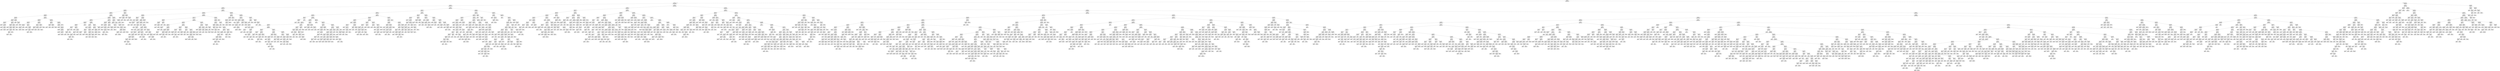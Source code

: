 digraph Tree {
node [shape=box] ;
0 [label="X[1] <= 2.5\ngini = 0.375\nsamples = 21784\nvalue = [16338, 5446]"] ;
1 [label="X[0] <= 1.5\ngini = 0.4425\nsamples = 16338\nvalue = [10940, 5398]"] ;
0 -> 1 [labeldistance=2.5, labelangle=45, headlabel="True"] ;
2 [label="X[1] <= 0.5\ngini = 0.4989\nsamples = 2747\nvalue = [1308, 1439]"] ;
1 -> 2 ;
3 [label="X[0] <= 0.5\ngini = 0.4025\nsamples = 1354\nvalue = [976, 378]"] ;
2 -> 3 ;
4 [label="X[3] <= 30.5\ngini = 0.3068\nsamples = 740\nvalue = [600, 140]"] ;
3 -> 4 ;
5 [label="X[2] <= 24.5\ngini = 0.3179\nsamples = 691\nvalue = [554, 137]"] ;
4 -> 5 ;
6 [label="X[3] <= 24.5\ngini = 0.3556\nsamples = 307\nvalue = [236, 71]"] ;
5 -> 6 ;
7 [label="X[3] <= 23.5\ngini = 0.4334\nsamples = 63\nvalue = [43, 20]"] ;
6 -> 7 ;
8 [label="X[3] <= 15.5\ngini = 0.3841\nsamples = 54\nvalue = [40, 14]"] ;
7 -> 8 ;
9 [label="X[3] <= 13.0\ngini = 0.4664\nsamples = 27\nvalue = [17, 10]"] ;
8 -> 9 ;
10 [label="gini = 0.0\nsamples = 5\nvalue = [5, 0]"] ;
9 -> 10 ;
11 [label="X[2] <= 16.5\ngini = 0.4959\nsamples = 22\nvalue = [12, 10]"] ;
9 -> 11 ;
12 [label="gini = 0.48\nsamples = 10\nvalue = [6, 4]"] ;
11 -> 12 ;
13 [label="X[2] <= 21.0\ngini = 0.5\nsamples = 12\nvalue = [6, 6]"] ;
11 -> 13 ;
14 [label="gini = 0.0\nsamples = 1\nvalue = [0, 1]"] ;
13 -> 14 ;
15 [label="gini = 0.4959\nsamples = 11\nvalue = [6, 5]"] ;
13 -> 15 ;
16 [label="X[2] <= 19.0\ngini = 0.2524\nsamples = 27\nvalue = [23, 4]"] ;
8 -> 16 ;
17 [label="X[2] <= 15.5\ngini = 0.3967\nsamples = 11\nvalue = [8, 3]"] ;
16 -> 17 ;
18 [label="gini = 0.0\nsamples = 3\nvalue = [3, 0]"] ;
17 -> 18 ;
19 [label="X[3] <= 17.5\ngini = 0.4688\nsamples = 8\nvalue = [5, 3]"] ;
17 -> 19 ;
20 [label="gini = 0.5\nsamples = 2\nvalue = [1, 1]"] ;
19 -> 20 ;
21 [label="X[3] <= 19.5\ngini = 0.4444\nsamples = 6\nvalue = [4, 2]"] ;
19 -> 21 ;
22 [label="X[2] <= 17.0\ngini = 0.375\nsamples = 4\nvalue = [3, 1]"] ;
21 -> 22 ;
23 [label="gini = 0.4444\nsamples = 3\nvalue = [2, 1]"] ;
22 -> 23 ;
24 [label="gini = 0.0\nsamples = 1\nvalue = [1, 0]"] ;
22 -> 24 ;
25 [label="gini = 0.5\nsamples = 2\nvalue = [1, 1]"] ;
21 -> 25 ;
26 [label="X[3] <= 16.5\ngini = 0.1172\nsamples = 16\nvalue = [15, 1]"] ;
16 -> 26 ;
27 [label="X[2] <= 22.0\ngini = 0.32\nsamples = 5\nvalue = [4, 1]"] ;
26 -> 27 ;
28 [label="gini = 0.0\nsamples = 4\nvalue = [4, 0]"] ;
27 -> 28 ;
29 [label="gini = 0.0\nsamples = 1\nvalue = [0, 1]"] ;
27 -> 29 ;
30 [label="gini = 0.0\nsamples = 11\nvalue = [11, 0]"] ;
26 -> 30 ;
31 [label="X[2] <= 20.0\ngini = 0.4444\nsamples = 9\nvalue = [3, 6]"] ;
7 -> 31 ;
32 [label="gini = 0.5\nsamples = 4\nvalue = [2, 2]"] ;
31 -> 32 ;
33 [label="X[2] <= 23.5\ngini = 0.32\nsamples = 5\nvalue = [1, 4]"] ;
31 -> 33 ;
34 [label="gini = 0.0\nsamples = 2\nvalue = [0, 2]"] ;
33 -> 34 ;
35 [label="gini = 0.4444\nsamples = 3\nvalue = [1, 2]"] ;
33 -> 35 ;
36 [label="X[2] <= 21.5\ngini = 0.3307\nsamples = 244\nvalue = [193, 51]"] ;
6 -> 36 ;
37 [label="X[3] <= 28.0\ngini = 0.2666\nsamples = 101\nvalue = [85, 16]"] ;
36 -> 37 ;
38 [label="X[3] <= 25.5\ngini = 0.1769\nsamples = 51\nvalue = [46, 5]"] ;
37 -> 38 ;
39 [label="X[2] <= 17.0\ngini = 0.2311\nsamples = 30\nvalue = [26, 4]"] ;
38 -> 39 ;
40 [label="X[2] <= 15.5\ngini = 0.2524\nsamples = 27\nvalue = [23, 4]"] ;
39 -> 40 ;
41 [label="gini = 0.2355\nsamples = 22\nvalue = [19, 3]"] ;
40 -> 41 ;
42 [label="gini = 0.32\nsamples = 5\nvalue = [4, 1]"] ;
40 -> 42 ;
43 [label="gini = 0.0\nsamples = 3\nvalue = [3, 0]"] ;
39 -> 43 ;
44 [label="X[2] <= 17.0\ngini = 0.0907\nsamples = 21\nvalue = [20, 1]"] ;
38 -> 44 ;
45 [label="gini = 0.0\nsamples = 12\nvalue = [12, 0]"] ;
44 -> 45 ;
46 [label="X[3] <= 26.5\ngini = 0.1975\nsamples = 9\nvalue = [8, 1]"] ;
44 -> 46 ;
47 [label="gini = 0.0\nsamples = 4\nvalue = [4, 0]"] ;
46 -> 47 ;
48 [label="X[2] <= 19.0\ngini = 0.32\nsamples = 5\nvalue = [4, 1]"] ;
46 -> 48 ;
49 [label="gini = 0.4444\nsamples = 3\nvalue = [2, 1]"] ;
48 -> 49 ;
50 [label="gini = 0.0\nsamples = 2\nvalue = [2, 0]"] ;
48 -> 50 ;
51 [label="X[3] <= 29.5\ngini = 0.3432\nsamples = 50\nvalue = [39, 11]"] ;
37 -> 51 ;
52 [label="X[2] <= 17.0\ngini = 0.4012\nsamples = 36\nvalue = [26, 10]"] ;
51 -> 52 ;
53 [label="X[2] <= 15.5\ngini = 0.4628\nsamples = 22\nvalue = [14, 8]"] ;
52 -> 53 ;
54 [label="gini = 0.4938\nsamples = 9\nvalue = [5, 4]"] ;
53 -> 54 ;
55 [label="gini = 0.426\nsamples = 13\nvalue = [9, 4]"] ;
53 -> 55 ;
56 [label="X[2] <= 20.5\ngini = 0.2449\nsamples = 14\nvalue = [12, 2]"] ;
52 -> 56 ;
57 [label="gini = 0.0\nsamples = 4\nvalue = [4, 0]"] ;
56 -> 57 ;
58 [label="gini = 0.32\nsamples = 10\nvalue = [8, 2]"] ;
56 -> 58 ;
59 [label="X[2] <= 15.5\ngini = 0.1327\nsamples = 14\nvalue = [13, 1]"] ;
51 -> 59 ;
60 [label="gini = 0.1975\nsamples = 9\nvalue = [8, 1]"] ;
59 -> 60 ;
61 [label="gini = 0.0\nsamples = 5\nvalue = [5, 0]"] ;
59 -> 61 ;
62 [label="X[2] <= 22.5\ngini = 0.3697\nsamples = 143\nvalue = [108, 35]"] ;
36 -> 62 ;
63 [label="X[3] <= 28.0\ngini = 0.4861\nsamples = 12\nvalue = [5, 7]"] ;
62 -> 63 ;
64 [label="X[3] <= 25.5\ngini = 0.375\nsamples = 4\nvalue = [3, 1]"] ;
63 -> 64 ;
65 [label="gini = 0.0\nsamples = 1\nvalue = [0, 1]"] ;
64 -> 65 ;
66 [label="gini = 0.0\nsamples = 3\nvalue = [3, 0]"] ;
64 -> 66 ;
67 [label="X[3] <= 29.5\ngini = 0.375\nsamples = 8\nvalue = [2, 6]"] ;
63 -> 67 ;
68 [label="gini = 0.375\nsamples = 4\nvalue = [1, 3]"] ;
67 -> 68 ;
69 [label="gini = 0.375\nsamples = 4\nvalue = [1, 3]"] ;
67 -> 69 ;
70 [label="X[3] <= 29.5\ngini = 0.3361\nsamples = 131\nvalue = [103, 28]"] ;
62 -> 70 ;
71 [label="X[3] <= 25.5\ngini = 0.3578\nsamples = 120\nvalue = [92, 28]"] ;
70 -> 71 ;
72 [label="gini = 0.2449\nsamples = 7\nvalue = [6, 1]"] ;
71 -> 72 ;
73 [label="X[3] <= 26.5\ngini = 0.3637\nsamples = 113\nvalue = [86, 27]"] ;
71 -> 73 ;
74 [label="gini = 0.3911\nsamples = 30\nvalue = [22, 8]"] ;
73 -> 74 ;
75 [label="X[3] <= 27.5\ngini = 0.353\nsamples = 83\nvalue = [64, 19]"] ;
73 -> 75 ;
76 [label="gini = 0.3412\nsamples = 55\nvalue = [43, 12]"] ;
75 -> 76 ;
77 [label="X[3] <= 28.5\ngini = 0.375\nsamples = 28\nvalue = [21, 7]"] ;
75 -> 77 ;
78 [label="gini = 0.48\nsamples = 5\nvalue = [3, 2]"] ;
77 -> 78 ;
79 [label="gini = 0.3403\nsamples = 23\nvalue = [18, 5]"] ;
77 -> 79 ;
80 [label="gini = 0.0\nsamples = 11\nvalue = [11, 0]"] ;
70 -> 80 ;
81 [label="X[3] <= 28.5\ngini = 0.2847\nsamples = 384\nvalue = [318, 66]"] ;
5 -> 81 ;
82 [label="X[2] <= 35.5\ngini = 0.2664\nsamples = 278\nvalue = [234, 44]"] ;
81 -> 82 ;
83 [label="X[3] <= 24.5\ngini = 0.3052\nsamples = 149\nvalue = [121, 28]"] ;
82 -> 83 ;
84 [label="X[2] <= 29.5\ngini = 0.1975\nsamples = 54\nvalue = [48, 6]"] ;
83 -> 84 ;
85 [label="X[2] <= 26.5\ngini = 0.3122\nsamples = 31\nvalue = [25, 6]"] ;
84 -> 85 ;
86 [label="X[3] <= 22.5\ngini = 0.42\nsamples = 10\nvalue = [7, 3]"] ;
85 -> 86 ;
87 [label="X[3] <= 19.5\ngini = 0.3457\nsamples = 9\nvalue = [7, 2]"] ;
86 -> 87 ;
88 [label="X[3] <= 16.5\ngini = 0.4444\nsamples = 6\nvalue = [4, 2]"] ;
87 -> 88 ;
89 [label="gini = 0.0\nsamples = 2\nvalue = [2, 0]"] ;
88 -> 89 ;
90 [label="gini = 0.5\nsamples = 4\nvalue = [2, 2]"] ;
88 -> 90 ;
91 [label="gini = 0.0\nsamples = 3\nvalue = [3, 0]"] ;
87 -> 91 ;
92 [label="gini = 0.0\nsamples = 1\nvalue = [0, 1]"] ;
86 -> 92 ;
93 [label="X[2] <= 28.0\ngini = 0.2449\nsamples = 21\nvalue = [18, 3]"] ;
85 -> 93 ;
94 [label="gini = 0.0\nsamples = 6\nvalue = [6, 0]"] ;
93 -> 94 ;
95 [label="X[3] <= 23.5\ngini = 0.32\nsamples = 15\nvalue = [12, 3]"] ;
93 -> 95 ;
96 [label="X[3] <= 19.0\ngini = 0.2778\nsamples = 12\nvalue = [10, 2]"] ;
95 -> 96 ;
97 [label="X[3] <= 17.0\ngini = 0.375\nsamples = 8\nvalue = [6, 2]"] ;
96 -> 97 ;
98 [label="X[3] <= 15.5\ngini = 0.2449\nsamples = 7\nvalue = [6, 1]"] ;
97 -> 98 ;
99 [label="gini = 0.32\nsamples = 5\nvalue = [4, 1]"] ;
98 -> 99 ;
100 [label="gini = 0.0\nsamples = 2\nvalue = [2, 0]"] ;
98 -> 100 ;
101 [label="gini = 0.0\nsamples = 1\nvalue = [0, 1]"] ;
97 -> 101 ;
102 [label="gini = 0.0\nsamples = 4\nvalue = [4, 0]"] ;
96 -> 102 ;
103 [label="gini = 0.4444\nsamples = 3\nvalue = [2, 1]"] ;
95 -> 103 ;
104 [label="gini = 0.0\nsamples = 23\nvalue = [23, 0]"] ;
84 -> 104 ;
105 [label="X[3] <= 26.5\ngini = 0.3559\nsamples = 95\nvalue = [73, 22]"] ;
83 -> 105 ;
106 [label="X[2] <= 25.5\ngini = 0.48\nsamples = 35\nvalue = [21, 14]"] ;
105 -> 106 ;
107 [label="gini = 0.0\nsamples = 3\nvalue = [3, 0]"] ;
106 -> 107 ;
108 [label="X[2] <= 29.5\ngini = 0.4922\nsamples = 32\nvalue = [18, 14]"] ;
106 -> 108 ;
109 [label="X[3] <= 25.5\ngini = 0.48\nsamples = 15\nvalue = [6, 9]"] ;
108 -> 109 ;
110 [label="X[2] <= 26.5\ngini = 0.375\nsamples = 4\nvalue = [1, 3]"] ;
109 -> 110 ;
111 [label="gini = 0.4444\nsamples = 3\nvalue = [1, 2]"] ;
110 -> 111 ;
112 [label="gini = 0.0\nsamples = 1\nvalue = [0, 1]"] ;
110 -> 112 ;
113 [label="X[2] <= 28.0\ngini = 0.4959\nsamples = 11\nvalue = [5, 6]"] ;
109 -> 113 ;
114 [label="gini = 0.4444\nsamples = 3\nvalue = [2, 1]"] ;
113 -> 114 ;
115 [label="gini = 0.4688\nsamples = 8\nvalue = [3, 5]"] ;
113 -> 115 ;
116 [label="X[3] <= 25.5\ngini = 0.4152\nsamples = 17\nvalue = [12, 5]"] ;
108 -> 116 ;
117 [label="X[2] <= 33.0\ngini = 0.4959\nsamples = 11\nvalue = [6, 5]"] ;
116 -> 117 ;
118 [label="X[2] <= 31.0\ngini = 0.375\nsamples = 4\nvalue = [1, 3]"] ;
117 -> 118 ;
119 [label="gini = 0.0\nsamples = 1\nvalue = [0, 1]"] ;
118 -> 119 ;
120 [label="gini = 0.4444\nsamples = 3\nvalue = [1, 2]"] ;
118 -> 120 ;
121 [label="X[2] <= 34.5\ngini = 0.4082\nsamples = 7\nvalue = [5, 2]"] ;
117 -> 121 ;
122 [label="gini = 0.2778\nsamples = 6\nvalue = [5, 1]"] ;
121 -> 122 ;
123 [label="gini = 0.0\nsamples = 1\nvalue = [0, 1]"] ;
121 -> 123 ;
124 [label="gini = 0.0\nsamples = 6\nvalue = [6, 0]"] ;
116 -> 124 ;
125 [label="X[2] <= 31.0\ngini = 0.2311\nsamples = 60\nvalue = [52, 8]"] ;
105 -> 125 ;
126 [label="X[2] <= 25.5\ngini = 0.1349\nsamples = 55\nvalue = [51, 4]"] ;
125 -> 126 ;
127 [label="gini = 0.0\nsamples = 1\nvalue = [0, 1]"] ;
126 -> 127 ;
128 [label="X[2] <= 26.5\ngini = 0.1049\nsamples = 54\nvalue = [51, 3]"] ;
126 -> 128 ;
129 [label="X[3] <= 27.5\ngini = 0.2268\nsamples = 23\nvalue = [20, 3]"] ;
128 -> 129 ;
130 [label="gini = 0.255\nsamples = 20\nvalue = [17, 3]"] ;
129 -> 130 ;
131 [label="gini = 0.0\nsamples = 3\nvalue = [3, 0]"] ;
129 -> 131 ;
132 [label="gini = 0.0\nsamples = 31\nvalue = [31, 0]"] ;
128 -> 132 ;
133 [label="X[2] <= 33.5\ngini = 0.32\nsamples = 5\nvalue = [1, 4]"] ;
125 -> 133 ;
134 [label="gini = 0.0\nsamples = 1\nvalue = [0, 1]"] ;
133 -> 134 ;
135 [label="gini = 0.375\nsamples = 4\nvalue = [1, 3]"] ;
133 -> 135 ;
136 [label="X[3] <= 24.5\ngini = 0.2173\nsamples = 129\nvalue = [113, 16]"] ;
82 -> 136 ;
137 [label="X[2] <= 38.0\ngini = 0.3503\nsamples = 53\nvalue = [41, 12]"] ;
136 -> 137 ;
138 [label="gini = 0.0\nsamples = 4\nvalue = [4, 0]"] ;
137 -> 138 ;
139 [label="X[3] <= 15.5\ngini = 0.3698\nsamples = 49\nvalue = [37, 12]"] ;
137 -> 139 ;
140 [label="gini = 0.4444\nsamples = 15\nvalue = [10, 5]"] ;
139 -> 140 ;
141 [label="X[3] <= 22.5\ngini = 0.327\nsamples = 34\nvalue = [27, 7]"] ;
139 -> 141 ;
142 [label="X[3] <= 19.0\ngini = 0.2778\nsamples = 18\nvalue = [15, 3]"] ;
141 -> 142 ;
143 [label="X[3] <= 17.0\ngini = 0.32\nsamples = 15\nvalue = [12, 3]"] ;
142 -> 143 ;
144 [label="gini = 0.2975\nsamples = 11\nvalue = [9, 2]"] ;
143 -> 144 ;
145 [label="gini = 0.375\nsamples = 4\nvalue = [3, 1]"] ;
143 -> 145 ;
146 [label="gini = 0.0\nsamples = 3\nvalue = [3, 0]"] ;
142 -> 146 ;
147 [label="gini = 0.375\nsamples = 16\nvalue = [12, 4]"] ;
141 -> 147 ;
148 [label="X[3] <= 26.5\ngini = 0.0997\nsamples = 76\nvalue = [72, 4]"] ;
136 -> 148 ;
149 [label="X[3] <= 25.5\ngini = 0.04\nsamples = 49\nvalue = [48, 1]"] ;
148 -> 149 ;
150 [label="gini = 0.0\nsamples = 24\nvalue = [24, 0]"] ;
149 -> 150 ;
151 [label="X[2] <= 38.0\ngini = 0.0768\nsamples = 25\nvalue = [24, 1]"] ;
149 -> 151 ;
152 [label="gini = 0.0\nsamples = 11\nvalue = [11, 0]"] ;
151 -> 152 ;
153 [label="gini = 0.1327\nsamples = 14\nvalue = [13, 1]"] ;
151 -> 153 ;
154 [label="X[3] <= 27.5\ngini = 0.1975\nsamples = 27\nvalue = [24, 3]"] ;
148 -> 154 ;
155 [label="gini = 0.2449\nsamples = 21\nvalue = [18, 3]"] ;
154 -> 155 ;
156 [label="gini = 0.0\nsamples = 6\nvalue = [6, 0]"] ;
154 -> 156 ;
157 [label="X[2] <= 38.0\ngini = 0.3289\nsamples = 106\nvalue = [84, 22]"] ;
81 -> 157 ;
158 [label="X[2] <= 32.5\ngini = 0.2778\nsamples = 66\nvalue = [55, 11]"] ;
157 -> 158 ;
159 [label="X[2] <= 30.5\ngini = 0.3074\nsamples = 58\nvalue = [47, 11]"] ;
158 -> 159 ;
160 [label="X[2] <= 29.5\ngini = 0.2893\nsamples = 57\nvalue = [47, 10]"] ;
159 -> 160 ;
161 [label="X[2] <= 26.5\ngini = 0.3153\nsamples = 51\nvalue = [41, 10]"] ;
160 -> 161 ;
162 [label="X[3] <= 29.5\ngini = 0.255\nsamples = 40\nvalue = [34, 6]"] ;
161 -> 162 ;
163 [label="X[2] <= 25.5\ngini = 0.32\nsamples = 30\nvalue = [24, 6]"] ;
162 -> 163 ;
164 [label="gini = 0.0\nsamples = 1\nvalue = [1, 0]"] ;
163 -> 164 ;
165 [label="gini = 0.3282\nsamples = 29\nvalue = [23, 6]"] ;
163 -> 165 ;
166 [label="gini = 0.0\nsamples = 10\nvalue = [10, 0]"] ;
162 -> 166 ;
167 [label="X[3] <= 29.5\ngini = 0.4628\nsamples = 11\nvalue = [7, 4]"] ;
161 -> 167 ;
168 [label="gini = 0.4444\nsamples = 6\nvalue = [4, 2]"] ;
167 -> 168 ;
169 [label="gini = 0.48\nsamples = 5\nvalue = [3, 2]"] ;
167 -> 169 ;
170 [label="gini = 0.0\nsamples = 6\nvalue = [6, 0]"] ;
160 -> 170 ;
171 [label="gini = 0.0\nsamples = 1\nvalue = [0, 1]"] ;
159 -> 171 ;
172 [label="gini = 0.0\nsamples = 8\nvalue = [8, 0]"] ;
158 -> 172 ;
173 [label="X[3] <= 29.5\ngini = 0.3988\nsamples = 40\nvalue = [29, 11]"] ;
157 -> 173 ;
174 [label="gini = 0.375\nsamples = 36\nvalue = [27, 9]"] ;
173 -> 174 ;
175 [label="gini = 0.5\nsamples = 4\nvalue = [2, 2]"] ;
173 -> 175 ;
176 [label="X[3] <= 34.5\ngini = 0.115\nsamples = 49\nvalue = [46, 3]"] ;
4 -> 176 ;
177 [label="X[2] <= 38.0\ngini = 0.05\nsamples = 39\nvalue = [38, 1]"] ;
176 -> 177 ;
178 [label="gini = 0.0\nsamples = 34\nvalue = [34, 0]"] ;
177 -> 178 ;
179 [label="X[3] <= 33.0\ngini = 0.32\nsamples = 5\nvalue = [4, 1]"] ;
177 -> 179 ;
180 [label="gini = 0.4444\nsamples = 3\nvalue = [2, 1]"] ;
179 -> 180 ;
181 [label="gini = 0.0\nsamples = 2\nvalue = [2, 0]"] ;
179 -> 181 ;
182 [label="X[2] <= 18.5\ngini = 0.32\nsamples = 10\nvalue = [8, 2]"] ;
176 -> 182 ;
183 [label="gini = 0.5\nsamples = 2\nvalue = [1, 1]"] ;
182 -> 183 ;
184 [label="X[3] <= 35.5\ngini = 0.2188\nsamples = 8\nvalue = [7, 1]"] ;
182 -> 184 ;
185 [label="gini = 0.375\nsamples = 4\nvalue = [3, 1]"] ;
184 -> 185 ;
186 [label="gini = 0.0\nsamples = 4\nvalue = [4, 0]"] ;
184 -> 186 ;
187 [label="X[2] <= 34.5\ngini = 0.4747\nsamples = 614\nvalue = [376, 238]"] ;
3 -> 187 ;
188 [label="X[3] <= 24.5\ngini = 0.4988\nsamples = 349\nvalue = [183, 166]"] ;
187 -> 188 ;
189 [label="X[2] <= 19.0\ngini = 0.4861\nsamples = 108\nvalue = [45, 63]"] ;
188 -> 189 ;
190 [label="X[3] <= 16.0\ngini = 0.375\nsamples = 12\nvalue = [9, 3]"] ;
189 -> 190 ;
191 [label="gini = 0.0\nsamples = 1\nvalue = [0, 1]"] ;
190 -> 191 ;
192 [label="X[2] <= 15.5\ngini = 0.2975\nsamples = 11\nvalue = [9, 2]"] ;
190 -> 192 ;
193 [label="gini = 0.0\nsamples = 5\nvalue = [5, 0]"] ;
192 -> 193 ;
194 [label="X[2] <= 16.5\ngini = 0.4444\nsamples = 6\nvalue = [4, 2]"] ;
192 -> 194 ;
195 [label="gini = 0.5\nsamples = 4\nvalue = [2, 2]"] ;
194 -> 195 ;
196 [label="gini = 0.0\nsamples = 2\nvalue = [2, 0]"] ;
194 -> 196 ;
197 [label="X[2] <= 31.0\ngini = 0.4688\nsamples = 96\nvalue = [36, 60]"] ;
189 -> 197 ;
198 [label="X[2] <= 22.5\ngini = 0.4791\nsamples = 88\nvalue = [35, 53]"] ;
197 -> 198 ;
199 [label="X[3] <= 16.5\ngini = 0.3457\nsamples = 9\nvalue = [2, 7]"] ;
198 -> 199 ;
200 [label="gini = 0.0\nsamples = 3\nvalue = [0, 3]"] ;
199 -> 200 ;
201 [label="X[3] <= 18.0\ngini = 0.4444\nsamples = 6\nvalue = [2, 4]"] ;
199 -> 201 ;
202 [label="gini = 0.0\nsamples = 1\nvalue = [1, 0]"] ;
201 -> 202 ;
203 [label="X[3] <= 22.5\ngini = 0.32\nsamples = 5\nvalue = [1, 4]"] ;
201 -> 203 ;
204 [label="gini = 0.0\nsamples = 3\nvalue = [0, 3]"] ;
203 -> 204 ;
205 [label="gini = 0.5\nsamples = 2\nvalue = [1, 1]"] ;
203 -> 205 ;
206 [label="X[2] <= 23.5\ngini = 0.4865\nsamples = 79\nvalue = [33, 46]"] ;
198 -> 206 ;
207 [label="gini = 0.0\nsamples = 2\nvalue = [2, 0]"] ;
206 -> 207 ;
208 [label="X[3] <= 22.0\ngini = 0.481\nsamples = 77\nvalue = [31, 46]"] ;
206 -> 208 ;
209 [label="X[2] <= 26.5\ngini = 0.4943\nsamples = 47\nvalue = [21, 26]"] ;
208 -> 209 ;
210 [label="X[3] <= 15.5\ngini = 0.5\nsamples = 30\nvalue = [15, 15]"] ;
209 -> 210 ;
211 [label="gini = 0.2449\nsamples = 7\nvalue = [1, 6]"] ;
210 -> 211 ;
212 [label="X[3] <= 17.0\ngini = 0.4764\nsamples = 23\nvalue = [14, 9]"] ;
210 -> 212 ;
213 [label="gini = 0.0\nsamples = 3\nvalue = [3, 0]"] ;
212 -> 213 ;
214 [label="X[2] <= 25.5\ngini = 0.495\nsamples = 20\nvalue = [11, 9]"] ;
212 -> 214 ;
215 [label="X[2] <= 24.5\ngini = 0.4938\nsamples = 9\nvalue = [4, 5]"] ;
214 -> 215 ;
216 [label="X[3] <= 19.0\ngini = 0.4898\nsamples = 7\nvalue = [4, 3]"] ;
215 -> 216 ;
217 [label="gini = 0.0\nsamples = 2\nvalue = [2, 0]"] ;
216 -> 217 ;
218 [label="X[3] <= 20.5\ngini = 0.48\nsamples = 5\nvalue = [2, 3]"] ;
216 -> 218 ;
219 [label="gini = 0.0\nsamples = 3\nvalue = [0, 3]"] ;
218 -> 219 ;
220 [label="gini = 0.0\nsamples = 2\nvalue = [2, 0]"] ;
218 -> 220 ;
221 [label="gini = 0.0\nsamples = 2\nvalue = [0, 2]"] ;
215 -> 221 ;
222 [label="X[3] <= 19.5\ngini = 0.4628\nsamples = 11\nvalue = [7, 4]"] ;
214 -> 222 ;
223 [label="gini = 0.4444\nsamples = 3\nvalue = [2, 1]"] ;
222 -> 223 ;
224 [label="gini = 0.4688\nsamples = 8\nvalue = [5, 3]"] ;
222 -> 224 ;
225 [label="X[3] <= 16.5\ngini = 0.4567\nsamples = 17\nvalue = [6, 11]"] ;
209 -> 225 ;
226 [label="X[2] <= 29.5\ngini = 0.4444\nsamples = 6\nvalue = [4, 2]"] ;
225 -> 226 ;
227 [label="gini = 0.375\nsamples = 4\nvalue = [3, 1]"] ;
226 -> 227 ;
228 [label="gini = 0.5\nsamples = 2\nvalue = [1, 1]"] ;
226 -> 228 ;
229 [label="X[2] <= 29.5\ngini = 0.2975\nsamples = 11\nvalue = [2, 9]"] ;
225 -> 229 ;
230 [label="X[3] <= 19.0\ngini = 0.18\nsamples = 10\nvalue = [1, 9]"] ;
229 -> 230 ;
231 [label="gini = 0.0\nsamples = 6\nvalue = [0, 6]"] ;
230 -> 231 ;
232 [label="X[3] <= 20.5\ngini = 0.375\nsamples = 4\nvalue = [1, 3]"] ;
230 -> 232 ;
233 [label="gini = 0.5\nsamples = 2\nvalue = [1, 1]"] ;
232 -> 233 ;
234 [label="gini = 0.0\nsamples = 2\nvalue = [0, 2]"] ;
232 -> 234 ;
235 [label="gini = 0.0\nsamples = 1\nvalue = [1, 0]"] ;
229 -> 235 ;
236 [label="X[2] <= 25.5\ngini = 0.4444\nsamples = 30\nvalue = [10, 20]"] ;
208 -> 236 ;
237 [label="gini = 0.0\nsamples = 1\nvalue = [1, 0]"] ;
236 -> 237 ;
238 [label="X[2] <= 26.5\ngini = 0.4281\nsamples = 29\nvalue = [9, 20]"] ;
236 -> 238 ;
239 [label="gini = 0.3367\nsamples = 14\nvalue = [3, 11]"] ;
238 -> 239 ;
240 [label="X[2] <= 28.0\ngini = 0.48\nsamples = 15\nvalue = [6, 9]"] ;
238 -> 240 ;
241 [label="gini = 0.0\nsamples = 1\nvalue = [1, 0]"] ;
240 -> 241 ;
242 [label="X[3] <= 23.5\ngini = 0.4592\nsamples = 14\nvalue = [5, 9]"] ;
240 -> 242 ;
243 [label="gini = 0.32\nsamples = 5\nvalue = [1, 4]"] ;
242 -> 243 ;
244 [label="X[2] <= 29.5\ngini = 0.4938\nsamples = 9\nvalue = [4, 5]"] ;
242 -> 244 ;
245 [label="gini = 0.48\nsamples = 5\nvalue = [2, 3]"] ;
244 -> 245 ;
246 [label="gini = 0.5\nsamples = 4\nvalue = [2, 2]"] ;
244 -> 246 ;
247 [label="X[3] <= 16.5\ngini = 0.2188\nsamples = 8\nvalue = [1, 7]"] ;
197 -> 247 ;
248 [label="gini = 0.375\nsamples = 4\nvalue = [1, 3]"] ;
247 -> 248 ;
249 [label="gini = 0.0\nsamples = 4\nvalue = [0, 4]"] ;
247 -> 249 ;
250 [label="X[3] <= 30.5\ngini = 0.4895\nsamples = 241\nvalue = [138, 103]"] ;
188 -> 250 ;
251 [label="X[2] <= 17.5\ngini = 0.4705\nsamples = 177\nvalue = [110, 67]"] ;
250 -> 251 ;
252 [label="X[2] <= 15.5\ngini = 0.4898\nsamples = 14\nvalue = [6, 8]"] ;
251 -> 252 ;
253 [label="X[3] <= 26.0\ngini = 0.4938\nsamples = 9\nvalue = [5, 4]"] ;
252 -> 253 ;
254 [label="gini = 0.5\nsamples = 4\nvalue = [2, 2]"] ;
253 -> 254 ;
255 [label="X[3] <= 28.5\ngini = 0.48\nsamples = 5\nvalue = [3, 2]"] ;
253 -> 255 ;
256 [label="gini = 0.0\nsamples = 1\nvalue = [1, 0]"] ;
255 -> 256 ;
257 [label="gini = 0.5\nsamples = 4\nvalue = [2, 2]"] ;
255 -> 257 ;
258 [label="X[3] <= 25.5\ngini = 0.32\nsamples = 5\nvalue = [1, 4]"] ;
252 -> 258 ;
259 [label="gini = 0.0\nsamples = 1\nvalue = [1, 0]"] ;
258 -> 259 ;
260 [label="gini = 0.0\nsamples = 4\nvalue = [0, 4]"] ;
258 -> 260 ;
261 [label="X[2] <= 29.5\ngini = 0.4619\nsamples = 163\nvalue = [104, 59]"] ;
251 -> 261 ;
262 [label="X[3] <= 26.5\ngini = 0.4369\nsamples = 121\nvalue = [82, 39]"] ;
261 -> 262 ;
263 [label="X[2] <= 21.5\ngini = 0.48\nsamples = 40\nvalue = [24, 16]"] ;
262 -> 263 ;
264 [label="X[3] <= 25.5\ngini = 0.2449\nsamples = 7\nvalue = [6, 1]"] ;
263 -> 264 ;
265 [label="gini = 0.2778\nsamples = 6\nvalue = [5, 1]"] ;
264 -> 265 ;
266 [label="gini = 0.0\nsamples = 1\nvalue = [1, 0]"] ;
264 -> 266 ;
267 [label="X[2] <= 25.5\ngini = 0.4959\nsamples = 33\nvalue = [18, 15]"] ;
263 -> 267 ;
268 [label="X[2] <= 23.0\ngini = 0.4992\nsamples = 25\nvalue = [12, 13]"] ;
267 -> 268 ;
269 [label="X[3] <= 25.5\ngini = 0.4444\nsamples = 6\nvalue = [2, 4]"] ;
268 -> 269 ;
270 [label="gini = 0.48\nsamples = 5\nvalue = [2, 3]"] ;
269 -> 270 ;
271 [label="gini = 0.0\nsamples = 1\nvalue = [0, 1]"] ;
269 -> 271 ;
272 [label="X[3] <= 25.5\ngini = 0.4986\nsamples = 19\nvalue = [10, 9]"] ;
268 -> 272 ;
273 [label="gini = 0.4959\nsamples = 11\nvalue = [6, 5]"] ;
272 -> 273 ;
274 [label="X[2] <= 24.5\ngini = 0.5\nsamples = 8\nvalue = [4, 4]"] ;
272 -> 274 ;
275 [label="gini = 0.5\nsamples = 6\nvalue = [3, 3]"] ;
274 -> 275 ;
276 [label="gini = 0.5\nsamples = 2\nvalue = [1, 1]"] ;
274 -> 276 ;
277 [label="X[3] <= 25.5\ngini = 0.375\nsamples = 8\nvalue = [6, 2]"] ;
267 -> 277 ;
278 [label="X[2] <= 26.5\ngini = 0.2778\nsamples = 6\nvalue = [5, 1]"] ;
277 -> 278 ;
279 [label="gini = 0.32\nsamples = 5\nvalue = [4, 1]"] ;
278 -> 279 ;
280 [label="gini = 0.0\nsamples = 1\nvalue = [1, 0]"] ;
278 -> 280 ;
281 [label="gini = 0.5\nsamples = 2\nvalue = [1, 1]"] ;
277 -> 281 ;
282 [label="X[2] <= 24.5\ngini = 0.4066\nsamples = 81\nvalue = [58, 23]"] ;
262 -> 282 ;
283 [label="X[3] <= 27.5\ngini = 0.3367\nsamples = 28\nvalue = [22, 6]"] ;
282 -> 283 ;
284 [label="X[2] <= 23.5\ngini = 0.4297\nsamples = 16\nvalue = [11, 5]"] ;
283 -> 284 ;
285 [label="X[2] <= 20.0\ngini = 0.4938\nsamples = 9\nvalue = [5, 4]"] ;
284 -> 285 ;
286 [label="gini = 0.48\nsamples = 5\nvalue = [3, 2]"] ;
285 -> 286 ;
287 [label="X[2] <= 22.5\ngini = 0.5\nsamples = 4\nvalue = [2, 2]"] ;
285 -> 287 ;
288 [label="gini = 0.5\nsamples = 2\nvalue = [1, 1]"] ;
287 -> 288 ;
289 [label="gini = 0.5\nsamples = 2\nvalue = [1, 1]"] ;
287 -> 289 ;
290 [label="gini = 0.2449\nsamples = 7\nvalue = [6, 1]"] ;
284 -> 290 ;
291 [label="X[2] <= 23.5\ngini = 0.1528\nsamples = 12\nvalue = [11, 1]"] ;
283 -> 291 ;
292 [label="gini = 0.0\nsamples = 4\nvalue = [4, 0]"] ;
291 -> 292 ;
293 [label="X[3] <= 29.5\ngini = 0.2188\nsamples = 8\nvalue = [7, 1]"] ;
291 -> 293 ;
294 [label="gini = 0.0\nsamples = 2\nvalue = [2, 0]"] ;
293 -> 294 ;
295 [label="gini = 0.2778\nsamples = 6\nvalue = [5, 1]"] ;
293 -> 295 ;
296 [label="X[2] <= 25.5\ngini = 0.4357\nsamples = 53\nvalue = [36, 17]"] ;
282 -> 296 ;
297 [label="X[3] <= 29.0\ngini = 0.48\nsamples = 5\nvalue = [2, 3]"] ;
296 -> 297 ;
298 [label="X[3] <= 27.5\ngini = 0.5\nsamples = 4\nvalue = [2, 2]"] ;
297 -> 298 ;
299 [label="gini = 0.5\nsamples = 2\nvalue = [1, 1]"] ;
298 -> 299 ;
300 [label="gini = 0.5\nsamples = 2\nvalue = [1, 1]"] ;
298 -> 300 ;
301 [label="gini = 0.0\nsamples = 1\nvalue = [0, 1]"] ;
297 -> 301 ;
302 [label="X[3] <= 29.5\ngini = 0.4132\nsamples = 48\nvalue = [34, 14]"] ;
296 -> 302 ;
303 [label="X[3] <= 28.5\ngini = 0.382\nsamples = 35\nvalue = [26, 9]"] ;
302 -> 303 ;
304 [label="X[3] <= 27.5\ngini = 0.4043\nsamples = 32\nvalue = [23, 9]"] ;
303 -> 304 ;
305 [label="X[2] <= 27.5\ngini = 0.375\nsamples = 28\nvalue = [21, 7]"] ;
304 -> 305 ;
306 [label="gini = 0.4444\nsamples = 9\nvalue = [6, 3]"] ;
305 -> 306 ;
307 [label="gini = 0.3324\nsamples = 19\nvalue = [15, 4]"] ;
305 -> 307 ;
308 [label="X[2] <= 27.5\ngini = 0.5\nsamples = 4\nvalue = [2, 2]"] ;
304 -> 308 ;
309 [label="gini = 0.0\nsamples = 1\nvalue = [1, 0]"] ;
308 -> 309 ;
310 [label="gini = 0.4444\nsamples = 3\nvalue = [1, 2]"] ;
308 -> 310 ;
311 [label="gini = 0.0\nsamples = 3\nvalue = [3, 0]"] ;
303 -> 311 ;
312 [label="X[2] <= 26.5\ngini = 0.4734\nsamples = 13\nvalue = [8, 5]"] ;
302 -> 312 ;
313 [label="gini = 0.5\nsamples = 10\nvalue = [5, 5]"] ;
312 -> 313 ;
314 [label="gini = 0.0\nsamples = 3\nvalue = [3, 0]"] ;
312 -> 314 ;
315 [label="X[3] <= 27.5\ngini = 0.4989\nsamples = 42\nvalue = [22, 20]"] ;
261 -> 315 ;
316 [label="X[2] <= 31.0\ngini = 0.4898\nsamples = 35\nvalue = [20, 15]"] ;
315 -> 316 ;
317 [label="X[3] <= 25.5\ngini = 0.5\nsamples = 10\nvalue = [5, 5]"] ;
316 -> 317 ;
318 [label="gini = 0.375\nsamples = 4\nvalue = [1, 3]"] ;
317 -> 318 ;
319 [label="X[3] <= 26.5\ngini = 0.4444\nsamples = 6\nvalue = [4, 2]"] ;
317 -> 319 ;
320 [label="gini = 0.0\nsamples = 1\nvalue = [1, 0]"] ;
319 -> 320 ;
321 [label="gini = 0.48\nsamples = 5\nvalue = [3, 2]"] ;
319 -> 321 ;
322 [label="X[2] <= 33.0\ngini = 0.48\nsamples = 25\nvalue = [15, 10]"] ;
316 -> 322 ;
323 [label="X[3] <= 25.5\ngini = 0.32\nsamples = 5\nvalue = [4, 1]"] ;
322 -> 323 ;
324 [label="gini = 0.0\nsamples = 1\nvalue = [0, 1]"] ;
323 -> 324 ;
325 [label="gini = 0.0\nsamples = 4\nvalue = [4, 0]"] ;
323 -> 325 ;
326 [label="X[3] <= 26.0\ngini = 0.495\nsamples = 20\nvalue = [11, 9]"] ;
322 -> 326 ;
327 [label="gini = 0.375\nsamples = 8\nvalue = [6, 2]"] ;
326 -> 327 ;
328 [label="gini = 0.4861\nsamples = 12\nvalue = [5, 7]"] ;
326 -> 328 ;
329 [label="X[3] <= 28.5\ngini = 0.4082\nsamples = 7\nvalue = [2, 5]"] ;
315 -> 329 ;
330 [label="gini = 0.0\nsamples = 3\nvalue = [0, 3]"] ;
329 -> 330 ;
331 [label="X[2] <= 32.0\ngini = 0.5\nsamples = 4\nvalue = [2, 2]"] ;
329 -> 331 ;
332 [label="gini = 0.0\nsamples = 1\nvalue = [1, 0]"] ;
331 -> 332 ;
333 [label="gini = 0.4444\nsamples = 3\nvalue = [1, 2]"] ;
331 -> 333 ;
334 [label="X[2] <= 31.0\ngini = 0.4922\nsamples = 64\nvalue = [28, 36]"] ;
250 -> 334 ;
335 [label="X[3] <= 34.5\ngini = 0.4837\nsamples = 61\nvalue = [25, 36]"] ;
334 -> 335 ;
336 [label="X[2] <= 18.5\ngini = 0.4721\nsamples = 55\nvalue = [21, 34]"] ;
335 -> 336 ;
337 [label="X[2] <= 16.0\ngini = 0.4938\nsamples = 9\nvalue = [5, 4]"] ;
336 -> 337 ;
338 [label="X[3] <= 32.5\ngini = 0.4444\nsamples = 6\nvalue = [2, 4]"] ;
337 -> 338 ;
339 [label="X[3] <= 31.5\ngini = 0.32\nsamples = 5\nvalue = [1, 4]"] ;
338 -> 339 ;
340 [label="gini = 0.0\nsamples = 1\nvalue = [0, 1]"] ;
339 -> 340 ;
341 [label="gini = 0.375\nsamples = 4\nvalue = [1, 3]"] ;
339 -> 341 ;
342 [label="gini = 0.0\nsamples = 1\nvalue = [1, 0]"] ;
338 -> 342 ;
343 [label="gini = 0.0\nsamples = 3\nvalue = [3, 0]"] ;
337 -> 343 ;
344 [label="X[2] <= 22.0\ngini = 0.4537\nsamples = 46\nvalue = [16, 30]"] ;
336 -> 344 ;
345 [label="gini = 0.0\nsamples = 1\nvalue = [0, 1]"] ;
344 -> 345 ;
346 [label="X[3] <= 33.5\ngini = 0.4583\nsamples = 45\nvalue = [16, 29]"] ;
344 -> 346 ;
347 [label="X[3] <= 32.5\ngini = 0.4704\nsamples = 37\nvalue = [14, 23]"] ;
346 -> 347 ;
348 [label="X[2] <= 29.5\ngini = 0.4614\nsamples = 36\nvalue = [13, 23]"] ;
347 -> 348 ;
349 [label="X[2] <= 28.0\ngini = 0.4512\nsamples = 32\nvalue = [11, 21]"] ;
348 -> 349 ;
350 [label="X[2] <= 24.5\ngini = 0.4688\nsamples = 24\nvalue = [9, 15]"] ;
349 -> 350 ;
351 [label="gini = 0.4297\nsamples = 16\nvalue = [5, 11]"] ;
350 -> 351 ;
352 [label="X[2] <= 26.5\ngini = 0.5\nsamples = 8\nvalue = [4, 4]"] ;
350 -> 352 ;
353 [label="X[3] <= 31.5\ngini = 0.4444\nsamples = 3\nvalue = [2, 1]"] ;
352 -> 353 ;
354 [label="gini = 0.0\nsamples = 1\nvalue = [1, 0]"] ;
353 -> 354 ;
355 [label="gini = 0.5\nsamples = 2\nvalue = [1, 1]"] ;
353 -> 355 ;
356 [label="gini = 0.48\nsamples = 5\nvalue = [2, 3]"] ;
352 -> 356 ;
357 [label="X[3] <= 31.5\ngini = 0.375\nsamples = 8\nvalue = [2, 6]"] ;
349 -> 357 ;
358 [label="gini = 0.0\nsamples = 1\nvalue = [0, 1]"] ;
357 -> 358 ;
359 [label="gini = 0.4082\nsamples = 7\nvalue = [2, 5]"] ;
357 -> 359 ;
360 [label="gini = 0.5\nsamples = 4\nvalue = [2, 2]"] ;
348 -> 360 ;
361 [label="gini = 0.0\nsamples = 1\nvalue = [1, 0]"] ;
347 -> 361 ;
362 [label="X[2] <= 29.5\ngini = 0.375\nsamples = 8\nvalue = [2, 6]"] ;
346 -> 362 ;
363 [label="X[2] <= 28.0\ngini = 0.4082\nsamples = 7\nvalue = [2, 5]"] ;
362 -> 363 ;
364 [label="X[2] <= 26.0\ngini = 0.32\nsamples = 5\nvalue = [1, 4]"] ;
363 -> 364 ;
365 [label="gini = 0.4444\nsamples = 3\nvalue = [1, 2]"] ;
364 -> 365 ;
366 [label="gini = 0.0\nsamples = 2\nvalue = [0, 2]"] ;
364 -> 366 ;
367 [label="gini = 0.5\nsamples = 2\nvalue = [1, 1]"] ;
363 -> 367 ;
368 [label="gini = 0.0\nsamples = 1\nvalue = [0, 1]"] ;
362 -> 368 ;
369 [label="X[3] <= 37.5\ngini = 0.4444\nsamples = 6\nvalue = [4, 2]"] ;
335 -> 369 ;
370 [label="gini = 0.0\nsamples = 4\nvalue = [4, 0]"] ;
369 -> 370 ;
371 [label="gini = 0.0\nsamples = 2\nvalue = [0, 2]"] ;
369 -> 371 ;
372 [label="gini = 0.0\nsamples = 3\nvalue = [3, 0]"] ;
334 -> 372 ;
373 [label="X[3] <= 22.0\ngini = 0.3958\nsamples = 265\nvalue = [193, 72]"] ;
187 -> 373 ;
374 [label="X[3] <= 20.5\ngini = 0.4647\nsamples = 79\nvalue = [50, 29]"] ;
373 -> 374 ;
375 [label="X[3] <= 19.0\ngini = 0.4344\nsamples = 69\nvalue = [47, 22]"] ;
374 -> 375 ;
376 [label="X[3] <= 17.0\ngini = 0.4281\nsamples = 58\nvalue = [40, 18]"] ;
375 -> 376 ;
377 [label="X[3] <= 15.5\ngini = 0.42\nsamples = 30\nvalue = [21, 9]"] ;
376 -> 377 ;
378 [label="gini = 0.4321\nsamples = 19\nvalue = [13, 6]"] ;
377 -> 378 ;
379 [label="gini = 0.3967\nsamples = 11\nvalue = [8, 3]"] ;
377 -> 379 ;
380 [label="gini = 0.4362\nsamples = 28\nvalue = [19, 9]"] ;
376 -> 380 ;
381 [label="gini = 0.4628\nsamples = 11\nvalue = [7, 4]"] ;
375 -> 381 ;
382 [label="X[2] <= 37.0\ngini = 0.42\nsamples = 10\nvalue = [3, 7]"] ;
374 -> 382 ;
383 [label="gini = 0.0\nsamples = 1\nvalue = [1, 0]"] ;
382 -> 383 ;
384 [label="gini = 0.3457\nsamples = 9\nvalue = [2, 7]"] ;
382 -> 384 ;
385 [label="X[3] <= 30.5\ngini = 0.3555\nsamples = 186\nvalue = [143, 43]"] ;
373 -> 385 ;
386 [label="X[3] <= 26.5\ngini = 0.342\nsamples = 169\nvalue = [132, 37]"] ;
385 -> 386 ;
387 [label="X[2] <= 38.0\ngini = 0.3724\nsamples = 97\nvalue = [73, 24]"] ;
386 -> 387 ;
388 [label="gini = 0.0\nsamples = 2\nvalue = [2, 0]"] ;
387 -> 388 ;
389 [label="X[3] <= 23.5\ngini = 0.3776\nsamples = 95\nvalue = [71, 24]"] ;
387 -> 389 ;
390 [label="gini = 0.0\nsamples = 1\nvalue = [1, 0]"] ;
389 -> 390 ;
391 [label="X[3] <= 24.5\ngini = 0.3803\nsamples = 94\nvalue = [70, 24]"] ;
389 -> 391 ;
392 [label="gini = 0.417\nsamples = 27\nvalue = [19, 8]"] ;
391 -> 392 ;
393 [label="X[3] <= 25.5\ngini = 0.3636\nsamples = 67\nvalue = [51, 16]"] ;
391 -> 393 ;
394 [label="gini = 0.3403\nsamples = 46\nvalue = [36, 10]"] ;
393 -> 394 ;
395 [label="gini = 0.4082\nsamples = 21\nvalue = [15, 6]"] ;
393 -> 395 ;
396 [label="X[2] <= 38.0\ngini = 0.2959\nsamples = 72\nvalue = [59, 13]"] ;
386 -> 396 ;
397 [label="X[2] <= 36.5\ngini = 0.4444\nsamples = 3\nvalue = [2, 1]"] ;
396 -> 397 ;
398 [label="gini = 0.0\nsamples = 1\nvalue = [1, 0]"] ;
397 -> 398 ;
399 [label="gini = 0.5\nsamples = 2\nvalue = [1, 1]"] ;
397 -> 399 ;
400 [label="X[3] <= 27.5\ngini = 0.2873\nsamples = 69\nvalue = [57, 12]"] ;
396 -> 400 ;
401 [label="gini = 0.2737\nsamples = 55\nvalue = [46, 9]"] ;
400 -> 401 ;
402 [label="X[3] <= 29.0\ngini = 0.3367\nsamples = 14\nvalue = [11, 3]"] ;
400 -> 402 ;
403 [label="gini = 0.4444\nsamples = 3\nvalue = [2, 1]"] ;
402 -> 403 ;
404 [label="gini = 0.2975\nsamples = 11\nvalue = [9, 2]"] ;
402 -> 404 ;
405 [label="X[3] <= 32.5\ngini = 0.4567\nsamples = 17\nvalue = [11, 6]"] ;
385 -> 405 ;
406 [label="X[3] <= 31.5\ngini = 0.5\nsamples = 10\nvalue = [5, 5]"] ;
405 -> 406 ;
407 [label="gini = 0.5\nsamples = 2\nvalue = [1, 1]"] ;
406 -> 407 ;
408 [label="gini = 0.5\nsamples = 8\nvalue = [4, 4]"] ;
406 -> 408 ;
409 [label="X[3] <= 33.5\ngini = 0.2449\nsamples = 7\nvalue = [6, 1]"] ;
405 -> 409 ;
410 [label="gini = 0.0\nsamples = 3\nvalue = [3, 0]"] ;
409 -> 410 ;
411 [label="X[3] <= 35.5\ngini = 0.375\nsamples = 4\nvalue = [3, 1]"] ;
409 -> 411 ;
412 [label="gini = 0.5\nsamples = 2\nvalue = [1, 1]"] ;
411 -> 412 ;
413 [label="gini = 0.0\nsamples = 2\nvalue = [2, 0]"] ;
411 -> 413 ;
414 [label="X[1] <= 1.5\ngini = 0.3631\nsamples = 1393\nvalue = [332, 1061]"] ;
2 -> 414 ;
415 [label="X[0] <= 0.5\ngini = 0.4321\nsamples = 741\nvalue = [234, 507]"] ;
414 -> 415 ;
416 [label="X[3] <= 27.5\ngini = 0.4962\nsamples = 484\nvalue = [221, 263]"] ;
415 -> 416 ;
417 [label="X[3] <= 14.5\ngini = 0.4655\nsamples = 312\nvalue = [115, 197]"] ;
416 -> 417 ;
418 [label="X[3] <= 8.5\ngini = 0.18\nsamples = 10\nvalue = [9, 1]"] ;
417 -> 418 ;
419 [label="X[3] <= 6.5\ngini = 0.4444\nsamples = 3\nvalue = [2, 1]"] ;
418 -> 419 ;
420 [label="gini = 0.0\nsamples = 2\nvalue = [2, 0]"] ;
419 -> 420 ;
421 [label="gini = 0.0\nsamples = 1\nvalue = [0, 1]"] ;
419 -> 421 ;
422 [label="gini = 0.0\nsamples = 7\nvalue = [7, 0]"] ;
418 -> 422 ;
423 [label="X[2] <= 28.0\ngini = 0.4556\nsamples = 302\nvalue = [106, 196]"] ;
417 -> 423 ;
424 [label="X[2] <= 26.5\ngini = 0.4155\nsamples = 180\nvalue = [53, 127]"] ;
423 -> 424 ;
425 [label="X[2] <= 24.5\ngini = 0.4414\nsamples = 149\nvalue = [49, 100]"] ;
424 -> 425 ;
426 [label="X[2] <= 8.5\ngini = 0.4093\nsamples = 108\nvalue = [31, 77]"] ;
425 -> 426 ;
427 [label="X[2] <= 6.0\ngini = 0.5\nsamples = 12\nvalue = [6, 6]"] ;
426 -> 427 ;
428 [label="X[2] <= 4.5\ngini = 0.375\nsamples = 4\nvalue = [1, 3]"] ;
427 -> 428 ;
429 [label="gini = 0.0\nsamples = 1\nvalue = [1, 0]"] ;
428 -> 429 ;
430 [label="gini = 0.0\nsamples = 3\nvalue = [0, 3]"] ;
428 -> 430 ;
431 [label="X[3] <= 17.0\ngini = 0.4688\nsamples = 8\nvalue = [5, 3]"] ;
427 -> 431 ;
432 [label="gini = 0.0\nsamples = 1\nvalue = [0, 1]"] ;
431 -> 432 ;
433 [label="X[3] <= 19.0\ngini = 0.4082\nsamples = 7\nvalue = [5, 2]"] ;
431 -> 433 ;
434 [label="gini = 0.5\nsamples = 2\nvalue = [1, 1]"] ;
433 -> 434 ;
435 [label="X[3] <= 25.0\ngini = 0.32\nsamples = 5\nvalue = [4, 1]"] ;
433 -> 435 ;
436 [label="gini = 0.0\nsamples = 3\nvalue = [3, 0]"] ;
435 -> 436 ;
437 [label="gini = 0.5\nsamples = 2\nvalue = [1, 1]"] ;
435 -> 437 ;
438 [label="X[2] <= 15.5\ngini = 0.3852\nsamples = 96\nvalue = [25, 71]"] ;
426 -> 438 ;
439 [label="X[3] <= 19.5\ngini = 0.3018\nsamples = 27\nvalue = [5, 22]"] ;
438 -> 439 ;
440 [label="X[2] <= 14.5\ngini = 0.4444\nsamples = 6\nvalue = [2, 4]"] ;
439 -> 440 ;
441 [label="X[2] <= 10.5\ngini = 0.32\nsamples = 5\nvalue = [1, 4]"] ;
440 -> 441 ;
442 [label="X[3] <= 16.5\ngini = 0.5\nsamples = 2\nvalue = [1, 1]"] ;
441 -> 442 ;
443 [label="gini = 0.0\nsamples = 1\nvalue = [1, 0]"] ;
442 -> 443 ;
444 [label="gini = 0.0\nsamples = 1\nvalue = [0, 1]"] ;
442 -> 444 ;
445 [label="gini = 0.0\nsamples = 3\nvalue = [0, 3]"] ;
441 -> 445 ;
446 [label="gini = 0.0\nsamples = 1\nvalue = [1, 0]"] ;
440 -> 446 ;
447 [label="X[3] <= 26.5\ngini = 0.2449\nsamples = 21\nvalue = [3, 18]"] ;
439 -> 447 ;
448 [label="X[3] <= 24.5\ngini = 0.1244\nsamples = 15\nvalue = [1, 14]"] ;
447 -> 448 ;
449 [label="gini = 0.0\nsamples = 7\nvalue = [0, 7]"] ;
448 -> 449 ;
450 [label="X[2] <= 10.5\ngini = 0.2188\nsamples = 8\nvalue = [1, 7]"] ;
448 -> 450 ;
451 [label="X[3] <= 25.5\ngini = 0.375\nsamples = 4\nvalue = [1, 3]"] ;
450 -> 451 ;
452 [label="gini = 0.4444\nsamples = 3\nvalue = [1, 2]"] ;
451 -> 452 ;
453 [label="gini = 0.0\nsamples = 1\nvalue = [0, 1]"] ;
451 -> 453 ;
454 [label="gini = 0.0\nsamples = 4\nvalue = [0, 4]"] ;
450 -> 454 ;
455 [label="X[2] <= 12.5\ngini = 0.4444\nsamples = 6\nvalue = [2, 4]"] ;
447 -> 455 ;
456 [label="gini = 0.0\nsamples = 1\nvalue = [1, 0]"] ;
455 -> 456 ;
457 [label="gini = 0.32\nsamples = 5\nvalue = [1, 4]"] ;
455 -> 457 ;
458 [label="X[2] <= 21.5\ngini = 0.4117\nsamples = 69\nvalue = [20, 49]"] ;
438 -> 458 ;
459 [label="X[3] <= 25.5\ngini = 0.4898\nsamples = 21\nvalue = [9, 12]"] ;
458 -> 459 ;
460 [label="X[2] <= 20.5\ngini = 0.375\nsamples = 12\nvalue = [3, 9]"] ;
459 -> 460 ;
461 [label="X[3] <= 19.5\ngini = 0.2975\nsamples = 11\nvalue = [2, 9]"] ;
460 -> 461 ;
462 [label="gini = 0.0\nsamples = 4\nvalue = [0, 4]"] ;
461 -> 462 ;
463 [label="X[3] <= 22.5\ngini = 0.4082\nsamples = 7\nvalue = [2, 5]"] ;
461 -> 463 ;
464 [label="gini = 0.5\nsamples = 2\nvalue = [1, 1]"] ;
463 -> 464 ;
465 [label="X[2] <= 17.0\ngini = 0.32\nsamples = 5\nvalue = [1, 4]"] ;
463 -> 465 ;
466 [label="gini = 0.0\nsamples = 1\nvalue = [0, 1]"] ;
465 -> 466 ;
467 [label="X[3] <= 24.5\ngini = 0.375\nsamples = 4\nvalue = [1, 3]"] ;
465 -> 467 ;
468 [label="gini = 0.0\nsamples = 1\nvalue = [0, 1]"] ;
467 -> 468 ;
469 [label="X[2] <= 19.0\ngini = 0.4444\nsamples = 3\nvalue = [1, 2]"] ;
467 -> 469 ;
470 [label="gini = 0.5\nsamples = 2\nvalue = [1, 1]"] ;
469 -> 470 ;
471 [label="gini = 0.0\nsamples = 1\nvalue = [0, 1]"] ;
469 -> 471 ;
472 [label="gini = 0.0\nsamples = 1\nvalue = [1, 0]"] ;
460 -> 472 ;
473 [label="X[2] <= 17.0\ngini = 0.4444\nsamples = 9\nvalue = [6, 3]"] ;
459 -> 473 ;
474 [label="gini = 0.0\nsamples = 1\nvalue = [1, 0]"] ;
473 -> 474 ;
475 [label="X[2] <= 19.5\ngini = 0.4688\nsamples = 8\nvalue = [5, 3]"] ;
473 -> 475 ;
476 [label="X[3] <= 26.5\ngini = 0.4444\nsamples = 3\nvalue = [2, 1]"] ;
475 -> 476 ;
477 [label="gini = 0.5\nsamples = 2\nvalue = [1, 1]"] ;
476 -> 477 ;
478 [label="gini = 0.0\nsamples = 1\nvalue = [1, 0]"] ;
476 -> 478 ;
479 [label="X[3] <= 26.5\ngini = 0.48\nsamples = 5\nvalue = [3, 2]"] ;
475 -> 479 ;
480 [label="gini = 0.0\nsamples = 1\nvalue = [1, 0]"] ;
479 -> 480 ;
481 [label="gini = 0.5\nsamples = 4\nvalue = [2, 2]"] ;
479 -> 481 ;
482 [label="X[3] <= 25.5\ngini = 0.3533\nsamples = 48\nvalue = [11, 37]"] ;
458 -> 482 ;
483 [label="X[3] <= 17.5\ngini = 0.4321\nsamples = 19\nvalue = [6, 13]"] ;
482 -> 483 ;
484 [label="gini = 0.0\nsamples = 2\nvalue = [0, 2]"] ;
483 -> 484 ;
485 [label="X[3] <= 19.5\ngini = 0.4567\nsamples = 17\nvalue = [6, 11]"] ;
483 -> 485 ;
486 [label="gini = 0.0\nsamples = 1\nvalue = [1, 0]"] ;
485 -> 486 ;
487 [label="X[3] <= 23.0\ngini = 0.4297\nsamples = 16\nvalue = [5, 11]"] ;
485 -> 487 ;
488 [label="X[3] <= 21.5\ngini = 0.48\nsamples = 5\nvalue = [2, 3]"] ;
487 -> 488 ;
489 [label="gini = 0.375\nsamples = 4\nvalue = [1, 3]"] ;
488 -> 489 ;
490 [label="gini = 0.0\nsamples = 1\nvalue = [1, 0]"] ;
488 -> 490 ;
491 [label="X[3] <= 24.5\ngini = 0.3967\nsamples = 11\nvalue = [3, 8]"] ;
487 -> 491 ;
492 [label="gini = 0.0\nsamples = 1\nvalue = [0, 1]"] ;
491 -> 492 ;
493 [label="gini = 0.42\nsamples = 10\nvalue = [3, 7]"] ;
491 -> 493 ;
494 [label="X[3] <= 26.5\ngini = 0.2854\nsamples = 29\nvalue = [5, 24]"] ;
482 -> 494 ;
495 [label="X[2] <= 23.0\ngini = 0.1975\nsamples = 9\nvalue = [1, 8]"] ;
494 -> 495 ;
496 [label="gini = 0.0\nsamples = 1\nvalue = [0, 1]"] ;
495 -> 496 ;
497 [label="gini = 0.2188\nsamples = 8\nvalue = [1, 7]"] ;
495 -> 497 ;
498 [label="gini = 0.32\nsamples = 20\nvalue = [4, 16]"] ;
494 -> 498 ;
499 [label="X[3] <= 26.5\ngini = 0.4926\nsamples = 41\nvalue = [18, 23]"] ;
425 -> 499 ;
500 [label="X[2] <= 25.5\ngini = 0.4512\nsamples = 32\nvalue = [11, 21]"] ;
499 -> 500 ;
501 [label="X[3] <= 22.0\ngini = 0.4861\nsamples = 12\nvalue = [7, 5]"] ;
500 -> 501 ;
502 [label="gini = 0.0\nsamples = 6\nvalue = [6, 0]"] ;
501 -> 502 ;
503 [label="X[3] <= 25.5\ngini = 0.2778\nsamples = 6\nvalue = [1, 5]"] ;
501 -> 503 ;
504 [label="X[3] <= 24.0\ngini = 0.5\nsamples = 2\nvalue = [1, 1]"] ;
503 -> 504 ;
505 [label="gini = 0.0\nsamples = 1\nvalue = [0, 1]"] ;
504 -> 505 ;
506 [label="gini = 0.0\nsamples = 1\nvalue = [1, 0]"] ;
504 -> 506 ;
507 [label="gini = 0.0\nsamples = 4\nvalue = [0, 4]"] ;
503 -> 507 ;
508 [label="X[3] <= 25.5\ngini = 0.32\nsamples = 20\nvalue = [4, 16]"] ;
500 -> 508 ;
509 [label="X[3] <= 23.5\ngini = 0.2076\nsamples = 17\nvalue = [2, 15]"] ;
508 -> 509 ;
510 [label="X[3] <= 19.5\ngini = 0.2778\nsamples = 12\nvalue = [2, 10]"] ;
509 -> 510 ;
511 [label="gini = 0.0\nsamples = 3\nvalue = [0, 3]"] ;
510 -> 511 ;
512 [label="X[3] <= 22.0\ngini = 0.3457\nsamples = 9\nvalue = [2, 7]"] ;
510 -> 512 ;
513 [label="gini = 0.4444\nsamples = 3\nvalue = [1, 2]"] ;
512 -> 513 ;
514 [label="gini = 0.2778\nsamples = 6\nvalue = [1, 5]"] ;
512 -> 514 ;
515 [label="gini = 0.0\nsamples = 5\nvalue = [0, 5]"] ;
509 -> 515 ;
516 [label="gini = 0.4444\nsamples = 3\nvalue = [2, 1]"] ;
508 -> 516 ;
517 [label="X[2] <= 25.5\ngini = 0.3457\nsamples = 9\nvalue = [7, 2]"] ;
499 -> 517 ;
518 [label="gini = 0.0\nsamples = 2\nvalue = [2, 0]"] ;
517 -> 518 ;
519 [label="gini = 0.4082\nsamples = 7\nvalue = [5, 2]"] ;
517 -> 519 ;
520 [label="X[3] <= 22.5\ngini = 0.2248\nsamples = 31\nvalue = [4, 27]"] ;
424 -> 520 ;
521 [label="X[3] <= 16.5\ngini = 0.4444\nsamples = 9\nvalue = [3, 6]"] ;
520 -> 521 ;
522 [label="gini = 0.375\nsamples = 4\nvalue = [1, 3]"] ;
521 -> 522 ;
523 [label="X[3] <= 19.5\ngini = 0.48\nsamples = 5\nvalue = [2, 3]"] ;
521 -> 523 ;
524 [label="gini = 0.0\nsamples = 1\nvalue = [1, 0]"] ;
523 -> 524 ;
525 [label="gini = 0.375\nsamples = 4\nvalue = [1, 3]"] ;
523 -> 525 ;
526 [label="X[3] <= 24.5\ngini = 0.0868\nsamples = 22\nvalue = [1, 21]"] ;
520 -> 526 ;
527 [label="gini = 0.0\nsamples = 6\nvalue = [0, 6]"] ;
526 -> 527 ;
528 [label="X[3] <= 25.5\ngini = 0.1172\nsamples = 16\nvalue = [1, 15]"] ;
526 -> 528 ;
529 [label="gini = 0.18\nsamples = 10\nvalue = [1, 9]"] ;
528 -> 529 ;
530 [label="gini = 0.0\nsamples = 6\nvalue = [0, 6]"] ;
528 -> 530 ;
531 [label="X[3] <= 15.5\ngini = 0.4914\nsamples = 122\nvalue = [53, 69]"] ;
423 -> 531 ;
532 [label="gini = 0.0\nsamples = 8\nvalue = [0, 8]"] ;
531 -> 532 ;
533 [label="X[3] <= 22.5\ngini = 0.4975\nsamples = 114\nvalue = [53, 61]"] ;
531 -> 533 ;
534 [label="X[2] <= 32.5\ngini = 0.4032\nsamples = 25\nvalue = [18, 7]"] ;
533 -> 534 ;
535 [label="X[3] <= 16.5\ngini = 0.2778\nsamples = 18\nvalue = [15, 3]"] ;
534 -> 535 ;
536 [label="gini = 0.5\nsamples = 2\nvalue = [1, 1]"] ;
535 -> 536 ;
537 [label="X[3] <= 19.0\ngini = 0.2188\nsamples = 16\nvalue = [14, 2]"] ;
535 -> 537 ;
538 [label="gini = 0.0\nsamples = 4\nvalue = [4, 0]"] ;
537 -> 538 ;
539 [label="X[2] <= 31.0\ngini = 0.2778\nsamples = 12\nvalue = [10, 2]"] ;
537 -> 539 ;
540 [label="X[3] <= 21.5\ngini = 0.3457\nsamples = 9\nvalue = [7, 2]"] ;
539 -> 540 ;
541 [label="X[2] <= 29.5\ngini = 0.4082\nsamples = 7\nvalue = [5, 2]"] ;
540 -> 541 ;
542 [label="X[3] <= 20.5\ngini = 0.375\nsamples = 4\nvalue = [3, 1]"] ;
541 -> 542 ;
543 [label="gini = 0.0\nsamples = 1\nvalue = [1, 0]"] ;
542 -> 543 ;
544 [label="gini = 0.4444\nsamples = 3\nvalue = [2, 1]"] ;
542 -> 544 ;
545 [label="gini = 0.4444\nsamples = 3\nvalue = [2, 1]"] ;
541 -> 545 ;
546 [label="gini = 0.0\nsamples = 2\nvalue = [2, 0]"] ;
540 -> 546 ;
547 [label="gini = 0.0\nsamples = 3\nvalue = [3, 0]"] ;
539 -> 547 ;
548 [label="X[2] <= 34.5\ngini = 0.4898\nsamples = 7\nvalue = [3, 4]"] ;
534 -> 548 ;
549 [label="gini = 0.0\nsamples = 4\nvalue = [0, 4]"] ;
548 -> 549 ;
550 [label="gini = 0.0\nsamples = 3\nvalue = [3, 0]"] ;
548 -> 550 ;
551 [label="X[3] <= 26.5\ngini = 0.4772\nsamples = 89\nvalue = [35, 54]"] ;
533 -> 551 ;
552 [label="X[2] <= 35.5\ngini = 0.4478\nsamples = 65\nvalue = [22, 43]"] ;
551 -> 552 ;
553 [label="X[2] <= 32.5\ngini = 0.437\nsamples = 62\nvalue = [20, 42]"] ;
552 -> 553 ;
554 [label="X[3] <= 24.5\ngini = 0.4608\nsamples = 50\nvalue = [18, 32]"] ;
553 -> 554 ;
555 [label="X[2] <= 29.5\ngini = 0.5\nsamples = 10\nvalue = [5, 5]"] ;
554 -> 555 ;
556 [label="gini = 0.32\nsamples = 5\nvalue = [4, 1]"] ;
555 -> 556 ;
557 [label="X[2] <= 31.0\ngini = 0.32\nsamples = 5\nvalue = [1, 4]"] ;
555 -> 557 ;
558 [label="gini = 0.0\nsamples = 1\nvalue = [0, 1]"] ;
557 -> 558 ;
559 [label="X[3] <= 23.5\ngini = 0.375\nsamples = 4\nvalue = [1, 3]"] ;
557 -> 559 ;
560 [label="gini = 0.0\nsamples = 1\nvalue = [0, 1]"] ;
559 -> 560 ;
561 [label="gini = 0.4444\nsamples = 3\nvalue = [1, 2]"] ;
559 -> 561 ;
562 [label="X[2] <= 31.0\ngini = 0.4388\nsamples = 40\nvalue = [13, 27]"] ;
554 -> 562 ;
563 [label="X[3] <= 25.5\ngini = 0.4121\nsamples = 31\nvalue = [9, 22]"] ;
562 -> 563 ;
564 [label="X[2] <= 29.5\ngini = 0.3878\nsamples = 19\nvalue = [5, 14]"] ;
563 -> 564 ;
565 [label="gini = 0.2975\nsamples = 11\nvalue = [2, 9]"] ;
564 -> 565 ;
566 [label="gini = 0.4688\nsamples = 8\nvalue = [3, 5]"] ;
564 -> 566 ;
567 [label="X[2] <= 29.5\ngini = 0.4444\nsamples = 12\nvalue = [4, 8]"] ;
563 -> 567 ;
568 [label="gini = 0.4628\nsamples = 11\nvalue = [4, 7]"] ;
567 -> 568 ;
569 [label="gini = 0.0\nsamples = 1\nvalue = [0, 1]"] ;
567 -> 569 ;
570 [label="X[3] <= 25.5\ngini = 0.4938\nsamples = 9\nvalue = [4, 5]"] ;
562 -> 570 ;
571 [label="gini = 0.375\nsamples = 4\nvalue = [3, 1]"] ;
570 -> 571 ;
572 [label="gini = 0.32\nsamples = 5\nvalue = [1, 4]"] ;
570 -> 572 ;
573 [label="X[3] <= 25.5\ngini = 0.2778\nsamples = 12\nvalue = [2, 10]"] ;
553 -> 573 ;
574 [label="X[3] <= 24.5\ngini = 0.1653\nsamples = 11\nvalue = [1, 10]"] ;
573 -> 574 ;
575 [label="gini = 0.0\nsamples = 3\nvalue = [0, 3]"] ;
574 -> 575 ;
576 [label="X[2] <= 33.5\ngini = 0.2188\nsamples = 8\nvalue = [1, 7]"] ;
574 -> 576 ;
577 [label="gini = 0.0\nsamples = 3\nvalue = [0, 3]"] ;
576 -> 577 ;
578 [label="X[2] <= 34.5\ngini = 0.32\nsamples = 5\nvalue = [1, 4]"] ;
576 -> 578 ;
579 [label="gini = 0.5\nsamples = 2\nvalue = [1, 1]"] ;
578 -> 579 ;
580 [label="gini = 0.0\nsamples = 3\nvalue = [0, 3]"] ;
578 -> 580 ;
581 [label="gini = 0.0\nsamples = 1\nvalue = [1, 0]"] ;
573 -> 581 ;
582 [label="X[3] <= 25.5\ngini = 0.4444\nsamples = 3\nvalue = [2, 1]"] ;
552 -> 582 ;
583 [label="gini = 0.5\nsamples = 2\nvalue = [1, 1]"] ;
582 -> 583 ;
584 [label="gini = 0.0\nsamples = 1\nvalue = [1, 0]"] ;
582 -> 584 ;
585 [label="X[2] <= 33.0\ngini = 0.4965\nsamples = 24\nvalue = [13, 11]"] ;
551 -> 585 ;
586 [label="X[2] <= 30.5\ngini = 0.5\nsamples = 22\nvalue = [11, 11]"] ;
585 -> 586 ;
587 [label="X[2] <= 29.5\ngini = 0.4959\nsamples = 11\nvalue = [6, 5]"] ;
586 -> 587 ;
588 [label="gini = 0.5\nsamples = 8\nvalue = [4, 4]"] ;
587 -> 588 ;
589 [label="gini = 0.4444\nsamples = 3\nvalue = [2, 1]"] ;
587 -> 589 ;
590 [label="X[2] <= 31.5\ngini = 0.4959\nsamples = 11\nvalue = [5, 6]"] ;
586 -> 590 ;
591 [label="gini = 0.0\nsamples = 1\nvalue = [0, 1]"] ;
590 -> 591 ;
592 [label="gini = 0.5\nsamples = 10\nvalue = [5, 5]"] ;
590 -> 592 ;
593 [label="gini = 0.0\nsamples = 2\nvalue = [2, 0]"] ;
585 -> 593 ;
594 [label="X[2] <= 25.5\ngini = 0.473\nsamples = 172\nvalue = [106, 66]"] ;
416 -> 594 ;
595 [label="X[3] <= 29.5\ngini = 0.4943\nsamples = 94\nvalue = [52, 42]"] ;
594 -> 595 ;
596 [label="X[2] <= 8.5\ngini = 0.3866\nsamples = 42\nvalue = [31, 11]"] ;
595 -> 596 ;
597 [label="gini = 0.0\nsamples = 1\nvalue = [0, 1]"] ;
596 -> 597 ;
598 [label="X[2] <= 20.5\ngini = 0.3688\nsamples = 41\nvalue = [31, 10]"] ;
596 -> 598 ;
599 [label="X[2] <= 12.5\ngini = 0.1975\nsamples = 18\nvalue = [16, 2]"] ;
598 -> 599 ;
600 [label="gini = 0.5\nsamples = 2\nvalue = [1, 1]"] ;
599 -> 600 ;
601 [label="X[2] <= 17.0\ngini = 0.1172\nsamples = 16\nvalue = [15, 1]"] ;
599 -> 601 ;
602 [label="gini = 0.0\nsamples = 11\nvalue = [11, 0]"] ;
601 -> 602 ;
603 [label="X[2] <= 19.0\ngini = 0.32\nsamples = 5\nvalue = [4, 1]"] ;
601 -> 603 ;
604 [label="gini = 0.375\nsamples = 4\nvalue = [3, 1]"] ;
603 -> 604 ;
605 [label="gini = 0.0\nsamples = 1\nvalue = [1, 0]"] ;
603 -> 605 ;
606 [label="X[3] <= 28.5\ngini = 0.4537\nsamples = 23\nvalue = [15, 8]"] ;
598 -> 606 ;
607 [label="X[2] <= 22.5\ngini = 0.5\nsamples = 2\nvalue = [1, 1]"] ;
606 -> 607 ;
608 [label="gini = 0.0\nsamples = 1\nvalue = [0, 1]"] ;
607 -> 608 ;
609 [label="gini = 0.0\nsamples = 1\nvalue = [1, 0]"] ;
607 -> 609 ;
610 [label="X[2] <= 21.5\ngini = 0.4444\nsamples = 21\nvalue = [14, 7]"] ;
606 -> 610 ;
611 [label="gini = 0.0\nsamples = 2\nvalue = [2, 0]"] ;
610 -> 611 ;
612 [label="X[2] <= 23.0\ngini = 0.4654\nsamples = 19\nvalue = [12, 7]"] ;
610 -> 612 ;
613 [label="gini = 0.5\nsamples = 2\nvalue = [1, 1]"] ;
612 -> 613 ;
614 [label="X[2] <= 24.5\ngini = 0.4567\nsamples = 17\nvalue = [11, 6]"] ;
612 -> 614 ;
615 [label="gini = 0.4444\nsamples = 12\nvalue = [8, 4]"] ;
614 -> 615 ;
616 [label="gini = 0.48\nsamples = 5\nvalue = [3, 2]"] ;
614 -> 616 ;
617 [label="X[3] <= 30.5\ngini = 0.4815\nsamples = 52\nvalue = [21, 31]"] ;
595 -> 617 ;
618 [label="X[2] <= 22.5\ngini = 0.3841\nsamples = 27\nvalue = [7, 20]"] ;
617 -> 618 ;
619 [label="X[2] <= 19.5\ngini = 0.48\nsamples = 10\nvalue = [4, 6]"] ;
618 -> 619 ;
620 [label="X[2] <= 16.5\ngini = 0.4444\nsamples = 9\nvalue = [3, 6]"] ;
619 -> 620 ;
621 [label="X[2] <= 6.0\ngini = 0.4898\nsamples = 7\nvalue = [3, 4]"] ;
620 -> 621 ;
622 [label="gini = 0.0\nsamples = 1\nvalue = [0, 1]"] ;
621 -> 622 ;
623 [label="X[2] <= 11.0\ngini = 0.5\nsamples = 6\nvalue = [3, 3]"] ;
621 -> 623 ;
624 [label="gini = 0.5\nsamples = 2\nvalue = [1, 1]"] ;
623 -> 624 ;
625 [label="gini = 0.5\nsamples = 4\nvalue = [2, 2]"] ;
623 -> 625 ;
626 [label="gini = 0.0\nsamples = 2\nvalue = [0, 2]"] ;
620 -> 626 ;
627 [label="gini = 0.0\nsamples = 1\nvalue = [1, 0]"] ;
619 -> 627 ;
628 [label="X[2] <= 24.5\ngini = 0.2907\nsamples = 17\nvalue = [3, 14]"] ;
618 -> 628 ;
629 [label="gini = 0.32\nsamples = 5\nvalue = [1, 4]"] ;
628 -> 629 ;
630 [label="gini = 0.2778\nsamples = 12\nvalue = [2, 10]"] ;
628 -> 630 ;
631 [label="X[2] <= 15.5\ngini = 0.4928\nsamples = 25\nvalue = [14, 11]"] ;
617 -> 631 ;
632 [label="X[2] <= 12.5\ngini = 0.426\nsamples = 13\nvalue = [4, 9]"] ;
631 -> 632 ;
633 [label="gini = 0.0\nsamples = 4\nvalue = [4, 0]"] ;
632 -> 633 ;
634 [label="gini = 0.0\nsamples = 9\nvalue = [0, 9]"] ;
632 -> 634 ;
635 [label="X[3] <= 37.0\ngini = 0.2778\nsamples = 12\nvalue = [10, 2]"] ;
631 -> 635 ;
636 [label="X[2] <= 24.5\ngini = 0.1653\nsamples = 11\nvalue = [10, 1]"] ;
635 -> 636 ;
637 [label="gini = 0.0\nsamples = 6\nvalue = [6, 0]"] ;
636 -> 637 ;
638 [label="X[3] <= 33.0\ngini = 0.32\nsamples = 5\nvalue = [4, 1]"] ;
636 -> 638 ;
639 [label="gini = 0.0\nsamples = 1\nvalue = [1, 0]"] ;
638 -> 639 ;
640 [label="X[3] <= 35.0\ngini = 0.375\nsamples = 4\nvalue = [3, 1]"] ;
638 -> 640 ;
641 [label="gini = 0.4444\nsamples = 3\nvalue = [2, 1]"] ;
640 -> 641 ;
642 [label="gini = 0.0\nsamples = 1\nvalue = [1, 0]"] ;
640 -> 642 ;
643 [label="gini = 0.0\nsamples = 1\nvalue = [0, 1]"] ;
635 -> 643 ;
644 [label="X[2] <= 36.5\ngini = 0.426\nsamples = 78\nvalue = [54, 24]"] ;
594 -> 644 ;
645 [label="X[2] <= 28.0\ngini = 0.4114\nsamples = 76\nvalue = [54, 22]"] ;
644 -> 645 ;
646 [label="X[3] <= 29.5\ngini = 0.3389\nsamples = 37\nvalue = [29, 8]"] ;
645 -> 646 ;
647 [label="X[3] <= 28.5\ngini = 0.4688\nsamples = 16\nvalue = [10, 6]"] ;
646 -> 647 ;
648 [label="gini = 0.0\nsamples = 1\nvalue = [1, 0]"] ;
647 -> 648 ;
649 [label="X[2] <= 26.5\ngini = 0.48\nsamples = 15\nvalue = [9, 6]"] ;
647 -> 649 ;
650 [label="gini = 0.4898\nsamples = 14\nvalue = [8, 6]"] ;
649 -> 650 ;
651 [label="gini = 0.0\nsamples = 1\nvalue = [1, 0]"] ;
649 -> 651 ;
652 [label="X[3] <= 33.0\ngini = 0.1723\nsamples = 21\nvalue = [19, 2]"] ;
646 -> 652 ;
653 [label="X[3] <= 30.5\ngini = 0.1975\nsamples = 18\nvalue = [16, 2]"] ;
652 -> 653 ;
654 [label="X[2] <= 26.5\ngini = 0.2188\nsamples = 8\nvalue = [7, 1]"] ;
653 -> 654 ;
655 [label="gini = 0.0\nsamples = 5\nvalue = [5, 0]"] ;
654 -> 655 ;
656 [label="gini = 0.4444\nsamples = 3\nvalue = [2, 1]"] ;
654 -> 656 ;
657 [label="X[2] <= 26.5\ngini = 0.18\nsamples = 10\nvalue = [9, 1]"] ;
653 -> 657 ;
658 [label="X[3] <= 31.5\ngini = 0.4444\nsamples = 3\nvalue = [2, 1]"] ;
657 -> 658 ;
659 [label="gini = 0.0\nsamples = 2\nvalue = [2, 0]"] ;
658 -> 659 ;
660 [label="gini = 0.0\nsamples = 1\nvalue = [0, 1]"] ;
658 -> 660 ;
661 [label="gini = 0.0\nsamples = 7\nvalue = [7, 0]"] ;
657 -> 661 ;
662 [label="gini = 0.0\nsamples = 3\nvalue = [3, 0]"] ;
652 -> 662 ;
663 [label="X[2] <= 33.0\ngini = 0.4602\nsamples = 39\nvalue = [25, 14]"] ;
645 -> 663 ;
664 [label="X[3] <= 29.5\ngini = 0.497\nsamples = 26\nvalue = [14, 12]"] ;
663 -> 664 ;
665 [label="X[2] <= 31.0\ngini = 0.426\nsamples = 13\nvalue = [9, 4]"] ;
664 -> 665 ;
666 [label="X[3] <= 28.5\ngini = 0.48\nsamples = 10\nvalue = [6, 4]"] ;
665 -> 666 ;
667 [label="gini = 0.0\nsamples = 1\nvalue = [1, 0]"] ;
666 -> 667 ;
668 [label="X[2] <= 29.5\ngini = 0.4938\nsamples = 9\nvalue = [5, 4]"] ;
666 -> 668 ;
669 [label="gini = 0.0\nsamples = 1\nvalue = [0, 1]"] ;
668 -> 669 ;
670 [label="gini = 0.4688\nsamples = 8\nvalue = [5, 3]"] ;
668 -> 670 ;
671 [label="gini = 0.0\nsamples = 3\nvalue = [3, 0]"] ;
665 -> 671 ;
672 [label="X[2] <= 30.5\ngini = 0.4734\nsamples = 13\nvalue = [5, 8]"] ;
664 -> 672 ;
673 [label="X[3] <= 36.5\ngini = 0.5\nsamples = 8\nvalue = [4, 4]"] ;
672 -> 673 ;
674 [label="X[3] <= 34.0\ngini = 0.4898\nsamples = 7\nvalue = [4, 3]"] ;
673 -> 674 ;
675 [label="X[3] <= 31.0\ngini = 0.5\nsamples = 6\nvalue = [3, 3]"] ;
674 -> 675 ;
676 [label="gini = 0.5\nsamples = 4\nvalue = [2, 2]"] ;
675 -> 676 ;
677 [label="gini = 0.5\nsamples = 2\nvalue = [1, 1]"] ;
675 -> 677 ;
678 [label="gini = 0.0\nsamples = 1\nvalue = [1, 0]"] ;
674 -> 678 ;
679 [label="gini = 0.0\nsamples = 1\nvalue = [0, 1]"] ;
673 -> 679 ;
680 [label="X[3] <= 32.0\ngini = 0.32\nsamples = 5\nvalue = [1, 4]"] ;
672 -> 680 ;
681 [label="gini = 0.0\nsamples = 2\nvalue = [0, 2]"] ;
680 -> 681 ;
682 [label="gini = 0.4444\nsamples = 3\nvalue = [1, 2]"] ;
680 -> 682 ;
683 [label="X[3] <= 29.5\ngini = 0.2604\nsamples = 13\nvalue = [11, 2]"] ;
663 -> 683 ;
684 [label="X[2] <= 35.5\ngini = 0.4444\nsamples = 6\nvalue = [4, 2]"] ;
683 -> 684 ;
685 [label="X[2] <= 34.5\ngini = 0.48\nsamples = 5\nvalue = [3, 2]"] ;
684 -> 685 ;
686 [label="gini = 0.4444\nsamples = 3\nvalue = [2, 1]"] ;
685 -> 686 ;
687 [label="gini = 0.5\nsamples = 2\nvalue = [1, 1]"] ;
685 -> 687 ;
688 [label="gini = 0.0\nsamples = 1\nvalue = [1, 0]"] ;
684 -> 688 ;
689 [label="gini = 0.0\nsamples = 7\nvalue = [7, 0]"] ;
683 -> 689 ;
690 [label="gini = 0.0\nsamples = 2\nvalue = [0, 2]"] ;
644 -> 690 ;
691 [label="X[2] <= 20.5\ngini = 0.096\nsamples = 257\nvalue = [13, 244]"] ;
415 -> 691 ;
692 [label="X[2] <= 17.0\ngini = 0.2032\nsamples = 61\nvalue = [7, 54]"] ;
691 -> 692 ;
693 [label="X[2] <= 8.5\ngini = 0.0849\nsamples = 45\nvalue = [2, 43]"] ;
692 -> 693 ;
694 [label="gini = 0.0\nsamples = 16\nvalue = [0, 16]"] ;
693 -> 694 ;
695 [label="X[3] <= 24.5\ngini = 0.1284\nsamples = 29\nvalue = [2, 27]"] ;
693 -> 695 ;
696 [label="X[3] <= 21.0\ngini = 0.375\nsamples = 4\nvalue = [1, 3]"] ;
695 -> 696 ;
697 [label="gini = 0.0\nsamples = 2\nvalue = [0, 2]"] ;
696 -> 697 ;
698 [label="gini = 0.5\nsamples = 2\nvalue = [1, 1]"] ;
696 -> 698 ;
699 [label="X[2] <= 12.5\ngini = 0.0768\nsamples = 25\nvalue = [1, 24]"] ;
695 -> 699 ;
700 [label="X[3] <= 27.5\ngini = 0.2449\nsamples = 7\nvalue = [1, 6]"] ;
699 -> 700 ;
701 [label="gini = 0.0\nsamples = 3\nvalue = [0, 3]"] ;
700 -> 701 ;
702 [label="X[3] <= 29.0\ngini = 0.375\nsamples = 4\nvalue = [1, 3]"] ;
700 -> 702 ;
703 [label="gini = 0.0\nsamples = 1\nvalue = [1, 0]"] ;
702 -> 703 ;
704 [label="gini = 0.0\nsamples = 3\nvalue = [0, 3]"] ;
702 -> 704 ;
705 [label="gini = 0.0\nsamples = 18\nvalue = [0, 18]"] ;
699 -> 705 ;
706 [label="X[3] <= 25.5\ngini = 0.4297\nsamples = 16\nvalue = [5, 11]"] ;
692 -> 706 ;
707 [label="X[3] <= 16.0\ngini = 0.1975\nsamples = 9\nvalue = [1, 8]"] ;
706 -> 707 ;
708 [label="gini = 0.4444\nsamples = 3\nvalue = [1, 2]"] ;
707 -> 708 ;
709 [label="gini = 0.0\nsamples = 6\nvalue = [0, 6]"] ;
707 -> 709 ;
710 [label="X[3] <= 26.5\ngini = 0.4898\nsamples = 7\nvalue = [4, 3]"] ;
706 -> 710 ;
711 [label="gini = 0.0\nsamples = 2\nvalue = [2, 0]"] ;
710 -> 711 ;
712 [label="X[2] <= 19.0\ngini = 0.48\nsamples = 5\nvalue = [2, 3]"] ;
710 -> 712 ;
713 [label="gini = 0.0\nsamples = 1\nvalue = [0, 1]"] ;
712 -> 713 ;
714 [label="gini = 0.5\nsamples = 4\nvalue = [2, 2]"] ;
712 -> 714 ;
715 [label="X[2] <= 28.0\ngini = 0.0594\nsamples = 196\nvalue = [6, 190]"] ;
691 -> 715 ;
716 [label="X[3] <= 26.5\ngini = 0.0187\nsamples = 106\nvalue = [1, 105]"] ;
715 -> 716 ;
717 [label="gini = 0.0\nsamples = 54\nvalue = [0, 54]"] ;
716 -> 717 ;
718 [label="X[2] <= 25.5\ngini = 0.0377\nsamples = 52\nvalue = [1, 51]"] ;
716 -> 718 ;
719 [label="X[2] <= 24.5\ngini = 0.0644\nsamples = 30\nvalue = [1, 29]"] ;
718 -> 719 ;
720 [label="gini = 0.0\nsamples = 15\nvalue = [0, 15]"] ;
719 -> 720 ;
721 [label="X[3] <= 27.5\ngini = 0.1244\nsamples = 15\nvalue = [1, 14]"] ;
719 -> 721 ;
722 [label="gini = 0.2449\nsamples = 7\nvalue = [1, 6]"] ;
721 -> 722 ;
723 [label="gini = 0.0\nsamples = 8\nvalue = [0, 8]"] ;
721 -> 723 ;
724 [label="gini = 0.0\nsamples = 22\nvalue = [0, 22]"] ;
718 -> 724 ;
725 [label="X[3] <= 22.0\ngini = 0.1049\nsamples = 90\nvalue = [5, 85]"] ;
715 -> 725 ;
726 [label="X[3] <= 19.5\ngini = 0.2311\nsamples = 15\nvalue = [2, 13]"] ;
725 -> 726 ;
727 [label="gini = 0.0\nsamples = 9\nvalue = [0, 9]"] ;
726 -> 727 ;
728 [label="X[2] <= 32.5\ngini = 0.4444\nsamples = 6\nvalue = [2, 4]"] ;
726 -> 728 ;
729 [label="gini = 0.48\nsamples = 5\nvalue = [2, 3]"] ;
728 -> 729 ;
730 [label="gini = 0.0\nsamples = 1\nvalue = [0, 1]"] ;
728 -> 730 ;
731 [label="X[2] <= 29.5\ngini = 0.0768\nsamples = 75\nvalue = [3, 72]"] ;
725 -> 731 ;
732 [label="X[3] <= 26.0\ngini = 0.2311\nsamples = 15\nvalue = [2, 13]"] ;
731 -> 732 ;
733 [label="gini = 0.0\nsamples = 6\nvalue = [0, 6]"] ;
732 -> 733 ;
734 [label="X[3] <= 28.5\ngini = 0.3457\nsamples = 9\nvalue = [2, 7]"] ;
732 -> 734 ;
735 [label="gini = 0.5\nsamples = 4\nvalue = [2, 2]"] ;
734 -> 735 ;
736 [label="gini = 0.0\nsamples = 5\nvalue = [0, 5]"] ;
734 -> 736 ;
737 [label="X[2] <= 35.5\ngini = 0.0328\nsamples = 60\nvalue = [1, 59]"] ;
731 -> 737 ;
738 [label="gini = 0.0\nsamples = 49\nvalue = [0, 49]"] ;
737 -> 738 ;
739 [label="X[3] <= 25.5\ngini = 0.1653\nsamples = 11\nvalue = [1, 10]"] ;
737 -> 739 ;
740 [label="gini = 0.0\nsamples = 4\nvalue = [0, 4]"] ;
739 -> 740 ;
741 [label="X[3] <= 26.5\ngini = 0.2449\nsamples = 7\nvalue = [1, 6]"] ;
739 -> 741 ;
742 [label="gini = 0.4444\nsamples = 3\nvalue = [1, 2]"] ;
741 -> 742 ;
743 [label="gini = 0.0\nsamples = 4\nvalue = [0, 4]"] ;
741 -> 743 ;
744 [label="X[0] <= 0.5\ngini = 0.2554\nsamples = 652\nvalue = [98, 554]"] ;
414 -> 744 ;
745 [label="X[3] <= 37.5\ngini = 0.1902\nsamples = 451\nvalue = [48, 403]"] ;
744 -> 745 ;
746 [label="X[3] <= 24.5\ngini = 0.1778\nsamples = 446\nvalue = [44, 402]"] ;
745 -> 746 ;
747 [label="X[2] <= 26.5\ngini = 0.3175\nsamples = 96\nvalue = [19, 77]"] ;
746 -> 747 ;
748 [label="X[2] <= 15.5\ngini = 0.4043\nsamples = 64\nvalue = [18, 46]"] ;
747 -> 748 ;
749 [label="gini = 0.0\nsamples = 20\nvalue = [0, 20]"] ;
748 -> 749 ;
750 [label="X[2] <= 17.0\ngini = 0.4835\nsamples = 44\nvalue = [18, 26]"] ;
748 -> 750 ;
751 [label="X[3] <= 21.0\ngini = 0.32\nsamples = 5\nvalue = [4, 1]"] ;
750 -> 751 ;
752 [label="gini = 0.0\nsamples = 1\nvalue = [0, 1]"] ;
751 -> 752 ;
753 [label="gini = 0.0\nsamples = 4\nvalue = [4, 0]"] ;
751 -> 753 ;
754 [label="X[2] <= 25.5\ngini = 0.4602\nsamples = 39\nvalue = [14, 25]"] ;
750 -> 754 ;
755 [label="X[3] <= 14.5\ngini = 0.431\nsamples = 35\nvalue = [11, 24]"] ;
754 -> 755 ;
756 [label="gini = 0.0\nsamples = 2\nvalue = [0, 2]"] ;
755 -> 756 ;
757 [label="X[2] <= 24.5\ngini = 0.4444\nsamples = 33\nvalue = [11, 22]"] ;
755 -> 757 ;
758 [label="X[3] <= 23.5\ngini = 0.4717\nsamples = 21\nvalue = [8, 13]"] ;
757 -> 758 ;
759 [label="X[3] <= 19.0\ngini = 0.4922\nsamples = 16\nvalue = [7, 9]"] ;
758 -> 759 ;
760 [label="X[2] <= 23.0\ngini = 0.4592\nsamples = 14\nvalue = [5, 9]"] ;
759 -> 760 ;
761 [label="X[3] <= 17.5\ngini = 0.2778\nsamples = 6\nvalue = [1, 5]"] ;
760 -> 761 ;
762 [label="gini = 0.0\nsamples = 3\nvalue = [0, 3]"] ;
761 -> 762 ;
763 [label="X[2] <= 20.5\ngini = 0.4444\nsamples = 3\nvalue = [1, 2]"] ;
761 -> 763 ;
764 [label="gini = 0.0\nsamples = 1\nvalue = [0, 1]"] ;
763 -> 764 ;
765 [label="gini = 0.5\nsamples = 2\nvalue = [1, 1]"] ;
763 -> 765 ;
766 [label="X[3] <= 16.5\ngini = 0.5\nsamples = 8\nvalue = [4, 4]"] ;
760 -> 766 ;
767 [label="gini = 0.5\nsamples = 6\nvalue = [3, 3]"] ;
766 -> 767 ;
768 [label="gini = 0.5\nsamples = 2\nvalue = [1, 1]"] ;
766 -> 768 ;
769 [label="gini = 0.0\nsamples = 2\nvalue = [2, 0]"] ;
759 -> 769 ;
770 [label="X[2] <= 19.5\ngini = 0.32\nsamples = 5\nvalue = [1, 4]"] ;
758 -> 770 ;
771 [label="gini = 0.5\nsamples = 2\nvalue = [1, 1]"] ;
770 -> 771 ;
772 [label="gini = 0.0\nsamples = 3\nvalue = [0, 3]"] ;
770 -> 772 ;
773 [label="X[3] <= 20.5\ngini = 0.375\nsamples = 12\nvalue = [3, 9]"] ;
757 -> 773 ;
774 [label="gini = 0.0\nsamples = 2\nvalue = [0, 2]"] ;
773 -> 774 ;
775 [label="X[3] <= 22.0\ngini = 0.42\nsamples = 10\nvalue = [3, 7]"] ;
773 -> 775 ;
776 [label="gini = 0.0\nsamples = 1\nvalue = [1, 0]"] ;
775 -> 776 ;
777 [label="X[3] <= 23.5\ngini = 0.3457\nsamples = 9\nvalue = [2, 7]"] ;
775 -> 777 ;
778 [label="gini = 0.2778\nsamples = 6\nvalue = [1, 5]"] ;
777 -> 778 ;
779 [label="gini = 0.4444\nsamples = 3\nvalue = [1, 2]"] ;
777 -> 779 ;
780 [label="X[3] <= 17.5\ngini = 0.375\nsamples = 4\nvalue = [3, 1]"] ;
754 -> 780 ;
781 [label="gini = 0.0\nsamples = 1\nvalue = [1, 0]"] ;
780 -> 781 ;
782 [label="X[3] <= 21.0\ngini = 0.4444\nsamples = 3\nvalue = [2, 1]"] ;
780 -> 782 ;
783 [label="gini = 0.5\nsamples = 2\nvalue = [1, 1]"] ;
782 -> 783 ;
784 [label="gini = 0.0\nsamples = 1\nvalue = [1, 0]"] ;
782 -> 784 ;
785 [label="X[3] <= 22.5\ngini = 0.0605\nsamples = 32\nvalue = [1, 31]"] ;
747 -> 785 ;
786 [label="gini = 0.0\nsamples = 20\nvalue = [0, 20]"] ;
785 -> 786 ;
787 [label="X[3] <= 23.5\ngini = 0.1528\nsamples = 12\nvalue = [1, 11]"] ;
785 -> 787 ;
788 [label="gini = 0.0\nsamples = 1\nvalue = [1, 0]"] ;
787 -> 788 ;
789 [label="gini = 0.0\nsamples = 11\nvalue = [0, 11]"] ;
787 -> 789 ;
790 [label="X[3] <= 28.0\ngini = 0.1327\nsamples = 350\nvalue = [25, 325]"] ;
746 -> 790 ;
791 [label="X[3] <= 26.5\ngini = 0.0726\nsamples = 212\nvalue = [8, 204]"] ;
790 -> 791 ;
792 [label="X[2] <= 17.0\ngini = 0.1676\nsamples = 65\nvalue = [6, 59]"] ;
791 -> 792 ;
793 [label="gini = 0.0\nsamples = 12\nvalue = [0, 12]"] ;
792 -> 793 ;
794 [label="X[2] <= 19.0\ngini = 0.2008\nsamples = 53\nvalue = [6, 47]"] ;
792 -> 794 ;
795 [label="gini = 0.5\nsamples = 2\nvalue = [1, 1]"] ;
794 -> 795 ;
796 [label="X[2] <= 34.5\ngini = 0.1769\nsamples = 51\nvalue = [5, 46]"] ;
794 -> 796 ;
797 [label="X[2] <= 28.0\ngini = 0.2188\nsamples = 40\nvalue = [5, 35]"] ;
796 -> 797 ;
798 [label="X[2] <= 26.5\ngini = 0.142\nsamples = 26\nvalue = [2, 24]"] ;
797 -> 798 ;
799 [label="X[2] <= 23.0\ngini = 0.2076\nsamples = 17\nvalue = [2, 15]"] ;
798 -> 799 ;
800 [label="gini = 0.0\nsamples = 8\nvalue = [0, 8]"] ;
799 -> 800 ;
801 [label="X[2] <= 25.0\ngini = 0.3457\nsamples = 9\nvalue = [2, 7]"] ;
799 -> 801 ;
802 [label="X[3] <= 25.5\ngini = 0.2778\nsamples = 6\nvalue = [1, 5]"] ;
801 -> 802 ;
803 [label="gini = 0.0\nsamples = 3\nvalue = [0, 3]"] ;
802 -> 803 ;
804 [label="gini = 0.4444\nsamples = 3\nvalue = [1, 2]"] ;
802 -> 804 ;
805 [label="gini = 0.4444\nsamples = 3\nvalue = [1, 2]"] ;
801 -> 805 ;
806 [label="gini = 0.0\nsamples = 9\nvalue = [0, 9]"] ;
798 -> 806 ;
807 [label="X[2] <= 30.5\ngini = 0.3367\nsamples = 14\nvalue = [3, 11]"] ;
797 -> 807 ;
808 [label="gini = 0.5\nsamples = 4\nvalue = [2, 2]"] ;
807 -> 808 ;
809 [label="X[2] <= 33.0\ngini = 0.18\nsamples = 10\nvalue = [1, 9]"] ;
807 -> 809 ;
810 [label="gini = 0.0\nsamples = 6\nvalue = [0, 6]"] ;
809 -> 810 ;
811 [label="gini = 0.375\nsamples = 4\nvalue = [1, 3]"] ;
809 -> 811 ;
812 [label="gini = 0.0\nsamples = 11\nvalue = [0, 11]"] ;
796 -> 812 ;
813 [label="X[2] <= 23.5\ngini = 0.0268\nsamples = 147\nvalue = [2, 145]"] ;
791 -> 813 ;
814 [label="gini = 0.0\nsamples = 77\nvalue = [0, 77]"] ;
813 -> 814 ;
815 [label="X[2] <= 24.5\ngini = 0.0555\nsamples = 70\nvalue = [2, 68]"] ;
813 -> 815 ;
816 [label="gini = 0.32\nsamples = 10\nvalue = [2, 8]"] ;
815 -> 816 ;
817 [label="gini = 0.0\nsamples = 60\nvalue = [0, 60]"] ;
815 -> 817 ;
818 [label="X[3] <= 29.5\ngini = 0.216\nsamples = 138\nvalue = [17, 121]"] ;
790 -> 818 ;
819 [label="X[2] <= 26.5\ngini = 0.3058\nsamples = 69\nvalue = [13, 56]"] ;
818 -> 819 ;
820 [label="X[2] <= 8.5\ngini = 0.3799\nsamples = 51\nvalue = [13, 38]"] ;
819 -> 820 ;
821 [label="gini = 0.0\nsamples = 1\nvalue = [1, 0]"] ;
820 -> 821 ;
822 [label="X[2] <= 25.0\ngini = 0.3648\nsamples = 50\nvalue = [12, 38]"] ;
820 -> 822 ;
823 [label="X[2] <= 21.5\ngini = 0.2945\nsamples = 39\nvalue = [7, 32]"] ;
822 -> 823 ;
824 [label="X[2] <= 13.0\ngini = 0.4132\nsamples = 24\nvalue = [7, 17]"] ;
823 -> 824 ;
825 [label="gini = 0.2778\nsamples = 12\nvalue = [2, 10]"] ;
824 -> 825 ;
826 [label="X[2] <= 16.5\ngini = 0.4861\nsamples = 12\nvalue = [5, 7]"] ;
824 -> 826 ;
827 [label="gini = 0.375\nsamples = 4\nvalue = [3, 1]"] ;
826 -> 827 ;
828 [label="X[2] <= 19.5\ngini = 0.375\nsamples = 8\nvalue = [2, 6]"] ;
826 -> 828 ;
829 [label="gini = 0.0\nsamples = 3\nvalue = [0, 3]"] ;
828 -> 829 ;
830 [label="gini = 0.48\nsamples = 5\nvalue = [2, 3]"] ;
828 -> 830 ;
831 [label="gini = 0.0\nsamples = 15\nvalue = [0, 15]"] ;
823 -> 831 ;
832 [label="gini = 0.4959\nsamples = 11\nvalue = [5, 6]"] ;
822 -> 832 ;
833 [label="gini = 0.0\nsamples = 18\nvalue = [0, 18]"] ;
819 -> 833 ;
834 [label="X[2] <= 23.0\ngini = 0.1092\nsamples = 69\nvalue = [4, 65]"] ;
818 -> 834 ;
835 [label="gini = 0.0\nsamples = 24\nvalue = [0, 24]"] ;
834 -> 835 ;
836 [label="X[3] <= 31.5\ngini = 0.162\nsamples = 45\nvalue = [4, 41]"] ;
834 -> 836 ;
837 [label="gini = 0.0\nsamples = 8\nvalue = [0, 8]"] ;
836 -> 837 ;
838 [label="X[3] <= 32.5\ngini = 0.1928\nsamples = 37\nvalue = [4, 33]"] ;
836 -> 838 ;
839 [label="X[2] <= 31.0\ngini = 0.2659\nsamples = 19\nvalue = [3, 16]"] ;
838 -> 839 ;
840 [label="X[2] <= 25.5\ngini = 0.2076\nsamples = 17\nvalue = [2, 15]"] ;
839 -> 840 ;
841 [label="gini = 0.0\nsamples = 3\nvalue = [0, 3]"] ;
840 -> 841 ;
842 [label="X[2] <= 26.5\ngini = 0.2449\nsamples = 14\nvalue = [2, 12]"] ;
840 -> 842 ;
843 [label="gini = 0.375\nsamples = 4\nvalue = [1, 3]"] ;
842 -> 843 ;
844 [label="X[2] <= 28.0\ngini = 0.18\nsamples = 10\nvalue = [1, 9]"] ;
842 -> 844 ;
845 [label="gini = 0.0\nsamples = 4\nvalue = [0, 4]"] ;
844 -> 845 ;
846 [label="X[2] <= 29.5\ngini = 0.2778\nsamples = 6\nvalue = [1, 5]"] ;
844 -> 846 ;
847 [label="gini = 0.375\nsamples = 4\nvalue = [1, 3]"] ;
846 -> 847 ;
848 [label="gini = 0.0\nsamples = 2\nvalue = [0, 2]"] ;
846 -> 848 ;
849 [label="gini = 0.5\nsamples = 2\nvalue = [1, 1]"] ;
839 -> 849 ;
850 [label="X[3] <= 36.5\ngini = 0.1049\nsamples = 18\nvalue = [1, 17]"] ;
838 -> 850 ;
851 [label="gini = 0.0\nsamples = 13\nvalue = [0, 13]"] ;
850 -> 851 ;
852 [label="X[2] <= 25.5\ngini = 0.32\nsamples = 5\nvalue = [1, 4]"] ;
850 -> 852 ;
853 [label="gini = 0.0\nsamples = 1\nvalue = [1, 0]"] ;
852 -> 853 ;
854 [label="gini = 0.0\nsamples = 4\nvalue = [0, 4]"] ;
852 -> 854 ;
855 [label="X[2] <= 27.0\ngini = 0.32\nsamples = 5\nvalue = [4, 1]"] ;
745 -> 855 ;
856 [label="gini = 0.0\nsamples = 1\nvalue = [1, 0]"] ;
855 -> 856 ;
857 [label="X[2] <= 30.5\ngini = 0.375\nsamples = 4\nvalue = [3, 1]"] ;
855 -> 857 ;
858 [label="gini = 0.4444\nsamples = 3\nvalue = [2, 1]"] ;
857 -> 858 ;
859 [label="gini = 0.0\nsamples = 1\nvalue = [1, 0]"] ;
857 -> 859 ;
860 [label="X[2] <= 12.5\ngini = 0.3738\nsamples = 201\nvalue = [50, 151]"] ;
744 -> 860 ;
861 [label="X[2] <= 6.0\ngini = 0.0907\nsamples = 42\nvalue = [2, 40]"] ;
860 -> 861 ;
862 [label="gini = 0.0\nsamples = 1\nvalue = [1, 0]"] ;
861 -> 862 ;
863 [label="X[3] <= 24.5\ngini = 0.0476\nsamples = 41\nvalue = [1, 40]"] ;
861 -> 863 ;
864 [label="X[3] <= 22.5\ngini = 0.2188\nsamples = 8\nvalue = [1, 7]"] ;
863 -> 864 ;
865 [label="gini = 0.0\nsamples = 2\nvalue = [0, 2]"] ;
864 -> 865 ;
866 [label="gini = 0.2778\nsamples = 6\nvalue = [1, 5]"] ;
864 -> 866 ;
867 [label="gini = 0.0\nsamples = 33\nvalue = [0, 33]"] ;
863 -> 867 ;
868 [label="X[2] <= 15.5\ngini = 0.4215\nsamples = 159\nvalue = [48, 111]"] ;
860 -> 868 ;
869 [label="gini = 0.0\nsamples = 2\nvalue = [2, 0]"] ;
868 -> 869 ;
870 [label="X[3] <= 31.0\ngini = 0.4143\nsamples = 157\nvalue = [46, 111]"] ;
868 -> 870 ;
871 [label="X[2] <= 35.5\ngini = 0.4411\nsamples = 134\nvalue = [44, 90]"] ;
870 -> 871 ;
872 [label="X[2] <= 33.0\ngini = 0.4495\nsamples = 129\nvalue = [44, 85]"] ;
871 -> 872 ;
873 [label="X[3] <= 29.5\ngini = 0.437\nsamples = 124\nvalue = [40, 84]"] ;
872 -> 873 ;
874 [label="X[2] <= 29.5\ngini = 0.417\nsamples = 108\nvalue = [32, 76]"] ;
873 -> 874 ;
875 [label="X[3] <= 20.5\ngini = 0.4346\nsamples = 94\nvalue = [30, 64]"] ;
874 -> 875 ;
876 [label="X[2] <= 26.5\ngini = 0.32\nsamples = 20\nvalue = [4, 16]"] ;
875 -> 876 ;
877 [label="X[2] <= 20.0\ngini = 0.5\nsamples = 2\nvalue = [1, 1]"] ;
876 -> 877 ;
878 [label="gini = 0.0\nsamples = 1\nvalue = [0, 1]"] ;
877 -> 878 ;
879 [label="gini = 0.0\nsamples = 1\nvalue = [1, 0]"] ;
877 -> 879 ;
880 [label="gini = 0.2778\nsamples = 18\nvalue = [3, 15]"] ;
876 -> 880 ;
881 [label="X[2] <= 25.5\ngini = 0.4558\nsamples = 74\nvalue = [26, 48]"] ;
875 -> 881 ;
882 [label="X[3] <= 22.5\ngini = 0.3848\nsamples = 50\nvalue = [13, 37]"] ;
881 -> 882 ;
883 [label="gini = 0.0\nsamples = 1\nvalue = [1, 0]"] ;
882 -> 883 ;
884 [label="X[2] <= 23.0\ngini = 0.3698\nsamples = 49\nvalue = [12, 37]"] ;
882 -> 884 ;
885 [label="X[2] <= 21.5\ngini = 0.4362\nsamples = 28\nvalue = [9, 19]"] ;
884 -> 885 ;
886 [label="X[3] <= 27.5\ngini = 0.3403\nsamples = 23\nvalue = [5, 18]"] ;
885 -> 886 ;
887 [label="X[2] <= 20.5\ngini = 0.3628\nsamples = 21\nvalue = [5, 16]"] ;
886 -> 887 ;
888 [label="X[2] <= 17.5\ngini = 0.3911\nsamples = 15\nvalue = [4, 11]"] ;
887 -> 888 ;
889 [label="X[3] <= 26.5\ngini = 0.32\nsamples = 5\nvalue = [1, 4]"] ;
888 -> 889 ;
890 [label="gini = 0.0\nsamples = 3\nvalue = [0, 3]"] ;
889 -> 890 ;
891 [label="X[2] <= 16.5\ngini = 0.5\nsamples = 2\nvalue = [1, 1]"] ;
889 -> 891 ;
892 [label="gini = 0.0\nsamples = 1\nvalue = [1, 0]"] ;
891 -> 892 ;
893 [label="gini = 0.0\nsamples = 1\nvalue = [0, 1]"] ;
891 -> 893 ;
894 [label="X[3] <= 26.5\ngini = 0.42\nsamples = 10\nvalue = [3, 7]"] ;
888 -> 894 ;
895 [label="X[3] <= 25.0\ngini = 0.4444\nsamples = 9\nvalue = [3, 6]"] ;
894 -> 895 ;
896 [label="X[2] <= 19.0\ngini = 0.4082\nsamples = 7\nvalue = [2, 5]"] ;
895 -> 896 ;
897 [label="gini = 0.0\nsamples = 1\nvalue = [0, 1]"] ;
896 -> 897 ;
898 [label="gini = 0.4444\nsamples = 6\nvalue = [2, 4]"] ;
896 -> 898 ;
899 [label="gini = 0.5\nsamples = 2\nvalue = [1, 1]"] ;
895 -> 899 ;
900 [label="gini = 0.0\nsamples = 1\nvalue = [0, 1]"] ;
894 -> 900 ;
901 [label="X[3] <= 26.0\ngini = 0.2778\nsamples = 6\nvalue = [1, 5]"] ;
887 -> 901 ;
902 [label="gini = 0.0\nsamples = 1\nvalue = [0, 1]"] ;
901 -> 902 ;
903 [label="gini = 0.32\nsamples = 5\nvalue = [1, 4]"] ;
901 -> 903 ;
904 [label="gini = 0.0\nsamples = 2\nvalue = [0, 2]"] ;
886 -> 904 ;
905 [label="X[3] <= 26.5\ngini = 0.32\nsamples = 5\nvalue = [4, 1]"] ;
885 -> 905 ;
906 [label="gini = 0.0\nsamples = 2\nvalue = [2, 0]"] ;
905 -> 906 ;
907 [label="X[3] <= 27.5\ngini = 0.4444\nsamples = 3\nvalue = [2, 1]"] ;
905 -> 907 ;
908 [label="gini = 0.5\nsamples = 2\nvalue = [1, 1]"] ;
907 -> 908 ;
909 [label="gini = 0.0\nsamples = 1\nvalue = [1, 0]"] ;
907 -> 909 ;
910 [label="X[3] <= 28.5\ngini = 0.2449\nsamples = 21\nvalue = [3, 18]"] ;
884 -> 910 ;
911 [label="X[2] <= 24.5\ngini = 0.1884\nsamples = 19\nvalue = [2, 17]"] ;
910 -> 911 ;
912 [label="gini = 0.0\nsamples = 4\nvalue = [0, 4]"] ;
911 -> 912 ;
913 [label="X[3] <= 25.5\ngini = 0.2311\nsamples = 15\nvalue = [2, 13]"] ;
911 -> 913 ;
914 [label="gini = 0.0\nsamples = 2\nvalue = [0, 2]"] ;
913 -> 914 ;
915 [label="X[3] <= 27.5\ngini = 0.2604\nsamples = 13\nvalue = [2, 11]"] ;
913 -> 915 ;
916 [label="gini = 0.2778\nsamples = 12\nvalue = [2, 10]"] ;
915 -> 916 ;
917 [label="gini = 0.0\nsamples = 1\nvalue = [0, 1]"] ;
915 -> 917 ;
918 [label="gini = 0.5\nsamples = 2\nvalue = [1, 1]"] ;
910 -> 918 ;
919 [label="X[3] <= 23.5\ngini = 0.4965\nsamples = 24\nvalue = [13, 11]"] ;
881 -> 919 ;
920 [label="gini = 0.0\nsamples = 2\nvalue = [0, 2]"] ;
919 -> 920 ;
921 [label="X[3] <= 26.5\ngini = 0.4835\nsamples = 22\nvalue = [13, 9]"] ;
919 -> 921 ;
922 [label="X[2] <= 28.0\ngini = 0.3457\nsamples = 9\nvalue = [7, 2]"] ;
921 -> 922 ;
923 [label="X[3] <= 24.5\ngini = 0.5\nsamples = 2\nvalue = [1, 1]"] ;
922 -> 923 ;
924 [label="gini = 0.0\nsamples = 1\nvalue = [0, 1]"] ;
923 -> 924 ;
925 [label="gini = 0.0\nsamples = 1\nvalue = [1, 0]"] ;
923 -> 925 ;
926 [label="X[3] <= 25.0\ngini = 0.2449\nsamples = 7\nvalue = [6, 1]"] ;
922 -> 926 ;
927 [label="gini = 0.0\nsamples = 3\nvalue = [3, 0]"] ;
926 -> 927 ;
928 [label="gini = 0.375\nsamples = 4\nvalue = [3, 1]"] ;
926 -> 928 ;
929 [label="X[2] <= 28.0\ngini = 0.497\nsamples = 13\nvalue = [6, 7]"] ;
921 -> 929 ;
930 [label="X[3] <= 28.0\ngini = 0.4444\nsamples = 9\nvalue = [6, 3]"] ;
929 -> 930 ;
931 [label="X[2] <= 26.5\ngini = 0.375\nsamples = 8\nvalue = [6, 2]"] ;
930 -> 931 ;
932 [label="gini = 0.2778\nsamples = 6\nvalue = [5, 1]"] ;
931 -> 932 ;
933 [label="gini = 0.5\nsamples = 2\nvalue = [1, 1]"] ;
931 -> 933 ;
934 [label="gini = 0.0\nsamples = 1\nvalue = [0, 1]"] ;
930 -> 934 ;
935 [label="gini = 0.0\nsamples = 4\nvalue = [0, 4]"] ;
929 -> 935 ;
936 [label="X[3] <= 27.5\ngini = 0.2449\nsamples = 14\nvalue = [2, 12]"] ;
874 -> 936 ;
937 [label="X[2] <= 31.0\ngini = 0.142\nsamples = 13\nvalue = [1, 12]"] ;
936 -> 937 ;
938 [label="gini = 0.0\nsamples = 5\nvalue = [0, 5]"] ;
937 -> 938 ;
939 [label="X[3] <= 26.0\ngini = 0.2188\nsamples = 8\nvalue = [1, 7]"] ;
937 -> 939 ;
940 [label="gini = 0.0\nsamples = 4\nvalue = [0, 4]"] ;
939 -> 940 ;
941 [label="gini = 0.375\nsamples = 4\nvalue = [1, 3]"] ;
939 -> 941 ;
942 [label="gini = 0.0\nsamples = 1\nvalue = [1, 0]"] ;
936 -> 942 ;
943 [label="X[2] <= 24.5\ngini = 0.5\nsamples = 16\nvalue = [8, 8]"] ;
873 -> 943 ;
944 [label="X[2] <= 22.5\ngini = 0.375\nsamples = 4\nvalue = [3, 1]"] ;
943 -> 944 ;
945 [label="gini = 0.0\nsamples = 1\nvalue = [1, 0]"] ;
944 -> 945 ;
946 [label="gini = 0.4444\nsamples = 3\nvalue = [2, 1]"] ;
944 -> 946 ;
947 [label="X[2] <= 25.5\ngini = 0.4861\nsamples = 12\nvalue = [5, 7]"] ;
943 -> 947 ;
948 [label="gini = 0.2778\nsamples = 6\nvalue = [1, 5]"] ;
947 -> 948 ;
949 [label="X[2] <= 29.0\ngini = 0.4444\nsamples = 6\nvalue = [4, 2]"] ;
947 -> 949 ;
950 [label="gini = 0.48\nsamples = 5\nvalue = [3, 2]"] ;
949 -> 950 ;
951 [label="gini = 0.0\nsamples = 1\nvalue = [1, 0]"] ;
949 -> 951 ;
952 [label="X[3] <= 26.0\ngini = 0.32\nsamples = 5\nvalue = [4, 1]"] ;
872 -> 952 ;
953 [label="gini = 0.0\nsamples = 4\nvalue = [4, 0]"] ;
952 -> 953 ;
954 [label="gini = 0.0\nsamples = 1\nvalue = [0, 1]"] ;
952 -> 954 ;
955 [label="gini = 0.0\nsamples = 5\nvalue = [0, 5]"] ;
871 -> 955 ;
956 [label="X[3] <= 32.5\ngini = 0.1588\nsamples = 23\nvalue = [2, 21]"] ;
870 -> 956 ;
957 [label="gini = 0.0\nsamples = 20\nvalue = [0, 20]"] ;
956 -> 957 ;
958 [label="X[3] <= 35.0\ngini = 0.4444\nsamples = 3\nvalue = [2, 1]"] ;
956 -> 958 ;
959 [label="gini = 0.0\nsamples = 1\nvalue = [1, 0]"] ;
958 -> 959 ;
960 [label="gini = 0.5\nsamples = 2\nvalue = [1, 1]"] ;
958 -> 960 ;
961 [label="X[0] <= 2.5\ngini = 0.4129\nsamples = 13591\nvalue = [9632, 3959]"] ;
1 -> 961 ;
962 [label="X[1] <= 0.5\ngini = 0.0852\nsamples = 3613\nvalue = [3452, 161]"] ;
961 -> 962 ;
963 [label="X[3] <= 26.5\ngini = 0.1717\nsamples = 812\nvalue = [735, 77]"] ;
962 -> 963 ;
964 [label="X[2] <= 30.5\ngini = 0.1388\nsamples = 440\nvalue = [407, 33]"] ;
963 -> 964 ;
965 [label="X[3] <= 20.5\ngini = 0.1923\nsamples = 297\nvalue = [265, 32]"] ;
964 -> 965 ;
966 [label="X[3] <= 15.5\ngini = 0.3018\nsamples = 81\nvalue = [66, 15]"] ;
965 -> 966 ;
967 [label="gini = 0.0\nsamples = 17\nvalue = [17, 0]"] ;
966 -> 967 ;
968 [label="X[3] <= 18.5\ngini = 0.3589\nsamples = 64\nvalue = [49, 15]"] ;
966 -> 968 ;
969 [label="X[2] <= 27.5\ngini = 0.3249\nsamples = 49\nvalue = [39, 10]"] ;
968 -> 969 ;
970 [label="X[2] <= 16.5\ngini = 0.1172\nsamples = 16\nvalue = [15, 1]"] ;
969 -> 970 ;
971 [label="X[3] <= 17.0\ngini = 0.32\nsamples = 5\nvalue = [4, 1]"] ;
970 -> 971 ;
972 [label="gini = 0.4444\nsamples = 3\nvalue = [2, 1]"] ;
971 -> 972 ;
973 [label="gini = 0.0\nsamples = 2\nvalue = [2, 0]"] ;
971 -> 973 ;
974 [label="gini = 0.0\nsamples = 11\nvalue = [11, 0]"] ;
970 -> 974 ;
975 [label="X[2] <= 29.5\ngini = 0.3967\nsamples = 33\nvalue = [24, 9]"] ;
969 -> 975 ;
976 [label="gini = 0.0\nsamples = 1\nvalue = [0, 1]"] ;
975 -> 976 ;
977 [label="gini = 0.375\nsamples = 32\nvalue = [24, 8]"] ;
975 -> 977 ;
978 [label="X[2] <= 26.5\ngini = 0.4444\nsamples = 15\nvalue = [10, 5]"] ;
968 -> 978 ;
979 [label="gini = 0.0\nsamples = 4\nvalue = [0, 4]"] ;
978 -> 979 ;
980 [label="X[2] <= 29.5\ngini = 0.1653\nsamples = 11\nvalue = [10, 1]"] ;
978 -> 980 ;
981 [label="gini = 0.0\nsamples = 7\nvalue = [7, 0]"] ;
980 -> 981 ;
982 [label="gini = 0.375\nsamples = 4\nvalue = [3, 1]"] ;
980 -> 982 ;
983 [label="X[3] <= 23.5\ngini = 0.145\nsamples = 216\nvalue = [199, 17]"] ;
965 -> 983 ;
984 [label="gini = 0.0\nsamples = 26\nvalue = [26, 0]"] ;
983 -> 984 ;
985 [label="X[2] <= 26.5\ngini = 0.1629\nsamples = 190\nvalue = [173, 17]"] ;
983 -> 985 ;
986 [label="X[2] <= 16.5\ngini = 0.1404\nsamples = 158\nvalue = [146, 12]"] ;
985 -> 986 ;
987 [label="X[3] <= 25.5\ngini = 0.2188\nsamples = 24\nvalue = [21, 3]"] ;
986 -> 987 ;
988 [label="X[2] <= 15.5\ngini = 0.0868\nsamples = 22\nvalue = [21, 1]"] ;
987 -> 988 ;
989 [label="gini = 0.1327\nsamples = 14\nvalue = [13, 1]"] ;
988 -> 989 ;
990 [label="gini = 0.0\nsamples = 8\nvalue = [8, 0]"] ;
988 -> 990 ;
991 [label="gini = 0.0\nsamples = 2\nvalue = [0, 2]"] ;
987 -> 991 ;
992 [label="X[2] <= 23.5\ngini = 0.1253\nsamples = 134\nvalue = [125, 9]"] ;
986 -> 992 ;
993 [label="gini = 0.0\nsamples = 25\nvalue = [25, 0]"] ;
992 -> 993 ;
994 [label="X[2] <= 25.5\ngini = 0.1515\nsamples = 109\nvalue = [100, 9]"] ;
992 -> 994 ;
995 [label="X[3] <= 24.5\ngini = 0.1774\nsamples = 61\nvalue = [55, 6]"] ;
994 -> 995 ;
996 [label="X[2] <= 24.5\ngini = 0.48\nsamples = 5\nvalue = [3, 2]"] ;
995 -> 996 ;
997 [label="gini = 0.0\nsamples = 1\nvalue = [0, 1]"] ;
996 -> 997 ;
998 [label="gini = 0.375\nsamples = 4\nvalue = [3, 1]"] ;
996 -> 998 ;
999 [label="X[2] <= 24.5\ngini = 0.1327\nsamples = 56\nvalue = [52, 4]"] ;
995 -> 999 ;
1000 [label="X[3] <= 25.5\ngini = 0.1372\nsamples = 54\nvalue = [50, 4]"] ;
999 -> 1000 ;
1001 [label="gini = 0.1528\nsamples = 24\nvalue = [22, 2]"] ;
1000 -> 1001 ;
1002 [label="gini = 0.1244\nsamples = 30\nvalue = [28, 2]"] ;
1000 -> 1002 ;
1003 [label="gini = 0.0\nsamples = 2\nvalue = [2, 0]"] ;
999 -> 1003 ;
1004 [label="X[3] <= 24.5\ngini = 0.1172\nsamples = 48\nvalue = [45, 3]"] ;
994 -> 1004 ;
1005 [label="gini = 0.0\nsamples = 29\nvalue = [29, 0]"] ;
1004 -> 1005 ;
1006 [label="X[3] <= 25.5\ngini = 0.2659\nsamples = 19\nvalue = [16, 3]"] ;
1004 -> 1006 ;
1007 [label="gini = 0.2778\nsamples = 18\nvalue = [15, 3]"] ;
1006 -> 1007 ;
1008 [label="gini = 0.0\nsamples = 1\nvalue = [1, 0]"] ;
1006 -> 1008 ;
1009 [label="X[2] <= 28.0\ngini = 0.2637\nsamples = 32\nvalue = [27, 5]"] ;
985 -> 1009 ;
1010 [label="X[3] <= 24.5\ngini = 0.4444\nsamples = 3\nvalue = [2, 1]"] ;
1009 -> 1010 ;
1011 [label="gini = 0.0\nsamples = 1\nvalue = [1, 0]"] ;
1010 -> 1011 ;
1012 [label="X[3] <= 25.5\ngini = 0.5\nsamples = 2\nvalue = [1, 1]"] ;
1010 -> 1012 ;
1013 [label="gini = 0.0\nsamples = 1\nvalue = [0, 1]"] ;
1012 -> 1013 ;
1014 [label="gini = 0.0\nsamples = 1\nvalue = [1, 0]"] ;
1012 -> 1014 ;
1015 [label="X[3] <= 24.5\ngini = 0.2378\nsamples = 29\nvalue = [25, 4]"] ;
1009 -> 1015 ;
1016 [label="X[2] <= 29.5\ngini = 0.2778\nsamples = 6\nvalue = [5, 1]"] ;
1015 -> 1016 ;
1017 [label="gini = 0.5\nsamples = 2\nvalue = [1, 1]"] ;
1016 -> 1017 ;
1018 [label="gini = 0.0\nsamples = 4\nvalue = [4, 0]"] ;
1016 -> 1018 ;
1019 [label="X[2] <= 29.5\ngini = 0.2268\nsamples = 23\nvalue = [20, 3]"] ;
1015 -> 1019 ;
1020 [label="gini = 0.0\nsamples = 6\nvalue = [6, 0]"] ;
1019 -> 1020 ;
1021 [label="X[3] <= 25.5\ngini = 0.2907\nsamples = 17\nvalue = [14, 3]"] ;
1019 -> 1021 ;
1022 [label="gini = 0.1975\nsamples = 9\nvalue = [8, 1]"] ;
1021 -> 1022 ;
1023 [label="gini = 0.375\nsamples = 8\nvalue = [6, 2]"] ;
1021 -> 1023 ;
1024 [label="X[3] <= 24.5\ngini = 0.0139\nsamples = 143\nvalue = [142, 1]"] ;
964 -> 1024 ;
1025 [label="gini = 0.0\nsamples = 91\nvalue = [91, 0]"] ;
1024 -> 1025 ;
1026 [label="X[3] <= 25.5\ngini = 0.0377\nsamples = 52\nvalue = [51, 1]"] ;
1024 -> 1026 ;
1027 [label="X[2] <= 36.5\ngini = 0.0689\nsamples = 28\nvalue = [27, 1]"] ;
1026 -> 1027 ;
1028 [label="gini = 0.0\nsamples = 9\nvalue = [9, 0]"] ;
1027 -> 1028 ;
1029 [label="gini = 0.0997\nsamples = 19\nvalue = [18, 1]"] ;
1027 -> 1029 ;
1030 [label="gini = 0.0\nsamples = 24\nvalue = [24, 0]"] ;
1026 -> 1030 ;
1031 [label="X[3] <= 28.5\ngini = 0.2086\nsamples = 372\nvalue = [328, 44]"] ;
963 -> 1031 ;
1032 [label="X[2] <= 22.5\ngini = 0.2688\nsamples = 225\nvalue = [189, 36]"] ;
1031 -> 1032 ;
1033 [label="X[2] <= 21.0\ngini = 0.4321\nsamples = 19\nvalue = [13, 6]"] ;
1032 -> 1033 ;
1034 [label="X[3] <= 27.5\ngini = 0.3047\nsamples = 16\nvalue = [13, 3]"] ;
1033 -> 1034 ;
1035 [label="X[2] <= 15.5\ngini = 0.1528\nsamples = 12\nvalue = [11, 1]"] ;
1034 -> 1035 ;
1036 [label="gini = 0.5\nsamples = 2\nvalue = [1, 1]"] ;
1035 -> 1036 ;
1037 [label="gini = 0.0\nsamples = 10\nvalue = [10, 0]"] ;
1035 -> 1037 ;
1038 [label="X[2] <= 16.5\ngini = 0.5\nsamples = 4\nvalue = [2, 2]"] ;
1034 -> 1038 ;
1039 [label="gini = 0.0\nsamples = 2\nvalue = [2, 0]"] ;
1038 -> 1039 ;
1040 [label="gini = 0.0\nsamples = 2\nvalue = [0, 2]"] ;
1038 -> 1040 ;
1041 [label="gini = 0.0\nsamples = 3\nvalue = [0, 3]"] ;
1033 -> 1041 ;
1042 [label="X[2] <= 24.5\ngini = 0.2488\nsamples = 206\nvalue = [176, 30]"] ;
1032 -> 1042 ;
1043 [label="gini = 0.0\nsamples = 47\nvalue = [47, 0]"] ;
1042 -> 1043 ;
1044 [label="X[2] <= 37.0\ngini = 0.3062\nsamples = 159\nvalue = [129, 30]"] ;
1042 -> 1044 ;
1045 [label="X[2] <= 32.5\ngini = 0.4654\nsamples = 19\nvalue = [12, 7]"] ;
1044 -> 1045 ;
1046 [label="X[2] <= 28.0\ngini = 0.32\nsamples = 15\nvalue = [12, 3]"] ;
1045 -> 1046 ;
1047 [label="X[2] <= 25.5\ngini = 0.375\nsamples = 12\nvalue = [9, 3]"] ;
1046 -> 1047 ;
1048 [label="gini = 0.4444\nsamples = 3\nvalue = [2, 1]"] ;
1047 -> 1048 ;
1049 [label="gini = 0.3457\nsamples = 9\nvalue = [7, 2]"] ;
1047 -> 1049 ;
1050 [label="gini = 0.0\nsamples = 3\nvalue = [3, 0]"] ;
1046 -> 1050 ;
1051 [label="gini = 0.0\nsamples = 4\nvalue = [0, 4]"] ;
1045 -> 1051 ;
1052 [label="gini = 0.2746\nsamples = 140\nvalue = [117, 23]"] ;
1044 -> 1052 ;
1053 [label="X[3] <= 33.5\ngini = 0.1029\nsamples = 147\nvalue = [139, 8]"] ;
1031 -> 1053 ;
1054 [label="X[3] <= 30.5\ngini = 0.0531\nsamples = 110\nvalue = [107, 3]"] ;
1053 -> 1054 ;
1055 [label="X[2] <= 29.5\ngini = 0.0981\nsamples = 58\nvalue = [55, 3]"] ;
1054 -> 1055 ;
1056 [label="X[2] <= 28.0\ngini = 0.1975\nsamples = 27\nvalue = [24, 3]"] ;
1055 -> 1056 ;
1057 [label="X[2] <= 23.5\ngini = 0.0832\nsamples = 23\nvalue = [22, 1]"] ;
1056 -> 1057 ;
1058 [label="gini = 0.0\nsamples = 11\nvalue = [11, 0]"] ;
1057 -> 1058 ;
1059 [label="X[2] <= 24.5\ngini = 0.1528\nsamples = 12\nvalue = [11, 1]"] ;
1057 -> 1059 ;
1060 [label="X[3] <= 29.5\ngini = 0.2188\nsamples = 8\nvalue = [7, 1]"] ;
1059 -> 1060 ;
1061 [label="gini = 0.0\nsamples = 2\nvalue = [2, 0]"] ;
1060 -> 1061 ;
1062 [label="gini = 0.2778\nsamples = 6\nvalue = [5, 1]"] ;
1060 -> 1062 ;
1063 [label="gini = 0.0\nsamples = 4\nvalue = [4, 0]"] ;
1059 -> 1063 ;
1064 [label="gini = 0.5\nsamples = 4\nvalue = [2, 2]"] ;
1056 -> 1064 ;
1065 [label="gini = 0.0\nsamples = 31\nvalue = [31, 0]"] ;
1055 -> 1065 ;
1066 [label="gini = 0.0\nsamples = 52\nvalue = [52, 0]"] ;
1054 -> 1066 ;
1067 [label="X[2] <= 25.5\ngini = 0.2337\nsamples = 37\nvalue = [32, 5]"] ;
1053 -> 1067 ;
1068 [label="X[2] <= 15.5\ngini = 0.3628\nsamples = 21\nvalue = [16, 5]"] ;
1067 -> 1068 ;
1069 [label="gini = 0.5\nsamples = 2\nvalue = [1, 1]"] ;
1068 -> 1069 ;
1070 [label="X[2] <= 19.5\ngini = 0.3324\nsamples = 19\nvalue = [15, 4]"] ;
1068 -> 1070 ;
1071 [label="gini = 0.0\nsamples = 4\nvalue = [4, 0]"] ;
1070 -> 1071 ;
1072 [label="X[2] <= 22.5\ngini = 0.3911\nsamples = 15\nvalue = [11, 4]"] ;
1070 -> 1072 ;
1073 [label="gini = 0.5\nsamples = 4\nvalue = [2, 2]"] ;
1072 -> 1073 ;
1074 [label="X[3] <= 35.5\ngini = 0.2975\nsamples = 11\nvalue = [9, 2]"] ;
1072 -> 1074 ;
1075 [label="X[2] <= 24.5\ngini = 0.375\nsamples = 8\nvalue = [6, 2]"] ;
1074 -> 1075 ;
1076 [label="gini = 0.4444\nsamples = 3\nvalue = [2, 1]"] ;
1075 -> 1076 ;
1077 [label="gini = 0.32\nsamples = 5\nvalue = [4, 1]"] ;
1075 -> 1077 ;
1078 [label="gini = 0.0\nsamples = 3\nvalue = [3, 0]"] ;
1074 -> 1078 ;
1079 [label="gini = 0.0\nsamples = 16\nvalue = [16, 0]"] ;
1067 -> 1079 ;
1080 [label="X[2] <= 24.5\ngini = 0.0582\nsamples = 2801\nvalue = [2717, 84]"] ;
962 -> 1080 ;
1081 [label="X[3] <= 33.5\ngini = 0.1008\nsamples = 958\nvalue = [907, 51]"] ;
1080 -> 1081 ;
1082 [label="X[3] <= 15.5\ngini = 0.0869\nsamples = 901\nvalue = [860, 41]"] ;
1081 -> 1082 ;
1083 [label="X[2] <= 8.5\ngini = 0.355\nsamples = 13\nvalue = [10, 3]"] ;
1082 -> 1083 ;
1084 [label="X[2] <= 6.0\ngini = 0.48\nsamples = 5\nvalue = [2, 3]"] ;
1083 -> 1084 ;
1085 [label="gini = 0.0\nsamples = 1\nvalue = [1, 0]"] ;
1084 -> 1085 ;
1086 [label="X[1] <= 1.5\ngini = 0.375\nsamples = 4\nvalue = [1, 3]"] ;
1084 -> 1086 ;
1087 [label="gini = 0.5\nsamples = 2\nvalue = [1, 1]"] ;
1086 -> 1087 ;
1088 [label="gini = 0.0\nsamples = 2\nvalue = [0, 2]"] ;
1086 -> 1088 ;
1089 [label="gini = 0.0\nsamples = 8\nvalue = [8, 0]"] ;
1083 -> 1089 ;
1090 [label="X[2] <= 14.5\ngini = 0.0819\nsamples = 888\nvalue = [850, 38]"] ;
1082 -> 1090 ;
1091 [label="X[2] <= 5.5\ngini = 0.009\nsamples = 222\nvalue = [221, 1]"] ;
1090 -> 1091 ;
1092 [label="X[3] <= 26.5\ngini = 0.0322\nsamples = 61\nvalue = [60, 1]"] ;
1091 -> 1092 ;
1093 [label="X[3] <= 25.5\ngini = 0.0666\nsamples = 29\nvalue = [28, 1]"] ;
1092 -> 1093 ;
1094 [label="gini = 0.0\nsamples = 26\nvalue = [26, 0]"] ;
1093 -> 1094 ;
1095 [label="gini = 0.4444\nsamples = 3\nvalue = [2, 1]"] ;
1093 -> 1095 ;
1096 [label="gini = 0.0\nsamples = 32\nvalue = [32, 0]"] ;
1092 -> 1096 ;
1097 [label="gini = 0.0\nsamples = 161\nvalue = [161, 0]"] ;
1091 -> 1097 ;
1098 [label="X[3] <= 17.5\ngini = 0.1049\nsamples = 666\nvalue = [629, 37]"] ;
1090 -> 1098 ;
1099 [label="X[2] <= 15.5\ngini = 0.2122\nsamples = 58\nvalue = [51, 7]"] ;
1098 -> 1099 ;
1100 [label="gini = 0.0\nsamples = 5\nvalue = [0, 5]"] ;
1099 -> 1100 ;
1101 [label="X[3] <= 16.5\ngini = 0.0726\nsamples = 53\nvalue = [51, 2]"] ;
1099 -> 1101 ;
1102 [label="X[1] <= 1.5\ngini = 0.0392\nsamples = 50\nvalue = [49, 1]"] ;
1101 -> 1102 ;
1103 [label="X[2] <= 19.0\ngini = 0.18\nsamples = 10\nvalue = [9, 1]"] ;
1102 -> 1103 ;
1104 [label="X[2] <= 17.5\ngini = 0.4444\nsamples = 3\nvalue = [2, 1]"] ;
1103 -> 1104 ;
1105 [label="gini = 0.0\nsamples = 1\nvalue = [1, 0]"] ;
1104 -> 1105 ;
1106 [label="gini = 0.5\nsamples = 2\nvalue = [1, 1]"] ;
1104 -> 1106 ;
1107 [label="gini = 0.0\nsamples = 7\nvalue = [7, 0]"] ;
1103 -> 1107 ;
1108 [label="gini = 0.0\nsamples = 40\nvalue = [40, 0]"] ;
1102 -> 1108 ;
1109 [label="X[2] <= 21.0\ngini = 0.4444\nsamples = 3\nvalue = [2, 1]"] ;
1101 -> 1109 ;
1110 [label="gini = 0.0\nsamples = 1\nvalue = [1, 0]"] ;
1109 -> 1110 ;
1111 [label="gini = 0.5\nsamples = 2\nvalue = [1, 1]"] ;
1109 -> 1111 ;
1112 [label="X[3] <= 27.5\ngini = 0.0938\nsamples = 608\nvalue = [578, 30]"] ;
1098 -> 1112 ;
1113 [label="X[3] <= 26.5\ngini = 0.0704\nsamples = 465\nvalue = [448, 17]"] ;
1112 -> 1113 ;
1114 [label="X[3] <= 25.5\ngini = 0.0931\nsamples = 286\nvalue = [272, 14]"] ;
1113 -> 1114 ;
1115 [label="X[2] <= 18.5\ngini = 0.0639\nsamples = 242\nvalue = [234, 8]"] ;
1114 -> 1115 ;
1116 [label="X[2] <= 17.5\ngini = 0.1107\nsamples = 119\nvalue = [112, 7]"] ;
1115 -> 1116 ;
1117 [label="X[1] <= 1.5\ngini = 0.027\nsamples = 73\nvalue = [72, 1]"] ;
1116 -> 1117 ;
1118 [label="X[2] <= 15.5\ngini = 0.0476\nsamples = 41\nvalue = [40, 1]"] ;
1117 -> 1118 ;
1119 [label="X[3] <= 24.5\ngini = 0.0799\nsamples = 24\nvalue = [23, 1]"] ;
1118 -> 1119 ;
1120 [label="gini = 0.0\nsamples = 11\nvalue = [11, 0]"] ;
1119 -> 1120 ;
1121 [label="gini = 0.142\nsamples = 13\nvalue = [12, 1]"] ;
1119 -> 1121 ;
1122 [label="gini = 0.0\nsamples = 17\nvalue = [17, 0]"] ;
1118 -> 1122 ;
1123 [label="gini = 0.0\nsamples = 32\nvalue = [32, 0]"] ;
1117 -> 1123 ;
1124 [label="X[1] <= 1.5\ngini = 0.2268\nsamples = 46\nvalue = [40, 6]"] ;
1116 -> 1124 ;
1125 [label="X[3] <= 24.5\ngini = 0.1139\nsamples = 33\nvalue = [31, 2]"] ;
1124 -> 1125 ;
1126 [label="gini = 0.0\nsamples = 15\nvalue = [15, 0]"] ;
1125 -> 1126 ;
1127 [label="gini = 0.1975\nsamples = 18\nvalue = [16, 2]"] ;
1125 -> 1127 ;
1128 [label="X[3] <= 22.0\ngini = 0.426\nsamples = 13\nvalue = [9, 4]"] ;
1124 -> 1128 ;
1129 [label="gini = 0.0\nsamples = 3\nvalue = [3, 0]"] ;
1128 -> 1129 ;
1130 [label="X[3] <= 24.5\ngini = 0.48\nsamples = 10\nvalue = [6, 4]"] ;
1128 -> 1130 ;
1131 [label="gini = 0.5\nsamples = 8\nvalue = [4, 4]"] ;
1130 -> 1131 ;
1132 [label="gini = 0.0\nsamples = 2\nvalue = [2, 0]"] ;
1130 -> 1132 ;
1133 [label="X[3] <= 21.5\ngini = 0.0161\nsamples = 123\nvalue = [122, 1]"] ;
1115 -> 1133 ;
1134 [label="X[2] <= 21.5\ngini = 0.0713\nsamples = 27\nvalue = [26, 1]"] ;
1133 -> 1134 ;
1135 [label="X[3] <= 19.5\ngini = 0.2449\nsamples = 7\nvalue = [6, 1]"] ;
1134 -> 1135 ;
1136 [label="gini = 0.0\nsamples = 5\nvalue = [5, 0]"] ;
1135 -> 1136 ;
1137 [label="X[2] <= 20.5\ngini = 0.5\nsamples = 2\nvalue = [1, 1]"] ;
1135 -> 1137 ;
1138 [label="gini = 0.0\nsamples = 1\nvalue = [1, 0]"] ;
1137 -> 1138 ;
1139 [label="gini = 0.0\nsamples = 1\nvalue = [0, 1]"] ;
1137 -> 1139 ;
1140 [label="gini = 0.0\nsamples = 20\nvalue = [20, 0]"] ;
1134 -> 1140 ;
1141 [label="gini = 0.0\nsamples = 96\nvalue = [96, 0]"] ;
1133 -> 1141 ;
1142 [label="X[2] <= 23.5\ngini = 0.2355\nsamples = 44\nvalue = [38, 6]"] ;
1114 -> 1142 ;
1143 [label="gini = 0.0\nsamples = 23\nvalue = [23, 0]"] ;
1142 -> 1143 ;
1144 [label="X[1] <= 1.5\ngini = 0.4082\nsamples = 21\nvalue = [15, 6]"] ;
1142 -> 1144 ;
1145 [label="gini = 0.4321\nsamples = 19\nvalue = [13, 6]"] ;
1144 -> 1145 ;
1146 [label="gini = 0.0\nsamples = 2\nvalue = [2, 0]"] ;
1144 -> 1146 ;
1147 [label="X[2] <= 15.5\ngini = 0.033\nsamples = 179\nvalue = [176, 3]"] ;
1113 -> 1147 ;
1148 [label="X[1] <= 1.5\ngini = 0.1172\nsamples = 16\nvalue = [15, 1]"] ;
1147 -> 1148 ;
1149 [label="gini = 0.0\nsamples = 10\nvalue = [10, 0]"] ;
1148 -> 1149 ;
1150 [label="gini = 0.2778\nsamples = 6\nvalue = [5, 1]"] ;
1148 -> 1150 ;
1151 [label="X[1] <= 1.5\ngini = 0.0242\nsamples = 163\nvalue = [161, 2]"] ;
1147 -> 1151 ;
1152 [label="X[2] <= 20.5\ngini = 0.0396\nsamples = 99\nvalue = [97, 2]"] ;
1151 -> 1152 ;
1153 [label="gini = 0.0\nsamples = 25\nvalue = [25, 0]"] ;
1152 -> 1153 ;
1154 [label="X[2] <= 21.5\ngini = 0.0526\nsamples = 74\nvalue = [72, 2]"] ;
1152 -> 1154 ;
1155 [label="gini = 0.1049\nsamples = 18\nvalue = [17, 1]"] ;
1154 -> 1155 ;
1156 [label="X[2] <= 23.5\ngini = 0.0351\nsamples = 56\nvalue = [55, 1]"] ;
1154 -> 1156 ;
1157 [label="gini = 0.0\nsamples = 8\nvalue = [8, 0]"] ;
1156 -> 1157 ;
1158 [label="gini = 0.0408\nsamples = 48\nvalue = [47, 1]"] ;
1156 -> 1158 ;
1159 [label="gini = 0.0\nsamples = 64\nvalue = [64, 0]"] ;
1151 -> 1159 ;
1160 [label="X[3] <= 28.5\ngini = 0.1653\nsamples = 143\nvalue = [130, 13]"] ;
1112 -> 1160 ;
1161 [label="X[2] <= 21.5\ngini = 0.32\nsamples = 5\nvalue = [1, 4]"] ;
1160 -> 1161 ;
1162 [label="gini = 0.0\nsamples = 4\nvalue = [0, 4]"] ;
1161 -> 1162 ;
1163 [label="gini = 0.0\nsamples = 1\nvalue = [1, 0]"] ;
1161 -> 1163 ;
1164 [label="X[2] <= 22.0\ngini = 0.1219\nsamples = 138\nvalue = [129, 9]"] ;
1160 -> 1164 ;
1165 [label="X[3] <= 31.0\ngini = 0.0392\nsamples = 100\nvalue = [98, 2]"] ;
1164 -> 1165 ;
1166 [label="X[1] <= 1.5\ngini = 0.0973\nsamples = 39\nvalue = [37, 2]"] ;
1165 -> 1166 ;
1167 [label="X[2] <= 19.0\ngini = 0.1588\nsamples = 23\nvalue = [21, 2]"] ;
1166 -> 1167 ;
1168 [label="X[2] <= 15.5\ngini = 0.2311\nsamples = 15\nvalue = [13, 2]"] ;
1167 -> 1168 ;
1169 [label="gini = 0.0\nsamples = 6\nvalue = [6, 0]"] ;
1168 -> 1169 ;
1170 [label="X[2] <= 17.0\ngini = 0.3457\nsamples = 9\nvalue = [7, 2]"] ;
1168 -> 1170 ;
1171 [label="gini = 0.375\nsamples = 4\nvalue = [3, 1]"] ;
1170 -> 1171 ;
1172 [label="gini = 0.32\nsamples = 5\nvalue = [4, 1]"] ;
1170 -> 1172 ;
1173 [label="gini = 0.0\nsamples = 8\nvalue = [8, 0]"] ;
1167 -> 1173 ;
1174 [label="gini = 0.0\nsamples = 16\nvalue = [16, 0]"] ;
1166 -> 1174 ;
1175 [label="gini = 0.0\nsamples = 61\nvalue = [61, 0]"] ;
1165 -> 1175 ;
1176 [label="X[2] <= 23.5\ngini = 0.3006\nsamples = 38\nvalue = [31, 7]"] ;
1164 -> 1176 ;
1177 [label="X[3] <= 31.0\ngini = 0.4861\nsamples = 12\nvalue = [7, 5]"] ;
1176 -> 1177 ;
1178 [label="X[1] <= 1.5\ngini = 0.4082\nsamples = 7\nvalue = [2, 5]"] ;
1177 -> 1178 ;
1179 [label="gini = 0.375\nsamples = 4\nvalue = [1, 3]"] ;
1178 -> 1179 ;
1180 [label="gini = 0.4444\nsamples = 3\nvalue = [1, 2]"] ;
1178 -> 1180 ;
1181 [label="gini = 0.0\nsamples = 5\nvalue = [5, 0]"] ;
1177 -> 1181 ;
1182 [label="X[1] <= 1.5\ngini = 0.142\nsamples = 26\nvalue = [24, 2]"] ;
1176 -> 1182 ;
1183 [label="gini = 0.0\nsamples = 14\nvalue = [14, 0]"] ;
1182 -> 1183 ;
1184 [label="X[3] <= 30.5\ngini = 0.2778\nsamples = 12\nvalue = [10, 2]"] ;
1182 -> 1184 ;
1185 [label="gini = 0.0\nsamples = 6\nvalue = [6, 0]"] ;
1184 -> 1185 ;
1186 [label="X[3] <= 31.5\ngini = 0.4444\nsamples = 6\nvalue = [4, 2]"] ;
1184 -> 1186 ;
1187 [label="gini = 0.0\nsamples = 2\nvalue = [0, 2]"] ;
1186 -> 1187 ;
1188 [label="gini = 0.0\nsamples = 4\nvalue = [4, 0]"] ;
1186 -> 1188 ;
1189 [label="X[2] <= 23.5\ngini = 0.2893\nsamples = 57\nvalue = [47, 10]"] ;
1081 -> 1189 ;
1190 [label="X[2] <= 20.5\ngini = 0.0997\nsamples = 38\nvalue = [36, 2]"] ;
1189 -> 1190 ;
1191 [label="gini = 0.0\nsamples = 28\nvalue = [28, 0]"] ;
1190 -> 1191 ;
1192 [label="X[3] <= 34.5\ngini = 0.32\nsamples = 10\nvalue = [8, 2]"] ;
1190 -> 1192 ;
1193 [label="X[1] <= 1.5\ngini = 0.5\nsamples = 4\nvalue = [2, 2]"] ;
1192 -> 1193 ;
1194 [label="gini = 0.0\nsamples = 2\nvalue = [0, 2]"] ;
1193 -> 1194 ;
1195 [label="gini = 0.0\nsamples = 2\nvalue = [2, 0]"] ;
1193 -> 1195 ;
1196 [label="gini = 0.0\nsamples = 6\nvalue = [6, 0]"] ;
1192 -> 1196 ;
1197 [label="X[3] <= 35.5\ngini = 0.4875\nsamples = 19\nvalue = [11, 8]"] ;
1189 -> 1197 ;
1198 [label="X[1] <= 1.5\ngini = 0.4938\nsamples = 18\nvalue = [10, 8]"] ;
1197 -> 1198 ;
1199 [label="gini = 0.4938\nsamples = 9\nvalue = [5, 4]"] ;
1198 -> 1199 ;
1200 [label="gini = 0.4938\nsamples = 9\nvalue = [5, 4]"] ;
1198 -> 1200 ;
1201 [label="gini = 0.0\nsamples = 1\nvalue = [1, 0]"] ;
1197 -> 1201 ;
1202 [label="X[3] <= 23.5\ngini = 0.0352\nsamples = 1843\nvalue = [1810, 33]"] ;
1080 -> 1202 ;
1203 [label="X[3] <= 15.5\ngini = 0.0081\nsamples = 494\nvalue = [492, 2]"] ;
1202 -> 1203 ;
1204 [label="X[2] <= 25.5\ngini = 0.0384\nsamples = 51\nvalue = [50, 1]"] ;
1203 -> 1204 ;
1205 [label="X[1] <= 1.5\ngini = 0.1528\nsamples = 12\nvalue = [11, 1]"] ;
1204 -> 1205 ;
1206 [label="gini = 0.2449\nsamples = 7\nvalue = [6, 1]"] ;
1205 -> 1206 ;
1207 [label="gini = 0.0\nsamples = 5\nvalue = [5, 0]"] ;
1205 -> 1207 ;
1208 [label="gini = 0.0\nsamples = 39\nvalue = [39, 0]"] ;
1204 -> 1208 ;
1209 [label="X[2] <= 31.5\ngini = 0.0045\nsamples = 443\nvalue = [442, 1]"] ;
1203 -> 1209 ;
1210 [label="gini = 0.0\nsamples = 306\nvalue = [306, 0]"] ;
1209 -> 1210 ;
1211 [label="X[1] <= 1.5\ngini = 0.0145\nsamples = 137\nvalue = [136, 1]"] ;
1209 -> 1211 ;
1212 [label="X[3] <= 17.5\ngini = 0.0364\nsamples = 54\nvalue = [53, 1]"] ;
1211 -> 1212 ;
1213 [label="X[3] <= 16.5\ngini = 0.18\nsamples = 10\nvalue = [9, 1]"] ;
1212 -> 1213 ;
1214 [label="gini = 0.0\nsamples = 6\nvalue = [6, 0]"] ;
1213 -> 1214 ;
1215 [label="X[2] <= 33.0\ngini = 0.375\nsamples = 4\nvalue = [3, 1]"] ;
1213 -> 1215 ;
1216 [label="gini = 0.4444\nsamples = 3\nvalue = [2, 1]"] ;
1215 -> 1216 ;
1217 [label="gini = 0.0\nsamples = 1\nvalue = [1, 0]"] ;
1215 -> 1217 ;
1218 [label="gini = 0.0\nsamples = 44\nvalue = [44, 0]"] ;
1212 -> 1218 ;
1219 [label="gini = 0.0\nsamples = 83\nvalue = [83, 0]"] ;
1211 -> 1219 ;
1220 [label="X[3] <= 24.5\ngini = 0.0449\nsamples = 1349\nvalue = [1318, 31]"] ;
1202 -> 1220 ;
1221 [label="X[2] <= 26.5\ngini = 0.2361\nsamples = 117\nvalue = [101, 16]"] ;
1220 -> 1221 ;
1222 [label="gini = 0.0\nsamples = 31\nvalue = [31, 0]"] ;
1221 -> 1222 ;
1223 [label="X[2] <= 29.5\ngini = 0.3029\nsamples = 86\nvalue = [70, 16]"] ;
1221 -> 1223 ;
1224 [label="X[2] <= 28.0\ngini = 0.4654\nsamples = 38\nvalue = [24, 14]"] ;
1223 -> 1224 ;
1225 [label="X[1] <= 1.5\ngini = 0.2188\nsamples = 8\nvalue = [7, 1]"] ;
1224 -> 1225 ;
1226 [label="gini = 0.2778\nsamples = 6\nvalue = [5, 1]"] ;
1225 -> 1226 ;
1227 [label="gini = 0.0\nsamples = 2\nvalue = [2, 0]"] ;
1225 -> 1227 ;
1228 [label="X[1] <= 1.5\ngini = 0.4911\nsamples = 30\nvalue = [17, 13]"] ;
1224 -> 1228 ;
1229 [label="gini = 0.4444\nsamples = 18\nvalue = [12, 6]"] ;
1228 -> 1229 ;
1230 [label="gini = 0.4861\nsamples = 12\nvalue = [5, 7]"] ;
1228 -> 1230 ;
1231 [label="X[2] <= 31.0\ngini = 0.0799\nsamples = 48\nvalue = [46, 2]"] ;
1223 -> 1231 ;
1232 [label="gini = 0.0\nsamples = 17\nvalue = [17, 0]"] ;
1231 -> 1232 ;
1233 [label="X[2] <= 32.5\ngini = 0.1207\nsamples = 31\nvalue = [29, 2]"] ;
1231 -> 1233 ;
1234 [label="X[1] <= 1.5\ngini = 0.1975\nsamples = 18\nvalue = [16, 2]"] ;
1233 -> 1234 ;
1235 [label="gini = 0.1975\nsamples = 9\nvalue = [8, 1]"] ;
1234 -> 1235 ;
1236 [label="gini = 0.1975\nsamples = 9\nvalue = [8, 1]"] ;
1234 -> 1236 ;
1237 [label="gini = 0.0\nsamples = 13\nvalue = [13, 0]"] ;
1233 -> 1237 ;
1238 [label="X[3] <= 25.5\ngini = 0.0241\nsamples = 1232\nvalue = [1217, 15]"] ;
1220 -> 1238 ;
1239 [label="gini = 0.0\nsamples = 281\nvalue = [281, 0]"] ;
1238 -> 1239 ;
1240 [label="X[3] <= 30.5\ngini = 0.031\nsamples = 951\nvalue = [936, 15]"] ;
1238 -> 1240 ;
1241 [label="X[1] <= 1.5\ngini = 0.0431\nsamples = 635\nvalue = [621, 14]"] ;
1240 -> 1241 ;
1242 [label="X[3] <= 27.5\ngini = 0.0589\nsamples = 395\nvalue = [383, 12]"] ;
1241 -> 1242 ;
1243 [label="X[2] <= 25.5\ngini = 0.044\nsamples = 311\nvalue = [304, 7]"] ;
1242 -> 1243 ;
1244 [label="X[3] <= 26.5\ngini = 0.1219\nsamples = 46\nvalue = [43, 3]"] ;
1243 -> 1244 ;
1245 [label="gini = 0.2041\nsamples = 26\nvalue = [23, 3]"] ;
1244 -> 1245 ;
1246 [label="gini = 0.0\nsamples = 20\nvalue = [20, 0]"] ;
1244 -> 1246 ;
1247 [label="X[2] <= 36.5\ngini = 0.0297\nsamples = 265\nvalue = [261, 4]"] ;
1243 -> 1247 ;
1248 [label="X[2] <= 29.5\ngini = 0.0246\nsamples = 241\nvalue = [238, 3]"] ;
1247 -> 1248 ;
1249 [label="X[2] <= 26.5\ngini = 0.0465\nsamples = 126\nvalue = [123, 3]"] ;
1248 -> 1249 ;
1250 [label="gini = 0.0\nsamples = 58\nvalue = [58, 0]"] ;
1249 -> 1250 ;
1251 [label="X[3] <= 26.5\ngini = 0.0843\nsamples = 68\nvalue = [65, 3]"] ;
1249 -> 1251 ;
1252 [label="gini = 0.0\nsamples = 40\nvalue = [40, 0]"] ;
1251 -> 1252 ;
1253 [label="X[2] <= 28.0\ngini = 0.1913\nsamples = 28\nvalue = [25, 3]"] ;
1251 -> 1253 ;
1254 [label="gini = 0.4082\nsamples = 7\nvalue = [5, 2]"] ;
1253 -> 1254 ;
1255 [label="gini = 0.0907\nsamples = 21\nvalue = [20, 1]"] ;
1253 -> 1255 ;
1256 [label="gini = 0.0\nsamples = 115\nvalue = [115, 0]"] ;
1248 -> 1256 ;
1257 [label="X[3] <= 26.5\ngini = 0.0799\nsamples = 24\nvalue = [23, 1]"] ;
1247 -> 1257 ;
1258 [label="gini = 0.0\nsamples = 1\nvalue = [0, 1]"] ;
1257 -> 1258 ;
1259 [label="gini = 0.0\nsamples = 23\nvalue = [23, 0]"] ;
1257 -> 1259 ;
1260 [label="X[3] <= 28.5\ngini = 0.112\nsamples = 84\nvalue = [79, 5]"] ;
1242 -> 1260 ;
1261 [label="X[2] <= 35.5\ngini = 0.5\nsamples = 2\nvalue = [1, 1]"] ;
1260 -> 1261 ;
1262 [label="gini = 0.0\nsamples = 1\nvalue = [0, 1]"] ;
1261 -> 1262 ;
1263 [label="gini = 0.0\nsamples = 1\nvalue = [1, 0]"] ;
1261 -> 1263 ;
1264 [label="X[2] <= 31.0\ngini = 0.0928\nsamples = 82\nvalue = [78, 4]"] ;
1260 -> 1264 ;
1265 [label="X[2] <= 28.0\ngini = 0.1189\nsamples = 63\nvalue = [59, 4]"] ;
1264 -> 1265 ;
1266 [label="X[2] <= 25.5\ngini = 0.0588\nsamples = 33\nvalue = [32, 1]"] ;
1265 -> 1266 ;
1267 [label="X[3] <= 29.5\ngini = 0.1244\nsamples = 15\nvalue = [14, 1]"] ;
1266 -> 1267 ;
1268 [label="gini = 0.0\nsamples = 1\nvalue = [1, 0]"] ;
1267 -> 1268 ;
1269 [label="gini = 0.1327\nsamples = 14\nvalue = [13, 1]"] ;
1267 -> 1269 ;
1270 [label="gini = 0.0\nsamples = 18\nvalue = [18, 0]"] ;
1266 -> 1270 ;
1271 [label="X[2] <= 29.5\ngini = 0.18\nsamples = 30\nvalue = [27, 3]"] ;
1265 -> 1271 ;
1272 [label="X[3] <= 29.5\ngini = 0.1528\nsamples = 24\nvalue = [22, 2]"] ;
1271 -> 1272 ;
1273 [label="gini = 0.0\nsamples = 2\nvalue = [2, 0]"] ;
1272 -> 1273 ;
1274 [label="gini = 0.1653\nsamples = 22\nvalue = [20, 2]"] ;
1272 -> 1274 ;
1275 [label="gini = 0.2778\nsamples = 6\nvalue = [5, 1]"] ;
1271 -> 1275 ;
1276 [label="gini = 0.0\nsamples = 19\nvalue = [19, 0]"] ;
1264 -> 1276 ;
1277 [label="X[3] <= 26.5\ngini = 0.0165\nsamples = 240\nvalue = [238, 2]"] ;
1241 -> 1277 ;
1278 [label="X[2] <= 29.5\ngini = 0.0605\nsamples = 32\nvalue = [31, 1]"] ;
1277 -> 1278 ;
1279 [label="gini = 0.0\nsamples = 20\nvalue = [20, 0]"] ;
1278 -> 1279 ;
1280 [label="X[2] <= 31.0\ngini = 0.1528\nsamples = 12\nvalue = [11, 1]"] ;
1278 -> 1280 ;
1281 [label="gini = 0.375\nsamples = 4\nvalue = [3, 1]"] ;
1280 -> 1281 ;
1282 [label="gini = 0.0\nsamples = 8\nvalue = [8, 0]"] ;
1280 -> 1282 ;
1283 [label="X[2] <= 31.5\ngini = 0.0096\nsamples = 208\nvalue = [207, 1]"] ;
1277 -> 1283 ;
1284 [label="gini = 0.0\nsamples = 150\nvalue = [150, 0]"] ;
1283 -> 1284 ;
1285 [label="X[3] <= 29.5\ngini = 0.0339\nsamples = 58\nvalue = [57, 1]"] ;
1283 -> 1285 ;
1286 [label="gini = 0.0\nsamples = 41\nvalue = [41, 0]"] ;
1285 -> 1286 ;
1287 [label="X[2] <= 32.5\ngini = 0.1107\nsamples = 17\nvalue = [16, 1]"] ;
1285 -> 1287 ;
1288 [label="gini = 0.18\nsamples = 10\nvalue = [9, 1]"] ;
1287 -> 1288 ;
1289 [label="gini = 0.0\nsamples = 7\nvalue = [7, 0]"] ;
1287 -> 1289 ;
1290 [label="X[3] <= 32.5\ngini = 0.0063\nsamples = 316\nvalue = [315, 1]"] ;
1240 -> 1290 ;
1291 [label="gini = 0.0\nsamples = 222\nvalue = [222, 0]"] ;
1290 -> 1291 ;
1292 [label="X[3] <= 33.5\ngini = 0.0211\nsamples = 94\nvalue = [93, 1]"] ;
1290 -> 1292 ;
1293 [label="X[1] <= 1.5\ngini = 0.2449\nsamples = 7\nvalue = [6, 1]"] ;
1292 -> 1293 ;
1294 [label="gini = 0.0\nsamples = 4\nvalue = [4, 0]"] ;
1293 -> 1294 ;
1295 [label="X[2] <= 28.5\ngini = 0.4444\nsamples = 3\nvalue = [2, 1]"] ;
1293 -> 1295 ;
1296 [label="gini = 0.0\nsamples = 2\nvalue = [2, 0]"] ;
1295 -> 1296 ;
1297 [label="gini = 0.0\nsamples = 1\nvalue = [0, 1]"] ;
1295 -> 1297 ;
1298 [label="gini = 0.0\nsamples = 87\nvalue = [87, 0]"] ;
1292 -> 1298 ;
1299 [label="X[3] <= 14.5\ngini = 0.4715\nsamples = 9978\nvalue = [6180, 3798]"] ;
961 -> 1299 ;
1300 [label="X[0] <= 6.5\ngini = 0.1732\nsamples = 1754\nvalue = [1586, 168]"] ;
1299 -> 1300 ;
1301 [label="X[1] <= 0.5\ngini = 0.4953\nsamples = 175\nvalue = [96, 79]"] ;
1300 -> 1301 ;
1302 [label="X[2] <= 29.5\ngini = 0.414\nsamples = 82\nvalue = [58, 24]"] ;
1301 -> 1302 ;
1303 [label="X[3] <= 1.5\ngini = 0.3457\nsamples = 63\nvalue = [49, 14]"] ;
1302 -> 1303 ;
1304 [label="gini = 0.0\nsamples = 11\nvalue = [11, 0]"] ;
1303 -> 1304 ;
1305 [label="X[3] <= 6.5\ngini = 0.3935\nsamples = 52\nvalue = [38, 14]"] ;
1303 -> 1305 ;
1306 [label="X[3] <= 2.5\ngini = 0.3527\nsamples = 35\nvalue = [27, 8]"] ;
1305 -> 1306 ;
1307 [label="X[2] <= 24.5\ngini = 0.3995\nsamples = 29\nvalue = [21, 8]"] ;
1306 -> 1307 ;
1308 [label="X[2] <= 22.5\ngini = 0.3299\nsamples = 24\nvalue = [19, 5]"] ;
1307 -> 1308 ;
1309 [label="X[0] <= 4.5\ngini = 0.375\nsamples = 20\nvalue = [15, 5]"] ;
1308 -> 1309 ;
1310 [label="gini = 0.0\nsamples = 1\nvalue = [0, 1]"] ;
1309 -> 1310 ;
1311 [label="X[2] <= 20.0\ngini = 0.3324\nsamples = 19\nvalue = [15, 4]"] ;
1309 -> 1311 ;
1312 [label="X[2] <= 16.5\ngini = 0.2907\nsamples = 17\nvalue = [14, 3]"] ;
1311 -> 1312 ;
1313 [label="gini = 0.0\nsamples = 1\nvalue = [1, 0]"] ;
1312 -> 1313 ;
1314 [label="gini = 0.3047\nsamples = 16\nvalue = [13, 3]"] ;
1312 -> 1314 ;
1315 [label="gini = 0.5\nsamples = 2\nvalue = [1, 1]"] ;
1311 -> 1315 ;
1316 [label="gini = 0.0\nsamples = 4\nvalue = [4, 0]"] ;
1308 -> 1316 ;
1317 [label="X[0] <= 4.5\ngini = 0.48\nsamples = 5\nvalue = [2, 3]"] ;
1307 -> 1317 ;
1318 [label="gini = 0.0\nsamples = 1\nvalue = [1, 0]"] ;
1317 -> 1318 ;
1319 [label="X[2] <= 28.0\ngini = 0.375\nsamples = 4\nvalue = [1, 3]"] ;
1317 -> 1319 ;
1320 [label="gini = 0.0\nsamples = 2\nvalue = [0, 2]"] ;
1319 -> 1320 ;
1321 [label="gini = 0.5\nsamples = 2\nvalue = [1, 1]"] ;
1319 -> 1321 ;
1322 [label="gini = 0.0\nsamples = 6\nvalue = [6, 0]"] ;
1306 -> 1322 ;
1323 [label="X[0] <= 4.5\ngini = 0.4567\nsamples = 17\nvalue = [11, 6]"] ;
1305 -> 1323 ;
1324 [label="gini = 0.0\nsamples = 1\nvalue = [0, 1]"] ;
1323 -> 1324 ;
1325 [label="X[2] <= 19.0\ngini = 0.4297\nsamples = 16\nvalue = [11, 5]"] ;
1323 -> 1325 ;
1326 [label="X[2] <= 17.0\ngini = 0.2975\nsamples = 11\nvalue = [9, 2]"] ;
1325 -> 1326 ;
1327 [label="gini = 0.4444\nsamples = 6\nvalue = [4, 2]"] ;
1326 -> 1327 ;
1328 [label="gini = 0.0\nsamples = 5\nvalue = [5, 0]"] ;
1326 -> 1328 ;
1329 [label="X[3] <= 9.0\ngini = 0.48\nsamples = 5\nvalue = [2, 3]"] ;
1325 -> 1329 ;
1330 [label="gini = 0.0\nsamples = 3\nvalue = [0, 3]"] ;
1329 -> 1330 ;
1331 [label="gini = 0.0\nsamples = 2\nvalue = [2, 0]"] ;
1329 -> 1331 ;
1332 [label="X[2] <= 35.5\ngini = 0.4986\nsamples = 19\nvalue = [9, 10]"] ;
1302 -> 1332 ;
1333 [label="X[2] <= 32.0\ngini = 0.2778\nsamples = 6\nvalue = [1, 5]"] ;
1332 -> 1333 ;
1334 [label="gini = 0.0\nsamples = 1\nvalue = [0, 1]"] ;
1333 -> 1334 ;
1335 [label="gini = 0.32\nsamples = 5\nvalue = [1, 4]"] ;
1333 -> 1335 ;
1336 [label="X[0] <= 4.5\ngini = 0.4734\nsamples = 13\nvalue = [8, 5]"] ;
1332 -> 1336 ;
1337 [label="gini = 0.0\nsamples = 1\nvalue = [0, 1]"] ;
1336 -> 1337 ;
1338 [label="X[3] <= 8.0\ngini = 0.4444\nsamples = 12\nvalue = [8, 4]"] ;
1336 -> 1338 ;
1339 [label="X[2] <= 38.0\ngini = 0.48\nsamples = 10\nvalue = [6, 4]"] ;
1338 -> 1339 ;
1340 [label="gini = 0.0\nsamples = 1\nvalue = [0, 1]"] ;
1339 -> 1340 ;
1341 [label="X[3] <= 4.5\ngini = 0.4444\nsamples = 9\nvalue = [6, 3]"] ;
1339 -> 1341 ;
1342 [label="X[3] <= 1.0\ngini = 0.375\nsamples = 8\nvalue = [6, 2]"] ;
1341 -> 1342 ;
1343 [label="gini = 0.0\nsamples = 1\nvalue = [1, 0]"] ;
1342 -> 1343 ;
1344 [label="gini = 0.4082\nsamples = 7\nvalue = [5, 2]"] ;
1342 -> 1344 ;
1345 [label="gini = 0.0\nsamples = 1\nvalue = [0, 1]"] ;
1341 -> 1345 ;
1346 [label="gini = 0.0\nsamples = 2\nvalue = [2, 0]"] ;
1338 -> 1346 ;
1347 [label="X[3] <= 2.5\ngini = 0.4833\nsamples = 93\nvalue = [38, 55]"] ;
1301 -> 1347 ;
1348 [label="X[3] <= 0.5\ngini = 0.0588\nsamples = 33\nvalue = [1, 32]"] ;
1347 -> 1348 ;
1349 [label="gini = 0.0\nsamples = 1\nvalue = [1, 0]"] ;
1348 -> 1349 ;
1350 [label="gini = 0.0\nsamples = 32\nvalue = [0, 32]"] ;
1348 -> 1350 ;
1351 [label="X[2] <= 23.0\ngini = 0.4728\nsamples = 60\nvalue = [37, 23]"] ;
1347 -> 1351 ;
1352 [label="X[2] <= 15.5\ngini = 0.3615\nsamples = 38\nvalue = [29, 9]"] ;
1351 -> 1352 ;
1353 [label="X[0] <= 4.5\ngini = 0.3457\nsamples = 9\nvalue = [2, 7]"] ;
1352 -> 1353 ;
1354 [label="gini = 0.0\nsamples = 5\nvalue = [0, 5]"] ;
1353 -> 1354 ;
1355 [label="X[3] <= 8.0\ngini = 0.5\nsamples = 4\nvalue = [2, 2]"] ;
1353 -> 1355 ;
1356 [label="X[1] <= 1.5\ngini = 0.4444\nsamples = 3\nvalue = [1, 2]"] ;
1355 -> 1356 ;
1357 [label="gini = 0.0\nsamples = 1\nvalue = [0, 1]"] ;
1356 -> 1357 ;
1358 [label="gini = 0.5\nsamples = 2\nvalue = [1, 1]"] ;
1356 -> 1358 ;
1359 [label="gini = 0.0\nsamples = 1\nvalue = [1, 0]"] ;
1355 -> 1359 ;
1360 [label="X[3] <= 9.5\ngini = 0.1284\nsamples = 29\nvalue = [27, 2]"] ;
1352 -> 1360 ;
1361 [label="gini = 0.0\nsamples = 26\nvalue = [26, 0]"] ;
1360 -> 1361 ;
1362 [label="X[2] <= 19.0\ngini = 0.4444\nsamples = 3\nvalue = [1, 2]"] ;
1360 -> 1362 ;
1363 [label="gini = 0.0\nsamples = 1\nvalue = [1, 0]"] ;
1362 -> 1363 ;
1364 [label="gini = 0.0\nsamples = 2\nvalue = [0, 2]"] ;
1362 -> 1364 ;
1365 [label="X[3] <= 8.0\ngini = 0.4628\nsamples = 22\nvalue = [8, 14]"] ;
1351 -> 1365 ;
1366 [label="X[2] <= 33.0\ngini = 0.48\nsamples = 10\nvalue = [6, 4]"] ;
1365 -> 1366 ;
1367 [label="gini = 0.0\nsamples = 6\nvalue = [6, 0]"] ;
1366 -> 1367 ;
1368 [label="gini = 0.0\nsamples = 4\nvalue = [0, 4]"] ;
1366 -> 1368 ;
1369 [label="X[3] <= 10.5\ngini = 0.2778\nsamples = 12\nvalue = [2, 10]"] ;
1365 -> 1369 ;
1370 [label="X[2] <= 27.0\ngini = 0.18\nsamples = 10\nvalue = [1, 9]"] ;
1369 -> 1370 ;
1371 [label="X[0] <= 4.5\ngini = 0.2449\nsamples = 7\nvalue = [1, 6]"] ;
1370 -> 1371 ;
1372 [label="gini = 0.0\nsamples = 2\nvalue = [0, 2]"] ;
1371 -> 1372 ;
1373 [label="gini = 0.32\nsamples = 5\nvalue = [1, 4]"] ;
1371 -> 1373 ;
1374 [label="gini = 0.0\nsamples = 3\nvalue = [0, 3]"] ;
1370 -> 1374 ;
1375 [label="X[1] <= 1.5\ngini = 0.5\nsamples = 2\nvalue = [1, 1]"] ;
1369 -> 1375 ;
1376 [label="gini = 0.0\nsamples = 1\nvalue = [1, 0]"] ;
1375 -> 1376 ;
1377 [label="gini = 0.0\nsamples = 1\nvalue = [0, 1]"] ;
1375 -> 1377 ;
1378 [label="X[0] <= 10.5\ngini = 0.1064\nsamples = 1579\nvalue = [1490, 89]"] ;
1300 -> 1378 ;
1379 [label="X[2] <= 7.5\ngini = 0.081\nsamples = 1442\nvalue = [1381, 61]"] ;
1378 -> 1379 ;
1380 [label="X[2] <= 6.0\ngini = 0.3967\nsamples = 22\nvalue = [16, 6]"] ;
1379 -> 1380 ;
1381 [label="gini = 0.0\nsamples = 13\nvalue = [13, 0]"] ;
1380 -> 1381 ;
1382 [label="X[1] <= 1.5\ngini = 0.4444\nsamples = 9\nvalue = [3, 6]"] ;
1380 -> 1382 ;
1383 [label="gini = 0.0\nsamples = 1\nvalue = [0, 1]"] ;
1382 -> 1383 ;
1384 [label="gini = 0.4688\nsamples = 8\nvalue = [3, 5]"] ;
1382 -> 1384 ;
1385 [label="X[3] <= 1.5\ngini = 0.0745\nsamples = 1420\nvalue = [1365, 55]"] ;
1379 -> 1385 ;
1386 [label="X[1] <= 1.5\ngini = 0.0103\nsamples = 193\nvalue = [192, 1]"] ;
1385 -> 1386 ;
1387 [label="gini = 0.0\nsamples = 180\nvalue = [180, 0]"] ;
1386 -> 1387 ;
1388 [label="X[2] <= 28.0\ngini = 0.142\nsamples = 13\nvalue = [12, 1]"] ;
1386 -> 1388 ;
1389 [label="gini = 0.0\nsamples = 9\nvalue = [9, 0]"] ;
1388 -> 1389 ;
1390 [label="X[3] <= 0.5\ngini = 0.375\nsamples = 4\nvalue = [3, 1]"] ;
1388 -> 1390 ;
1391 [label="gini = 0.0\nsamples = 1\nvalue = [0, 1]"] ;
1390 -> 1391 ;
1392 [label="gini = 0.0\nsamples = 3\nvalue = [3, 0]"] ;
1390 -> 1392 ;
1393 [label="X[3] <= 2.5\ngini = 0.0841\nsamples = 1227\nvalue = [1173, 54]"] ;
1385 -> 1393 ;
1394 [label="X[1] <= 1.5\ngini = 0.1142\nsamples = 543\nvalue = [510, 33]"] ;
1393 -> 1394 ;
1395 [label="X[1] <= 0.5\ngini = 0.2214\nsamples = 142\nvalue = [124, 18]"] ;
1394 -> 1395 ;
1396 [label="X[2] <= 28.0\ngini = 0.115\nsamples = 49\nvalue = [46, 3]"] ;
1395 -> 1396 ;
1397 [label="gini = 0.0\nsamples = 21\nvalue = [21, 0]"] ;
1396 -> 1397 ;
1398 [label="X[0] <= 7.5\ngini = 0.1913\nsamples = 28\nvalue = [25, 3]"] ;
1396 -> 1398 ;
1399 [label="X[2] <= 33.0\ngini = 0.375\nsamples = 4\nvalue = [3, 1]"] ;
1398 -> 1399 ;
1400 [label="gini = 0.0\nsamples = 2\nvalue = [2, 0]"] ;
1399 -> 1400 ;
1401 [label="gini = 0.5\nsamples = 2\nvalue = [1, 1]"] ;
1399 -> 1401 ;
1402 [label="X[2] <= 33.5\ngini = 0.1528\nsamples = 24\nvalue = [22, 2]"] ;
1398 -> 1402 ;
1403 [label="X[2] <= 32.0\ngini = 0.2076\nsamples = 17\nvalue = [15, 2]"] ;
1402 -> 1403 ;
1404 [label="X[2] <= 30.0\ngini = 0.1528\nsamples = 12\nvalue = [11, 1]"] ;
1403 -> 1404 ;
1405 [label="gini = 0.1653\nsamples = 11\nvalue = [10, 1]"] ;
1404 -> 1405 ;
1406 [label="gini = 0.0\nsamples = 1\nvalue = [1, 0]"] ;
1404 -> 1406 ;
1407 [label="X[0] <= 9.0\ngini = 0.32\nsamples = 5\nvalue = [4, 1]"] ;
1403 -> 1407 ;
1408 [label="gini = 0.0\nsamples = 1\nvalue = [1, 0]"] ;
1407 -> 1408 ;
1409 [label="gini = 0.375\nsamples = 4\nvalue = [3, 1]"] ;
1407 -> 1409 ;
1410 [label="gini = 0.0\nsamples = 7\nvalue = [7, 0]"] ;
1402 -> 1410 ;
1411 [label="X[0] <= 7.5\ngini = 0.2706\nsamples = 93\nvalue = [78, 15]"] ;
1395 -> 1411 ;
1412 [label="X[2] <= 33.0\ngini = 0.1195\nsamples = 47\nvalue = [44, 3]"] ;
1411 -> 1412 ;
1413 [label="X[2] <= 24.5\ngini = 0.0887\nsamples = 43\nvalue = [41, 2]"] ;
1412 -> 1413 ;
1414 [label="X[2] <= 23.5\ngini = 0.1653\nsamples = 22\nvalue = [20, 2]"] ;
1413 -> 1414 ;
1415 [label="X[2] <= 19.0\ngini = 0.095\nsamples = 20\nvalue = [19, 1]"] ;
1414 -> 1415 ;
1416 [label="gini = 0.0\nsamples = 13\nvalue = [13, 0]"] ;
1415 -> 1416 ;
1417 [label="X[2] <= 20.5\ngini = 0.2449\nsamples = 7\nvalue = [6, 1]"] ;
1415 -> 1417 ;
1418 [label="gini = 0.32\nsamples = 5\nvalue = [4, 1]"] ;
1417 -> 1418 ;
1419 [label="gini = 0.0\nsamples = 2\nvalue = [2, 0]"] ;
1417 -> 1419 ;
1420 [label="gini = 0.5\nsamples = 2\nvalue = [1, 1]"] ;
1414 -> 1420 ;
1421 [label="gini = 0.0\nsamples = 21\nvalue = [21, 0]"] ;
1413 -> 1421 ;
1422 [label="X[2] <= 35.0\ngini = 0.375\nsamples = 4\nvalue = [3, 1]"] ;
1412 -> 1422 ;
1423 [label="gini = 0.5\nsamples = 2\nvalue = [1, 1]"] ;
1422 -> 1423 ;
1424 [label="gini = 0.0\nsamples = 2\nvalue = [2, 0]"] ;
1422 -> 1424 ;
1425 [label="X[0] <= 9.0\ngini = 0.3856\nsamples = 46\nvalue = [34, 12]"] ;
1411 -> 1425 ;
1426 [label="gini = 0.0\nsamples = 2\nvalue = [0, 2]"] ;
1425 -> 1426 ;
1427 [label="X[2] <= 20.5\ngini = 0.3512\nsamples = 44\nvalue = [34, 10]"] ;
1425 -> 1427 ;
1428 [label="X[2] <= 15.5\ngini = 0.4628\nsamples = 11\nvalue = [7, 4]"] ;
1427 -> 1428 ;
1429 [label="gini = 0.0\nsamples = 2\nvalue = [2, 0]"] ;
1428 -> 1429 ;
1430 [label="X[2] <= 17.0\ngini = 0.4938\nsamples = 9\nvalue = [5, 4]"] ;
1428 -> 1430 ;
1431 [label="gini = 0.0\nsamples = 1\nvalue = [0, 1]"] ;
1430 -> 1431 ;
1432 [label="gini = 0.4688\nsamples = 8\nvalue = [5, 3]"] ;
1430 -> 1432 ;
1433 [label="X[2] <= 28.0\ngini = 0.2975\nsamples = 33\nvalue = [27, 6]"] ;
1427 -> 1433 ;
1434 [label="gini = 0.0\nsamples = 11\nvalue = [11, 0]"] ;
1433 -> 1434 ;
1435 [label="X[2] <= 29.5\ngini = 0.3967\nsamples = 22\nvalue = [16, 6]"] ;
1433 -> 1435 ;
1436 [label="gini = 0.375\nsamples = 12\nvalue = [9, 3]"] ;
1435 -> 1436 ;
1437 [label="X[2] <= 33.0\ngini = 0.42\nsamples = 10\nvalue = [7, 3]"] ;
1435 -> 1437 ;
1438 [label="X[2] <= 31.0\ngini = 0.4444\nsamples = 6\nvalue = [4, 2]"] ;
1437 -> 1438 ;
1439 [label="gini = 0.4444\nsamples = 3\nvalue = [2, 1]"] ;
1438 -> 1439 ;
1440 [label="gini = 0.4444\nsamples = 3\nvalue = [2, 1]"] ;
1438 -> 1440 ;
1441 [label="gini = 0.375\nsamples = 4\nvalue = [3, 1]"] ;
1437 -> 1441 ;
1442 [label="X[2] <= 17.5\ngini = 0.072\nsamples = 401\nvalue = [386, 15]"] ;
1394 -> 1442 ;
1443 [label="X[2] <= 15.5\ngini = 0.1841\nsamples = 39\nvalue = [35, 4]"] ;
1442 -> 1443 ;
1444 [label="gini = 0.0\nsamples = 11\nvalue = [11, 0]"] ;
1443 -> 1444 ;
1445 [label="X[0] <= 8.5\ngini = 0.2449\nsamples = 28\nvalue = [24, 4]"] ;
1443 -> 1445 ;
1446 [label="gini = 0.0\nsamples = 5\nvalue = [5, 0]"] ;
1445 -> 1446 ;
1447 [label="X[2] <= 16.5\ngini = 0.2873\nsamples = 23\nvalue = [19, 4]"] ;
1445 -> 1447 ;
1448 [label="gini = 0.255\nsamples = 20\nvalue = [17, 3]"] ;
1447 -> 1448 ;
1449 [label="gini = 0.4444\nsamples = 3\nvalue = [2, 1]"] ;
1447 -> 1449 ;
1450 [label="X[0] <= 9.0\ngini = 0.0589\nsamples = 362\nvalue = [351, 11]"] ;
1442 -> 1450 ;
1451 [label="X[0] <= 7.5\ngini = 0.1609\nsamples = 34\nvalue = [31, 3]"] ;
1450 -> 1451 ;
1452 [label="gini = 0.0\nsamples = 31\nvalue = [31, 0]"] ;
1451 -> 1452 ;
1453 [label="gini = 0.0\nsamples = 3\nvalue = [0, 3]"] ;
1451 -> 1453 ;
1454 [label="X[2] <= 29.5\ngini = 0.0476\nsamples = 328\nvalue = [320, 8]"] ;
1450 -> 1454 ;
1455 [label="X[2] <= 24.5\ngini = 0.0295\nsamples = 267\nvalue = [263, 4]"] ;
1454 -> 1455 ;
1456 [label="gini = 0.0\nsamples = 60\nvalue = [60, 0]"] ;
1455 -> 1456 ;
1457 [label="X[2] <= 28.0\ngini = 0.0379\nsamples = 207\nvalue = [203, 4]"] ;
1455 -> 1457 ;
1458 [label="X[2] <= 25.5\ngini = 0.0308\nsamples = 128\nvalue = [126, 2]"] ;
1457 -> 1458 ;
1459 [label="gini = 0.0476\nsamples = 41\nvalue = [40, 1]"] ;
1458 -> 1459 ;
1460 [label="X[2] <= 26.5\ngini = 0.0227\nsamples = 87\nvalue = [86, 1]"] ;
1458 -> 1460 ;
1461 [label="gini = 0.0\nsamples = 11\nvalue = [11, 0]"] ;
1460 -> 1461 ;
1462 [label="gini = 0.026\nsamples = 76\nvalue = [75, 1]"] ;
1460 -> 1462 ;
1463 [label="gini = 0.0494\nsamples = 79\nvalue = [77, 2]"] ;
1457 -> 1463 ;
1464 [label="X[2] <= 33.5\ngini = 0.1225\nsamples = 61\nvalue = [57, 4]"] ;
1454 -> 1464 ;
1465 [label="X[2] <= 31.5\ngini = 0.213\nsamples = 33\nvalue = [29, 4]"] ;
1464 -> 1465 ;
1466 [label="X[2] <= 30.5\ngini = 0.1372\nsamples = 27\nvalue = [25, 2]"] ;
1465 -> 1466 ;
1467 [label="gini = 0.1528\nsamples = 24\nvalue = [22, 2]"] ;
1466 -> 1467 ;
1468 [label="gini = 0.0\nsamples = 3\nvalue = [3, 0]"] ;
1466 -> 1468 ;
1469 [label="X[2] <= 32.5\ngini = 0.4444\nsamples = 6\nvalue = [4, 2]"] ;
1465 -> 1469 ;
1470 [label="gini = 0.4444\nsamples = 3\nvalue = [2, 1]"] ;
1469 -> 1470 ;
1471 [label="gini = 0.4444\nsamples = 3\nvalue = [2, 1]"] ;
1469 -> 1471 ;
1472 [label="gini = 0.0\nsamples = 28\nvalue = [28, 0]"] ;
1464 -> 1472 ;
1473 [label="X[2] <= 23.5\ngini = 0.0595\nsamples = 684\nvalue = [663, 21]"] ;
1393 -> 1473 ;
1474 [label="gini = 0.0\nsamples = 221\nvalue = [221, 0]"] ;
1473 -> 1474 ;
1475 [label="X[2] <= 24.5\ngini = 0.0866\nsamples = 463\nvalue = [442, 21]"] ;
1473 -> 1475 ;
1476 [label="X[3] <= 8.5\ngini = 0.3122\nsamples = 31\nvalue = [25, 6]"] ;
1475 -> 1476 ;
1477 [label="gini = 0.0\nsamples = 13\nvalue = [13, 0]"] ;
1476 -> 1477 ;
1478 [label="X[3] <= 10.5\ngini = 0.4444\nsamples = 18\nvalue = [12, 6]"] ;
1476 -> 1478 ;
1479 [label="X[3] <= 9.5\ngini = 0.4959\nsamples = 11\nvalue = [5, 6]"] ;
1478 -> 1479 ;
1480 [label="X[1] <= 0.5\ngini = 0.5\nsamples = 10\nvalue = [5, 5]"] ;
1479 -> 1480 ;
1481 [label="gini = 0.4444\nsamples = 3\nvalue = [2, 1]"] ;
1480 -> 1481 ;
1482 [label="gini = 0.4898\nsamples = 7\nvalue = [3, 4]"] ;
1480 -> 1482 ;
1483 [label="gini = 0.0\nsamples = 1\nvalue = [0, 1]"] ;
1479 -> 1483 ;
1484 [label="gini = 0.0\nsamples = 7\nvalue = [7, 0]"] ;
1478 -> 1484 ;
1485 [label="X[3] <= 12.5\ngini = 0.067\nsamples = 432\nvalue = [417, 15]"] ;
1475 -> 1485 ;
1486 [label="X[2] <= 28.0\ngini = 0.06\nsamples = 420\nvalue = [407, 13]"] ;
1485 -> 1486 ;
1487 [label="X[3] <= 6.5\ngini = 0.0976\nsamples = 136\nvalue = [129, 7]"] ;
1486 -> 1487 ;
1488 [label="gini = 0.0\nsamples = 29\nvalue = [29, 0]"] ;
1487 -> 1488 ;
1489 [label="X[3] <= 7.5\ngini = 0.1223\nsamples = 107\nvalue = [100, 7]"] ;
1487 -> 1489 ;
1490 [label="X[1] <= 1.5\ngini = 0.32\nsamples = 10\nvalue = [8, 2]"] ;
1489 -> 1490 ;
1491 [label="gini = 0.0\nsamples = 1\nvalue = [0, 1]"] ;
1490 -> 1491 ;
1492 [label="X[0] <= 9.0\ngini = 0.1975\nsamples = 9\nvalue = [8, 1]"] ;
1490 -> 1492 ;
1493 [label="gini = 0.5\nsamples = 2\nvalue = [1, 1]"] ;
1492 -> 1493 ;
1494 [label="gini = 0.0\nsamples = 7\nvalue = [7, 0]"] ;
1492 -> 1494 ;
1495 [label="X[3] <= 8.5\ngini = 0.0978\nsamples = 97\nvalue = [92, 5]"] ;
1489 -> 1495 ;
1496 [label="gini = 0.0\nsamples = 26\nvalue = [26, 0]"] ;
1495 -> 1496 ;
1497 [label="X[0] <= 8.5\ngini = 0.1309\nsamples = 71\nvalue = [66, 5]"] ;
1495 -> 1497 ;
1498 [label="X[1] <= 1.5\ngini = 0.2311\nsamples = 30\nvalue = [26, 4]"] ;
1497 -> 1498 ;
1499 [label="X[3] <= 9.5\ngini = 0.1588\nsamples = 23\nvalue = [21, 2]"] ;
1498 -> 1499 ;
1500 [label="gini = 0.0\nsamples = 11\nvalue = [11, 0]"] ;
1499 -> 1500 ;
1501 [label="X[2] <= 25.5\ngini = 0.2778\nsamples = 12\nvalue = [10, 2]"] ;
1499 -> 1501 ;
1502 [label="gini = 0.0\nsamples = 6\nvalue = [6, 0]"] ;
1501 -> 1502 ;
1503 [label="X[3] <= 10.5\ngini = 0.4444\nsamples = 6\nvalue = [4, 2]"] ;
1501 -> 1503 ;
1504 [label="gini = 0.48\nsamples = 5\nvalue = [3, 2]"] ;
1503 -> 1504 ;
1505 [label="gini = 0.0\nsamples = 1\nvalue = [1, 0]"] ;
1503 -> 1505 ;
1506 [label="X[3] <= 9.5\ngini = 0.4082\nsamples = 7\nvalue = [5, 2]"] ;
1498 -> 1506 ;
1507 [label="X[2] <= 26.0\ngini = 0.4444\nsamples = 3\nvalue = [1, 2]"] ;
1506 -> 1507 ;
1508 [label="gini = 0.0\nsamples = 1\nvalue = [1, 0]"] ;
1507 -> 1508 ;
1509 [label="gini = 0.0\nsamples = 2\nvalue = [0, 2]"] ;
1507 -> 1509 ;
1510 [label="gini = 0.0\nsamples = 4\nvalue = [4, 0]"] ;
1506 -> 1510 ;
1511 [label="X[1] <= 1.5\ngini = 0.0476\nsamples = 41\nvalue = [40, 1]"] ;
1497 -> 1511 ;
1512 [label="gini = 0.0\nsamples = 13\nvalue = [13, 0]"] ;
1511 -> 1512 ;
1513 [label="X[2] <= 26.0\ngini = 0.0689\nsamples = 28\nvalue = [27, 1]"] ;
1511 -> 1513 ;
1514 [label="X[3] <= 10.0\ngini = 0.095\nsamples = 20\nvalue = [19, 1]"] ;
1513 -> 1514 ;
1515 [label="gini = 0.0\nsamples = 2\nvalue = [2, 0]"] ;
1514 -> 1515 ;
1516 [label="gini = 0.1049\nsamples = 18\nvalue = [17, 1]"] ;
1514 -> 1516 ;
1517 [label="gini = 0.0\nsamples = 8\nvalue = [8, 0]"] ;
1513 -> 1517 ;
1518 [label="X[3] <= 7.5\ngini = 0.0414\nsamples = 284\nvalue = [278, 6]"] ;
1486 -> 1518 ;
1519 [label="X[2] <= 38.0\ngini = 0.0887\nsamples = 86\nvalue = [82, 4]"] ;
1518 -> 1519 ;
1520 [label="X[1] <= 0.5\ngini = 0.0681\nsamples = 85\nvalue = [82, 3]"] ;
1519 -> 1520 ;
1521 [label="X[2] <= 32.5\ngini = 0.1588\nsamples = 23\nvalue = [21, 2]"] ;
1520 -> 1521 ;
1522 [label="X[3] <= 5.5\ngini = 0.095\nsamples = 20\nvalue = [19, 1]"] ;
1521 -> 1522 ;
1523 [label="gini = 0.0\nsamples = 7\nvalue = [7, 0]"] ;
1522 -> 1523 ;
1524 [label="X[3] <= 6.5\ngini = 0.142\nsamples = 13\nvalue = [12, 1]"] ;
1522 -> 1524 ;
1525 [label="X[2] <= 29.5\ngini = 0.1975\nsamples = 9\nvalue = [8, 1]"] ;
1524 -> 1525 ;
1526 [label="gini = 0.2778\nsamples = 6\nvalue = [5, 1]"] ;
1525 -> 1526 ;
1527 [label="gini = 0.0\nsamples = 3\nvalue = [3, 0]"] ;
1525 -> 1527 ;
1528 [label="gini = 0.0\nsamples = 4\nvalue = [4, 0]"] ;
1524 -> 1528 ;
1529 [label="X[0] <= 8.5\ngini = 0.4444\nsamples = 3\nvalue = [2, 1]"] ;
1521 -> 1529 ;
1530 [label="gini = 0.0\nsamples = 2\nvalue = [2, 0]"] ;
1529 -> 1530 ;
1531 [label="gini = 0.0\nsamples = 1\nvalue = [0, 1]"] ;
1529 -> 1531 ;
1532 [label="X[3] <= 6.5\ngini = 0.0317\nsamples = 62\nvalue = [61, 1]"] ;
1520 -> 1532 ;
1533 [label="gini = 0.0\nsamples = 43\nvalue = [43, 0]"] ;
1532 -> 1533 ;
1534 [label="X[2] <= 30.5\ngini = 0.0997\nsamples = 19\nvalue = [18, 1]"] ;
1532 -> 1534 ;
1535 [label="X[2] <= 29.5\ngini = 0.1975\nsamples = 9\nvalue = [8, 1]"] ;
1534 -> 1535 ;
1536 [label="gini = 0.0\nsamples = 6\nvalue = [6, 0]"] ;
1535 -> 1536 ;
1537 [label="gini = 0.4444\nsamples = 3\nvalue = [2, 1]"] ;
1535 -> 1537 ;
1538 [label="gini = 0.0\nsamples = 10\nvalue = [10, 0]"] ;
1534 -> 1538 ;
1539 [label="gini = 0.0\nsamples = 1\nvalue = [0, 1]"] ;
1519 -> 1539 ;
1540 [label="X[2] <= 30.5\ngini = 0.02\nsamples = 198\nvalue = [196, 2]"] ;
1518 -> 1540 ;
1541 [label="X[1] <= 1.5\ngini = 0.0392\nsamples = 100\nvalue = [98, 2]"] ;
1540 -> 1541 ;
1542 [label="gini = 0.0\nsamples = 39\nvalue = [39, 0]"] ;
1541 -> 1542 ;
1543 [label="X[3] <= 9.5\ngini = 0.0634\nsamples = 61\nvalue = [59, 2]"] ;
1541 -> 1543 ;
1544 [label="X[3] <= 8.5\ngini = 0.142\nsamples = 13\nvalue = [12, 1]"] ;
1543 -> 1544 ;
1545 [label="gini = 0.0\nsamples = 8\nvalue = [8, 0]"] ;
1544 -> 1545 ;
1546 [label="X[2] <= 29.5\ngini = 0.32\nsamples = 5\nvalue = [4, 1]"] ;
1544 -> 1546 ;
1547 [label="gini = 0.4444\nsamples = 3\nvalue = [2, 1]"] ;
1546 -> 1547 ;
1548 [label="gini = 0.0\nsamples = 2\nvalue = [2, 0]"] ;
1546 -> 1548 ;
1549 [label="X[2] <= 29.5\ngini = 0.0408\nsamples = 48\nvalue = [47, 1]"] ;
1543 -> 1549 ;
1550 [label="gini = 0.0\nsamples = 22\nvalue = [22, 0]"] ;
1549 -> 1550 ;
1551 [label="X[3] <= 10.5\ngini = 0.074\nsamples = 26\nvalue = [25, 1]"] ;
1549 -> 1551 ;
1552 [label="gini = 0.0\nsamples = 5\nvalue = [5, 0]"] ;
1551 -> 1552 ;
1553 [label="gini = 0.0907\nsamples = 21\nvalue = [20, 1]"] ;
1551 -> 1553 ;
1554 [label="gini = 0.0\nsamples = 98\nvalue = [98, 0]"] ;
1540 -> 1554 ;
1555 [label="X[1] <= 1.5\ngini = 0.2778\nsamples = 12\nvalue = [10, 2]"] ;
1485 -> 1555 ;
1556 [label="gini = 0.0\nsamples = 6\nvalue = [6, 0]"] ;
1555 -> 1556 ;
1557 [label="X[2] <= 26.0\ngini = 0.4444\nsamples = 6\nvalue = [4, 2]"] ;
1555 -> 1557 ;
1558 [label="gini = 0.0\nsamples = 1\nvalue = [1, 0]"] ;
1557 -> 1558 ;
1559 [label="X[2] <= 29.5\ngini = 0.48\nsamples = 5\nvalue = [3, 2]"] ;
1557 -> 1559 ;
1560 [label="X[2] <= 28.0\ngini = 0.5\nsamples = 4\nvalue = [2, 2]"] ;
1559 -> 1560 ;
1561 [label="gini = 0.5\nsamples = 2\nvalue = [1, 1]"] ;
1560 -> 1561 ;
1562 [label="gini = 0.5\nsamples = 2\nvalue = [1, 1]"] ;
1560 -> 1562 ;
1563 [label="gini = 0.0\nsamples = 1\nvalue = [1, 0]"] ;
1559 -> 1563 ;
1564 [label="X[0] <= 12.5\ngini = 0.3252\nsamples = 137\nvalue = [109, 28]"] ;
1378 -> 1564 ;
1565 [label="X[2] <= 31.0\ngini = 0.466\nsamples = 46\nvalue = [29, 17]"] ;
1564 -> 1565 ;
1566 [label="X[3] <= 2.5\ngini = 0.4114\nsamples = 38\nvalue = [27, 11]"] ;
1565 -> 1566 ;
1567 [label="X[1] <= 0.5\ngini = 0.4959\nsamples = 22\nvalue = [12, 10]"] ;
1566 -> 1567 ;
1568 [label="X[2] <= 23.0\ngini = 0.1975\nsamples = 9\nvalue = [8, 1]"] ;
1567 -> 1568 ;
1569 [label="gini = 0.0\nsamples = 1\nvalue = [0, 1]"] ;
1568 -> 1569 ;
1570 [label="gini = 0.0\nsamples = 8\nvalue = [8, 0]"] ;
1568 -> 1570 ;
1571 [label="X[2] <= 6.0\ngini = 0.426\nsamples = 13\nvalue = [4, 9]"] ;
1567 -> 1571 ;
1572 [label="gini = 0.0\nsamples = 1\nvalue = [1, 0]"] ;
1571 -> 1572 ;
1573 [label="X[2] <= 28.0\ngini = 0.375\nsamples = 12\nvalue = [3, 9]"] ;
1571 -> 1573 ;
1574 [label="X[2] <= 22.0\ngini = 0.1975\nsamples = 9\nvalue = [1, 8]"] ;
1573 -> 1574 ;
1575 [label="X[2] <= 19.5\ngini = 0.4444\nsamples = 3\nvalue = [1, 2]"] ;
1574 -> 1575 ;
1576 [label="gini = 0.0\nsamples = 2\nvalue = [0, 2]"] ;
1575 -> 1576 ;
1577 [label="gini = 0.0\nsamples = 1\nvalue = [1, 0]"] ;
1575 -> 1577 ;
1578 [label="gini = 0.0\nsamples = 6\nvalue = [0, 6]"] ;
1574 -> 1578 ;
1579 [label="X[0] <= 11.5\ngini = 0.4444\nsamples = 3\nvalue = [2, 1]"] ;
1573 -> 1579 ;
1580 [label="X[3] <= 1.0\ngini = 0.5\nsamples = 2\nvalue = [1, 1]"] ;
1579 -> 1580 ;
1581 [label="gini = 0.0\nsamples = 1\nvalue = [1, 0]"] ;
1580 -> 1581 ;
1582 [label="gini = 0.0\nsamples = 1\nvalue = [0, 1]"] ;
1580 -> 1582 ;
1583 [label="gini = 0.0\nsamples = 1\nvalue = [1, 0]"] ;
1579 -> 1583 ;
1584 [label="X[2] <= 26.5\ngini = 0.1172\nsamples = 16\nvalue = [15, 1]"] ;
1566 -> 1584 ;
1585 [label="gini = 0.0\nsamples = 10\nvalue = [10, 0]"] ;
1584 -> 1585 ;
1586 [label="X[2] <= 28.0\ngini = 0.2778\nsamples = 6\nvalue = [5, 1]"] ;
1584 -> 1586 ;
1587 [label="X[3] <= 11.5\ngini = 0.5\nsamples = 2\nvalue = [1, 1]"] ;
1586 -> 1587 ;
1588 [label="gini = 0.0\nsamples = 1\nvalue = [0, 1]"] ;
1587 -> 1588 ;
1589 [label="gini = 0.0\nsamples = 1\nvalue = [1, 0]"] ;
1587 -> 1589 ;
1590 [label="gini = 0.0\nsamples = 4\nvalue = [4, 0]"] ;
1586 -> 1590 ;
1591 [label="X[3] <= 1.0\ngini = 0.375\nsamples = 8\nvalue = [2, 6]"] ;
1565 -> 1591 ;
1592 [label="gini = 0.0\nsamples = 2\nvalue = [2, 0]"] ;
1591 -> 1592 ;
1593 [label="gini = 0.0\nsamples = 6\nvalue = [0, 6]"] ;
1591 -> 1593 ;
1594 [label="X[2] <= 34.0\ngini = 0.2125\nsamples = 91\nvalue = [80, 11]"] ;
1564 -> 1594 ;
1595 [label="X[2] <= 31.5\ngini = 0.2975\nsamples = 55\nvalue = [45, 10]"] ;
1594 -> 1595 ;
1596 [label="X[2] <= 17.5\ngini = 0.233\nsamples = 52\nvalue = [45, 7]"] ;
1595 -> 1596 ;
1597 [label="gini = 0.0\nsamples = 19\nvalue = [19, 0]"] ;
1596 -> 1597 ;
1598 [label="X[1] <= 1.5\ngini = 0.3343\nsamples = 33\nvalue = [26, 7]"] ;
1596 -> 1598 ;
1599 [label="X[3] <= 4.0\ngini = 0.2268\nsamples = 23\nvalue = [20, 3]"] ;
1598 -> 1599 ;
1600 [label="X[3] <= 1.0\ngini = 0.3367\nsamples = 14\nvalue = [11, 3]"] ;
1599 -> 1600 ;
1601 [label="gini = 0.0\nsamples = 4\nvalue = [4, 0]"] ;
1600 -> 1601 ;
1602 [label="X[2] <= 28.5\ngini = 0.42\nsamples = 10\nvalue = [7, 3]"] ;
1600 -> 1602 ;
1603 [label="X[2] <= 26.5\ngini = 0.4898\nsamples = 7\nvalue = [4, 3]"] ;
1602 -> 1603 ;
1604 [label="X[2] <= 24.0\ngini = 0.4444\nsamples = 6\nvalue = [4, 2]"] ;
1603 -> 1604 ;
1605 [label="X[2] <= 20.5\ngini = 0.5\nsamples = 4\nvalue = [2, 2]"] ;
1604 -> 1605 ;
1606 [label="gini = 0.5\nsamples = 2\nvalue = [1, 1]"] ;
1605 -> 1606 ;
1607 [label="gini = 0.5\nsamples = 2\nvalue = [1, 1]"] ;
1605 -> 1607 ;
1608 [label="gini = 0.0\nsamples = 2\nvalue = [2, 0]"] ;
1604 -> 1608 ;
1609 [label="gini = 0.0\nsamples = 1\nvalue = [0, 1]"] ;
1603 -> 1609 ;
1610 [label="gini = 0.0\nsamples = 3\nvalue = [3, 0]"] ;
1602 -> 1610 ;
1611 [label="gini = 0.0\nsamples = 9\nvalue = [9, 0]"] ;
1599 -> 1611 ;
1612 [label="X[2] <= 20.5\ngini = 0.48\nsamples = 10\nvalue = [6, 4]"] ;
1598 -> 1612 ;
1613 [label="X[3] <= 4.5\ngini = 0.4444\nsamples = 3\nvalue = [1, 2]"] ;
1612 -> 1613 ;
1614 [label="gini = 0.0\nsamples = 2\nvalue = [0, 2]"] ;
1613 -> 1614 ;
1615 [label="gini = 0.0\nsamples = 1\nvalue = [1, 0]"] ;
1613 -> 1615 ;
1616 [label="X[3] <= 6.0\ngini = 0.4082\nsamples = 7\nvalue = [5, 2]"] ;
1612 -> 1616 ;
1617 [label="gini = 0.0\nsamples = 4\nvalue = [4, 0]"] ;
1616 -> 1617 ;
1618 [label="X[2] <= 27.0\ngini = 0.4444\nsamples = 3\nvalue = [1, 2]"] ;
1616 -> 1618 ;
1619 [label="gini = 0.5\nsamples = 2\nvalue = [1, 1]"] ;
1618 -> 1619 ;
1620 [label="gini = 0.0\nsamples = 1\nvalue = [0, 1]"] ;
1618 -> 1620 ;
1621 [label="gini = 0.0\nsamples = 3\nvalue = [0, 3]"] ;
1595 -> 1621 ;
1622 [label="X[3] <= 8.5\ngini = 0.054\nsamples = 36\nvalue = [35, 1]"] ;
1594 -> 1622 ;
1623 [label="gini = 0.0\nsamples = 23\nvalue = [23, 0]"] ;
1622 -> 1623 ;
1624 [label="X[1] <= 1.5\ngini = 0.142\nsamples = 13\nvalue = [12, 1]"] ;
1622 -> 1624 ;
1625 [label="X[1] <= 0.5\ngini = 0.32\nsamples = 5\nvalue = [4, 1]"] ;
1624 -> 1625 ;
1626 [label="gini = 0.0\nsamples = 3\nvalue = [3, 0]"] ;
1625 -> 1626 ;
1627 [label="X[3] <= 10.0\ngini = 0.5\nsamples = 2\nvalue = [1, 1]"] ;
1625 -> 1627 ;
1628 [label="gini = 0.0\nsamples = 1\nvalue = [0, 1]"] ;
1627 -> 1628 ;
1629 [label="gini = 0.0\nsamples = 1\nvalue = [1, 0]"] ;
1627 -> 1629 ;
1630 [label="gini = 0.0\nsamples = 8\nvalue = [8, 0]"] ;
1624 -> 1630 ;
1631 [label="X[1] <= 0.5\ngini = 0.4931\nsamples = 8224\nvalue = [4594, 3630]"] ;
1299 -> 1631 ;
1632 [label="X[0] <= 8.5\ngini = 0.3981\nsamples = 2949\nvalue = [2140, 809]"] ;
1631 -> 1632 ;
1633 [label="X[2] <= 35.5\ngini = 0.4716\nsamples = 1208\nvalue = [748, 460]"] ;
1632 -> 1633 ;
1634 [label="X[2] <= 34.5\ngini = 0.4838\nsamples = 905\nvalue = [534, 371]"] ;
1633 -> 1634 ;
1635 [label="X[0] <= 5.5\ngini = 0.4794\nsamples = 881\nvalue = [530, 351]"] ;
1634 -> 1635 ;
1636 [label="X[2] <= 25.5\ngini = 0.4211\nsamples = 209\nvalue = [146, 63]"] ;
1635 -> 1636 ;
1637 [label="X[2] <= 23.5\ngini = 0.4579\nsamples = 124\nvalue = [80, 44]"] ;
1636 -> 1637 ;
1638 [label="X[3] <= 15.5\ngini = 0.3846\nsamples = 77\nvalue = [57, 20]"] ;
1637 -> 1638 ;
1639 [label="gini = 0.1327\nsamples = 14\nvalue = [13, 1]"] ;
1638 -> 1639 ;
1640 [label="X[2] <= 15.5\ngini = 0.4213\nsamples = 63\nvalue = [44, 19]"] ;
1638 -> 1640 ;
1641 [label="X[0] <= 4.0\ngini = 0.1653\nsamples = 11\nvalue = [10, 1]"] ;
1640 -> 1641 ;
1642 [label="X[3] <= 27.0\ngini = 0.1975\nsamples = 9\nvalue = [8, 1]"] ;
1641 -> 1642 ;
1643 [label="gini = 0.0\nsamples = 2\nvalue = [2, 0]"] ;
1642 -> 1643 ;
1644 [label="gini = 0.2449\nsamples = 7\nvalue = [6, 1]"] ;
1642 -> 1644 ;
1645 [label="gini = 0.0\nsamples = 2\nvalue = [2, 0]"] ;
1641 -> 1645 ;
1646 [label="X[2] <= 20.5\ngini = 0.4527\nsamples = 52\nvalue = [34, 18]"] ;
1640 -> 1646 ;
1647 [label="X[0] <= 4.5\ngini = 0.4938\nsamples = 27\nvalue = [15, 12]"] ;
1646 -> 1647 ;
1648 [label="X[0] <= 3.5\ngini = 0.4983\nsamples = 17\nvalue = [8, 9]"] ;
1647 -> 1648 ;
1649 [label="X[2] <= 18.0\ngini = 0.4898\nsamples = 14\nvalue = [8, 6]"] ;
1648 -> 1649 ;
1650 [label="gini = 0.0\nsamples = 3\nvalue = [3, 0]"] ;
1649 -> 1650 ;
1651 [label="X[3] <= 27.0\ngini = 0.4959\nsamples = 11\nvalue = [5, 6]"] ;
1649 -> 1651 ;
1652 [label="gini = 0.0\nsamples = 1\nvalue = [0, 1]"] ;
1651 -> 1652 ;
1653 [label="gini = 0.5\nsamples = 10\nvalue = [5, 5]"] ;
1651 -> 1653 ;
1654 [label="gini = 0.0\nsamples = 3\nvalue = [0, 3]"] ;
1648 -> 1654 ;
1655 [label="X[3] <= 26.0\ngini = 0.42\nsamples = 10\nvalue = [7, 3]"] ;
1647 -> 1655 ;
1656 [label="gini = 0.0\nsamples = 3\nvalue = [3, 0]"] ;
1655 -> 1656 ;
1657 [label="X[3] <= 28.0\ngini = 0.4898\nsamples = 7\nvalue = [4, 3]"] ;
1655 -> 1657 ;
1658 [label="X[2] <= 17.0\ngini = 0.375\nsamples = 4\nvalue = [1, 3]"] ;
1657 -> 1658 ;
1659 [label="gini = 0.0\nsamples = 1\nvalue = [1, 0]"] ;
1658 -> 1659 ;
1660 [label="gini = 0.0\nsamples = 3\nvalue = [0, 3]"] ;
1658 -> 1660 ;
1661 [label="gini = 0.0\nsamples = 3\nvalue = [3, 0]"] ;
1657 -> 1661 ;
1662 [label="X[3] <= 29.5\ngini = 0.3648\nsamples = 25\nvalue = [19, 6]"] ;
1646 -> 1662 ;
1663 [label="X[3] <= 20.5\ngini = 0.3299\nsamples = 24\nvalue = [19, 5]"] ;
1662 -> 1663 ;
1664 [label="X[3] <= 19.0\ngini = 0.4628\nsamples = 11\nvalue = [7, 4]"] ;
1663 -> 1664 ;
1665 [label="X[3] <= 17.0\ngini = 0.42\nsamples = 10\nvalue = [7, 3]"] ;
1664 -> 1665 ;
1666 [label="gini = 0.5\nsamples = 2\nvalue = [1, 1]"] ;
1665 -> 1666 ;
1667 [label="gini = 0.375\nsamples = 8\nvalue = [6, 2]"] ;
1665 -> 1667 ;
1668 [label="gini = 0.0\nsamples = 1\nvalue = [0, 1]"] ;
1664 -> 1668 ;
1669 [label="X[0] <= 4.0\ngini = 0.142\nsamples = 13\nvalue = [12, 1]"] ;
1663 -> 1669 ;
1670 [label="X[2] <= 22.5\ngini = 0.1975\nsamples = 9\nvalue = [8, 1]"] ;
1669 -> 1670 ;
1671 [label="X[2] <= 21.5\ngini = 0.2449\nsamples = 7\nvalue = [6, 1]"] ;
1670 -> 1671 ;
1672 [label="gini = 0.0\nsamples = 1\nvalue = [1, 0]"] ;
1671 -> 1672 ;
1673 [label="X[3] <= 27.0\ngini = 0.2778\nsamples = 6\nvalue = [5, 1]"] ;
1671 -> 1673 ;
1674 [label="gini = 0.0\nsamples = 1\nvalue = [1, 0]"] ;
1673 -> 1674 ;
1675 [label="gini = 0.32\nsamples = 5\nvalue = [4, 1]"] ;
1673 -> 1675 ;
1676 [label="gini = 0.0\nsamples = 2\nvalue = [2, 0]"] ;
1670 -> 1676 ;
1677 [label="gini = 0.0\nsamples = 4\nvalue = [4, 0]"] ;
1669 -> 1677 ;
1678 [label="gini = 0.0\nsamples = 1\nvalue = [0, 1]"] ;
1662 -> 1678 ;
1679 [label="X[0] <= 3.5\ngini = 0.4998\nsamples = 47\nvalue = [23, 24]"] ;
1637 -> 1679 ;
1680 [label="X[3] <= 22.0\ngini = 0.4444\nsamples = 27\nvalue = [18, 9]"] ;
1679 -> 1680 ;
1681 [label="gini = 0.0\nsamples = 2\nvalue = [0, 2]"] ;
1680 -> 1681 ;
1682 [label="X[3] <= 34.5\ngini = 0.4032\nsamples = 25\nvalue = [18, 7]"] ;
1680 -> 1682 ;
1683 [label="X[3] <= 30.0\ngini = 0.455\nsamples = 20\nvalue = [13, 7]"] ;
1682 -> 1683 ;
1684 [label="X[3] <= 27.5\ngini = 0.4012\nsamples = 18\nvalue = [13, 5]"] ;
1683 -> 1684 ;
1685 [label="gini = 0.0\nsamples = 2\nvalue = [2, 0]"] ;
1684 -> 1685 ;
1686 [label="X[2] <= 24.5\ngini = 0.4297\nsamples = 16\nvalue = [11, 5]"] ;
1684 -> 1686 ;
1687 [label="gini = 0.48\nsamples = 10\nvalue = [6, 4]"] ;
1686 -> 1687 ;
1688 [label="gini = 0.2778\nsamples = 6\nvalue = [5, 1]"] ;
1686 -> 1688 ;
1689 [label="gini = 0.0\nsamples = 2\nvalue = [0, 2]"] ;
1683 -> 1689 ;
1690 [label="gini = 0.0\nsamples = 5\nvalue = [5, 0]"] ;
1682 -> 1690 ;
1691 [label="X[2] <= 24.5\ngini = 0.375\nsamples = 20\nvalue = [5, 15]"] ;
1679 -> 1691 ;
1692 [label="X[3] <= 28.0\ngini = 0.3324\nsamples = 19\nvalue = [4, 15]"] ;
1691 -> 1692 ;
1693 [label="gini = 0.3599\nsamples = 17\nvalue = [4, 13]"] ;
1692 -> 1693 ;
1694 [label="gini = 0.0\nsamples = 2\nvalue = [0, 2]"] ;
1692 -> 1694 ;
1695 [label="gini = 0.0\nsamples = 1\nvalue = [1, 0]"] ;
1691 -> 1695 ;
1696 [label="X[3] <= 19.0\ngini = 0.3471\nsamples = 85\nvalue = [66, 19]"] ;
1636 -> 1696 ;
1697 [label="X[3] <= 17.5\ngini = 0.4444\nsamples = 3\nvalue = [1, 2]"] ;
1696 -> 1697 ;
1698 [label="gini = 0.0\nsamples = 1\nvalue = [1, 0]"] ;
1697 -> 1698 ;
1699 [label="gini = 0.0\nsamples = 2\nvalue = [0, 2]"] ;
1697 -> 1699 ;
1700 [label="X[3] <= 36.0\ngini = 0.3287\nsamples = 82\nvalue = [65, 17]"] ;
1696 -> 1700 ;
1701 [label="X[2] <= 31.5\ngini = 0.317\nsamples = 81\nvalue = [65, 16]"] ;
1700 -> 1701 ;
1702 [label="X[3] <= 25.5\ngini = 0.3403\nsamples = 69\nvalue = [54, 15]"] ;
1701 -> 1702 ;
1703 [label="X[2] <= 30.5\ngini = 0.3995\nsamples = 29\nvalue = [21, 8]"] ;
1702 -> 1703 ;
1704 [label="X[2] <= 29.5\ngini = 0.375\nsamples = 28\nvalue = [21, 7]"] ;
1703 -> 1704 ;
1705 [label="X[2] <= 28.0\ngini = 0.4234\nsamples = 23\nvalue = [16, 7]"] ;
1704 -> 1705 ;
1706 [label="X[2] <= 26.5\ngini = 0.3911\nsamples = 15\nvalue = [11, 4]"] ;
1705 -> 1706 ;
1707 [label="X[3] <= 22.5\ngini = 0.426\nsamples = 13\nvalue = [9, 4]"] ;
1706 -> 1707 ;
1708 [label="gini = 0.0\nsamples = 1\nvalue = [0, 1]"] ;
1707 -> 1708 ;
1709 [label="gini = 0.375\nsamples = 12\nvalue = [9, 3]"] ;
1707 -> 1709 ;
1710 [label="gini = 0.0\nsamples = 2\nvalue = [2, 0]"] ;
1706 -> 1710 ;
1711 [label="X[3] <= 22.5\ngini = 0.4688\nsamples = 8\nvalue = [5, 3]"] ;
1705 -> 1711 ;
1712 [label="X[3] <= 20.5\ngini = 0.375\nsamples = 4\nvalue = [3, 1]"] ;
1711 -> 1712 ;
1713 [label="gini = 0.5\nsamples = 2\nvalue = [1, 1]"] ;
1712 -> 1713 ;
1714 [label="gini = 0.0\nsamples = 2\nvalue = [2, 0]"] ;
1712 -> 1714 ;
1715 [label="X[0] <= 4.0\ngini = 0.5\nsamples = 4\nvalue = [2, 2]"] ;
1711 -> 1715 ;
1716 [label="gini = 0.0\nsamples = 2\nvalue = [2, 0]"] ;
1715 -> 1716 ;
1717 [label="gini = 0.0\nsamples = 2\nvalue = [0, 2]"] ;
1715 -> 1717 ;
1718 [label="gini = 0.0\nsamples = 5\nvalue = [5, 0]"] ;
1704 -> 1718 ;
1719 [label="gini = 0.0\nsamples = 1\nvalue = [0, 1]"] ;
1703 -> 1719 ;
1720 [label="X[3] <= 31.0\ngini = 0.2887\nsamples = 40\nvalue = [33, 7]"] ;
1702 -> 1720 ;
1721 [label="X[2] <= 28.0\ngini = 0.2659\nsamples = 38\nvalue = [32, 6]"] ;
1720 -> 1721 ;
1722 [label="X[0] <= 4.5\ngini = 0.32\nsamples = 30\nvalue = [24, 6]"] ;
1721 -> 1722 ;
1723 [label="X[3] <= 29.5\ngini = 0.2934\nsamples = 28\nvalue = [23, 5]"] ;
1722 -> 1723 ;
1724 [label="X[2] <= 26.5\ngini = 0.3107\nsamples = 26\nvalue = [21, 5]"] ;
1723 -> 1724 ;
1725 [label="X[0] <= 3.5\ngini = 0.2659\nsamples = 19\nvalue = [16, 3]"] ;
1724 -> 1725 ;
1726 [label="gini = 0.2778\nsamples = 18\nvalue = [15, 3]"] ;
1725 -> 1726 ;
1727 [label="gini = 0.0\nsamples = 1\nvalue = [1, 0]"] ;
1725 -> 1727 ;
1728 [label="gini = 0.4082\nsamples = 7\nvalue = [5, 2]"] ;
1724 -> 1728 ;
1729 [label="gini = 0.0\nsamples = 2\nvalue = [2, 0]"] ;
1723 -> 1729 ;
1730 [label="X[3] <= 28.5\ngini = 0.5\nsamples = 2\nvalue = [1, 1]"] ;
1722 -> 1730 ;
1731 [label="gini = 0.0\nsamples = 1\nvalue = [1, 0]"] ;
1730 -> 1731 ;
1732 [label="gini = 0.0\nsamples = 1\nvalue = [0, 1]"] ;
1730 -> 1732 ;
1733 [label="gini = 0.0\nsamples = 8\nvalue = [8, 0]"] ;
1721 -> 1733 ;
1734 [label="gini = 0.5\nsamples = 2\nvalue = [1, 1]"] ;
1720 -> 1734 ;
1735 [label="X[0] <= 4.0\ngini = 0.1528\nsamples = 12\nvalue = [11, 1]"] ;
1701 -> 1735 ;
1736 [label="X[2] <= 33.0\ngini = 0.1975\nsamples = 9\nvalue = [8, 1]"] ;
1735 -> 1736 ;
1737 [label="X[3] <= 29.5\ngini = 0.2188\nsamples = 8\nvalue = [7, 1]"] ;
1736 -> 1737 ;
1738 [label="gini = 0.2449\nsamples = 7\nvalue = [6, 1]"] ;
1737 -> 1738 ;
1739 [label="gini = 0.0\nsamples = 1\nvalue = [1, 0]"] ;
1737 -> 1739 ;
1740 [label="gini = 0.0\nsamples = 1\nvalue = [1, 0]"] ;
1736 -> 1740 ;
1741 [label="gini = 0.0\nsamples = 3\nvalue = [3, 0]"] ;
1735 -> 1741 ;
1742 [label="gini = 0.0\nsamples = 1\nvalue = [0, 1]"] ;
1700 -> 1742 ;
1743 [label="X[2] <= 17.5\ngini = 0.4898\nsamples = 672\nvalue = [384, 288]"] ;
1635 -> 1743 ;
1744 [label="X[0] <= 7.5\ngini = 0.4412\nsamples = 140\nvalue = [94, 46]"] ;
1743 -> 1744 ;
1745 [label="X[3] <= 31.5\ngini = 0.4194\nsamples = 127\nvalue = [89, 38]"] ;
1744 -> 1745 ;
1746 [label="X[3] <= 26.5\ngini = 0.4444\nsamples = 105\nvalue = [70, 35]"] ;
1745 -> 1746 ;
1747 [label="X[0] <= 6.5\ngini = 0.3254\nsamples = 44\nvalue = [35, 9]"] ;
1746 -> 1747 ;
1748 [label="X[3] <= 24.5\ngini = 0.1588\nsamples = 23\nvalue = [21, 2]"] ;
1747 -> 1748 ;
1749 [label="X[3] <= 21.0\ngini = 0.3457\nsamples = 9\nvalue = [7, 2]"] ;
1748 -> 1749 ;
1750 [label="gini = 0.0\nsamples = 2\nvalue = [2, 0]"] ;
1749 -> 1750 ;
1751 [label="X[2] <= 16.0\ngini = 0.4082\nsamples = 7\nvalue = [5, 2]"] ;
1749 -> 1751 ;
1752 [label="gini = 0.4444\nsamples = 3\nvalue = [2, 1]"] ;
1751 -> 1752 ;
1753 [label="gini = 0.375\nsamples = 4\nvalue = [3, 1]"] ;
1751 -> 1753 ;
1754 [label="gini = 0.0\nsamples = 14\nvalue = [14, 0]"] ;
1748 -> 1754 ;
1755 [label="X[3] <= 24.5\ngini = 0.4444\nsamples = 21\nvalue = [14, 7]"] ;
1747 -> 1755 ;
1756 [label="X[3] <= 22.5\ngini = 0.4734\nsamples = 13\nvalue = [8, 5]"] ;
1755 -> 1756 ;
1757 [label="X[3] <= 20.5\ngini = 0.3967\nsamples = 11\nvalue = [8, 3]"] ;
1756 -> 1757 ;
1758 [label="X[3] <= 17.5\ngini = 0.4444\nsamples = 9\nvalue = [6, 3]"] ;
1757 -> 1758 ;
1759 [label="gini = 0.5\nsamples = 2\nvalue = [1, 1]"] ;
1758 -> 1759 ;
1760 [label="gini = 0.4082\nsamples = 7\nvalue = [5, 2]"] ;
1758 -> 1760 ;
1761 [label="gini = 0.0\nsamples = 2\nvalue = [2, 0]"] ;
1757 -> 1761 ;
1762 [label="gini = 0.0\nsamples = 2\nvalue = [0, 2]"] ;
1756 -> 1762 ;
1763 [label="X[3] <= 25.5\ngini = 0.375\nsamples = 8\nvalue = [6, 2]"] ;
1755 -> 1763 ;
1764 [label="gini = 0.0\nsamples = 1\nvalue = [1, 0]"] ;
1763 -> 1764 ;
1765 [label="gini = 0.4082\nsamples = 7\nvalue = [5, 2]"] ;
1763 -> 1765 ;
1766 [label="X[3] <= 30.5\ngini = 0.4891\nsamples = 61\nvalue = [35, 26]"] ;
1746 -> 1766 ;
1767 [label="X[3] <= 29.5\ngini = 0.4861\nsamples = 60\nvalue = [35, 25]"] ;
1766 -> 1767 ;
1768 [label="X[0] <= 6.5\ngini = 0.4955\nsamples = 42\nvalue = [23, 19]"] ;
1767 -> 1768 ;
1769 [label="X[2] <= 15.5\ngini = 0.4988\nsamples = 40\nvalue = [21, 19]"] ;
1768 -> 1769 ;
1770 [label="X[3] <= 28.0\ngini = 0.5\nsamples = 24\nvalue = [12, 12]"] ;
1769 -> 1770 ;
1771 [label="gini = 0.48\nsamples = 10\nvalue = [6, 4]"] ;
1770 -> 1771 ;
1772 [label="gini = 0.4898\nsamples = 14\nvalue = [6, 8]"] ;
1770 -> 1772 ;
1773 [label="X[3] <= 28.0\ngini = 0.4922\nsamples = 16\nvalue = [9, 7]"] ;
1769 -> 1773 ;
1774 [label="gini = 0.5\nsamples = 12\nvalue = [6, 6]"] ;
1773 -> 1774 ;
1775 [label="X[2] <= 16.5\ngini = 0.375\nsamples = 4\nvalue = [3, 1]"] ;
1773 -> 1775 ;
1776 [label="gini = 0.0\nsamples = 2\nvalue = [2, 0]"] ;
1775 -> 1776 ;
1777 [label="gini = 0.5\nsamples = 2\nvalue = [1, 1]"] ;
1775 -> 1777 ;
1778 [label="gini = 0.0\nsamples = 2\nvalue = [2, 0]"] ;
1768 -> 1778 ;
1779 [label="X[0] <= 6.5\ngini = 0.4444\nsamples = 18\nvalue = [12, 6]"] ;
1767 -> 1779 ;
1780 [label="gini = 0.0\nsamples = 2\nvalue = [2, 0]"] ;
1779 -> 1780 ;
1781 [label="gini = 0.4688\nsamples = 16\nvalue = [10, 6]"] ;
1779 -> 1781 ;
1782 [label="gini = 0.0\nsamples = 1\nvalue = [0, 1]"] ;
1766 -> 1782 ;
1783 [label="X[3] <= 33.0\ngini = 0.2355\nsamples = 22\nvalue = [19, 3]"] ;
1745 -> 1783 ;
1784 [label="X[0] <= 6.5\ngini = 0.2907\nsamples = 17\nvalue = [14, 3]"] ;
1783 -> 1784 ;
1785 [label="X[2] <= 15.5\ngini = 0.3457\nsamples = 9\nvalue = [7, 2]"] ;
1784 -> 1785 ;
1786 [label="gini = 0.2188\nsamples = 8\nvalue = [7, 1]"] ;
1785 -> 1786 ;
1787 [label="gini = 0.0\nsamples = 1\nvalue = [0, 1]"] ;
1785 -> 1787 ;
1788 [label="X[2] <= 15.5\ngini = 0.2188\nsamples = 8\nvalue = [7, 1]"] ;
1784 -> 1788 ;
1789 [label="gini = 0.32\nsamples = 5\nvalue = [4, 1]"] ;
1788 -> 1789 ;
1790 [label="gini = 0.0\nsamples = 3\nvalue = [3, 0]"] ;
1788 -> 1790 ;
1791 [label="gini = 0.0\nsamples = 5\nvalue = [5, 0]"] ;
1783 -> 1791 ;
1792 [label="X[2] <= 15.5\ngini = 0.4734\nsamples = 13\nvalue = [5, 8]"] ;
1744 -> 1792 ;
1793 [label="X[3] <= 29.5\ngini = 0.2188\nsamples = 8\nvalue = [1, 7]"] ;
1792 -> 1793 ;
1794 [label="gini = 0.0\nsamples = 5\nvalue = [0, 5]"] ;
1793 -> 1794 ;
1795 [label="gini = 0.4444\nsamples = 3\nvalue = [1, 2]"] ;
1793 -> 1795 ;
1796 [label="X[3] <= 21.5\ngini = 0.32\nsamples = 5\nvalue = [4, 1]"] ;
1792 -> 1796 ;
1797 [label="gini = 0.0\nsamples = 1\nvalue = [0, 1]"] ;
1796 -> 1797 ;
1798 [label="gini = 0.0\nsamples = 4\nvalue = [4, 0]"] ;
1796 -> 1798 ;
1799 [label="X[2] <= 25.5\ngini = 0.4959\nsamples = 532\nvalue = [290, 242]"] ;
1743 -> 1799 ;
1800 [label="X[2] <= 21.5\ngini = 0.5\nsamples = 202\nvalue = [101, 101]"] ;
1799 -> 1800 ;
1801 [label="X[3] <= 35.5\ngini = 0.493\nsamples = 118\nvalue = [66, 52]"] ;
1800 -> 1801 ;
1802 [label="X[0] <= 7.5\ngini = 0.4974\nsamples = 112\nvalue = [60, 52]"] ;
1801 -> 1802 ;
1803 [label="X[3] <= 15.5\ngini = 0.4989\nsamples = 105\nvalue = [55, 50]"] ;
1802 -> 1803 ;
1804 [label="gini = 0.375\nsamples = 4\nvalue = [3, 1]"] ;
1803 -> 1804 ;
1805 [label="X[3] <= 17.0\ngini = 0.4996\nsamples = 101\nvalue = [52, 49]"] ;
1803 -> 1805 ;
1806 [label="gini = 0.0\nsamples = 2\nvalue = [0, 2]"] ;
1805 -> 1806 ;
1807 [label="X[3] <= 20.5\ngini = 0.4987\nsamples = 99\nvalue = [52, 47]"] ;
1805 -> 1807 ;
1808 [label="X[0] <= 6.5\ngini = 0.4444\nsamples = 12\nvalue = [8, 4]"] ;
1807 -> 1808 ;
1809 [label="X[3] <= 19.0\ngini = 0.48\nsamples = 10\nvalue = [6, 4]"] ;
1808 -> 1809 ;
1810 [label="X[2] <= 19.0\ngini = 0.5\nsamples = 8\nvalue = [4, 4]"] ;
1809 -> 1810 ;
1811 [label="gini = 0.5\nsamples = 2\nvalue = [1, 1]"] ;
1810 -> 1811 ;
1812 [label="gini = 0.5\nsamples = 6\nvalue = [3, 3]"] ;
1810 -> 1812 ;
1813 [label="gini = 0.0\nsamples = 2\nvalue = [2, 0]"] ;
1809 -> 1813 ;
1814 [label="gini = 0.0\nsamples = 2\nvalue = [2, 0]"] ;
1808 -> 1814 ;
1815 [label="X[0] <= 6.5\ngini = 0.4999\nsamples = 87\nvalue = [44, 43]"] ;
1807 -> 1815 ;
1816 [label="X[2] <= 19.0\ngini = 0.498\nsamples = 79\nvalue = [42, 37]"] ;
1815 -> 1816 ;
1817 [label="X[3] <= 25.5\ngini = 0.5\nsamples = 64\nvalue = [32, 32]"] ;
1816 -> 1817 ;
1818 [label="X[3] <= 22.5\ngini = 0.4946\nsamples = 29\nvalue = [16, 13]"] ;
1817 -> 1818 ;
1819 [label="gini = 0.5\nsamples = 2\nvalue = [1, 1]"] ;
1818 -> 1819 ;
1820 [label="X[3] <= 24.5\ngini = 0.4938\nsamples = 27\nvalue = [15, 12]"] ;
1818 -> 1820 ;
1821 [label="gini = 0.4898\nsamples = 7\nvalue = [4, 3]"] ;
1820 -> 1821 ;
1822 [label="gini = 0.495\nsamples = 20\nvalue = [11, 9]"] ;
1820 -> 1822 ;
1823 [label="X[3] <= 28.0\ngini = 0.4963\nsamples = 35\nvalue = [16, 19]"] ;
1817 -> 1823 ;
1824 [label="X[3] <= 26.5\ngini = 0.4734\nsamples = 13\nvalue = [5, 8]"] ;
1823 -> 1824 ;
1825 [label="gini = 0.4959\nsamples = 11\nvalue = [5, 6]"] ;
1824 -> 1825 ;
1826 [label="gini = 0.0\nsamples = 2\nvalue = [0, 2]"] ;
1824 -> 1826 ;
1827 [label="X[3] <= 29.5\ngini = 0.5\nsamples = 22\nvalue = [11, 11]"] ;
1823 -> 1827 ;
1828 [label="gini = 0.5\nsamples = 4\nvalue = [2, 2]"] ;
1827 -> 1828 ;
1829 [label="X[3] <= 31.0\ngini = 0.5\nsamples = 18\nvalue = [9, 9]"] ;
1827 -> 1829 ;
1830 [label="gini = 0.5\nsamples = 10\nvalue = [5, 5]"] ;
1829 -> 1830 ;
1831 [label="X[3] <= 33.0\ngini = 0.5\nsamples = 8\nvalue = [4, 4]"] ;
1829 -> 1831 ;
1832 [label="gini = 0.5\nsamples = 4\nvalue = [2, 2]"] ;
1831 -> 1832 ;
1833 [label="gini = 0.5\nsamples = 4\nvalue = [2, 2]"] ;
1831 -> 1833 ;
1834 [label="X[3] <= 26.5\ngini = 0.4444\nsamples = 15\nvalue = [10, 5]"] ;
1816 -> 1834 ;
1835 [label="X[3] <= 23.0\ngini = 0.48\nsamples = 5\nvalue = [2, 3]"] ;
1834 -> 1835 ;
1836 [label="gini = 0.0\nsamples = 1\nvalue = [0, 1]"] ;
1835 -> 1836 ;
1837 [label="X[3] <= 25.5\ngini = 0.5\nsamples = 4\nvalue = [2, 2]"] ;
1835 -> 1837 ;
1838 [label="gini = 0.4444\nsamples = 3\nvalue = [2, 1]"] ;
1837 -> 1838 ;
1839 [label="gini = 0.0\nsamples = 1\nvalue = [0, 1]"] ;
1837 -> 1839 ;
1840 [label="X[3] <= 31.0\ngini = 0.32\nsamples = 10\nvalue = [8, 2]"] ;
1834 -> 1840 ;
1841 [label="X[2] <= 20.5\ngini = 0.2188\nsamples = 8\nvalue = [7, 1]"] ;
1840 -> 1841 ;
1842 [label="X[3] <= 28.0\ngini = 0.32\nsamples = 5\nvalue = [4, 1]"] ;
1841 -> 1842 ;
1843 [label="gini = 0.0\nsamples = 1\nvalue = [1, 0]"] ;
1842 -> 1843 ;
1844 [label="X[3] <= 29.5\ngini = 0.375\nsamples = 4\nvalue = [3, 1]"] ;
1842 -> 1844 ;
1845 [label="gini = 0.4444\nsamples = 3\nvalue = [2, 1]"] ;
1844 -> 1845 ;
1846 [label="gini = 0.0\nsamples = 1\nvalue = [1, 0]"] ;
1844 -> 1846 ;
1847 [label="gini = 0.0\nsamples = 3\nvalue = [3, 0]"] ;
1841 -> 1847 ;
1848 [label="gini = 0.5\nsamples = 2\nvalue = [1, 1]"] ;
1840 -> 1848 ;
1849 [label="X[2] <= 20.5\ngini = 0.375\nsamples = 8\nvalue = [2, 6]"] ;
1815 -> 1849 ;
1850 [label="X[3] <= 29.5\ngini = 0.48\nsamples = 5\nvalue = [2, 3]"] ;
1849 -> 1850 ;
1851 [label="gini = 0.0\nsamples = 1\nvalue = [1, 0]"] ;
1850 -> 1851 ;
1852 [label="gini = 0.375\nsamples = 4\nvalue = [1, 3]"] ;
1850 -> 1852 ;
1853 [label="gini = 0.0\nsamples = 3\nvalue = [0, 3]"] ;
1849 -> 1853 ;
1854 [label="X[3] <= 26.0\ngini = 0.4082\nsamples = 7\nvalue = [5, 2]"] ;
1802 -> 1854 ;
1855 [label="gini = 0.0\nsamples = 3\nvalue = [3, 0]"] ;
1854 -> 1855 ;
1856 [label="X[3] <= 28.0\ngini = 0.5\nsamples = 4\nvalue = [2, 2]"] ;
1854 -> 1856 ;
1857 [label="gini = 0.0\nsamples = 1\nvalue = [0, 1]"] ;
1856 -> 1857 ;
1858 [label="X[3] <= 30.5\ngini = 0.4444\nsamples = 3\nvalue = [2, 1]"] ;
1856 -> 1858 ;
1859 [label="gini = 0.0\nsamples = 1\nvalue = [1, 0]"] ;
1858 -> 1859 ;
1860 [label="X[2] <= 19.0\ngini = 0.5\nsamples = 2\nvalue = [1, 1]"] ;
1858 -> 1860 ;
1861 [label="gini = 0.0\nsamples = 1\nvalue = [0, 1]"] ;
1860 -> 1861 ;
1862 [label="gini = 0.0\nsamples = 1\nvalue = [1, 0]"] ;
1860 -> 1862 ;
1863 [label="gini = 0.0\nsamples = 6\nvalue = [6, 0]"] ;
1801 -> 1863 ;
1864 [label="X[2] <= 23.5\ngini = 0.4861\nsamples = 84\nvalue = [35, 49]"] ;
1800 -> 1864 ;
1865 [label="X[3] <= 17.0\ngini = 0.4491\nsamples = 47\nvalue = [16, 31]"] ;
1864 -> 1865 ;
1866 [label="X[2] <= 22.5\ngini = 0.375\nsamples = 4\nvalue = [3, 1]"] ;
1865 -> 1866 ;
1867 [label="gini = 0.0\nsamples = 3\nvalue = [3, 0]"] ;
1866 -> 1867 ;
1868 [label="gini = 0.0\nsamples = 1\nvalue = [0, 1]"] ;
1866 -> 1868 ;
1869 [label="X[3] <= 20.0\ngini = 0.4218\nsamples = 43\nvalue = [13, 30]"] ;
1865 -> 1869 ;
1870 [label="gini = 0.0\nsamples = 2\nvalue = [0, 2]"] ;
1869 -> 1870 ;
1871 [label="X[3] <= 26.5\ngini = 0.4331\nsamples = 41\nvalue = [13, 28]"] ;
1869 -> 1871 ;
1872 [label="X[3] <= 25.5\ngini = 0.4898\nsamples = 14\nvalue = [6, 8]"] ;
1871 -> 1872 ;
1873 [label="X[2] <= 22.5\ngini = 0.42\nsamples = 10\nvalue = [3, 7]"] ;
1872 -> 1873 ;
1874 [label="X[3] <= 23.0\ngini = 0.3457\nsamples = 9\nvalue = [2, 7]"] ;
1873 -> 1874 ;
1875 [label="X[0] <= 7.0\ngini = 0.5\nsamples = 2\nvalue = [1, 1]"] ;
1874 -> 1875 ;
1876 [label="gini = 0.0\nsamples = 1\nvalue = [1, 0]"] ;
1875 -> 1876 ;
1877 [label="gini = 0.0\nsamples = 1\nvalue = [0, 1]"] ;
1875 -> 1877 ;
1878 [label="gini = 0.2449\nsamples = 7\nvalue = [1, 6]"] ;
1874 -> 1878 ;
1879 [label="gini = 0.0\nsamples = 1\nvalue = [1, 0]"] ;
1873 -> 1879 ;
1880 [label="X[0] <= 6.5\ngini = 0.375\nsamples = 4\nvalue = [3, 1]"] ;
1872 -> 1880 ;
1881 [label="gini = 0.0\nsamples = 2\nvalue = [2, 0]"] ;
1880 -> 1881 ;
1882 [label="X[2] <= 22.5\ngini = 0.5\nsamples = 2\nvalue = [1, 1]"] ;
1880 -> 1882 ;
1883 [label="gini = 0.0\nsamples = 1\nvalue = [1, 0]"] ;
1882 -> 1883 ;
1884 [label="gini = 0.0\nsamples = 1\nvalue = [0, 1]"] ;
1882 -> 1884 ;
1885 [label="X[0] <= 6.5\ngini = 0.3841\nsamples = 27\nvalue = [7, 20]"] ;
1871 -> 1885 ;
1886 [label="X[3] <= 28.0\ngini = 0.4032\nsamples = 25\nvalue = [7, 18]"] ;
1885 -> 1886 ;
1887 [label="gini = 0.3599\nsamples = 17\nvalue = [4, 13]"] ;
1886 -> 1887 ;
1888 [label="X[3] <= 31.0\ngini = 0.4688\nsamples = 8\nvalue = [3, 5]"] ;
1886 -> 1888 ;
1889 [label="X[3] <= 29.5\ngini = 0.4444\nsamples = 3\nvalue = [2, 1]"] ;
1888 -> 1889 ;
1890 [label="gini = 0.5\nsamples = 2\nvalue = [1, 1]"] ;
1889 -> 1890 ;
1891 [label="gini = 0.0\nsamples = 1\nvalue = [1, 0]"] ;
1889 -> 1891 ;
1892 [label="X[3] <= 34.5\ngini = 0.32\nsamples = 5\nvalue = [1, 4]"] ;
1888 -> 1892 ;
1893 [label="gini = 0.0\nsamples = 2\nvalue = [0, 2]"] ;
1892 -> 1893 ;
1894 [label="gini = 0.4444\nsamples = 3\nvalue = [1, 2]"] ;
1892 -> 1894 ;
1895 [label="gini = 0.0\nsamples = 2\nvalue = [0, 2]"] ;
1885 -> 1895 ;
1896 [label="X[3] <= 25.0\ngini = 0.4996\nsamples = 37\nvalue = [19, 18]"] ;
1864 -> 1896 ;
1897 [label="X[0] <= 7.0\ngini = 0.375\nsamples = 12\nvalue = [3, 9]"] ;
1896 -> 1897 ;
1898 [label="X[2] <= 24.5\ngini = 0.4688\nsamples = 8\nvalue = [3, 5]"] ;
1897 -> 1898 ;
1899 [label="gini = 0.0\nsamples = 2\nvalue = [0, 2]"] ;
1898 -> 1899 ;
1900 [label="X[3] <= 17.0\ngini = 0.5\nsamples = 6\nvalue = [3, 3]"] ;
1898 -> 1900 ;
1901 [label="gini = 0.0\nsamples = 1\nvalue = [1, 0]"] ;
1900 -> 1901 ;
1902 [label="X[3] <= 21.0\ngini = 0.48\nsamples = 5\nvalue = [2, 3]"] ;
1900 -> 1902 ;
1903 [label="gini = 0.0\nsamples = 1\nvalue = [0, 1]"] ;
1902 -> 1903 ;
1904 [label="gini = 0.5\nsamples = 4\nvalue = [2, 2]"] ;
1902 -> 1904 ;
1905 [label="gini = 0.0\nsamples = 4\nvalue = [0, 4]"] ;
1897 -> 1905 ;
1906 [label="X[3] <= 28.0\ngini = 0.4608\nsamples = 25\nvalue = [16, 9]"] ;
1896 -> 1906 ;
1907 [label="gini = 0.0\nsamples = 4\nvalue = [4, 0]"] ;
1906 -> 1907 ;
1908 [label="X[0] <= 6.5\ngini = 0.4898\nsamples = 21\nvalue = [12, 9]"] ;
1906 -> 1908 ;
1909 [label="X[3] <= 36.0\ngini = 0.5\nsamples = 18\nvalue = [9, 9]"] ;
1908 -> 1909 ;
1910 [label="X[3] <= 31.5\ngini = 0.4983\nsamples = 17\nvalue = [9, 8]"] ;
1909 -> 1910 ;
1911 [label="X[2] <= 24.5\ngini = 0.4861\nsamples = 12\nvalue = [7, 5]"] ;
1910 -> 1911 ;
1912 [label="gini = 0.4959\nsamples = 11\nvalue = [6, 5]"] ;
1911 -> 1912 ;
1913 [label="gini = 0.0\nsamples = 1\nvalue = [1, 0]"] ;
1911 -> 1913 ;
1914 [label="gini = 0.48\nsamples = 5\nvalue = [2, 3]"] ;
1910 -> 1914 ;
1915 [label="gini = 0.0\nsamples = 1\nvalue = [0, 1]"] ;
1909 -> 1915 ;
1916 [label="gini = 0.0\nsamples = 3\nvalue = [3, 0]"] ;
1908 -> 1916 ;
1917 [label="X[2] <= 32.5\ngini = 0.4894\nsamples = 330\nvalue = [189, 141]"] ;
1799 -> 1917 ;
1918 [label="X[2] <= 31.5\ngini = 0.4924\nsamples = 301\nvalue = [169, 132]"] ;
1917 -> 1918 ;
1919 [label="X[3] <= 23.5\ngini = 0.4822\nsamples = 244\nvalue = [145, 99]"] ;
1918 -> 1919 ;
1920 [label="X[3] <= 16.0\ngini = 0.4985\nsamples = 74\nvalue = [39, 35]"] ;
1919 -> 1920 ;
1921 [label="X[0] <= 6.5\ngini = 0.4835\nsamples = 22\nvalue = [13, 9]"] ;
1920 -> 1921 ;
1922 [label="X[2] <= 29.5\ngini = 0.495\nsamples = 20\nvalue = [11, 9]"] ;
1921 -> 1922 ;
1923 [label="X[2] <= 28.0\ngini = 0.4753\nsamples = 18\nvalue = [11, 7]"] ;
1922 -> 1923 ;
1924 [label="gini = 0.5\nsamples = 2\nvalue = [1, 1]"] ;
1923 -> 1924 ;
1925 [label="gini = 0.4688\nsamples = 16\nvalue = [10, 6]"] ;
1923 -> 1925 ;
1926 [label="gini = 0.0\nsamples = 2\nvalue = [0, 2]"] ;
1922 -> 1926 ;
1927 [label="gini = 0.0\nsamples = 2\nvalue = [2, 0]"] ;
1921 -> 1927 ;
1928 [label="X[0] <= 6.5\ngini = 0.5\nsamples = 52\nvalue = [26, 26]"] ;
1920 -> 1928 ;
1929 [label="X[2] <= 29.5\ngini = 0.4988\nsamples = 40\nvalue = [21, 19]"] ;
1928 -> 1929 ;
1930 [label="X[3] <= 20.5\ngini = 0.5\nsamples = 38\nvalue = [19, 19]"] ;
1929 -> 1930 ;
1931 [label="X[2] <= 28.0\ngini = 0.4915\nsamples = 23\nvalue = [13, 10]"] ;
1930 -> 1931 ;
1932 [label="X[2] <= 26.5\ngini = 0.48\nsamples = 10\nvalue = [6, 4]"] ;
1931 -> 1932 ;
1933 [label="gini = 0.4898\nsamples = 7\nvalue = [4, 3]"] ;
1932 -> 1933 ;
1934 [label="gini = 0.4444\nsamples = 3\nvalue = [2, 1]"] ;
1932 -> 1934 ;
1935 [label="X[3] <= 19.0\ngini = 0.497\nsamples = 13\nvalue = [7, 6]"] ;
1931 -> 1935 ;
1936 [label="gini = 0.5\nsamples = 8\nvalue = [4, 4]"] ;
1935 -> 1936 ;
1937 [label="gini = 0.48\nsamples = 5\nvalue = [3, 2]"] ;
1935 -> 1937 ;
1938 [label="X[3] <= 22.5\ngini = 0.48\nsamples = 15\nvalue = [6, 9]"] ;
1930 -> 1938 ;
1939 [label="X[2] <= 28.0\ngini = 0.375\nsamples = 8\nvalue = [2, 6]"] ;
1938 -> 1939 ;
1940 [label="X[3] <= 21.5\ngini = 0.4444\nsamples = 6\nvalue = [2, 4]"] ;
1939 -> 1940 ;
1941 [label="X[2] <= 26.5\ngini = 0.48\nsamples = 5\nvalue = [2, 3]"] ;
1940 -> 1941 ;
1942 [label="gini = 0.5\nsamples = 2\nvalue = [1, 1]"] ;
1941 -> 1942 ;
1943 [label="gini = 0.4444\nsamples = 3\nvalue = [1, 2]"] ;
1941 -> 1943 ;
1944 [label="gini = 0.0\nsamples = 1\nvalue = [0, 1]"] ;
1940 -> 1944 ;
1945 [label="gini = 0.0\nsamples = 2\nvalue = [0, 2]"] ;
1939 -> 1945 ;
1946 [label="X[2] <= 28.0\ngini = 0.4898\nsamples = 7\nvalue = [4, 3]"] ;
1938 -> 1946 ;
1947 [label="gini = 0.0\nsamples = 1\nvalue = [1, 0]"] ;
1946 -> 1947 ;
1948 [label="gini = 0.5\nsamples = 6\nvalue = [3, 3]"] ;
1946 -> 1948 ;
1949 [label="gini = 0.0\nsamples = 2\nvalue = [2, 0]"] ;
1929 -> 1949 ;
1950 [label="X[2] <= 27.5\ngini = 0.4861\nsamples = 12\nvalue = [5, 7]"] ;
1928 -> 1950 ;
1951 [label="X[0] <= 7.5\ngini = 0.4444\nsamples = 3\nvalue = [2, 1]"] ;
1950 -> 1951 ;
1952 [label="gini = 0.5\nsamples = 2\nvalue = [1, 1]"] ;
1951 -> 1952 ;
1953 [label="gini = 0.0\nsamples = 1\nvalue = [1, 0]"] ;
1951 -> 1953 ;
1954 [label="X[3] <= 22.0\ngini = 0.4444\nsamples = 9\nvalue = [3, 6]"] ;
1950 -> 1954 ;
1955 [label="X[3] <= 19.5\ngini = 0.4688\nsamples = 8\nvalue = [3, 5]"] ;
1954 -> 1955 ;
1956 [label="gini = 0.4444\nsamples = 6\nvalue = [2, 4]"] ;
1955 -> 1956 ;
1957 [label="gini = 0.5\nsamples = 2\nvalue = [1, 1]"] ;
1955 -> 1957 ;
1958 [label="gini = 0.0\nsamples = 1\nvalue = [0, 1]"] ;
1954 -> 1958 ;
1959 [label="X[2] <= 30.5\ngini = 0.4695\nsamples = 170\nvalue = [106, 64]"] ;
1919 -> 1959 ;
1960 [label="X[3] <= 33.5\ngini = 0.4717\nsamples = 168\nvalue = [104, 64]"] ;
1959 -> 1960 ;
1961 [label="X[3] <= 30.5\ngini = 0.4794\nsamples = 143\nvalue = [86, 57]"] ;
1960 -> 1961 ;
1962 [label="X[2] <= 26.5\ngini = 0.4688\nsamples = 120\nvalue = [75, 45]"] ;
1961 -> 1962 ;
1963 [label="X[3] <= 28.0\ngini = 0.4321\nsamples = 38\nvalue = [26, 12]"] ;
1962 -> 1963 ;
1964 [label="X[0] <= 6.5\ngini = 0.3403\nsamples = 23\nvalue = [18, 5]"] ;
1963 -> 1964 ;
1965 [label="X[3] <= 25.5\ngini = 0.3878\nsamples = 19\nvalue = [14, 5]"] ;
1964 -> 1965 ;
1966 [label="X[3] <= 24.5\ngini = 0.426\nsamples = 13\nvalue = [9, 4]"] ;
1965 -> 1966 ;
1967 [label="gini = 0.4444\nsamples = 3\nvalue = [2, 1]"] ;
1966 -> 1967 ;
1968 [label="gini = 0.42\nsamples = 10\nvalue = [7, 3]"] ;
1966 -> 1968 ;
1969 [label="X[3] <= 26.5\ngini = 0.2778\nsamples = 6\nvalue = [5, 1]"] ;
1965 -> 1969 ;
1970 [label="gini = 0.0\nsamples = 2\nvalue = [2, 0]"] ;
1969 -> 1970 ;
1971 [label="gini = 0.375\nsamples = 4\nvalue = [3, 1]"] ;
1969 -> 1971 ;
1972 [label="gini = 0.0\nsamples = 4\nvalue = [4, 0]"] ;
1964 -> 1972 ;
1973 [label="X[0] <= 6.5\ngini = 0.4978\nsamples = 15\nvalue = [8, 7]"] ;
1963 -> 1973 ;
1974 [label="X[3] <= 29.5\ngini = 0.4628\nsamples = 11\nvalue = [7, 4]"] ;
1973 -> 1974 ;
1975 [label="gini = 0.48\nsamples = 5\nvalue = [2, 3]"] ;
1974 -> 1975 ;
1976 [label="gini = 0.2778\nsamples = 6\nvalue = [5, 1]"] ;
1974 -> 1976 ;
1977 [label="gini = 0.375\nsamples = 4\nvalue = [1, 3]"] ;
1973 -> 1977 ;
1978 [label="X[3] <= 28.0\ngini = 0.481\nsamples = 82\nvalue = [49, 33]"] ;
1962 -> 1978 ;
1979 [label="X[3] <= 25.5\ngini = 0.4949\nsamples = 69\nvalue = [38, 31]"] ;
1978 -> 1979 ;
1980 [label="X[2] <= 28.0\ngini = 0.5\nsamples = 34\nvalue = [17, 17]"] ;
1979 -> 1980 ;
1981 [label="X[3] <= 24.5\ngini = 0.4444\nsamples = 3\nvalue = [1, 2]"] ;
1980 -> 1981 ;
1982 [label="gini = 0.0\nsamples = 2\nvalue = [0, 2]"] ;
1981 -> 1982 ;
1983 [label="gini = 0.0\nsamples = 1\nvalue = [1, 0]"] ;
1981 -> 1983 ;
1984 [label="X[3] <= 24.5\ngini = 0.4995\nsamples = 31\nvalue = [16, 15]"] ;
1980 -> 1984 ;
1985 [label="X[2] <= 29.5\ngini = 0.4965\nsamples = 24\nvalue = [13, 11]"] ;
1984 -> 1985 ;
1986 [label="X[0] <= 7.0\ngini = 0.4592\nsamples = 14\nvalue = [9, 5]"] ;
1985 -> 1986 ;
1987 [label="gini = 0.3967\nsamples = 11\nvalue = [8, 3]"] ;
1986 -> 1987 ;
1988 [label="gini = 0.4444\nsamples = 3\nvalue = [1, 2]"] ;
1986 -> 1988 ;
1989 [label="X[0] <= 7.5\ngini = 0.48\nsamples = 10\nvalue = [4, 6]"] ;
1985 -> 1989 ;
1990 [label="X[0] <= 6.5\ngini = 0.4444\nsamples = 9\nvalue = [3, 6]"] ;
1989 -> 1990 ;
1991 [label="gini = 0.375\nsamples = 4\nvalue = [1, 3]"] ;
1990 -> 1991 ;
1992 [label="gini = 0.48\nsamples = 5\nvalue = [2, 3]"] ;
1990 -> 1992 ;
1993 [label="gini = 0.0\nsamples = 1\nvalue = [1, 0]"] ;
1989 -> 1993 ;
1994 [label="X[2] <= 29.5\ngini = 0.4898\nsamples = 7\nvalue = [3, 4]"] ;
1984 -> 1994 ;
1995 [label="gini = 0.0\nsamples = 3\nvalue = [0, 3]"] ;
1994 -> 1995 ;
1996 [label="gini = 0.375\nsamples = 4\nvalue = [3, 1]"] ;
1994 -> 1996 ;
1997 [label="X[3] <= 26.5\ngini = 0.48\nsamples = 35\nvalue = [21, 14]"] ;
1979 -> 1997 ;
1998 [label="X[2] <= 29.5\ngini = 0.3367\nsamples = 14\nvalue = [11, 3]"] ;
1997 -> 1998 ;
1999 [label="gini = 0.2778\nsamples = 6\nvalue = [5, 1]"] ;
1998 -> 1999 ;
2000 [label="gini = 0.375\nsamples = 8\nvalue = [6, 2]"] ;
1998 -> 2000 ;
2001 [label="X[0] <= 7.0\ngini = 0.4989\nsamples = 21\nvalue = [10, 11]"] ;
1997 -> 2001 ;
2002 [label="X[2] <= 29.5\ngini = 0.495\nsamples = 20\nvalue = [9, 11]"] ;
2001 -> 2002 ;
2003 [label="gini = 0.375\nsamples = 4\nvalue = [1, 3]"] ;
2002 -> 2003 ;
2004 [label="gini = 0.5\nsamples = 16\nvalue = [8, 8]"] ;
2002 -> 2004 ;
2005 [label="gini = 0.0\nsamples = 1\nvalue = [1, 0]"] ;
2001 -> 2005 ;
2006 [label="X[2] <= 28.0\ngini = 0.2604\nsamples = 13\nvalue = [11, 2]"] ;
1978 -> 2006 ;
2007 [label="X[3] <= 29.5\ngini = 0.5\nsamples = 2\nvalue = [1, 1]"] ;
2006 -> 2007 ;
2008 [label="gini = 0.0\nsamples = 1\nvalue = [1, 0]"] ;
2007 -> 2008 ;
2009 [label="gini = 0.0\nsamples = 1\nvalue = [0, 1]"] ;
2007 -> 2009 ;
2010 [label="X[2] <= 29.5\ngini = 0.1653\nsamples = 11\nvalue = [10, 1]"] ;
2006 -> 2010 ;
2011 [label="gini = 0.0\nsamples = 5\nvalue = [5, 0]"] ;
2010 -> 2011 ;
2012 [label="X[0] <= 6.5\ngini = 0.2778\nsamples = 6\nvalue = [5, 1]"] ;
2010 -> 2012 ;
2013 [label="gini = 0.32\nsamples = 5\nvalue = [4, 1]"] ;
2012 -> 2013 ;
2014 [label="gini = 0.0\nsamples = 1\nvalue = [1, 0]"] ;
2012 -> 2014 ;
2015 [label="X[2] <= 29.5\ngini = 0.4991\nsamples = 23\nvalue = [11, 12]"] ;
1961 -> 2015 ;
2016 [label="X[3] <= 31.5\ngini = 0.4959\nsamples = 22\nvalue = [10, 12]"] ;
2015 -> 2016 ;
2017 [label="gini = 0.0\nsamples = 1\nvalue = [0, 1]"] ;
2016 -> 2017 ;
2018 [label="X[3] <= 32.5\ngini = 0.4989\nsamples = 21\nvalue = [10, 11]"] ;
2016 -> 2018 ;
2019 [label="X[2] <= 28.0\ngini = 0.5\nsamples = 18\nvalue = [9, 9]"] ;
2018 -> 2019 ;
2020 [label="X[0] <= 7.0\ngini = 0.4959\nsamples = 11\nvalue = [5, 6]"] ;
2019 -> 2020 ;
2021 [label="X[2] <= 26.5\ngini = 0.5\nsamples = 8\nvalue = [4, 4]"] ;
2020 -> 2021 ;
2022 [label="gini = 0.4898\nsamples = 7\nvalue = [3, 4]"] ;
2021 -> 2022 ;
2023 [label="gini = 0.0\nsamples = 1\nvalue = [1, 0]"] ;
2021 -> 2023 ;
2024 [label="X[2] <= 26.5\ngini = 0.4444\nsamples = 3\nvalue = [1, 2]"] ;
2020 -> 2024 ;
2025 [label="gini = 0.5\nsamples = 2\nvalue = [1, 1]"] ;
2024 -> 2025 ;
2026 [label="gini = 0.0\nsamples = 1\nvalue = [0, 1]"] ;
2024 -> 2026 ;
2027 [label="X[0] <= 7.0\ngini = 0.4898\nsamples = 7\nvalue = [4, 3]"] ;
2019 -> 2027 ;
2028 [label="gini = 0.5\nsamples = 6\nvalue = [3, 3]"] ;
2027 -> 2028 ;
2029 [label="gini = 0.0\nsamples = 1\nvalue = [1, 0]"] ;
2027 -> 2029 ;
2030 [label="X[2] <= 27.5\ngini = 0.4444\nsamples = 3\nvalue = [1, 2]"] ;
2018 -> 2030 ;
2031 [label="gini = 0.5\nsamples = 2\nvalue = [1, 1]"] ;
2030 -> 2031 ;
2032 [label="gini = 0.0\nsamples = 1\nvalue = [0, 1]"] ;
2030 -> 2032 ;
2033 [label="gini = 0.0\nsamples = 1\nvalue = [1, 0]"] ;
2015 -> 2033 ;
2034 [label="X[2] <= 29.5\ngini = 0.4032\nsamples = 25\nvalue = [18, 7]"] ;
1960 -> 2034 ;
2035 [label="X[2] <= 28.0\ngini = 0.4444\nsamples = 21\nvalue = [14, 7]"] ;
2034 -> 2035 ;
2036 [label="X[3] <= 35.5\ngini = 0.2778\nsamples = 6\nvalue = [5, 1]"] ;
2035 -> 2036 ;
2037 [label="gini = 0.0\nsamples = 1\nvalue = [1, 0]"] ;
2036 -> 2037 ;
2038 [label="gini = 0.32\nsamples = 5\nvalue = [4, 1]"] ;
2036 -> 2038 ;
2039 [label="X[3] <= 35.5\ngini = 0.48\nsamples = 15\nvalue = [9, 6]"] ;
2035 -> 2039 ;
2040 [label="gini = 0.5\nsamples = 2\nvalue = [1, 1]"] ;
2039 -> 2040 ;
2041 [label="gini = 0.4734\nsamples = 13\nvalue = [8, 5]"] ;
2039 -> 2041 ;
2042 [label="gini = 0.0\nsamples = 4\nvalue = [4, 0]"] ;
2034 -> 2042 ;
2043 [label="gini = 0.0\nsamples = 2\nvalue = [2, 0]"] ;
1959 -> 2043 ;
2044 [label="X[3] <= 24.5\ngini = 0.4875\nsamples = 57\nvalue = [24, 33]"] ;
1918 -> 2044 ;
2045 [label="X[0] <= 7.5\ngini = 0.32\nsamples = 10\nvalue = [8, 2]"] ;
2044 -> 2045 ;
2046 [label="gini = 0.0\nsamples = 8\nvalue = [8, 0]"] ;
2045 -> 2046 ;
2047 [label="gini = 0.0\nsamples = 2\nvalue = [0, 2]"] ;
2045 -> 2047 ;
2048 [label="X[0] <= 6.5\ngini = 0.4491\nsamples = 47\nvalue = [16, 31]"] ;
2044 -> 2048 ;
2049 [label="X[3] <= 31.0\ngini = 0.4778\nsamples = 38\nvalue = [15, 23]"] ;
2048 -> 2049 ;
2050 [label="X[3] <= 28.0\ngini = 0.4614\nsamples = 36\nvalue = [13, 23]"] ;
2049 -> 2050 ;
2051 [label="X[3] <= 26.5\ngini = 0.4915\nsamples = 23\nvalue = [10, 13]"] ;
2050 -> 2051 ;
2052 [label="X[3] <= 25.5\ngini = 0.4152\nsamples = 17\nvalue = [5, 12]"] ;
2051 -> 2052 ;
2053 [label="gini = 0.4734\nsamples = 13\nvalue = [5, 8]"] ;
2052 -> 2053 ;
2054 [label="gini = 0.0\nsamples = 4\nvalue = [0, 4]"] ;
2052 -> 2054 ;
2055 [label="gini = 0.2778\nsamples = 6\nvalue = [5, 1]"] ;
2051 -> 2055 ;
2056 [label="X[3] <= 29.5\ngini = 0.355\nsamples = 13\nvalue = [3, 10]"] ;
2050 -> 2056 ;
2057 [label="gini = 0.2188\nsamples = 8\nvalue = [1, 7]"] ;
2056 -> 2057 ;
2058 [label="gini = 0.48\nsamples = 5\nvalue = [2, 3]"] ;
2056 -> 2058 ;
2059 [label="gini = 0.0\nsamples = 2\nvalue = [2, 0]"] ;
2049 -> 2059 ;
2060 [label="X[3] <= 28.5\ngini = 0.1975\nsamples = 9\nvalue = [1, 8]"] ;
2048 -> 2060 ;
2061 [label="gini = 0.2778\nsamples = 6\nvalue = [1, 5]"] ;
2060 -> 2061 ;
2062 [label="gini = 0.0\nsamples = 3\nvalue = [0, 3]"] ;
2060 -> 2062 ;
2063 [label="X[3] <= 28.0\ngini = 0.4281\nsamples = 29\nvalue = [20, 9]"] ;
1917 -> 2063 ;
2064 [label="X[3] <= 26.5\ngini = 0.1884\nsamples = 19\nvalue = [17, 2]"] ;
2063 -> 2064 ;
2065 [label="gini = 0.0\nsamples = 11\nvalue = [11, 0]"] ;
2064 -> 2065 ;
2066 [label="X[0] <= 6.5\ngini = 0.375\nsamples = 8\nvalue = [6, 2]"] ;
2064 -> 2066 ;
2067 [label="gini = 0.4082\nsamples = 7\nvalue = [5, 2]"] ;
2066 -> 2067 ;
2068 [label="gini = 0.0\nsamples = 1\nvalue = [1, 0]"] ;
2066 -> 2068 ;
2069 [label="X[0] <= 6.5\ngini = 0.42\nsamples = 10\nvalue = [3, 7]"] ;
2063 -> 2069 ;
2070 [label="X[3] <= 30.5\ngini = 0.3457\nsamples = 9\nvalue = [2, 7]"] ;
2069 -> 2070 ;
2071 [label="gini = 0.375\nsamples = 8\nvalue = [2, 6]"] ;
2070 -> 2071 ;
2072 [label="gini = 0.0\nsamples = 1\nvalue = [0, 1]"] ;
2070 -> 2072 ;
2073 [label="gini = 0.0\nsamples = 1\nvalue = [1, 0]"] ;
2069 -> 2073 ;
2074 [label="X[3] <= 28.0\ngini = 0.2778\nsamples = 24\nvalue = [4, 20]"] ;
1634 -> 2074 ;
2075 [label="X[3] <= 21.5\ngini = 0.4444\nsamples = 6\nvalue = [4, 2]"] ;
2074 -> 2075 ;
2076 [label="gini = 0.0\nsamples = 2\nvalue = [0, 2]"] ;
2075 -> 2076 ;
2077 [label="gini = 0.0\nsamples = 4\nvalue = [4, 0]"] ;
2075 -> 2077 ;
2078 [label="gini = 0.0\nsamples = 18\nvalue = [0, 18]"] ;
2074 -> 2078 ;
2079 [label="X[3] <= 34.5\ngini = 0.4149\nsamples = 303\nvalue = [214, 89]"] ;
1633 -> 2079 ;
2080 [label="X[3] <= 26.5\ngini = 0.4078\nsamples = 298\nvalue = [213, 85]"] ;
2079 -> 2080 ;
2081 [label="X[2] <= 38.0\ngini = 0.4475\nsamples = 142\nvalue = [94, 48]"] ;
2080 -> 2081 ;
2082 [label="gini = 0.0\nsamples = 4\nvalue = [4, 0]"] ;
2081 -> 2082 ;
2083 [label="X[3] <= 16.5\ngini = 0.4537\nsamples = 138\nvalue = [90, 48]"] ;
2081 -> 2083 ;
2084 [label="X[0] <= 5.5\ngini = 0.2975\nsamples = 11\nvalue = [9, 2]"] ;
2083 -> 2084 ;
2085 [label="gini = 0.0\nsamples = 2\nvalue = [2, 0]"] ;
2084 -> 2085 ;
2086 [label="X[0] <= 6.5\ngini = 0.3457\nsamples = 9\nvalue = [7, 2]"] ;
2084 -> 2086 ;
2087 [label="X[3] <= 15.5\ngini = 0.4082\nsamples = 7\nvalue = [5, 2]"] ;
2086 -> 2087 ;
2088 [label="gini = 0.2778\nsamples = 6\nvalue = [5, 1]"] ;
2087 -> 2088 ;
2089 [label="gini = 0.0\nsamples = 1\nvalue = [0, 1]"] ;
2087 -> 2089 ;
2090 [label="gini = 0.0\nsamples = 2\nvalue = [2, 0]"] ;
2086 -> 2090 ;
2091 [label="X[3] <= 22.0\ngini = 0.462\nsamples = 127\nvalue = [81, 46]"] ;
2083 -> 2091 ;
2092 [label="X[0] <= 4.0\ngini = 0.4992\nsamples = 25\nvalue = [13, 12]"] ;
2091 -> 2092 ;
2093 [label="gini = 0.0\nsamples = 4\nvalue = [0, 4]"] ;
2092 -> 2093 ;
2094 [label="X[3] <= 19.0\ngini = 0.4717\nsamples = 21\nvalue = [13, 8]"] ;
2092 -> 2094 ;
2095 [label="X[3] <= 17.5\ngini = 0.375\nsamples = 12\nvalue = [9, 3]"] ;
2094 -> 2095 ;
2096 [label="gini = 0.0\nsamples = 1\nvalue = [0, 1]"] ;
2095 -> 2096 ;
2097 [label="X[0] <= 5.5\ngini = 0.2975\nsamples = 11\nvalue = [9, 2]"] ;
2095 -> 2097 ;
2098 [label="gini = 0.2188\nsamples = 8\nvalue = [7, 1]"] ;
2097 -> 2098 ;
2099 [label="X[0] <= 7.0\ngini = 0.4444\nsamples = 3\nvalue = [2, 1]"] ;
2097 -> 2099 ;
2100 [label="gini = 0.5\nsamples = 2\nvalue = [1, 1]"] ;
2099 -> 2100 ;
2101 [label="gini = 0.0\nsamples = 1\nvalue = [1, 0]"] ;
2099 -> 2101 ;
2102 [label="X[0] <= 5.5\ngini = 0.4938\nsamples = 9\nvalue = [4, 5]"] ;
2094 -> 2102 ;
2103 [label="gini = 0.0\nsamples = 2\nvalue = [0, 2]"] ;
2102 -> 2103 ;
2104 [label="X[3] <= 20.5\ngini = 0.4898\nsamples = 7\nvalue = [4, 3]"] ;
2102 -> 2104 ;
2105 [label="gini = 0.5\nsamples = 2\nvalue = [1, 1]"] ;
2104 -> 2105 ;
2106 [label="X[0] <= 6.5\ngini = 0.48\nsamples = 5\nvalue = [3, 2]"] ;
2104 -> 2106 ;
2107 [label="gini = 0.4444\nsamples = 3\nvalue = [2, 1]"] ;
2106 -> 2107 ;
2108 [label="gini = 0.5\nsamples = 2\nvalue = [1, 1]"] ;
2106 -> 2108 ;
2109 [label="X[0] <= 7.0\ngini = 0.4444\nsamples = 102\nvalue = [68, 34]"] ;
2091 -> 2109 ;
2110 [label="X[0] <= 4.0\ngini = 0.4352\nsamples = 100\nvalue = [68, 32]"] ;
2109 -> 2110 ;
2111 [label="gini = 0.0\nsamples = 5\nvalue = [5, 0]"] ;
2110 -> 2111 ;
2112 [label="X[3] <= 24.5\ngini = 0.4468\nsamples = 95\nvalue = [63, 32]"] ;
2110 -> 2112 ;
2113 [label="X[0] <= 5.5\ngini = 0.4012\nsamples = 54\nvalue = [39, 15]"] ;
2112 -> 2113 ;
2114 [label="gini = 0.0\nsamples = 2\nvalue = [0, 2]"] ;
2113 -> 2114 ;
2115 [label="X[3] <= 23.5\ngini = 0.375\nsamples = 52\nvalue = [39, 13]"] ;
2113 -> 2115 ;
2116 [label="gini = 0.0\nsamples = 2\nvalue = [2, 0]"] ;
2115 -> 2116 ;
2117 [label="gini = 0.3848\nsamples = 50\nvalue = [37, 13]"] ;
2115 -> 2117 ;
2118 [label="X[0] <= 5.5\ngini = 0.4854\nsamples = 41\nvalue = [24, 17]"] ;
2112 -> 2118 ;
2119 [label="gini = 0.0\nsamples = 1\nvalue = [1, 0]"] ;
2118 -> 2119 ;
2120 [label="X[3] <= 25.5\ngini = 0.4888\nsamples = 40\nvalue = [23, 17]"] ;
2118 -> 2120 ;
2121 [label="gini = 0.4983\nsamples = 17\nvalue = [9, 8]"] ;
2120 -> 2121 ;
2122 [label="gini = 0.4764\nsamples = 23\nvalue = [14, 9]"] ;
2120 -> 2122 ;
2123 [label="gini = 0.0\nsamples = 2\nvalue = [0, 2]"] ;
2109 -> 2123 ;
2124 [label="X[3] <= 33.5\ngini = 0.3619\nsamples = 156\nvalue = [119, 37]"] ;
2080 -> 2124 ;
2125 [label="X[3] <= 32.5\ngini = 0.3474\nsamples = 143\nvalue = [111, 32]"] ;
2124 -> 2125 ;
2126 [label="X[0] <= 5.5\ngini = 0.3599\nsamples = 136\nvalue = [104, 32]"] ;
2125 -> 2126 ;
2127 [label="X[0] <= 4.5\ngini = 0.4102\nsamples = 59\nvalue = [42, 17]"] ;
2126 -> 2127 ;
2128 [label="X[0] <= 3.5\ngini = 0.395\nsamples = 48\nvalue = [35, 13]"] ;
2127 -> 2128 ;
2129 [label="X[3] <= 29.5\ngini = 0.414\nsamples = 41\nvalue = [29, 12]"] ;
2128 -> 2129 ;
2130 [label="gini = 0.4281\nsamples = 29\nvalue = [20, 9]"] ;
2129 -> 2130 ;
2131 [label="X[3] <= 31.0\ngini = 0.375\nsamples = 12\nvalue = [9, 3]"] ;
2129 -> 2131 ;
2132 [label="gini = 0.375\nsamples = 4\nvalue = [3, 1]"] ;
2131 -> 2132 ;
2133 [label="gini = 0.375\nsamples = 8\nvalue = [6, 2]"] ;
2131 -> 2133 ;
2134 [label="X[3] <= 30.5\ngini = 0.2449\nsamples = 7\nvalue = [6, 1]"] ;
2128 -> 2134 ;
2135 [label="gini = 0.0\nsamples = 1\nvalue = [1, 0]"] ;
2134 -> 2135 ;
2136 [label="gini = 0.2778\nsamples = 6\nvalue = [5, 1]"] ;
2134 -> 2136 ;
2137 [label="X[3] <= 31.0\ngini = 0.4628\nsamples = 11\nvalue = [7, 4]"] ;
2127 -> 2137 ;
2138 [label="X[3] <= 29.5\ngini = 0.3457\nsamples = 9\nvalue = [7, 2]"] ;
2137 -> 2138 ;
2139 [label="gini = 0.0\nsamples = 4\nvalue = [4, 0]"] ;
2138 -> 2139 ;
2140 [label="gini = 0.48\nsamples = 5\nvalue = [3, 2]"] ;
2138 -> 2140 ;
2141 [label="gini = 0.0\nsamples = 2\nvalue = [0, 2]"] ;
2137 -> 2141 ;
2142 [label="X[3] <= 29.5\ngini = 0.3137\nsamples = 77\nvalue = [62, 15]"] ;
2126 -> 2142 ;
2143 [label="X[0] <= 7.0\ngini = 0.3512\nsamples = 44\nvalue = [34, 10]"] ;
2142 -> 2143 ;
2144 [label="X[3] <= 27.5\ngini = 0.331\nsamples = 43\nvalue = [34, 9]"] ;
2143 -> 2144 ;
2145 [label="X[2] <= 38.0\ngini = 0.2778\nsamples = 30\nvalue = [25, 5]"] ;
2144 -> 2145 ;
2146 [label="gini = 0.0\nsamples = 1\nvalue = [1, 0]"] ;
2145 -> 2146 ;
2147 [label="gini = 0.2854\nsamples = 29\nvalue = [24, 5]"] ;
2145 -> 2147 ;
2148 [label="X[2] <= 37.5\ngini = 0.426\nsamples = 13\nvalue = [9, 4]"] ;
2144 -> 2148 ;
2149 [label="gini = 0.0\nsamples = 1\nvalue = [1, 0]"] ;
2148 -> 2149 ;
2150 [label="X[3] <= 28.5\ngini = 0.4444\nsamples = 12\nvalue = [8, 4]"] ;
2148 -> 2150 ;
2151 [label="gini = 0.5\nsamples = 2\nvalue = [1, 1]"] ;
2150 -> 2151 ;
2152 [label="gini = 0.42\nsamples = 10\nvalue = [7, 3]"] ;
2150 -> 2152 ;
2153 [label="gini = 0.0\nsamples = 1\nvalue = [0, 1]"] ;
2143 -> 2153 ;
2154 [label="X[2] <= 38.0\ngini = 0.2571\nsamples = 33\nvalue = [28, 5]"] ;
2142 -> 2154 ;
2155 [label="gini = 0.0\nsamples = 1\nvalue = [0, 1]"] ;
2154 -> 2155 ;
2156 [label="X[0] <= 7.0\ngini = 0.2188\nsamples = 32\nvalue = [28, 4]"] ;
2154 -> 2156 ;
2157 [label="X[3] <= 31.0\ngini = 0.2604\nsamples = 26\nvalue = [22, 4]"] ;
2156 -> 2157 ;
2158 [label="gini = 0.2778\nsamples = 24\nvalue = [20, 4]"] ;
2157 -> 2158 ;
2159 [label="gini = 0.0\nsamples = 2\nvalue = [2, 0]"] ;
2157 -> 2159 ;
2160 [label="gini = 0.0\nsamples = 6\nvalue = [6, 0]"] ;
2156 -> 2160 ;
2161 [label="gini = 0.0\nsamples = 7\nvalue = [7, 0]"] ;
2125 -> 2161 ;
2162 [label="X[0] <= 5.5\ngini = 0.4734\nsamples = 13\nvalue = [8, 5]"] ;
2124 -> 2162 ;
2163 [label="gini = 0.0\nsamples = 1\nvalue = [1, 0]"] ;
2162 -> 2163 ;
2164 [label="X[2] <= 37.5\ngini = 0.4861\nsamples = 12\nvalue = [7, 5]"] ;
2162 -> 2164 ;
2165 [label="gini = 0.0\nsamples = 1\nvalue = [1, 0]"] ;
2164 -> 2165 ;
2166 [label="X[0] <= 7.0\ngini = 0.4959\nsamples = 11\nvalue = [6, 5]"] ;
2164 -> 2166 ;
2167 [label="gini = 0.5\nsamples = 6\nvalue = [3, 3]"] ;
2166 -> 2167 ;
2168 [label="gini = 0.48\nsamples = 5\nvalue = [3, 2]"] ;
2166 -> 2168 ;
2169 [label="X[0] <= 5.5\ngini = 0.32\nsamples = 5\nvalue = [1, 4]"] ;
2079 -> 2169 ;
2170 [label="gini = 0.0\nsamples = 4\nvalue = [0, 4]"] ;
2169 -> 2170 ;
2171 [label="gini = 0.0\nsamples = 1\nvalue = [1, 0]"] ;
2169 -> 2171 ;
2172 [label="X[3] <= 31.5\ngini = 0.3206\nsamples = 1741\nvalue = [1392, 349]"] ;
1632 -> 2172 ;
2173 [label="X[0] <= 11.5\ngini = 0.2884\nsamples = 1471\nvalue = [1214, 257]"] ;
2172 -> 2173 ;
2174 [label="X[2] <= 19.0\ngini = 0.2603\nsamples = 1281\nvalue = [1084, 197]"] ;
2173 -> 2174 ;
2175 [label="X[3] <= 30.5\ngini = 0.1275\nsamples = 263\nvalue = [245, 18]"] ;
2174 -> 2175 ;
2176 [label="X[3] <= 23.5\ngini = 0.1214\nsamples = 262\nvalue = [245, 17]"] ;
2175 -> 2176 ;
2177 [label="X[3] <= 19.0\ngini = 0.2311\nsamples = 60\nvalue = [52, 8]"] ;
2176 -> 2177 ;
2178 [label="gini = 0.0\nsamples = 26\nvalue = [26, 0]"] ;
2177 -> 2178 ;
2179 [label="X[0] <= 9.5\ngini = 0.3599\nsamples = 34\nvalue = [26, 8]"] ;
2177 -> 2179 ;
2180 [label="X[3] <= 21.5\ngini = 0.3829\nsamples = 31\nvalue = [23, 8]"] ;
2179 -> 2180 ;
2181 [label="X[2] <= 15.5\ngini = 0.42\nsamples = 20\nvalue = [14, 6]"] ;
2180 -> 2181 ;
2182 [label="gini = 0.0\nsamples = 1\nvalue = [1, 0]"] ;
2181 -> 2182 ;
2183 [label="X[2] <= 17.0\ngini = 0.4321\nsamples = 19\nvalue = [13, 6]"] ;
2181 -> 2183 ;
2184 [label="gini = 0.5\nsamples = 2\nvalue = [1, 1]"] ;
2183 -> 2184 ;
2185 [label="X[3] <= 20.5\ngini = 0.4152\nsamples = 17\nvalue = [12, 5]"] ;
2183 -> 2185 ;
2186 [label="gini = 0.4082\nsamples = 14\nvalue = [10, 4]"] ;
2185 -> 2186 ;
2187 [label="gini = 0.4444\nsamples = 3\nvalue = [2, 1]"] ;
2185 -> 2187 ;
2188 [label="X[3] <= 22.5\ngini = 0.2975\nsamples = 11\nvalue = [9, 2]"] ;
2180 -> 2188 ;
2189 [label="gini = 0.0\nsamples = 2\nvalue = [2, 0]"] ;
2188 -> 2189 ;
2190 [label="gini = 0.3457\nsamples = 9\nvalue = [7, 2]"] ;
2188 -> 2190 ;
2191 [label="gini = 0.0\nsamples = 3\nvalue = [3, 0]"] ;
2179 -> 2191 ;
2192 [label="X[3] <= 29.5\ngini = 0.0851\nsamples = 202\nvalue = [193, 9]"] ;
2176 -> 2192 ;
2193 [label="X[3] <= 28.5\ngini = 0.1256\nsamples = 104\nvalue = [97, 7]"] ;
2192 -> 2193 ;
2194 [label="X[0] <= 9.5\ngini = 0.0968\nsamples = 98\nvalue = [93, 5]"] ;
2193 -> 2194 ;
2195 [label="X[3] <= 25.5\ngini = 0.0596\nsamples = 65\nvalue = [63, 2]"] ;
2194 -> 2195 ;
2196 [label="X[2] <= 17.5\ngini = 0.1139\nsamples = 33\nvalue = [31, 2]"] ;
2195 -> 2196 ;
2197 [label="gini = 0.0\nsamples = 6\nvalue = [6, 0]"] ;
2196 -> 2197 ;
2198 [label="X[3] <= 24.5\ngini = 0.1372\nsamples = 27\nvalue = [25, 2]"] ;
2196 -> 2198 ;
2199 [label="gini = 0.1653\nsamples = 11\nvalue = [10, 1]"] ;
2198 -> 2199 ;
2200 [label="gini = 0.1172\nsamples = 16\nvalue = [15, 1]"] ;
2198 -> 2200 ;
2201 [label="gini = 0.0\nsamples = 32\nvalue = [32, 0]"] ;
2195 -> 2201 ;
2202 [label="X[3] <= 24.5\ngini = 0.1653\nsamples = 33\nvalue = [30, 3]"] ;
2194 -> 2202 ;
2203 [label="gini = 0.0\nsamples = 9\nvalue = [9, 0]"] ;
2202 -> 2203 ;
2204 [label="X[2] <= 15.5\ngini = 0.2188\nsamples = 24\nvalue = [21, 3]"] ;
2202 -> 2204 ;
2205 [label="gini = 0.0\nsamples = 8\nvalue = [8, 0]"] ;
2204 -> 2205 ;
2206 [label="X[3] <= 26.5\ngini = 0.3047\nsamples = 16\nvalue = [13, 3]"] ;
2204 -> 2206 ;
2207 [label="X[2] <= 16.5\ngini = 0.3367\nsamples = 14\nvalue = [11, 3]"] ;
2206 -> 2207 ;
2208 [label="gini = 0.4444\nsamples = 3\nvalue = [2, 1]"] ;
2207 -> 2208 ;
2209 [label="X[0] <= 10.5\ngini = 0.2975\nsamples = 11\nvalue = [9, 2]"] ;
2207 -> 2209 ;
2210 [label="X[2] <= 17.5\ngini = 0.375\nsamples = 8\nvalue = [6, 2]"] ;
2209 -> 2210 ;
2211 [label="gini = 0.0\nsamples = 2\nvalue = [2, 0]"] ;
2210 -> 2211 ;
2212 [label="gini = 0.4444\nsamples = 6\nvalue = [4, 2]"] ;
2210 -> 2212 ;
2213 [label="gini = 0.0\nsamples = 3\nvalue = [3, 0]"] ;
2209 -> 2213 ;
2214 [label="gini = 0.0\nsamples = 2\nvalue = [2, 0]"] ;
2206 -> 2214 ;
2215 [label="X[2] <= 16.5\ngini = 0.4444\nsamples = 6\nvalue = [4, 2]"] ;
2193 -> 2215 ;
2216 [label="gini = 0.48\nsamples = 5\nvalue = [3, 2]"] ;
2215 -> 2216 ;
2217 [label="gini = 0.0\nsamples = 1\nvalue = [1, 0]"] ;
2215 -> 2217 ;
2218 [label="X[2] <= 17.0\ngini = 0.04\nsamples = 98\nvalue = [96, 2]"] ;
2192 -> 2218 ;
2219 [label="gini = 0.0\nsamples = 6\nvalue = [6, 0]"] ;
2218 -> 2219 ;
2220 [label="gini = 0.0425\nsamples = 92\nvalue = [90, 2]"] ;
2218 -> 2220 ;
2221 [label="gini = 0.0\nsamples = 1\nvalue = [0, 1]"] ;
2175 -> 2221 ;
2222 [label="X[2] <= 26.5\ngini = 0.2898\nsamples = 1018\nvalue = [839, 179]"] ;
2174 -> 2222 ;
2223 [label="X[3] <= 28.5\ngini = 0.3908\nsamples = 214\nvalue = [157, 57]"] ;
2222 -> 2223 ;
2224 [label="X[2] <= 24.5\ngini = 0.4404\nsamples = 168\nvalue = [113, 55]"] ;
2223 -> 2224 ;
2225 [label="X[0] <= 9.5\ngini = 0.2989\nsamples = 82\nvalue = [67, 15]"] ;
2224 -> 2225 ;
2226 [label="X[3] <= 24.5\ngini = 0.4321\nsamples = 38\nvalue = [26, 12]"] ;
2225 -> 2226 ;
2227 [label="X[3] <= 22.5\ngini = 0.497\nsamples = 13\nvalue = [7, 6]"] ;
2226 -> 2227 ;
2228 [label="X[2] <= 21.0\ngini = 0.4628\nsamples = 11\nvalue = [7, 4]"] ;
2227 -> 2228 ;
2229 [label="gini = 0.0\nsamples = 3\nvalue = [3, 0]"] ;
2228 -> 2229 ;
2230 [label="X[2] <= 23.0\ngini = 0.5\nsamples = 8\nvalue = [4, 4]"] ;
2228 -> 2230 ;
2231 [label="X[3] <= 16.5\ngini = 0.4898\nsamples = 7\nvalue = [4, 3]"] ;
2230 -> 2231 ;
2232 [label="gini = 0.375\nsamples = 4\nvalue = [3, 1]"] ;
2231 -> 2232 ;
2233 [label="X[3] <= 19.5\ngini = 0.4444\nsamples = 3\nvalue = [1, 2]"] ;
2231 -> 2233 ;
2234 [label="gini = 0.0\nsamples = 1\nvalue = [0, 1]"] ;
2233 -> 2234 ;
2235 [label="gini = 0.5\nsamples = 2\nvalue = [1, 1]"] ;
2233 -> 2235 ;
2236 [label="gini = 0.0\nsamples = 1\nvalue = [0, 1]"] ;
2230 -> 2236 ;
2237 [label="gini = 0.0\nsamples = 2\nvalue = [0, 2]"] ;
2227 -> 2237 ;
2238 [label="X[3] <= 26.5\ngini = 0.3648\nsamples = 25\nvalue = [19, 6]"] ;
2226 -> 2238 ;
2239 [label="X[3] <= 25.5\ngini = 0.2975\nsamples = 22\nvalue = [18, 4]"] ;
2238 -> 2239 ;
2240 [label="X[2] <= 22.5\ngini = 0.3911\nsamples = 15\nvalue = [11, 4]"] ;
2239 -> 2240 ;
2241 [label="X[2] <= 21.0\ngini = 0.3367\nsamples = 14\nvalue = [11, 3]"] ;
2240 -> 2241 ;
2242 [label="gini = 0.355\nsamples = 13\nvalue = [10, 3]"] ;
2241 -> 2242 ;
2243 [label="gini = 0.0\nsamples = 1\nvalue = [1, 0]"] ;
2241 -> 2243 ;
2244 [label="gini = 0.0\nsamples = 1\nvalue = [0, 1]"] ;
2240 -> 2244 ;
2245 [label="gini = 0.0\nsamples = 7\nvalue = [7, 0]"] ;
2239 -> 2245 ;
2246 [label="X[2] <= 22.5\ngini = 0.4444\nsamples = 3\nvalue = [1, 2]"] ;
2238 -> 2246 ;
2247 [label="gini = 0.0\nsamples = 1\nvalue = [0, 1]"] ;
2246 -> 2247 ;
2248 [label="gini = 0.5\nsamples = 2\nvalue = [1, 1]"] ;
2246 -> 2248 ;
2249 [label="X[3] <= 19.5\ngini = 0.1271\nsamples = 44\nvalue = [41, 3]"] ;
2225 -> 2249 ;
2250 [label="X[3] <= 16.5\ngini = 0.48\nsamples = 5\nvalue = [3, 2]"] ;
2249 -> 2250 ;
2251 [label="gini = 0.0\nsamples = 2\nvalue = [2, 0]"] ;
2250 -> 2251 ;
2252 [label="X[0] <= 10.5\ngini = 0.4444\nsamples = 3\nvalue = [1, 2]"] ;
2250 -> 2252 ;
2253 [label="gini = 0.0\nsamples = 1\nvalue = [1, 0]"] ;
2252 -> 2253 ;
2254 [label="gini = 0.0\nsamples = 2\nvalue = [0, 2]"] ;
2252 -> 2254 ;
2255 [label="X[2] <= 22.5\ngini = 0.05\nsamples = 39\nvalue = [38, 1]"] ;
2249 -> 2255 ;
2256 [label="X[0] <= 10.5\ngini = 0.095\nsamples = 20\nvalue = [19, 1]"] ;
2255 -> 2256 ;
2257 [label="gini = 0.0\nsamples = 11\nvalue = [11, 0]"] ;
2256 -> 2257 ;
2258 [label="X[3] <= 25.5\ngini = 0.1975\nsamples = 9\nvalue = [8, 1]"] ;
2256 -> 2258 ;
2259 [label="X[2] <= 21.5\ngini = 0.4444\nsamples = 3\nvalue = [2, 1]"] ;
2258 -> 2259 ;
2260 [label="gini = 0.0\nsamples = 2\nvalue = [2, 0]"] ;
2259 -> 2260 ;
2261 [label="gini = 0.0\nsamples = 1\nvalue = [0, 1]"] ;
2259 -> 2261 ;
2262 [label="gini = 0.0\nsamples = 6\nvalue = [6, 0]"] ;
2258 -> 2262 ;
2263 [label="gini = 0.0\nsamples = 19\nvalue = [19, 0]"] ;
2255 -> 2263 ;
2264 [label="X[0] <= 10.5\ngini = 0.4976\nsamples = 86\nvalue = [46, 40]"] ;
2224 -> 2264 ;
2265 [label="X[3] <= 16.5\ngini = 0.4972\nsamples = 67\nvalue = [31, 36]"] ;
2264 -> 2265 ;
2266 [label="gini = 0.2778\nsamples = 6\nvalue = [1, 5]"] ;
2265 -> 2266 ;
2267 [label="X[3] <= 24.5\ngini = 0.4999\nsamples = 61\nvalue = [30, 31]"] ;
2265 -> 2267 ;
2268 [label="X[2] <= 25.5\ngini = 0.4764\nsamples = 23\nvalue = [14, 9]"] ;
2267 -> 2268 ;
2269 [label="X[0] <= 9.5\ngini = 0.4959\nsamples = 11\nvalue = [5, 6]"] ;
2268 -> 2269 ;
2270 [label="gini = 0.5\nsamples = 6\nvalue = [3, 3]"] ;
2269 -> 2270 ;
2271 [label="X[3] <= 22.0\ngini = 0.48\nsamples = 5\nvalue = [2, 3]"] ;
2269 -> 2271 ;
2272 [label="gini = 0.5\nsamples = 4\nvalue = [2, 2]"] ;
2271 -> 2272 ;
2273 [label="gini = 0.0\nsamples = 1\nvalue = [0, 1]"] ;
2271 -> 2273 ;
2274 [label="X[0] <= 9.5\ngini = 0.375\nsamples = 12\nvalue = [9, 3]"] ;
2268 -> 2274 ;
2275 [label="X[3] <= 21.0\ngini = 0.2188\nsamples = 8\nvalue = [7, 1]"] ;
2274 -> 2275 ;
2276 [label="gini = 0.0\nsamples = 2\nvalue = [2, 0]"] ;
2275 -> 2276 ;
2277 [label="gini = 0.2778\nsamples = 6\nvalue = [5, 1]"] ;
2275 -> 2277 ;
2278 [label="X[3] <= 19.5\ngini = 0.5\nsamples = 4\nvalue = [2, 2]"] ;
2274 -> 2278 ;
2279 [label="gini = 0.4444\nsamples = 3\nvalue = [1, 2]"] ;
2278 -> 2279 ;
2280 [label="gini = 0.0\nsamples = 1\nvalue = [1, 0]"] ;
2278 -> 2280 ;
2281 [label="X[3] <= 25.5\ngini = 0.4875\nsamples = 38\nvalue = [16, 22]"] ;
2267 -> 2281 ;
2282 [label="X[2] <= 25.5\ngini = 0.4082\nsamples = 14\nvalue = [4, 10]"] ;
2281 -> 2282 ;
2283 [label="gini = 0.5\nsamples = 2\nvalue = [1, 1]"] ;
2282 -> 2283 ;
2284 [label="gini = 0.375\nsamples = 12\nvalue = [3, 9]"] ;
2282 -> 2284 ;
2285 [label="X[3] <= 26.5\ngini = 0.5\nsamples = 24\nvalue = [12, 12]"] ;
2281 -> 2285 ;
2286 [label="X[2] <= 25.5\ngini = 0.32\nsamples = 5\nvalue = [4, 1]"] ;
2285 -> 2286 ;
2287 [label="gini = 0.0\nsamples = 4\nvalue = [4, 0]"] ;
2286 -> 2287 ;
2288 [label="gini = 0.0\nsamples = 1\nvalue = [0, 1]"] ;
2286 -> 2288 ;
2289 [label="X[2] <= 25.5\ngini = 0.4875\nsamples = 19\nvalue = [8, 11]"] ;
2285 -> 2289 ;
2290 [label="X[3] <= 27.5\ngini = 0.2778\nsamples = 6\nvalue = [1, 5]"] ;
2289 -> 2290 ;
2291 [label="gini = 0.0\nsamples = 4\nvalue = [0, 4]"] ;
2290 -> 2291 ;
2292 [label="gini = 0.5\nsamples = 2\nvalue = [1, 1]"] ;
2290 -> 2292 ;
2293 [label="X[0] <= 9.5\ngini = 0.497\nsamples = 13\nvalue = [7, 6]"] ;
2289 -> 2293 ;
2294 [label="gini = 0.4959\nsamples = 11\nvalue = [6, 5]"] ;
2293 -> 2294 ;
2295 [label="gini = 0.5\nsamples = 2\nvalue = [1, 1]"] ;
2293 -> 2295 ;
2296 [label="X[3] <= 17.0\ngini = 0.3324\nsamples = 19\nvalue = [15, 4]"] ;
2264 -> 2296 ;
2297 [label="X[2] <= 25.5\ngini = 0.4444\nsamples = 6\nvalue = [2, 4]"] ;
2296 -> 2297 ;
2298 [label="gini = 0.5\nsamples = 2\nvalue = [1, 1]"] ;
2297 -> 2298 ;
2299 [label="gini = 0.375\nsamples = 4\nvalue = [1, 3]"] ;
2297 -> 2299 ;
2300 [label="gini = 0.0\nsamples = 13\nvalue = [13, 0]"] ;
2296 -> 2300 ;
2301 [label="X[0] <= 9.5\ngini = 0.0832\nsamples = 46\nvalue = [44, 2]"] ;
2223 -> 2301 ;
2302 [label="X[2] <= 25.5\ngini = 0.0465\nsamples = 42\nvalue = [41, 1]"] ;
2301 -> 2302 ;
2303 [label="gini = 0.0\nsamples = 12\nvalue = [12, 0]"] ;
2302 -> 2303 ;
2304 [label="X[3] <= 29.5\ngini = 0.0644\nsamples = 30\nvalue = [29, 1]"] ;
2302 -> 2304 ;
2305 [label="gini = 0.0\nsamples = 3\nvalue = [3, 0]"] ;
2304 -> 2305 ;
2306 [label="X[3] <= 30.5\ngini = 0.0713\nsamples = 27\nvalue = [26, 1]"] ;
2304 -> 2306 ;
2307 [label="gini = 0.074\nsamples = 26\nvalue = [25, 1]"] ;
2306 -> 2307 ;
2308 [label="gini = 0.0\nsamples = 1\nvalue = [1, 0]"] ;
2306 -> 2308 ;
2309 [label="X[2] <= 24.5\ngini = 0.375\nsamples = 4\nvalue = [3, 1]"] ;
2301 -> 2309 ;
2310 [label="gini = 0.0\nsamples = 3\nvalue = [3, 0]"] ;
2309 -> 2310 ;
2311 [label="gini = 0.0\nsamples = 1\nvalue = [0, 1]"] ;
2309 -> 2311 ;
2312 [label="X[2] <= 29.5\ngini = 0.2574\nsamples = 804\nvalue = [682, 122]"] ;
2222 -> 2312 ;
2313 [label="X[0] <= 9.5\ngini = 0.1609\nsamples = 204\nvalue = [186, 18]"] ;
2312 -> 2313 ;
2314 [label="X[2] <= 28.0\ngini = 0.2476\nsamples = 76\nvalue = [65, 11]"] ;
2313 -> 2314 ;
2315 [label="X[3] <= 22.5\ngini = 0.4444\nsamples = 6\nvalue = [4, 2]"] ;
2314 -> 2315 ;
2316 [label="gini = 0.0\nsamples = 1\nvalue = [0, 1]"] ;
2315 -> 2316 ;
2317 [label="gini = 0.32\nsamples = 5\nvalue = [4, 1]"] ;
2315 -> 2317 ;
2318 [label="X[3] <= 25.5\ngini = 0.2241\nsamples = 70\nvalue = [61, 9]"] ;
2314 -> 2318 ;
2319 [label="X[3] <= 15.5\ngini = 0.1078\nsamples = 35\nvalue = [33, 2]"] ;
2318 -> 2319 ;
2320 [label="gini = 0.0\nsamples = 9\nvalue = [9, 0]"] ;
2319 -> 2320 ;
2321 [label="X[3] <= 17.0\ngini = 0.142\nsamples = 26\nvalue = [24, 2]"] ;
2319 -> 2321 ;
2322 [label="gini = 0.5\nsamples = 2\nvalue = [1, 1]"] ;
2321 -> 2322 ;
2323 [label="X[3] <= 23.5\ngini = 0.0799\nsamples = 24\nvalue = [23, 1]"] ;
2321 -> 2323 ;
2324 [label="gini = 0.0\nsamples = 15\nvalue = [15, 0]"] ;
2323 -> 2324 ;
2325 [label="X[3] <= 24.5\ngini = 0.1975\nsamples = 9\nvalue = [8, 1]"] ;
2323 -> 2325 ;
2326 [label="gini = 0.2449\nsamples = 7\nvalue = [6, 1]"] ;
2325 -> 2326 ;
2327 [label="gini = 0.0\nsamples = 2\nvalue = [2, 0]"] ;
2325 -> 2327 ;
2328 [label="X[3] <= 26.5\ngini = 0.32\nsamples = 35\nvalue = [28, 7]"] ;
2318 -> 2328 ;
2329 [label="gini = 0.4444\nsamples = 12\nvalue = [8, 4]"] ;
2328 -> 2329 ;
2330 [label="X[3] <= 29.0\ngini = 0.2268\nsamples = 23\nvalue = [20, 3]"] ;
2328 -> 2330 ;
2331 [label="gini = 0.0\nsamples = 2\nvalue = [2, 0]"] ;
2330 -> 2331 ;
2332 [label="gini = 0.2449\nsamples = 21\nvalue = [18, 3]"] ;
2330 -> 2332 ;
2333 [label="X[3] <= 22.5\ngini = 0.1034\nsamples = 128\nvalue = [121, 7]"] ;
2313 -> 2333 ;
2334 [label="X[3] <= 15.5\ngini = 0.0408\nsamples = 48\nvalue = [47, 1]"] ;
2333 -> 2334 ;
2335 [label="X[0] <= 10.5\ngini = 0.0997\nsamples = 19\nvalue = [18, 1]"] ;
2334 -> 2335 ;
2336 [label="gini = 0.1049\nsamples = 18\nvalue = [17, 1]"] ;
2335 -> 2336 ;
2337 [label="gini = 0.0\nsamples = 1\nvalue = [1, 0]"] ;
2335 -> 2337 ;
2338 [label="gini = 0.0\nsamples = 29\nvalue = [29, 0]"] ;
2334 -> 2338 ;
2339 [label="X[3] <= 23.5\ngini = 0.1388\nsamples = 80\nvalue = [74, 6]"] ;
2333 -> 2339 ;
2340 [label="X[0] <= 10.5\ngini = 0.4444\nsamples = 6\nvalue = [4, 2]"] ;
2339 -> 2340 ;
2341 [label="gini = 0.48\nsamples = 5\nvalue = [3, 2]"] ;
2340 -> 2341 ;
2342 [label="gini = 0.0\nsamples = 1\nvalue = [1, 0]"] ;
2340 -> 2342 ;
2343 [label="X[0] <= 10.5\ngini = 0.1023\nsamples = 74\nvalue = [70, 4]"] ;
2339 -> 2343 ;
2344 [label="X[2] <= 28.0\ngini = 0.0655\nsamples = 59\nvalue = [57, 2]"] ;
2343 -> 2344 ;
2345 [label="X[3] <= 28.0\ngini = 0.2188\nsamples = 8\nvalue = [7, 1]"] ;
2344 -> 2345 ;
2346 [label="gini = 0.0\nsamples = 4\nvalue = [4, 0]"] ;
2345 -> 2346 ;
2347 [label="X[3] <= 30.0\ngini = 0.375\nsamples = 4\nvalue = [3, 1]"] ;
2345 -> 2347 ;
2348 [label="gini = 0.0\nsamples = 1\nvalue = [0, 1]"] ;
2347 -> 2348 ;
2349 [label="gini = 0.0\nsamples = 3\nvalue = [3, 0]"] ;
2347 -> 2349 ;
2350 [label="X[3] <= 25.5\ngini = 0.0384\nsamples = 51\nvalue = [50, 1]"] ;
2344 -> 2350 ;
2351 [label="gini = 0.0\nsamples = 25\nvalue = [25, 0]"] ;
2350 -> 2351 ;
2352 [label="X[3] <= 26.5\ngini = 0.074\nsamples = 26\nvalue = [25, 1]"] ;
2350 -> 2352 ;
2353 [label="gini = 0.2188\nsamples = 8\nvalue = [7, 1]"] ;
2352 -> 2353 ;
2354 [label="gini = 0.0\nsamples = 18\nvalue = [18, 0]"] ;
2352 -> 2354 ;
2355 [label="X[3] <= 28.5\ngini = 0.2311\nsamples = 15\nvalue = [13, 2]"] ;
2343 -> 2355 ;
2356 [label="X[3] <= 26.5\ngini = 0.2975\nsamples = 11\nvalue = [9, 2]"] ;
2355 -> 2356 ;
2357 [label="X[3] <= 24.5\ngini = 0.18\nsamples = 10\nvalue = [9, 1]"] ;
2356 -> 2357 ;
2358 [label="gini = 0.375\nsamples = 4\nvalue = [3, 1]"] ;
2357 -> 2358 ;
2359 [label="gini = 0.0\nsamples = 6\nvalue = [6, 0]"] ;
2357 -> 2359 ;
2360 [label="gini = 0.0\nsamples = 1\nvalue = [0, 1]"] ;
2356 -> 2360 ;
2361 [label="gini = 0.0\nsamples = 4\nvalue = [4, 0]"] ;
2355 -> 2361 ;
2362 [label="X[2] <= 33.5\ngini = 0.2866\nsamples = 600\nvalue = [496, 104]"] ;
2312 -> 2362 ;
2363 [label="X[0] <= 10.5\ngini = 0.4654\nsamples = 95\nvalue = [60, 35]"] ;
2362 -> 2363 ;
2364 [label="X[2] <= 31.5\ngini = 0.4928\nsamples = 75\nvalue = [42, 33]"] ;
2363 -> 2364 ;
2365 [label="X[3] <= 26.5\ngini = 0.4773\nsamples = 61\nvalue = [37, 24]"] ;
2364 -> 2365 ;
2366 [label="X[3] <= 22.5\ngini = 0.4244\nsamples = 36\nvalue = [25, 11]"] ;
2365 -> 2366 ;
2367 [label="X[3] <= 19.5\ngini = 0.4898\nsamples = 7\nvalue = [3, 4]"] ;
2366 -> 2367 ;
2368 [label="X[3] <= 17.5\ngini = 0.4444\nsamples = 3\nvalue = [2, 1]"] ;
2367 -> 2368 ;
2369 [label="gini = 0.0\nsamples = 1\nvalue = [0, 1]"] ;
2368 -> 2369 ;
2370 [label="gini = 0.0\nsamples = 2\nvalue = [2, 0]"] ;
2368 -> 2370 ;
2371 [label="X[0] <= 9.5\ngini = 0.375\nsamples = 4\nvalue = [1, 3]"] ;
2367 -> 2371 ;
2372 [label="gini = 0.0\nsamples = 2\nvalue = [0, 2]"] ;
2371 -> 2372 ;
2373 [label="gini = 0.5\nsamples = 2\nvalue = [1, 1]"] ;
2371 -> 2373 ;
2374 [label="X[3] <= 25.5\ngini = 0.3662\nsamples = 29\nvalue = [22, 7]"] ;
2366 -> 2374 ;
2375 [label="X[0] <= 9.5\ngini = 0.1975\nsamples = 9\nvalue = [8, 1]"] ;
2374 -> 2375 ;
2376 [label="gini = 0.0\nsamples = 8\nvalue = [8, 0]"] ;
2375 -> 2376 ;
2377 [label="gini = 0.0\nsamples = 1\nvalue = [0, 1]"] ;
2375 -> 2377 ;
2378 [label="X[0] <= 9.5\ngini = 0.42\nsamples = 20\nvalue = [14, 6]"] ;
2374 -> 2378 ;
2379 [label="X[2] <= 30.5\ngini = 0.4688\nsamples = 16\nvalue = [10, 6]"] ;
2378 -> 2379 ;
2380 [label="gini = 0.48\nsamples = 15\nvalue = [9, 6]"] ;
2379 -> 2380 ;
2381 [label="gini = 0.0\nsamples = 1\nvalue = [1, 0]"] ;
2379 -> 2381 ;
2382 [label="gini = 0.0\nsamples = 4\nvalue = [4, 0]"] ;
2378 -> 2382 ;
2383 [label="X[3] <= 29.5\ngini = 0.4992\nsamples = 25\nvalue = [12, 13]"] ;
2365 -> 2383 ;
2384 [label="X[0] <= 9.5\ngini = 0.4835\nsamples = 22\nvalue = [9, 13]"] ;
2383 -> 2384 ;
2385 [label="X[2] <= 30.5\ngini = 0.4717\nsamples = 21\nvalue = [8, 13]"] ;
2384 -> 2385 ;
2386 [label="X[3] <= 28.5\ngini = 0.48\nsamples = 20\nvalue = [8, 12]"] ;
2385 -> 2386 ;
2387 [label="X[3] <= 27.5\ngini = 0.4592\nsamples = 14\nvalue = [5, 9]"] ;
2386 -> 2387 ;
2388 [label="gini = 0.4959\nsamples = 11\nvalue = [5, 6]"] ;
2387 -> 2388 ;
2389 [label="gini = 0.0\nsamples = 3\nvalue = [0, 3]"] ;
2387 -> 2389 ;
2390 [label="gini = 0.5\nsamples = 6\nvalue = [3, 3]"] ;
2386 -> 2390 ;
2391 [label="gini = 0.0\nsamples = 1\nvalue = [0, 1]"] ;
2385 -> 2391 ;
2392 [label="gini = 0.0\nsamples = 1\nvalue = [1, 0]"] ;
2384 -> 2392 ;
2393 [label="gini = 0.0\nsamples = 3\nvalue = [3, 0]"] ;
2383 -> 2393 ;
2394 [label="X[3] <= 22.0\ngini = 0.4592\nsamples = 14\nvalue = [5, 9]"] ;
2364 -> 2394 ;
2395 [label="X[0] <= 9.5\ngini = 0.48\nsamples = 5\nvalue = [3, 2]"] ;
2394 -> 2395 ;
2396 [label="X[3] <= 17.5\ngini = 0.375\nsamples = 4\nvalue = [3, 1]"] ;
2395 -> 2396 ;
2397 [label="gini = 0.4444\nsamples = 3\nvalue = [2, 1]"] ;
2396 -> 2397 ;
2398 [label="gini = 0.0\nsamples = 1\nvalue = [1, 0]"] ;
2396 -> 2398 ;
2399 [label="gini = 0.0\nsamples = 1\nvalue = [0, 1]"] ;
2395 -> 2399 ;
2400 [label="X[2] <= 32.5\ngini = 0.3457\nsamples = 9\nvalue = [2, 7]"] ;
2394 -> 2400 ;
2401 [label="X[3] <= 25.0\ngini = 0.2449\nsamples = 7\nvalue = [1, 6]"] ;
2400 -> 2401 ;
2402 [label="gini = 0.0\nsamples = 2\nvalue = [0, 2]"] ;
2401 -> 2402 ;
2403 [label="gini = 0.32\nsamples = 5\nvalue = [1, 4]"] ;
2401 -> 2403 ;
2404 [label="X[3] <= 26.5\ngini = 0.5\nsamples = 2\nvalue = [1, 1]"] ;
2400 -> 2404 ;
2405 [label="gini = 0.0\nsamples = 1\nvalue = [1, 0]"] ;
2404 -> 2405 ;
2406 [label="gini = 0.0\nsamples = 1\nvalue = [0, 1]"] ;
2404 -> 2406 ;
2407 [label="X[3] <= 30.5\ngini = 0.18\nsamples = 20\nvalue = [18, 2]"] ;
2363 -> 2407 ;
2408 [label="gini = 0.0\nsamples = 15\nvalue = [15, 0]"] ;
2407 -> 2408 ;
2409 [label="X[2] <= 31.0\ngini = 0.48\nsamples = 5\nvalue = [3, 2]"] ;
2407 -> 2409 ;
2410 [label="gini = 0.0\nsamples = 2\nvalue = [0, 2]"] ;
2409 -> 2410 ;
2411 [label="gini = 0.0\nsamples = 3\nvalue = [3, 0]"] ;
2409 -> 2411 ;
2412 [label="X[3] <= 16.5\ngini = 0.2359\nsamples = 505\nvalue = [436, 69]"] ;
2362 -> 2412 ;
2413 [label="X[3] <= 15.5\ngini = 0.5\nsamples = 8\nvalue = [4, 4]"] ;
2412 -> 2413 ;
2414 [label="gini = 0.0\nsamples = 1\nvalue = [0, 1]"] ;
2413 -> 2414 ;
2415 [label="gini = 0.4898\nsamples = 7\nvalue = [4, 3]"] ;
2413 -> 2415 ;
2416 [label="X[0] <= 10.5\ngini = 0.2274\nsamples = 497\nvalue = [432, 65]"] ;
2412 -> 2416 ;
2417 [label="X[3] <= 30.5\ngini = 0.2431\nsamples = 452\nvalue = [388, 64]"] ;
2416 -> 2417 ;
2418 [label="X[0] <= 9.5\ngini = 0.2385\nsamples = 448\nvalue = [386, 62]"] ;
2417 -> 2418 ;
2419 [label="X[3] <= 24.5\ngini = 0.2283\nsamples = 426\nvalue = [370, 56]"] ;
2418 -> 2419 ;
2420 [label="X[2] <= 36.5\ngini = 0.0713\nsamples = 54\nvalue = [52, 2]"] ;
2419 -> 2420 ;
2421 [label="X[3] <= 22.0\ngini = 0.4444\nsamples = 6\nvalue = [4, 2]"] ;
2420 -> 2421 ;
2422 [label="X[3] <= 19.5\ngini = 0.4444\nsamples = 3\nvalue = [1, 2]"] ;
2421 -> 2422 ;
2423 [label="gini = 0.0\nsamples = 1\nvalue = [0, 1]"] ;
2422 -> 2423 ;
2424 [label="gini = 0.5\nsamples = 2\nvalue = [1, 1]"] ;
2422 -> 2424 ;
2425 [label="gini = 0.0\nsamples = 3\nvalue = [3, 0]"] ;
2421 -> 2425 ;
2426 [label="gini = 0.0\nsamples = 48\nvalue = [48, 0]"] ;
2420 -> 2426 ;
2427 [label="X[3] <= 26.5\ngini = 0.2482\nsamples = 372\nvalue = [318, 54]"] ;
2419 -> 2427 ;
2428 [label="X[3] <= 25.5\ngini = 0.3023\nsamples = 97\nvalue = [79, 18]"] ;
2427 -> 2428 ;
2429 [label="X[2] <= 37.0\ngini = 0.1855\nsamples = 29\nvalue = [26, 3]"] ;
2428 -> 2429 ;
2430 [label="gini = 0.0\nsamples = 2\nvalue = [2, 0]"] ;
2429 -> 2430 ;
2431 [label="gini = 0.1975\nsamples = 27\nvalue = [24, 3]"] ;
2429 -> 2431 ;
2432 [label="gini = 0.3439\nsamples = 68\nvalue = [53, 15]"] ;
2428 -> 2432 ;
2433 [label="X[3] <= 29.5\ngini = 0.2275\nsamples = 275\nvalue = [239, 36]"] ;
2427 -> 2433 ;
2434 [label="X[2] <= 34.5\ngini = 0.2224\nsamples = 259\nvalue = [226, 33]"] ;
2433 -> 2434 ;
2435 [label="gini = 0.0\nsamples = 7\nvalue = [7, 0]"] ;
2434 -> 2435 ;
2436 [label="X[3] <= 28.5\ngini = 0.2276\nsamples = 252\nvalue = [219, 33]"] ;
2434 -> 2436 ;
2437 [label="X[3] <= 27.5\ngini = 0.2353\nsamples = 235\nvalue = [203, 32]"] ;
2436 -> 2437 ;
2438 [label="X[2] <= 37.0\ngini = 0.2268\nsamples = 230\nvalue = [200, 30]"] ;
2437 -> 2438 ;
2439 [label="gini = 0.375\nsamples = 4\nvalue = [3, 1]"] ;
2438 -> 2439 ;
2440 [label="gini = 0.2237\nsamples = 226\nvalue = [197, 29]"] ;
2438 -> 2440 ;
2441 [label="gini = 0.48\nsamples = 5\nvalue = [3, 2]"] ;
2437 -> 2441 ;
2442 [label="gini = 0.1107\nsamples = 17\nvalue = [16, 1]"] ;
2436 -> 2442 ;
2443 [label="X[2] <= 37.0\ngini = 0.3047\nsamples = 16\nvalue = [13, 3]"] ;
2433 -> 2443 ;
2444 [label="X[2] <= 34.5\ngini = 0.48\nsamples = 5\nvalue = [3, 2]"] ;
2443 -> 2444 ;
2445 [label="gini = 0.375\nsamples = 4\nvalue = [3, 1]"] ;
2444 -> 2445 ;
2446 [label="gini = 0.0\nsamples = 1\nvalue = [0, 1]"] ;
2444 -> 2446 ;
2447 [label="gini = 0.1653\nsamples = 11\nvalue = [10, 1]"] ;
2443 -> 2447 ;
2448 [label="X[2] <= 34.5\ngini = 0.3967\nsamples = 22\nvalue = [16, 6]"] ;
2418 -> 2448 ;
2449 [label="gini = 0.0\nsamples = 11\nvalue = [11, 0]"] ;
2448 -> 2449 ;
2450 [label="X[3] <= 20.5\ngini = 0.4959\nsamples = 11\nvalue = [5, 6]"] ;
2448 -> 2450 ;
2451 [label="gini = 0.0\nsamples = 1\nvalue = [0, 1]"] ;
2450 -> 2451 ;
2452 [label="X[3] <= 22.5\ngini = 0.5\nsamples = 10\nvalue = [5, 5]"] ;
2450 -> 2452 ;
2453 [label="gini = 0.0\nsamples = 2\nvalue = [2, 0]"] ;
2452 -> 2453 ;
2454 [label="X[3] <= 24.5\ngini = 0.4688\nsamples = 8\nvalue = [3, 5]"] ;
2452 -> 2454 ;
2455 [label="gini = 0.32\nsamples = 5\nvalue = [1, 4]"] ;
2454 -> 2455 ;
2456 [label="X[3] <= 26.0\ngini = 0.4444\nsamples = 3\nvalue = [2, 1]"] ;
2454 -> 2456 ;
2457 [label="gini = 0.0\nsamples = 2\nvalue = [2, 0]"] ;
2456 -> 2457 ;
2458 [label="gini = 0.0\nsamples = 1\nvalue = [0, 1]"] ;
2456 -> 2458 ;
2459 [label="gini = 0.5\nsamples = 4\nvalue = [2, 2]"] ;
2417 -> 2459 ;
2460 [label="X[3] <= 30.5\ngini = 0.0435\nsamples = 45\nvalue = [44, 1]"] ;
2416 -> 2460 ;
2461 [label="gini = 0.0\nsamples = 36\nvalue = [36, 0]"] ;
2460 -> 2461 ;
2462 [label="X[2] <= 37.5\ngini = 0.1975\nsamples = 9\nvalue = [8, 1]"] ;
2460 -> 2462 ;
2463 [label="gini = 0.0\nsamples = 5\nvalue = [5, 0]"] ;
2462 -> 2463 ;
2464 [label="gini = 0.375\nsamples = 4\nvalue = [3, 1]"] ;
2462 -> 2464 ;
2465 [label="X[2] <= 34.5\ngini = 0.4321\nsamples = 190\nvalue = [130, 60]"] ;
2173 -> 2465 ;
2466 [label="X[3] <= 16.5\ngini = 0.3651\nsamples = 129\nvalue = [98, 31]"] ;
2465 -> 2466 ;
2467 [label="X[2] <= 27.0\ngini = 0.4963\nsamples = 35\nvalue = [19, 16]"] ;
2466 -> 2467 ;
2468 [label="X[2] <= 21.0\ngini = 0.42\nsamples = 10\nvalue = [3, 7]"] ;
2467 -> 2468 ;
2469 [label="gini = 0.5\nsamples = 2\nvalue = [1, 1]"] ;
2468 -> 2469 ;
2470 [label="X[2] <= 24.5\ngini = 0.375\nsamples = 8\nvalue = [2, 6]"] ;
2468 -> 2470 ;
2471 [label="gini = 0.375\nsamples = 4\nvalue = [1, 3]"] ;
2470 -> 2471 ;
2472 [label="gini = 0.375\nsamples = 4\nvalue = [1, 3]"] ;
2470 -> 2472 ;
2473 [label="X[0] <= 13.5\ngini = 0.4608\nsamples = 25\nvalue = [16, 9]"] ;
2467 -> 2473 ;
2474 [label="gini = 0.0\nsamples = 1\nvalue = [1, 0]"] ;
2473 -> 2474 ;
2475 [label="X[2] <= 31.0\ngini = 0.4688\nsamples = 24\nvalue = [15, 9]"] ;
2473 -> 2475 ;
2476 [label="X[2] <= 29.5\ngini = 0.4764\nsamples = 23\nvalue = [14, 9]"] ;
2475 -> 2476 ;
2477 [label="gini = 0.5\nsamples = 2\nvalue = [1, 1]"] ;
2476 -> 2477 ;
2478 [label="gini = 0.4717\nsamples = 21\nvalue = [13, 8]"] ;
2476 -> 2478 ;
2479 [label="gini = 0.0\nsamples = 1\nvalue = [1, 0]"] ;
2475 -> 2479 ;
2480 [label="X[0] <= 13.5\ngini = 0.2682\nsamples = 94\nvalue = [79, 15]"] ;
2466 -> 2480 ;
2481 [label="X[2] <= 21.5\ngini = 0.426\nsamples = 26\nvalue = [18, 8]"] ;
2480 -> 2481 ;
2482 [label="gini = 0.0\nsamples = 4\nvalue = [0, 4]"] ;
2481 -> 2482 ;
2483 [label="X[2] <= 26.5\ngini = 0.2975\nsamples = 22\nvalue = [18, 4]"] ;
2481 -> 2483 ;
2484 [label="X[2] <= 25.5\ngini = 0.2188\nsamples = 16\nvalue = [14, 2]"] ;
2483 -> 2484 ;
2485 [label="X[2] <= 24.5\ngini = 0.2975\nsamples = 11\nvalue = [9, 2]"] ;
2484 -> 2485 ;
2486 [label="gini = 0.0\nsamples = 4\nvalue = [4, 0]"] ;
2485 -> 2486 ;
2487 [label="gini = 0.4082\nsamples = 7\nvalue = [5, 2]"] ;
2485 -> 2487 ;
2488 [label="gini = 0.0\nsamples = 5\nvalue = [5, 0]"] ;
2484 -> 2488 ;
2489 [label="X[2] <= 28.5\ngini = 0.4444\nsamples = 6\nvalue = [4, 2]"] ;
2483 -> 2489 ;
2490 [label="gini = 0.48\nsamples = 5\nvalue = [3, 2]"] ;
2489 -> 2490 ;
2491 [label="gini = 0.0\nsamples = 1\nvalue = [1, 0]"] ;
2489 -> 2491 ;
2492 [label="X[3] <= 25.5\ngini = 0.1847\nsamples = 68\nvalue = [61, 7]"] ;
2480 -> 2492 ;
2493 [label="X[3] <= 19.5\ngini = 0.095\nsamples = 40\nvalue = [38, 2]"] ;
2492 -> 2493 ;
2494 [label="X[2] <= 31.0\ngini = 0.32\nsamples = 10\nvalue = [8, 2]"] ;
2493 -> 2494 ;
2495 [label="X[2] <= 24.0\ngini = 0.2188\nsamples = 8\nvalue = [7, 1]"] ;
2494 -> 2495 ;
2496 [label="X[2] <= 21.5\ngini = 0.375\nsamples = 4\nvalue = [3, 1]"] ;
2495 -> 2496 ;
2497 [label="gini = 0.0\nsamples = 2\nvalue = [2, 0]"] ;
2496 -> 2497 ;
2498 [label="gini = 0.5\nsamples = 2\nvalue = [1, 1]"] ;
2496 -> 2498 ;
2499 [label="gini = 0.0\nsamples = 4\nvalue = [4, 0]"] ;
2495 -> 2499 ;
2500 [label="X[3] <= 17.5\ngini = 0.5\nsamples = 2\nvalue = [1, 1]"] ;
2494 -> 2500 ;
2501 [label="gini = 0.0\nsamples = 1\nvalue = [1, 0]"] ;
2500 -> 2501 ;
2502 [label="gini = 0.0\nsamples = 1\nvalue = [0, 1]"] ;
2500 -> 2502 ;
2503 [label="gini = 0.0\nsamples = 30\nvalue = [30, 0]"] ;
2493 -> 2503 ;
2504 [label="X[2] <= 24.5\ngini = 0.2934\nsamples = 28\nvalue = [23, 5]"] ;
2492 -> 2504 ;
2505 [label="X[2] <= 18.5\ngini = 0.1528\nsamples = 12\nvalue = [11, 1]"] ;
2504 -> 2505 ;
2506 [label="X[3] <= 28.0\ngini = 0.32\nsamples = 5\nvalue = [4, 1]"] ;
2505 -> 2506 ;
2507 [label="gini = 0.0\nsamples = 2\nvalue = [2, 0]"] ;
2506 -> 2507 ;
2508 [label="gini = 0.4444\nsamples = 3\nvalue = [2, 1]"] ;
2506 -> 2508 ;
2509 [label="gini = 0.0\nsamples = 7\nvalue = [7, 0]"] ;
2505 -> 2509 ;
2510 [label="X[2] <= 25.5\ngini = 0.375\nsamples = 16\nvalue = [12, 4]"] ;
2504 -> 2510 ;
2511 [label="gini = 0.0\nsamples = 2\nvalue = [0, 2]"] ;
2510 -> 2511 ;
2512 [label="X[2] <= 28.0\ngini = 0.2449\nsamples = 14\nvalue = [12, 2]"] ;
2510 -> 2512 ;
2513 [label="gini = 0.0\nsamples = 7\nvalue = [7, 0]"] ;
2512 -> 2513 ;
2514 [label="X[2] <= 29.5\ngini = 0.4082\nsamples = 7\nvalue = [5, 2]"] ;
2512 -> 2514 ;
2515 [label="X[3] <= 28.0\ngini = 0.48\nsamples = 5\nvalue = [3, 2]"] ;
2514 -> 2515 ;
2516 [label="gini = 0.5\nsamples = 2\nvalue = [1, 1]"] ;
2515 -> 2516 ;
2517 [label="gini = 0.4444\nsamples = 3\nvalue = [2, 1]"] ;
2515 -> 2517 ;
2518 [label="gini = 0.0\nsamples = 2\nvalue = [2, 0]"] ;
2514 -> 2518 ;
2519 [label="X[3] <= 25.5\ngini = 0.4988\nsamples = 61\nvalue = [32, 29]"] ;
2465 -> 2519 ;
2520 [label="X[3] <= 15.5\ngini = 0.426\nsamples = 26\nvalue = [18, 8]"] ;
2519 -> 2520 ;
2521 [label="X[2] <= 37.5\ngini = 0.5\nsamples = 4\nvalue = [2, 2]"] ;
2520 -> 2521 ;
2522 [label="gini = 0.5\nsamples = 2\nvalue = [1, 1]"] ;
2521 -> 2522 ;
2523 [label="gini = 0.5\nsamples = 2\nvalue = [1, 1]"] ;
2521 -> 2523 ;
2524 [label="X[2] <= 36.5\ngini = 0.3967\nsamples = 22\nvalue = [16, 6]"] ;
2520 -> 2524 ;
2525 [label="X[3] <= 24.5\ngini = 0.4444\nsamples = 18\nvalue = [12, 6]"] ;
2524 -> 2525 ;
2526 [label="X[2] <= 35.5\ngini = 0.4082\nsamples = 14\nvalue = [10, 4]"] ;
2525 -> 2526 ;
2527 [label="gini = 0.0\nsamples = 1\nvalue = [1, 0]"] ;
2526 -> 2527 ;
2528 [label="X[3] <= 16.5\ngini = 0.426\nsamples = 13\nvalue = [9, 4]"] ;
2526 -> 2528 ;
2529 [label="gini = 0.0\nsamples = 1\nvalue = [1, 0]"] ;
2528 -> 2529 ;
2530 [label="X[3] <= 17.5\ngini = 0.4444\nsamples = 12\nvalue = [8, 4]"] ;
2528 -> 2530 ;
2531 [label="gini = 0.0\nsamples = 1\nvalue = [0, 1]"] ;
2530 -> 2531 ;
2532 [label="X[3] <= 23.5\ngini = 0.3967\nsamples = 11\nvalue = [8, 3]"] ;
2530 -> 2532 ;
2533 [label="X[3] <= 19.0\ngini = 0.42\nsamples = 10\nvalue = [7, 3]"] ;
2532 -> 2533 ;
2534 [label="gini = 0.4444\nsamples = 3\nvalue = [2, 1]"] ;
2533 -> 2534 ;
2535 [label="X[3] <= 21.5\ngini = 0.4082\nsamples = 7\nvalue = [5, 2]"] ;
2533 -> 2535 ;
2536 [label="gini = 0.375\nsamples = 4\nvalue = [3, 1]"] ;
2535 -> 2536 ;
2537 [label="gini = 0.4444\nsamples = 3\nvalue = [2, 1]"] ;
2535 -> 2537 ;
2538 [label="gini = 0.0\nsamples = 1\nvalue = [1, 0]"] ;
2532 -> 2538 ;
2539 [label="X[2] <= 35.5\ngini = 0.5\nsamples = 4\nvalue = [2, 2]"] ;
2525 -> 2539 ;
2540 [label="gini = 0.0\nsamples = 1\nvalue = [0, 1]"] ;
2539 -> 2540 ;
2541 [label="gini = 0.4444\nsamples = 3\nvalue = [2, 1]"] ;
2539 -> 2541 ;
2542 [label="gini = 0.0\nsamples = 4\nvalue = [4, 0]"] ;
2524 -> 2542 ;
2543 [label="X[3] <= 29.5\ngini = 0.48\nsamples = 35\nvalue = [14, 21]"] ;
2519 -> 2543 ;
2544 [label="X[2] <= 35.5\ngini = 0.4579\nsamples = 31\nvalue = [11, 20]"] ;
2543 -> 2544 ;
2545 [label="gini = 0.0\nsamples = 2\nvalue = [0, 2]"] ;
2544 -> 2545 ;
2546 [label="X[3] <= 28.0\ngini = 0.4709\nsamples = 29\nvalue = [11, 18]"] ;
2544 -> 2546 ;
2547 [label="X[3] <= 26.5\ngini = 0.48\nsamples = 20\nvalue = [8, 12]"] ;
2546 -> 2547 ;
2548 [label="gini = 0.4898\nsamples = 7\nvalue = [3, 4]"] ;
2547 -> 2548 ;
2549 [label="gini = 0.4734\nsamples = 13\nvalue = [5, 8]"] ;
2547 -> 2549 ;
2550 [label="X[0] <= 13.5\ngini = 0.4444\nsamples = 9\nvalue = [3, 6]"] ;
2546 -> 2550 ;
2551 [label="gini = 0.4444\nsamples = 6\nvalue = [2, 4]"] ;
2550 -> 2551 ;
2552 [label="gini = 0.4444\nsamples = 3\nvalue = [1, 2]"] ;
2550 -> 2552 ;
2553 [label="gini = 0.375\nsamples = 4\nvalue = [3, 1]"] ;
2543 -> 2553 ;
2554 [label="X[2] <= 24.5\ngini = 0.4493\nsamples = 270\nvalue = [178, 92]"] ;
2172 -> 2554 ;
2555 [label="X[3] <= 36.5\ngini = 0.2882\nsamples = 63\nvalue = [52, 11]"] ;
2554 -> 2555 ;
2556 [label="X[3] <= 32.5\ngini = 0.2413\nsamples = 57\nvalue = [49, 8]"] ;
2555 -> 2556 ;
2557 [label="X[2] <= 23.5\ngini = 0.32\nsamples = 30\nvalue = [24, 6]"] ;
2556 -> 2557 ;
2558 [label="X[2] <= 22.0\ngini = 0.3648\nsamples = 25\nvalue = [19, 6]"] ;
2557 -> 2558 ;
2559 [label="X[0] <= 10.5\ngini = 0.3299\nsamples = 24\nvalue = [19, 5]"] ;
2558 -> 2559 ;
2560 [label="X[2] <= 17.0\ngini = 0.2449\nsamples = 14\nvalue = [12, 2]"] ;
2559 -> 2560 ;
2561 [label="X[0] <= 9.5\ngini = 0.48\nsamples = 5\nvalue = [3, 2]"] ;
2560 -> 2561 ;
2562 [label="X[2] <= 15.5\ngini = 0.5\nsamples = 4\nvalue = [2, 2]"] ;
2561 -> 2562 ;
2563 [label="gini = 0.5\nsamples = 2\nvalue = [1, 1]"] ;
2562 -> 2563 ;
2564 [label="gini = 0.5\nsamples = 2\nvalue = [1, 1]"] ;
2562 -> 2564 ;
2565 [label="gini = 0.0\nsamples = 1\nvalue = [1, 0]"] ;
2561 -> 2565 ;
2566 [label="gini = 0.0\nsamples = 9\nvalue = [9, 0]"] ;
2560 -> 2566 ;
2567 [label="X[2] <= 17.0\ngini = 0.42\nsamples = 10\nvalue = [7, 3]"] ;
2559 -> 2567 ;
2568 [label="gini = 0.0\nsamples = 1\nvalue = [1, 0]"] ;
2567 -> 2568 ;
2569 [label="X[2] <= 20.5\ngini = 0.4444\nsamples = 9\nvalue = [6, 3]"] ;
2567 -> 2569 ;
2570 [label="X[0] <= 12.5\ngini = 0.4688\nsamples = 8\nvalue = [5, 3]"] ;
2569 -> 2570 ;
2571 [label="X[2] <= 19.0\ngini = 0.4444\nsamples = 6\nvalue = [4, 2]"] ;
2570 -> 2571 ;
2572 [label="gini = 0.0\nsamples = 1\nvalue = [1, 0]"] ;
2571 -> 2572 ;
2573 [label="gini = 0.48\nsamples = 5\nvalue = [3, 2]"] ;
2571 -> 2573 ;
2574 [label="gini = 0.5\nsamples = 2\nvalue = [1, 1]"] ;
2570 -> 2574 ;
2575 [label="gini = 0.0\nsamples = 1\nvalue = [1, 0]"] ;
2569 -> 2575 ;
2576 [label="gini = 0.0\nsamples = 1\nvalue = [0, 1]"] ;
2558 -> 2576 ;
2577 [label="gini = 0.0\nsamples = 5\nvalue = [5, 0]"] ;
2557 -> 2577 ;
2578 [label="X[0] <= 9.5\ngini = 0.1372\nsamples = 27\nvalue = [25, 2]"] ;
2556 -> 2578 ;
2579 [label="gini = 0.0\nsamples = 17\nvalue = [17, 0]"] ;
2578 -> 2579 ;
2580 [label="X[0] <= 10.5\ngini = 0.32\nsamples = 10\nvalue = [8, 2]"] ;
2578 -> 2580 ;
2581 [label="gini = 0.5\nsamples = 4\nvalue = [2, 2]"] ;
2580 -> 2581 ;
2582 [label="gini = 0.0\nsamples = 6\nvalue = [6, 0]"] ;
2580 -> 2582 ;
2583 [label="X[2] <= 17.0\ngini = 0.5\nsamples = 6\nvalue = [3, 3]"] ;
2555 -> 2583 ;
2584 [label="gini = 0.0\nsamples = 2\nvalue = [0, 2]"] ;
2583 -> 2584 ;
2585 [label="X[2] <= 19.0\ngini = 0.375\nsamples = 4\nvalue = [3, 1]"] ;
2583 -> 2585 ;
2586 [label="gini = 0.0\nsamples = 3\nvalue = [3, 0]"] ;
2585 -> 2586 ;
2587 [label="gini = 0.0\nsamples = 1\nvalue = [0, 1]"] ;
2585 -> 2587 ;
2588 [label="X[3] <= 37.5\ngini = 0.4764\nsamples = 207\nvalue = [126, 81]"] ;
2554 -> 2588 ;
2589 [label="X[0] <= 10.5\ngini = 0.4709\nsamples = 203\nvalue = [126, 77]"] ;
2588 -> 2589 ;
2590 [label="X[2] <= 25.5\ngini = 0.4246\nsamples = 85\nvalue = [59, 26]"] ;
2589 -> 2590 ;
2591 [label="X[3] <= 32.5\ngini = 0.4444\nsamples = 9\nvalue = [3, 6]"] ;
2590 -> 2591 ;
2592 [label="gini = 0.2778\nsamples = 6\nvalue = [1, 5]"] ;
2591 -> 2592 ;
2593 [label="X[3] <= 33.5\ngini = 0.4444\nsamples = 3\nvalue = [2, 1]"] ;
2591 -> 2593 ;
2594 [label="gini = 0.5\nsamples = 2\nvalue = [1, 1]"] ;
2593 -> 2594 ;
2595 [label="gini = 0.0\nsamples = 1\nvalue = [1, 0]"] ;
2593 -> 2595 ;
2596 [label="X[3] <= 36.5\ngini = 0.3878\nsamples = 76\nvalue = [56, 20]"] ;
2590 -> 2596 ;
2597 [label="X[2] <= 29.5\ngini = 0.3478\nsamples = 58\nvalue = [45, 13]"] ;
2596 -> 2597 ;
2598 [label="X[0] <= 9.5\ngini = 0.2524\nsamples = 27\nvalue = [23, 4]"] ;
2597 -> 2598 ;
2599 [label="X[2] <= 28.0\ngini = 0.355\nsamples = 13\nvalue = [10, 3]"] ;
2598 -> 2599 ;
2600 [label="gini = 0.0\nsamples = 5\nvalue = [5, 0]"] ;
2599 -> 2600 ;
2601 [label="X[3] <= 33.0\ngini = 0.4688\nsamples = 8\nvalue = [5, 3]"] ;
2599 -> 2601 ;
2602 [label="gini = 0.5\nsamples = 4\nvalue = [2, 2]"] ;
2601 -> 2602 ;
2603 [label="gini = 0.375\nsamples = 4\nvalue = [3, 1]"] ;
2601 -> 2603 ;
2604 [label="X[3] <= 33.0\ngini = 0.1327\nsamples = 14\nvalue = [13, 1]"] ;
2598 -> 2604 ;
2605 [label="X[2] <= 27.5\ngini = 0.32\nsamples = 5\nvalue = [4, 1]"] ;
2604 -> 2605 ;
2606 [label="gini = 0.4444\nsamples = 3\nvalue = [2, 1]"] ;
2605 -> 2606 ;
2607 [label="gini = 0.0\nsamples = 2\nvalue = [2, 0]"] ;
2605 -> 2607 ;
2608 [label="gini = 0.0\nsamples = 9\nvalue = [9, 0]"] ;
2604 -> 2608 ;
2609 [label="X[2] <= 33.0\ngini = 0.4121\nsamples = 31\nvalue = [22, 9]"] ;
2597 -> 2609 ;
2610 [label="X[0] <= 9.5\ngini = 0.4938\nsamples = 9\nvalue = [5, 4]"] ;
2609 -> 2610 ;
2611 [label="X[2] <= 30.5\ngini = 0.375\nsamples = 4\nvalue = [1, 3]"] ;
2610 -> 2611 ;
2612 [label="X[3] <= 33.0\ngini = 0.5\nsamples = 2\nvalue = [1, 1]"] ;
2611 -> 2612 ;
2613 [label="gini = 0.0\nsamples = 1\nvalue = [0, 1]"] ;
2612 -> 2613 ;
2614 [label="gini = 0.0\nsamples = 1\nvalue = [1, 0]"] ;
2612 -> 2614 ;
2615 [label="gini = 0.0\nsamples = 2\nvalue = [0, 2]"] ;
2611 -> 2615 ;
2616 [label="X[2] <= 31.0\ngini = 0.32\nsamples = 5\nvalue = [4, 1]"] ;
2610 -> 2616 ;
2617 [label="gini = 0.0\nsamples = 2\nvalue = [2, 0]"] ;
2616 -> 2617 ;
2618 [label="X[3] <= 33.0\ngini = 0.4444\nsamples = 3\nvalue = [2, 1]"] ;
2616 -> 2618 ;
2619 [label="gini = 0.0\nsamples = 1\nvalue = [1, 0]"] ;
2618 -> 2619 ;
2620 [label="X[3] <= 35.0\ngini = 0.5\nsamples = 2\nvalue = [1, 1]"] ;
2618 -> 2620 ;
2621 [label="gini = 0.0\nsamples = 1\nvalue = [0, 1]"] ;
2620 -> 2621 ;
2622 [label="gini = 0.0\nsamples = 1\nvalue = [1, 0]"] ;
2620 -> 2622 ;
2623 [label="X[0] <= 9.5\ngini = 0.3512\nsamples = 22\nvalue = [17, 5]"] ;
2609 -> 2623 ;
2624 [label="X[2] <= 37.0\ngini = 0.2311\nsamples = 15\nvalue = [13, 2]"] ;
2623 -> 2624 ;
2625 [label="X[2] <= 34.5\ngini = 0.5\nsamples = 4\nvalue = [2, 2]"] ;
2624 -> 2625 ;
2626 [label="gini = 0.0\nsamples = 2\nvalue = [2, 0]"] ;
2625 -> 2626 ;
2627 [label="gini = 0.0\nsamples = 2\nvalue = [0, 2]"] ;
2625 -> 2627 ;
2628 [label="gini = 0.0\nsamples = 11\nvalue = [11, 0]"] ;
2624 -> 2628 ;
2629 [label="X[2] <= 36.5\ngini = 0.4898\nsamples = 7\nvalue = [4, 3]"] ;
2623 -> 2629 ;
2630 [label="gini = 0.0\nsamples = 3\nvalue = [3, 0]"] ;
2629 -> 2630 ;
2631 [label="X[3] <= 33.0\ngini = 0.375\nsamples = 4\nvalue = [1, 3]"] ;
2629 -> 2631 ;
2632 [label="gini = 0.0\nsamples = 1\nvalue = [1, 0]"] ;
2631 -> 2632 ;
2633 [label="gini = 0.0\nsamples = 3\nvalue = [0, 3]"] ;
2631 -> 2633 ;
2634 [label="X[2] <= 37.0\ngini = 0.4753\nsamples = 18\nvalue = [11, 7]"] ;
2596 -> 2634 ;
2635 [label="X[2] <= 29.5\ngini = 0.4978\nsamples = 15\nvalue = [8, 7]"] ;
2634 -> 2635 ;
2636 [label="X[2] <= 27.5\ngini = 0.4734\nsamples = 13\nvalue = [8, 5]"] ;
2635 -> 2636 ;
2637 [label="gini = 0.4444\nsamples = 3\nvalue = [1, 2]"] ;
2636 -> 2637 ;
2638 [label="X[0] <= 9.5\ngini = 0.42\nsamples = 10\nvalue = [7, 3]"] ;
2636 -> 2638 ;
2639 [label="gini = 0.0\nsamples = 4\nvalue = [4, 0]"] ;
2638 -> 2639 ;
2640 [label="gini = 0.5\nsamples = 6\nvalue = [3, 3]"] ;
2638 -> 2640 ;
2641 [label="gini = 0.0\nsamples = 2\nvalue = [0, 2]"] ;
2635 -> 2641 ;
2642 [label="gini = 0.0\nsamples = 3\nvalue = [3, 0]"] ;
2634 -> 2642 ;
2643 [label="X[2] <= 25.5\ngini = 0.4908\nsamples = 118\nvalue = [67, 51]"] ;
2589 -> 2643 ;
2644 [label="gini = 0.0\nsamples = 5\nvalue = [5, 0]"] ;
2643 -> 2644 ;
2645 [label="X[2] <= 37.5\ngini = 0.4953\nsamples = 113\nvalue = [62, 51]"] ;
2643 -> 2645 ;
2646 [label="X[2] <= 29.5\ngini = 0.4753\nsamples = 54\nvalue = [33, 21]"] ;
2645 -> 2646 ;
2647 [label="X[0] <= 12.5\ngini = 0.5\nsamples = 38\nvalue = [19, 19]"] ;
2646 -> 2647 ;
2648 [label="X[3] <= 35.5\ngini = 0.4851\nsamples = 29\nvalue = [17, 12]"] ;
2647 -> 2648 ;
2649 [label="X[2] <= 26.5\ngini = 0.4688\nsamples = 24\nvalue = [15, 9]"] ;
2648 -> 2649 ;
2650 [label="gini = 0.48\nsamples = 10\nvalue = [4, 6]"] ;
2649 -> 2650 ;
2651 [label="X[3] <= 33.0\ngini = 0.3367\nsamples = 14\nvalue = [11, 3]"] ;
2649 -> 2651 ;
2652 [label="X[2] <= 28.0\ngini = 0.42\nsamples = 10\nvalue = [7, 3]"] ;
2651 -> 2652 ;
2653 [label="gini = 0.4444\nsamples = 3\nvalue = [2, 1]"] ;
2652 -> 2653 ;
2654 [label="gini = 0.4082\nsamples = 7\nvalue = [5, 2]"] ;
2652 -> 2654 ;
2655 [label="gini = 0.0\nsamples = 4\nvalue = [4, 0]"] ;
2651 -> 2655 ;
2656 [label="X[2] <= 27.5\ngini = 0.48\nsamples = 5\nvalue = [2, 3]"] ;
2648 -> 2656 ;
2657 [label="gini = 0.0\nsamples = 2\nvalue = [2, 0]"] ;
2656 -> 2657 ;
2658 [label="gini = 0.0\nsamples = 3\nvalue = [0, 3]"] ;
2656 -> 2658 ;
2659 [label="X[2] <= 26.5\ngini = 0.3457\nsamples = 9\nvalue = [2, 7]"] ;
2647 -> 2659 ;
2660 [label="gini = 0.0\nsamples = 2\nvalue = [0, 2]"] ;
2659 -> 2660 ;
2661 [label="X[2] <= 28.0\ngini = 0.4082\nsamples = 7\nvalue = [2, 5]"] ;
2659 -> 2661 ;
2662 [label="gini = 0.4444\nsamples = 3\nvalue = [1, 2]"] ;
2661 -> 2662 ;
2663 [label="gini = 0.375\nsamples = 4\nvalue = [1, 3]"] ;
2661 -> 2663 ;
2664 [label="X[2] <= 35.0\ngini = 0.2188\nsamples = 16\nvalue = [14, 2]"] ;
2646 -> 2664 ;
2665 [label="gini = 0.0\nsamples = 4\nvalue = [4, 0]"] ;
2664 -> 2665 ;
2666 [label="X[3] <= 32.5\ngini = 0.2778\nsamples = 12\nvalue = [10, 2]"] ;
2664 -> 2666 ;
2667 [label="gini = 0.32\nsamples = 10\nvalue = [8, 2]"] ;
2666 -> 2667 ;
2668 [label="gini = 0.0\nsamples = 2\nvalue = [2, 0]"] ;
2666 -> 2668 ;
2669 [label="X[3] <= 33.0\ngini = 0.4999\nsamples = 59\nvalue = [29, 30]"] ;
2645 -> 2669 ;
2670 [label="gini = 0.0\nsamples = 2\nvalue = [2, 0]"] ;
2669 -> 2670 ;
2671 [label="X[3] <= 35.5\ngini = 0.4986\nsamples = 57\nvalue = [27, 30]"] ;
2669 -> 2671 ;
2672 [label="gini = 0.4974\nsamples = 56\nvalue = [26, 30]"] ;
2671 -> 2672 ;
2673 [label="gini = 0.0\nsamples = 1\nvalue = [1, 0]"] ;
2671 -> 2673 ;
2674 [label="gini = 0.0\nsamples = 4\nvalue = [0, 4]"] ;
2588 -> 2674 ;
2675 [label="X[3] <= 31.5\ngini = 0.4976\nsamples = 5275\nvalue = [2454, 2821]"] ;
1631 -> 2675 ;
2676 [label="X[3] <= 30.5\ngini = 0.4837\nsamples = 4063\nvalue = [1665, 2398]"] ;
2675 -> 2676 ;
2677 [label="X[0] <= 6.5\ngini = 0.4933\nsamples = 3648\nvalue = [1613, 2035]"] ;
2676 -> 2677 ;
2678 [label="X[3] <= 27.5\ngini = 0.3987\nsamples = 1193\nvalue = [328, 865]"] ;
2677 -> 2678 ;
2679 [label="X[0] <= 5.5\ngini = 0.3469\nsamples = 721\nvalue = [161, 560]"] ;
2678 -> 2679 ;
2680 [label="X[0] <= 4.5\ngini = 0.446\nsamples = 140\nvalue = [47, 93]"] ;
2679 -> 2680 ;
2681 [label="X[2] <= 22.5\ngini = 0.375\nsamples = 92\nvalue = [23, 69]"] ;
2680 -> 2681 ;
2682 [label="X[2] <= 12.5\ngini = 0.48\nsamples = 25\nvalue = [10, 15]"] ;
2681 -> 2682 ;
2683 [label="X[1] <= 1.5\ngini = 0.3457\nsamples = 9\nvalue = [2, 7]"] ;
2682 -> 2683 ;
2684 [label="gini = 0.0\nsamples = 3\nvalue = [0, 3]"] ;
2683 -> 2684 ;
2685 [label="X[3] <= 23.5\ngini = 0.4444\nsamples = 6\nvalue = [2, 4]"] ;
2683 -> 2685 ;
2686 [label="gini = 0.48\nsamples = 5\nvalue = [2, 3]"] ;
2685 -> 2686 ;
2687 [label="gini = 0.0\nsamples = 1\nvalue = [0, 1]"] ;
2685 -> 2687 ;
2688 [label="X[2] <= 17.0\ngini = 0.5\nsamples = 16\nvalue = [8, 8]"] ;
2682 -> 2688 ;
2689 [label="X[3] <= 25.5\ngini = 0.4082\nsamples = 7\nvalue = [5, 2]"] ;
2688 -> 2689 ;
2690 [label="X[3] <= 16.5\ngini = 0.48\nsamples = 5\nvalue = [3, 2]"] ;
2689 -> 2690 ;
2691 [label="gini = 0.0\nsamples = 1\nvalue = [1, 0]"] ;
2690 -> 2691 ;
2692 [label="X[3] <= 21.0\ngini = 0.5\nsamples = 4\nvalue = [2, 2]"] ;
2690 -> 2692 ;
2693 [label="gini = 0.0\nsamples = 1\nvalue = [0, 1]"] ;
2692 -> 2693 ;
2694 [label="X[3] <= 24.5\ngini = 0.4444\nsamples = 3\nvalue = [2, 1]"] ;
2692 -> 2694 ;
2695 [label="gini = 0.0\nsamples = 1\nvalue = [1, 0]"] ;
2694 -> 2695 ;
2696 [label="gini = 0.5\nsamples = 2\nvalue = [1, 1]"] ;
2694 -> 2696 ;
2697 [label="gini = 0.0\nsamples = 2\nvalue = [2, 0]"] ;
2689 -> 2697 ;
2698 [label="X[2] <= 20.5\ngini = 0.4444\nsamples = 9\nvalue = [3, 6]"] ;
2688 -> 2698 ;
2699 [label="gini = 0.0\nsamples = 3\nvalue = [0, 3]"] ;
2698 -> 2699 ;
2700 [label="X[3] <= 22.5\ngini = 0.5\nsamples = 6\nvalue = [3, 3]"] ;
2698 -> 2700 ;
2701 [label="X[2] <= 21.5\ngini = 0.375\nsamples = 4\nvalue = [1, 3]"] ;
2700 -> 2701 ;
2702 [label="gini = 0.0\nsamples = 1\nvalue = [1, 0]"] ;
2701 -> 2702 ;
2703 [label="gini = 0.0\nsamples = 3\nvalue = [0, 3]"] ;
2701 -> 2703 ;
2704 [label="gini = 0.0\nsamples = 2\nvalue = [2, 0]"] ;
2700 -> 2704 ;
2705 [label="X[2] <= 28.0\ngini = 0.3128\nsamples = 67\nvalue = [13, 54]"] ;
2681 -> 2705 ;
2706 [label="X[3] <= 20.5\ngini = 0.2188\nsamples = 40\nvalue = [5, 35]"] ;
2705 -> 2706 ;
2707 [label="X[2] <= 24.5\ngini = 0.0799\nsamples = 24\nvalue = [1, 23]"] ;
2706 -> 2707 ;
2708 [label="X[3] <= 17.5\ngini = 0.142\nsamples = 13\nvalue = [1, 12]"] ;
2707 -> 2708 ;
2709 [label="gini = 0.0\nsamples = 1\nvalue = [0, 1]"] ;
2708 -> 2709 ;
2710 [label="gini = 0.1528\nsamples = 12\nvalue = [1, 11]"] ;
2708 -> 2710 ;
2711 [label="gini = 0.0\nsamples = 11\nvalue = [0, 11]"] ;
2707 -> 2711 ;
2712 [label="X[2] <= 25.5\ngini = 0.375\nsamples = 16\nvalue = [4, 12]"] ;
2706 -> 2712 ;
2713 [label="X[3] <= 22.5\ngini = 0.48\nsamples = 10\nvalue = [4, 6]"] ;
2712 -> 2713 ;
2714 [label="X[2] <= 24.5\ngini = 0.4444\nsamples = 3\nvalue = [2, 1]"] ;
2713 -> 2714 ;
2715 [label="gini = 0.5\nsamples = 2\nvalue = [1, 1]"] ;
2714 -> 2715 ;
2716 [label="gini = 0.0\nsamples = 1\nvalue = [1, 0]"] ;
2714 -> 2716 ;
2717 [label="X[0] <= 3.5\ngini = 0.4082\nsamples = 7\nvalue = [2, 5]"] ;
2713 -> 2717 ;
2718 [label="gini = 0.0\nsamples = 2\nvalue = [0, 2]"] ;
2717 -> 2718 ;
2719 [label="X[1] <= 1.5\ngini = 0.48\nsamples = 5\nvalue = [2, 3]"] ;
2717 -> 2719 ;
2720 [label="gini = 0.4444\nsamples = 3\nvalue = [1, 2]"] ;
2719 -> 2720 ;
2721 [label="gini = 0.5\nsamples = 2\nvalue = [1, 1]"] ;
2719 -> 2721 ;
2722 [label="gini = 0.0\nsamples = 6\nvalue = [0, 6]"] ;
2712 -> 2722 ;
2723 [label="X[3] <= 25.5\ngini = 0.417\nsamples = 27\nvalue = [8, 19]"] ;
2705 -> 2723 ;
2724 [label="X[2] <= 31.5\ngini = 0.48\nsamples = 20\nvalue = [8, 12]"] ;
2723 -> 2724 ;
2725 [label="X[2] <= 29.5\ngini = 0.4938\nsamples = 9\nvalue = [5, 4]"] ;
2724 -> 2725 ;
2726 [label="X[0] <= 3.5\ngini = 0.4444\nsamples = 6\nvalue = [2, 4]"] ;
2725 -> 2726 ;
2727 [label="X[1] <= 1.5\ngini = 0.32\nsamples = 5\nvalue = [1, 4]"] ;
2726 -> 2727 ;
2728 [label="X[3] <= 16.5\ngini = 0.5\nsamples = 2\nvalue = [1, 1]"] ;
2727 -> 2728 ;
2729 [label="gini = 0.0\nsamples = 1\nvalue = [0, 1]"] ;
2728 -> 2729 ;
2730 [label="gini = 0.0\nsamples = 1\nvalue = [1, 0]"] ;
2728 -> 2730 ;
2731 [label="gini = 0.0\nsamples = 3\nvalue = [0, 3]"] ;
2727 -> 2731 ;
2732 [label="gini = 0.0\nsamples = 1\nvalue = [1, 0]"] ;
2726 -> 2732 ;
2733 [label="gini = 0.0\nsamples = 3\nvalue = [3, 0]"] ;
2725 -> 2733 ;
2734 [label="X[2] <= 34.5\ngini = 0.3967\nsamples = 11\nvalue = [3, 8]"] ;
2724 -> 2734 ;
2735 [label="gini = 0.0\nsamples = 5\nvalue = [0, 5]"] ;
2734 -> 2735 ;
2736 [label="X[3] <= 24.5\ngini = 0.5\nsamples = 6\nvalue = [3, 3]"] ;
2734 -> 2736 ;
2737 [label="X[1] <= 1.5\ngini = 0.4444\nsamples = 3\nvalue = [2, 1]"] ;
2736 -> 2737 ;
2738 [label="gini = 0.0\nsamples = 1\nvalue = [1, 0]"] ;
2737 -> 2738 ;
2739 [label="gini = 0.5\nsamples = 2\nvalue = [1, 1]"] ;
2737 -> 2739 ;
2740 [label="gini = 0.4444\nsamples = 3\nvalue = [1, 2]"] ;
2736 -> 2740 ;
2741 [label="gini = 0.0\nsamples = 7\nvalue = [0, 7]"] ;
2723 -> 2741 ;
2742 [label="X[3] <= 26.5\ngini = 0.5\nsamples = 48\nvalue = [24, 24]"] ;
2680 -> 2742 ;
2743 [label="X[2] <= 23.0\ngini = 0.4821\nsamples = 37\nvalue = [22, 15]"] ;
2742 -> 2743 ;
2744 [label="gini = 0.0\nsamples = 6\nvalue = [6, 0]"] ;
2743 -> 2744 ;
2745 [label="X[3] <= 23.5\ngini = 0.4995\nsamples = 31\nvalue = [16, 15]"] ;
2743 -> 2745 ;
2746 [label="X[3] <= 20.5\ngini = 0.4875\nsamples = 19\nvalue = [8, 11]"] ;
2745 -> 2746 ;
2747 [label="X[3] <= 19.0\ngini = 0.4983\nsamples = 17\nvalue = [8, 9]"] ;
2746 -> 2747 ;
2748 [label="X[1] <= 1.5\ngini = 0.4922\nsamples = 16\nvalue = [7, 9]"] ;
2747 -> 2748 ;
2749 [label="gini = 0.0\nsamples = 2\nvalue = [0, 2]"] ;
2748 -> 2749 ;
2750 [label="X[2] <= 28.0\ngini = 0.5\nsamples = 14\nvalue = [7, 7]"] ;
2748 -> 2750 ;
2751 [label="gini = 0.0\nsamples = 2\nvalue = [2, 0]"] ;
2750 -> 2751 ;
2752 [label="X[3] <= 15.5\ngini = 0.4861\nsamples = 12\nvalue = [5, 7]"] ;
2750 -> 2752 ;
2753 [label="gini = 0.0\nsamples = 2\nvalue = [2, 0]"] ;
2752 -> 2753 ;
2754 [label="X[2] <= 34.5\ngini = 0.42\nsamples = 10\nvalue = [3, 7]"] ;
2752 -> 2754 ;
2755 [label="X[2] <= 29.5\ngini = 0.3457\nsamples = 9\nvalue = [2, 7]"] ;
2754 -> 2755 ;
2756 [label="X[3] <= 17.0\ngini = 0.5\nsamples = 2\nvalue = [1, 1]"] ;
2755 -> 2756 ;
2757 [label="gini = 0.0\nsamples = 1\nvalue = [0, 1]"] ;
2756 -> 2757 ;
2758 [label="gini = 0.0\nsamples = 1\nvalue = [1, 0]"] ;
2756 -> 2758 ;
2759 [label="X[2] <= 31.0\ngini = 0.2449\nsamples = 7\nvalue = [1, 6]"] ;
2755 -> 2759 ;
2760 [label="X[3] <= 17.0\ngini = 0.32\nsamples = 5\nvalue = [1, 4]"] ;
2759 -> 2760 ;
2761 [label="gini = 0.0\nsamples = 1\nvalue = [0, 1]"] ;
2760 -> 2761 ;
2762 [label="gini = 0.375\nsamples = 4\nvalue = [1, 3]"] ;
2760 -> 2762 ;
2763 [label="gini = 0.0\nsamples = 2\nvalue = [0, 2]"] ;
2759 -> 2763 ;
2764 [label="gini = 0.0\nsamples = 1\nvalue = [1, 0]"] ;
2754 -> 2764 ;
2765 [label="gini = 0.0\nsamples = 1\nvalue = [1, 0]"] ;
2747 -> 2765 ;
2766 [label="gini = 0.0\nsamples = 2\nvalue = [0, 2]"] ;
2746 -> 2766 ;
2767 [label="X[2] <= 24.5\ngini = 0.4444\nsamples = 12\nvalue = [8, 4]"] ;
2745 -> 2767 ;
2768 [label="gini = 0.0\nsamples = 1\nvalue = [0, 1]"] ;
2767 -> 2768 ;
2769 [label="X[2] <= 31.0\ngini = 0.3967\nsamples = 11\nvalue = [8, 3]"] ;
2767 -> 2769 ;
2770 [label="X[1] <= 1.5\ngini = 0.4688\nsamples = 8\nvalue = [5, 3]"] ;
2769 -> 2770 ;
2771 [label="gini = 0.0\nsamples = 1\nvalue = [0, 1]"] ;
2770 -> 2771 ;
2772 [label="X[3] <= 24.5\ngini = 0.4082\nsamples = 7\nvalue = [5, 2]"] ;
2770 -> 2772 ;
2773 [label="gini = 0.32\nsamples = 5\nvalue = [4, 1]"] ;
2772 -> 2773 ;
2774 [label="X[2] <= 27.5\ngini = 0.5\nsamples = 2\nvalue = [1, 1]"] ;
2772 -> 2774 ;
2775 [label="gini = 0.0\nsamples = 1\nvalue = [1, 0]"] ;
2774 -> 2775 ;
2776 [label="gini = 0.0\nsamples = 1\nvalue = [0, 1]"] ;
2774 -> 2776 ;
2777 [label="gini = 0.0\nsamples = 3\nvalue = [3, 0]"] ;
2769 -> 2777 ;
2778 [label="X[2] <= 24.5\ngini = 0.2975\nsamples = 11\nvalue = [2, 9]"] ;
2742 -> 2778 ;
2779 [label="gini = 0.0\nsamples = 4\nvalue = [0, 4]"] ;
2778 -> 2779 ;
2780 [label="X[2] <= 28.0\ngini = 0.4082\nsamples = 7\nvalue = [2, 5]"] ;
2778 -> 2780 ;
2781 [label="X[2] <= 25.5\ngini = 0.4444\nsamples = 3\nvalue = [2, 1]"] ;
2780 -> 2781 ;
2782 [label="gini = 0.5\nsamples = 2\nvalue = [1, 1]"] ;
2781 -> 2782 ;
2783 [label="gini = 0.0\nsamples = 1\nvalue = [1, 0]"] ;
2781 -> 2783 ;
2784 [label="gini = 0.0\nsamples = 4\nvalue = [0, 4]"] ;
2780 -> 2784 ;
2785 [label="X[1] <= 1.5\ngini = 0.3154\nsamples = 581\nvalue = [114, 467]"] ;
2679 -> 2785 ;
2786 [label="X[3] <= 19.5\ngini = 0.3742\nsamples = 301\nvalue = [75, 226]"] ;
2785 -> 2786 ;
2787 [label="X[2] <= 16.5\ngini = 0.1284\nsamples = 29\nvalue = [2, 27]"] ;
2786 -> 2787 ;
2788 [label="X[3] <= 17.5\ngini = 0.375\nsamples = 4\nvalue = [1, 3]"] ;
2787 -> 2788 ;
2789 [label="gini = 0.0\nsamples = 1\nvalue = [0, 1]"] ;
2788 -> 2789 ;
2790 [label="X[2] <= 11.0\ngini = 0.4444\nsamples = 3\nvalue = [1, 2]"] ;
2788 -> 2790 ;
2791 [label="gini = 0.0\nsamples = 1\nvalue = [0, 1]"] ;
2790 -> 2791 ;
2792 [label="gini = 0.5\nsamples = 2\nvalue = [1, 1]"] ;
2790 -> 2792 ;
2793 [label="X[3] <= 15.5\ngini = 0.0768\nsamples = 25\nvalue = [1, 24]"] ;
2787 -> 2793 ;
2794 [label="X[2] <= 28.0\ngini = 0.1653\nsamples = 11\nvalue = [1, 10]"] ;
2793 -> 2794 ;
2795 [label="X[2] <= 26.0\ngini = 0.5\nsamples = 2\nvalue = [1, 1]"] ;
2794 -> 2795 ;
2796 [label="gini = 0.0\nsamples = 1\nvalue = [0, 1]"] ;
2795 -> 2796 ;
2797 [label="gini = 0.0\nsamples = 1\nvalue = [1, 0]"] ;
2795 -> 2797 ;
2798 [label="gini = 0.0\nsamples = 9\nvalue = [0, 9]"] ;
2794 -> 2798 ;
2799 [label="gini = 0.0\nsamples = 14\nvalue = [0, 14]"] ;
2793 -> 2799 ;
2800 [label="X[3] <= 22.0\ngini = 0.3927\nsamples = 272\nvalue = [73, 199]"] ;
2786 -> 2800 ;
2801 [label="X[2] <= 30.5\ngini = 0.4537\nsamples = 23\nvalue = [15, 8]"] ;
2800 -> 2801 ;
2802 [label="X[2] <= 28.0\ngini = 0.48\nsamples = 20\nvalue = [12, 8]"] ;
2801 -> 2802 ;
2803 [label="X[2] <= 17.5\ngini = 0.3911\nsamples = 15\nvalue = [11, 4]"] ;
2802 -> 2803 ;
2804 [label="X[2] <= 13.5\ngini = 0.5\nsamples = 4\nvalue = [2, 2]"] ;
2803 -> 2804 ;
2805 [label="X[2] <= 8.5\ngini = 0.4444\nsamples = 3\nvalue = [2, 1]"] ;
2804 -> 2805 ;
2806 [label="gini = 0.5\nsamples = 2\nvalue = [1, 1]"] ;
2805 -> 2806 ;
2807 [label="gini = 0.0\nsamples = 1\nvalue = [1, 0]"] ;
2805 -> 2807 ;
2808 [label="gini = 0.0\nsamples = 1\nvalue = [0, 1]"] ;
2804 -> 2808 ;
2809 [label="X[3] <= 20.5\ngini = 0.2975\nsamples = 11\nvalue = [9, 2]"] ;
2803 -> 2809 ;
2810 [label="X[2] <= 26.0\ngini = 0.5\nsamples = 4\nvalue = [2, 2]"] ;
2809 -> 2810 ;
2811 [label="gini = 0.4444\nsamples = 3\nvalue = [2, 1]"] ;
2810 -> 2811 ;
2812 [label="gini = 0.0\nsamples = 1\nvalue = [0, 1]"] ;
2810 -> 2812 ;
2813 [label="gini = 0.0\nsamples = 7\nvalue = [7, 0]"] ;
2809 -> 2813 ;
2814 [label="gini = 0.32\nsamples = 5\nvalue = [1, 4]"] ;
2802 -> 2814 ;
2815 [label="gini = 0.0\nsamples = 3\nvalue = [3, 0]"] ;
2801 -> 2815 ;
2816 [label="X[3] <= 24.5\ngini = 0.3573\nsamples = 249\nvalue = [58, 191]"] ;
2800 -> 2816 ;
2817 [label="X[2] <= 21.0\ngini = 0.2392\nsamples = 72\nvalue = [10, 62]"] ;
2816 -> 2817 ;
2818 [label="X[3] <= 23.5\ngini = 0.3878\nsamples = 19\nvalue = [5, 14]"] ;
2817 -> 2818 ;
2819 [label="gini = 0.0\nsamples = 1\nvalue = [1, 0]"] ;
2818 -> 2819 ;
2820 [label="X[2] <= 11.0\ngini = 0.3457\nsamples = 18\nvalue = [4, 14]"] ;
2818 -> 2820 ;
2821 [label="gini = 0.0\nsamples = 4\nvalue = [0, 4]"] ;
2820 -> 2821 ;
2822 [label="X[2] <= 18.0\ngini = 0.4082\nsamples = 14\nvalue = [4, 10]"] ;
2820 -> 2822 ;
2823 [label="X[2] <= 15.5\ngini = 0.3967\nsamples = 11\nvalue = [3, 8]"] ;
2822 -> 2823 ;
2824 [label="gini = 0.42\nsamples = 10\nvalue = [3, 7]"] ;
2823 -> 2824 ;
2825 [label="gini = 0.0\nsamples = 1\nvalue = [0, 1]"] ;
2823 -> 2825 ;
2826 [label="gini = 0.4444\nsamples = 3\nvalue = [1, 2]"] ;
2822 -> 2826 ;
2827 [label="X[3] <= 23.5\ngini = 0.1709\nsamples = 53\nvalue = [5, 48]"] ;
2817 -> 2827 ;
2828 [label="gini = 0.0\nsamples = 6\nvalue = [0, 6]"] ;
2827 -> 2828 ;
2829 [label="X[2] <= 26.0\ngini = 0.1901\nsamples = 47\nvalue = [5, 42]"] ;
2827 -> 2829 ;
2830 [label="X[2] <= 24.0\ngini = 0.1528\nsamples = 24\nvalue = [2, 22]"] ;
2829 -> 2830 ;
2831 [label="gini = 0.0\nsamples = 2\nvalue = [0, 2]"] ;
2830 -> 2831 ;
2832 [label="gini = 0.1653\nsamples = 22\nvalue = [2, 20]"] ;
2830 -> 2832 ;
2833 [label="X[2] <= 28.0\ngini = 0.2268\nsamples = 23\nvalue = [3, 20]"] ;
2829 -> 2833 ;
2834 [label="gini = 0.5\nsamples = 2\nvalue = [1, 1]"] ;
2833 -> 2834 ;
2835 [label="X[2] <= 35.5\ngini = 0.1723\nsamples = 21\nvalue = [2, 19]"] ;
2833 -> 2835 ;
2836 [label="X[2] <= 29.5\ngini = 0.1244\nsamples = 15\nvalue = [1, 14]"] ;
2835 -> 2836 ;
2837 [label="gini = 0.2449\nsamples = 7\nvalue = [1, 6]"] ;
2836 -> 2837 ;
2838 [label="gini = 0.0\nsamples = 8\nvalue = [0, 8]"] ;
2836 -> 2838 ;
2839 [label="gini = 0.2778\nsamples = 6\nvalue = [1, 5]"] ;
2835 -> 2839 ;
2840 [label="X[3] <= 25.5\ngini = 0.3953\nsamples = 177\nvalue = [48, 129]"] ;
2816 -> 2840 ;
2841 [label="X[2] <= 26.5\ngini = 0.4889\nsamples = 47\nvalue = [20, 27]"] ;
2840 -> 2841 ;
2842 [label="X[2] <= 19.5\ngini = 0.4938\nsamples = 27\nvalue = [15, 12]"] ;
2841 -> 2842 ;
2843 [label="X[2] <= 16.5\ngini = 0.32\nsamples = 10\nvalue = [2, 8]"] ;
2842 -> 2843 ;
2844 [label="gini = 0.0\nsamples = 5\nvalue = [0, 5]"] ;
2843 -> 2844 ;
2845 [label="X[2] <= 17.5\ngini = 0.48\nsamples = 5\nvalue = [2, 3]"] ;
2843 -> 2845 ;
2846 [label="gini = 0.5\nsamples = 2\nvalue = [1, 1]"] ;
2845 -> 2846 ;
2847 [label="gini = 0.4444\nsamples = 3\nvalue = [1, 2]"] ;
2845 -> 2847 ;
2848 [label="X[2] <= 22.5\ngini = 0.3599\nsamples = 17\nvalue = [13, 4]"] ;
2842 -> 2848 ;
2849 [label="gini = 0.0\nsamples = 8\nvalue = [8, 0]"] ;
2848 -> 2849 ;
2850 [label="X[2] <= 24.5\ngini = 0.4938\nsamples = 9\nvalue = [5, 4]"] ;
2848 -> 2850 ;
2851 [label="X[2] <= 23.5\ngini = 0.375\nsamples = 4\nvalue = [1, 3]"] ;
2850 -> 2851 ;
2852 [label="gini = 0.4444\nsamples = 3\nvalue = [1, 2]"] ;
2851 -> 2852 ;
2853 [label="gini = 0.0\nsamples = 1\nvalue = [0, 1]"] ;
2851 -> 2853 ;
2854 [label="X[2] <= 25.5\ngini = 0.32\nsamples = 5\nvalue = [4, 1]"] ;
2850 -> 2854 ;
2855 [label="gini = 0.0\nsamples = 1\nvalue = [1, 0]"] ;
2854 -> 2855 ;
2856 [label="gini = 0.375\nsamples = 4\nvalue = [3, 1]"] ;
2854 -> 2856 ;
2857 [label="X[2] <= 31.0\ngini = 0.375\nsamples = 20\nvalue = [5, 15]"] ;
2841 -> 2857 ;
2858 [label="X[2] <= 29.5\ngini = 0.2188\nsamples = 8\nvalue = [1, 7]"] ;
2857 -> 2858 ;
2859 [label="X[2] <= 28.0\ngini = 0.4444\nsamples = 3\nvalue = [1, 2]"] ;
2858 -> 2859 ;
2860 [label="gini = 0.0\nsamples = 1\nvalue = [0, 1]"] ;
2859 -> 2860 ;
2861 [label="gini = 0.5\nsamples = 2\nvalue = [1, 1]"] ;
2859 -> 2861 ;
2862 [label="gini = 0.0\nsamples = 5\nvalue = [0, 5]"] ;
2858 -> 2862 ;
2863 [label="X[2] <= 32.5\ngini = 0.4444\nsamples = 12\nvalue = [4, 8]"] ;
2857 -> 2863 ;
2864 [label="gini = 0.5\nsamples = 6\nvalue = [3, 3]"] ;
2863 -> 2864 ;
2865 [label="X[2] <= 33.5\ngini = 0.2778\nsamples = 6\nvalue = [1, 5]"] ;
2863 -> 2865 ;
2866 [label="gini = 0.0\nsamples = 1\nvalue = [0, 1]"] ;
2865 -> 2866 ;
2867 [label="gini = 0.32\nsamples = 5\nvalue = [1, 4]"] ;
2865 -> 2867 ;
2868 [label="X[3] <= 26.5\ngini = 0.338\nsamples = 130\nvalue = [28, 102]"] ;
2840 -> 2868 ;
2869 [label="X[2] <= 33.5\ngini = 0.1327\nsamples = 28\nvalue = [2, 26]"] ;
2868 -> 2869 ;
2870 [label="X[2] <= 17.5\ngini = 0.0799\nsamples = 24\nvalue = [1, 23]"] ;
2869 -> 2870 ;
2871 [label="X[2] <= 13.5\ngini = 0.32\nsamples = 5\nvalue = [1, 4]"] ;
2870 -> 2871 ;
2872 [label="gini = 0.0\nsamples = 4\nvalue = [0, 4]"] ;
2871 -> 2872 ;
2873 [label="gini = 0.0\nsamples = 1\nvalue = [1, 0]"] ;
2871 -> 2873 ;
2874 [label="gini = 0.0\nsamples = 19\nvalue = [0, 19]"] ;
2870 -> 2874 ;
2875 [label="X[2] <= 36.0\ngini = 0.375\nsamples = 4\nvalue = [1, 3]"] ;
2869 -> 2875 ;
2876 [label="gini = 0.0\nsamples = 1\nvalue = [1, 0]"] ;
2875 -> 2876 ;
2877 [label="gini = 0.0\nsamples = 3\nvalue = [0, 3]"] ;
2875 -> 2877 ;
2878 [label="X[2] <= 31.0\ngini = 0.3799\nsamples = 102\nvalue = [26, 76]"] ;
2868 -> 2878 ;
2879 [label="X[2] <= 24.5\ngini = 0.4032\nsamples = 75\nvalue = [21, 54]"] ;
2878 -> 2879 ;
2880 [label="X[2] <= 12.5\ngini = 0.32\nsamples = 35\nvalue = [7, 28]"] ;
2879 -> 2880 ;
2881 [label="X[2] <= 6.0\ngini = 0.4444\nsamples = 9\nvalue = [3, 6]"] ;
2880 -> 2881 ;
2882 [label="gini = 0.0\nsamples = 1\nvalue = [0, 1]"] ;
2881 -> 2882 ;
2883 [label="X[2] <= 8.5\ngini = 0.4688\nsamples = 8\nvalue = [3, 5]"] ;
2881 -> 2883 ;
2884 [label="gini = 0.4444\nsamples = 6\nvalue = [2, 4]"] ;
2883 -> 2884 ;
2885 [label="gini = 0.5\nsamples = 2\nvalue = [1, 1]"] ;
2883 -> 2885 ;
2886 [label="X[2] <= 17.0\ngini = 0.2604\nsamples = 26\nvalue = [4, 22]"] ;
2880 -> 2886 ;
2887 [label="X[2] <= 15.5\ngini = 0.1528\nsamples = 12\nvalue = [1, 11]"] ;
2886 -> 2887 ;
2888 [label="gini = 0.1653\nsamples = 11\nvalue = [1, 10]"] ;
2887 -> 2888 ;
2889 [label="gini = 0.0\nsamples = 1\nvalue = [0, 1]"] ;
2887 -> 2889 ;
2890 [label="X[2] <= 23.5\ngini = 0.3367\nsamples = 14\nvalue = [3, 11]"] ;
2886 -> 2890 ;
2891 [label="X[2] <= 20.5\ngini = 0.375\nsamples = 12\nvalue = [3, 9]"] ;
2890 -> 2891 ;
2892 [label="gini = 0.32\nsamples = 5\nvalue = [1, 4]"] ;
2891 -> 2892 ;
2893 [label="gini = 0.4082\nsamples = 7\nvalue = [2, 5]"] ;
2891 -> 2893 ;
2894 [label="gini = 0.0\nsamples = 2\nvalue = [0, 2]"] ;
2890 -> 2894 ;
2895 [label="X[2] <= 25.5\ngini = 0.455\nsamples = 40\nvalue = [14, 26]"] ;
2879 -> 2895 ;
2896 [label="gini = 0.4898\nsamples = 14\nvalue = [6, 8]"] ;
2895 -> 2896 ;
2897 [label="X[2] <= 27.5\ngini = 0.426\nsamples = 26\nvalue = [8, 18]"] ;
2895 -> 2897 ;
2898 [label="gini = 0.3457\nsamples = 9\nvalue = [2, 7]"] ;
2897 -> 2898 ;
2899 [label="X[2] <= 29.5\ngini = 0.4567\nsamples = 17\nvalue = [6, 11]"] ;
2897 -> 2899 ;
2900 [label="gini = 0.5\nsamples = 6\nvalue = [3, 3]"] ;
2899 -> 2900 ;
2901 [label="gini = 0.3967\nsamples = 11\nvalue = [3, 8]"] ;
2899 -> 2901 ;
2902 [label="X[2] <= 33.5\ngini = 0.3018\nsamples = 27\nvalue = [5, 22]"] ;
2878 -> 2902 ;
2903 [label="X[2] <= 32.5\ngini = 0.1327\nsamples = 14\nvalue = [1, 13]"] ;
2902 -> 2903 ;
2904 [label="gini = 0.1528\nsamples = 12\nvalue = [1, 11]"] ;
2903 -> 2904 ;
2905 [label="gini = 0.0\nsamples = 2\nvalue = [0, 2]"] ;
2903 -> 2905 ;
2906 [label="X[2] <= 36.5\ngini = 0.426\nsamples = 13\nvalue = [4, 9]"] ;
2902 -> 2906 ;
2907 [label="X[2] <= 34.5\ngini = 0.3967\nsamples = 11\nvalue = [3, 8]"] ;
2906 -> 2907 ;
2908 [label="gini = 0.4444\nsamples = 9\nvalue = [3, 6]"] ;
2907 -> 2908 ;
2909 [label="gini = 0.0\nsamples = 2\nvalue = [0, 2]"] ;
2907 -> 2909 ;
2910 [label="gini = 0.5\nsamples = 2\nvalue = [1, 1]"] ;
2906 -> 2910 ;
2911 [label="X[3] <= 19.5\ngini = 0.2398\nsamples = 280\nvalue = [39, 241]"] ;
2785 -> 2911 ;
2912 [label="X[2] <= 25.5\ngini = 0.497\nsamples = 13\nvalue = [6, 7]"] ;
2911 -> 2912 ;
2913 [label="gini = 0.0\nsamples = 3\nvalue = [3, 0]"] ;
2912 -> 2913 ;
2914 [label="X[3] <= 16.5\ngini = 0.42\nsamples = 10\nvalue = [3, 7]"] ;
2912 -> 2914 ;
2915 [label="gini = 0.0\nsamples = 5\nvalue = [0, 5]"] ;
2914 -> 2915 ;
2916 [label="X[3] <= 18.5\ngini = 0.48\nsamples = 5\nvalue = [3, 2]"] ;
2914 -> 2916 ;
2917 [label="X[2] <= 27.5\ngini = 0.5\nsamples = 4\nvalue = [2, 2]"] ;
2916 -> 2917 ;
2918 [label="gini = 0.5\nsamples = 2\nvalue = [1, 1]"] ;
2917 -> 2918 ;
2919 [label="gini = 0.5\nsamples = 2\nvalue = [1, 1]"] ;
2917 -> 2919 ;
2920 [label="gini = 0.0\nsamples = 1\nvalue = [1, 0]"] ;
2916 -> 2920 ;
2921 [label="X[2] <= 14.5\ngini = 0.2166\nsamples = 267\nvalue = [33, 234]"] ;
2911 -> 2921 ;
2922 [label="X[3] <= 26.0\ngini = 0.095\nsamples = 40\nvalue = [2, 38]"] ;
2921 -> 2922 ;
2923 [label="gini = 0.0\nsamples = 28\nvalue = [0, 28]"] ;
2922 -> 2923 ;
2924 [label="X[2] <= 12.0\ngini = 0.2778\nsamples = 12\nvalue = [2, 10]"] ;
2922 -> 2924 ;
2925 [label="X[2] <= 8.5\ngini = 0.3457\nsamples = 9\nvalue = [2, 7]"] ;
2924 -> 2925 ;
2926 [label="gini = 0.2778\nsamples = 6\nvalue = [1, 5]"] ;
2925 -> 2926 ;
2927 [label="gini = 0.4444\nsamples = 3\nvalue = [1, 2]"] ;
2925 -> 2927 ;
2928 [label="gini = 0.0\nsamples = 3\nvalue = [0, 3]"] ;
2924 -> 2928 ;
2929 [label="X[2] <= 26.5\ngini = 0.2358\nsamples = 227\nvalue = [31, 196]"] ;
2921 -> 2929 ;
2930 [label="X[2] <= 25.5\ngini = 0.2913\nsamples = 113\nvalue = [20, 93]"] ;
2929 -> 2930 ;
2931 [label="X[2] <= 16.5\ngini = 0.2355\nsamples = 88\nvalue = [12, 76]"] ;
2930 -> 2931 ;
2932 [label="X[3] <= 26.0\ngini = 0.32\nsamples = 25\nvalue = [5, 20]"] ;
2931 -> 2932 ;
2933 [label="X[2] <= 15.5\ngini = 0.1975\nsamples = 18\nvalue = [2, 16]"] ;
2932 -> 2933 ;
2934 [label="gini = 0.0\nsamples = 10\nvalue = [0, 10]"] ;
2933 -> 2934 ;
2935 [label="X[3] <= 24.5\ngini = 0.375\nsamples = 8\nvalue = [2, 6]"] ;
2933 -> 2935 ;
2936 [label="gini = 0.0\nsamples = 2\nvalue = [2, 0]"] ;
2935 -> 2936 ;
2937 [label="gini = 0.0\nsamples = 6\nvalue = [0, 6]"] ;
2935 -> 2937 ;
2938 [label="X[2] <= 15.5\ngini = 0.4898\nsamples = 7\nvalue = [3, 4]"] ;
2932 -> 2938 ;
2939 [label="gini = 0.48\nsamples = 5\nvalue = [2, 3]"] ;
2938 -> 2939 ;
2940 [label="gini = 0.5\nsamples = 2\nvalue = [1, 1]"] ;
2938 -> 2940 ;
2941 [label="X[2] <= 19.0\ngini = 0.1975\nsamples = 63\nvalue = [7, 56]"] ;
2931 -> 2941 ;
2942 [label="gini = 0.0\nsamples = 23\nvalue = [0, 23]"] ;
2941 -> 2942 ;
2943 [label="X[2] <= 20.5\ngini = 0.2887\nsamples = 40\nvalue = [7, 33]"] ;
2941 -> 2943 ;
2944 [label="X[3] <= 24.5\ngini = 0.4688\nsamples = 8\nvalue = [3, 5]"] ;
2943 -> 2944 ;
2945 [label="X[3] <= 22.5\ngini = 0.2778\nsamples = 6\nvalue = [1, 5]"] ;
2944 -> 2945 ;
2946 [label="gini = 0.0\nsamples = 1\nvalue = [1, 0]"] ;
2945 -> 2946 ;
2947 [label="gini = 0.0\nsamples = 5\nvalue = [0, 5]"] ;
2945 -> 2947 ;
2948 [label="gini = 0.0\nsamples = 2\nvalue = [2, 0]"] ;
2944 -> 2948 ;
2949 [label="X[2] <= 22.5\ngini = 0.2188\nsamples = 32\nvalue = [4, 28]"] ;
2943 -> 2949 ;
2950 [label="gini = 0.0\nsamples = 10\nvalue = [0, 10]"] ;
2949 -> 2950 ;
2951 [label="X[3] <= 23.5\ngini = 0.2975\nsamples = 22\nvalue = [4, 18]"] ;
2949 -> 2951 ;
2952 [label="gini = 0.0\nsamples = 4\nvalue = [0, 4]"] ;
2951 -> 2952 ;
2953 [label="X[2] <= 24.5\ngini = 0.3457\nsamples = 18\nvalue = [4, 14]"] ;
2951 -> 2953 ;
2954 [label="X[3] <= 26.0\ngini = 0.2449\nsamples = 7\nvalue = [1, 6]"] ;
2953 -> 2954 ;
2955 [label="gini = 0.0\nsamples = 3\nvalue = [0, 3]"] ;
2954 -> 2955 ;
2956 [label="gini = 0.375\nsamples = 4\nvalue = [1, 3]"] ;
2954 -> 2956 ;
2957 [label="X[3] <= 26.0\ngini = 0.3967\nsamples = 11\nvalue = [3, 8]"] ;
2953 -> 2957 ;
2958 [label="X[3] <= 24.5\ngini = 0.4444\nsamples = 9\nvalue = [3, 6]"] ;
2957 -> 2958 ;
2959 [label="gini = 0.4082\nsamples = 7\nvalue = [2, 5]"] ;
2958 -> 2959 ;
2960 [label="gini = 0.5\nsamples = 2\nvalue = [1, 1]"] ;
2958 -> 2960 ;
2961 [label="gini = 0.0\nsamples = 2\nvalue = [0, 2]"] ;
2957 -> 2961 ;
2962 [label="X[3] <= 26.0\ngini = 0.4352\nsamples = 25\nvalue = [8, 17]"] ;
2930 -> 2962 ;
2963 [label="gini = 0.0\nsamples = 2\nvalue = [2, 0]"] ;
2962 -> 2963 ;
2964 [label="gini = 0.3856\nsamples = 23\nvalue = [6, 17]"] ;
2962 -> 2964 ;
2965 [label="X[2] <= 29.5\ngini = 0.1744\nsamples = 114\nvalue = [11, 103]"] ;
2929 -> 2965 ;
2966 [label="X[3] <= 24.5\ngini = 0.037\nsamples = 53\nvalue = [1, 52]"] ;
2965 -> 2966 ;
2967 [label="X[2] <= 28.0\ngini = 0.1975\nsamples = 9\nvalue = [1, 8]"] ;
2966 -> 2967 ;
2968 [label="X[3] <= 22.5\ngini = 0.32\nsamples = 5\nvalue = [1, 4]"] ;
2967 -> 2968 ;
2969 [label="gini = 0.0\nsamples = 1\nvalue = [0, 1]"] ;
2968 -> 2969 ;
2970 [label="gini = 0.375\nsamples = 4\nvalue = [1, 3]"] ;
2968 -> 2970 ;
2971 [label="gini = 0.0\nsamples = 4\nvalue = [0, 4]"] ;
2967 -> 2971 ;
2972 [label="gini = 0.0\nsamples = 44\nvalue = [0, 44]"] ;
2966 -> 2972 ;
2973 [label="X[2] <= 30.5\ngini = 0.2741\nsamples = 61\nvalue = [10, 51]"] ;
2965 -> 2973 ;
2974 [label="X[3] <= 25.5\ngini = 0.3967\nsamples = 22\nvalue = [6, 16]"] ;
2973 -> 2974 ;
2975 [label="X[3] <= 24.5\ngini = 0.48\nsamples = 10\nvalue = [4, 6]"] ;
2974 -> 2975 ;
2976 [label="gini = 0.5\nsamples = 4\nvalue = [2, 2]"] ;
2975 -> 2976 ;
2977 [label="gini = 0.4444\nsamples = 6\nvalue = [2, 4]"] ;
2975 -> 2977 ;
2978 [label="X[3] <= 26.5\ngini = 0.2778\nsamples = 12\nvalue = [2, 10]"] ;
2974 -> 2978 ;
2979 [label="gini = 0.0\nsamples = 3\nvalue = [0, 3]"] ;
2978 -> 2979 ;
2980 [label="gini = 0.3457\nsamples = 9\nvalue = [2, 7]"] ;
2978 -> 2980 ;
2981 [label="X[2] <= 35.5\ngini = 0.1841\nsamples = 39\nvalue = [4, 35]"] ;
2973 -> 2981 ;
2982 [label="X[2] <= 32.5\ngini = 0.1528\nsamples = 36\nvalue = [3, 33]"] ;
2981 -> 2982 ;
2983 [label="X[3] <= 24.5\ngini = 0.2112\nsamples = 25\nvalue = [3, 22]"] ;
2982 -> 2983 ;
2984 [label="gini = 0.0\nsamples = 8\nvalue = [0, 8]"] ;
2983 -> 2984 ;
2985 [label="X[3] <= 25.5\ngini = 0.2907\nsamples = 17\nvalue = [3, 14]"] ;
2983 -> 2985 ;
2986 [label="gini = 0.4082\nsamples = 7\nvalue = [2, 5]"] ;
2985 -> 2986 ;
2987 [label="X[2] <= 31.5\ngini = 0.18\nsamples = 10\nvalue = [1, 9]"] ;
2985 -> 2987 ;
2988 [label="gini = 0.0\nsamples = 1\nvalue = [0, 1]"] ;
2987 -> 2988 ;
2989 [label="X[3] <= 26.5\ngini = 0.1975\nsamples = 9\nvalue = [1, 8]"] ;
2987 -> 2989 ;
2990 [label="gini = 0.0\nsamples = 1\nvalue = [0, 1]"] ;
2989 -> 2990 ;
2991 [label="gini = 0.2188\nsamples = 8\nvalue = [1, 7]"] ;
2989 -> 2991 ;
2992 [label="gini = 0.0\nsamples = 11\nvalue = [0, 11]"] ;
2982 -> 2992 ;
2993 [label="X[3] <= 26.0\ngini = 0.4444\nsamples = 3\nvalue = [1, 2]"] ;
2981 -> 2993 ;
2994 [label="gini = 0.0\nsamples = 1\nvalue = [0, 1]"] ;
2993 -> 2994 ;
2995 [label="gini = 0.5\nsamples = 2\nvalue = [1, 1]"] ;
2993 -> 2995 ;
2996 [label="X[1] <= 1.5\ngini = 0.4573\nsamples = 472\nvalue = [167, 305]"] ;
2678 -> 2996 ;
2997 [label="X[2] <= 10.5\ngini = 0.3791\nsamples = 240\nvalue = [61, 179]"] ;
2996 -> 2997 ;
2998 [label="X[2] <= 6.0\ngini = 0.5\nsamples = 16\nvalue = [8, 8]"] ;
2997 -> 2998 ;
2999 [label="X[0] <= 4.5\ngini = 0.32\nsamples = 5\nvalue = [1, 4]"] ;
2998 -> 2999 ;
3000 [label="gini = 0.375\nsamples = 4\nvalue = [1, 3]"] ;
2999 -> 3000 ;
3001 [label="gini = 0.0\nsamples = 1\nvalue = [0, 1]"] ;
2999 -> 3001 ;
3002 [label="X[2] <= 8.5\ngini = 0.4628\nsamples = 11\nvalue = [7, 4]"] ;
2998 -> 3002 ;
3003 [label="gini = 0.0\nsamples = 1\nvalue = [1, 0]"] ;
3002 -> 3003 ;
3004 [label="gini = 0.48\nsamples = 10\nvalue = [6, 4]"] ;
3002 -> 3004 ;
3005 [label="X[3] <= 29.5\ngini = 0.3612\nsamples = 224\nvalue = [53, 171]"] ;
2997 -> 3005 ;
3006 [label="X[3] <= 28.5\ngini = 0.3242\nsamples = 172\nvalue = [35, 137]"] ;
3005 -> 3006 ;
3007 [label="X[2] <= 24.5\ngini = 0.4444\nsamples = 3\nvalue = [2, 1]"] ;
3006 -> 3007 ;
3008 [label="gini = 0.0\nsamples = 1\nvalue = [0, 1]"] ;
3007 -> 3008 ;
3009 [label="gini = 0.0\nsamples = 2\nvalue = [2, 0]"] ;
3007 -> 3009 ;
3010 [label="X[0] <= 4.0\ngini = 0.3143\nsamples = 169\nvalue = [33, 136]"] ;
3006 -> 3010 ;
3011 [label="X[2] <= 24.5\ngini = 0.3779\nsamples = 87\nvalue = [22, 65]"] ;
3010 -> 3011 ;
3012 [label="X[2] <= 20.5\ngini = 0.3029\nsamples = 43\nvalue = [8, 35]"] ;
3011 -> 3012 ;
3013 [label="X[2] <= 19.0\ngini = 0.3343\nsamples = 33\nvalue = [7, 26]"] ;
3012 -> 3013 ;
3014 [label="X[2] <= 15.5\ngini = 0.2311\nsamples = 15\nvalue = [2, 13]"] ;
3013 -> 3014 ;
3015 [label="X[2] <= 13.0\ngini = 0.2975\nsamples = 11\nvalue = [2, 9]"] ;
3014 -> 3015 ;
3016 [label="gini = 0.0\nsamples = 1\nvalue = [0, 1]"] ;
3015 -> 3016 ;
3017 [label="gini = 0.32\nsamples = 10\nvalue = [2, 8]"] ;
3015 -> 3017 ;
3018 [label="gini = 0.0\nsamples = 4\nvalue = [0, 4]"] ;
3014 -> 3018 ;
3019 [label="gini = 0.4012\nsamples = 18\nvalue = [5, 13]"] ;
3013 -> 3019 ;
3020 [label="X[2] <= 23.5\ngini = 0.18\nsamples = 10\nvalue = [1, 9]"] ;
3012 -> 3020 ;
3021 [label="gini = 0.0\nsamples = 4\nvalue = [0, 4]"] ;
3020 -> 3021 ;
3022 [label="gini = 0.2778\nsamples = 6\nvalue = [1, 5]"] ;
3020 -> 3022 ;
3023 [label="X[2] <= 26.5\ngini = 0.4339\nsamples = 44\nvalue = [14, 30]"] ;
3011 -> 3023 ;
3024 [label="X[2] <= 25.5\ngini = 0.4628\nsamples = 11\nvalue = [7, 4]"] ;
3023 -> 3024 ;
3025 [label="gini = 0.4898\nsamples = 7\nvalue = [4, 3]"] ;
3024 -> 3025 ;
3026 [label="gini = 0.375\nsamples = 4\nvalue = [3, 1]"] ;
3024 -> 3026 ;
3027 [label="X[2] <= 33.0\ngini = 0.3343\nsamples = 33\nvalue = [7, 26]"] ;
3023 -> 3027 ;
3028 [label="X[2] <= 31.0\ngini = 0.3662\nsamples = 29\nvalue = [7, 22]"] ;
3027 -> 3028 ;
3029 [label="X[2] <= 28.5\ngini = 0.18\nsamples = 10\nvalue = [1, 9]"] ;
3028 -> 3029 ;
3030 [label="gini = 0.2778\nsamples = 6\nvalue = [1, 5]"] ;
3029 -> 3030 ;
3031 [label="gini = 0.0\nsamples = 4\nvalue = [0, 4]"] ;
3029 -> 3031 ;
3032 [label="gini = 0.4321\nsamples = 19\nvalue = [6, 13]"] ;
3028 -> 3032 ;
3033 [label="gini = 0.0\nsamples = 4\nvalue = [0, 4]"] ;
3027 -> 3033 ;
3034 [label="X[2] <= 32.5\ngini = 0.2323\nsamples = 82\nvalue = [11, 71]"] ;
3010 -> 3034 ;
3035 [label="X[2] <= 22.5\ngini = 0.1922\nsamples = 65\nvalue = [7, 58]"] ;
3034 -> 3035 ;
3036 [label="X[2] <= 17.0\ngini = 0.2934\nsamples = 28\nvalue = [5, 23]"] ;
3035 -> 3036 ;
3037 [label="X[2] <= 15.5\ngini = 0.1172\nsamples = 16\nvalue = [1, 15]"] ;
3036 -> 3037 ;
3038 [label="gini = 0.1528\nsamples = 12\nvalue = [1, 11]"] ;
3037 -> 3038 ;
3039 [label="gini = 0.0\nsamples = 4\nvalue = [0, 4]"] ;
3037 -> 3039 ;
3040 [label="X[2] <= 19.0\ngini = 0.4444\nsamples = 12\nvalue = [4, 8]"] ;
3036 -> 3040 ;
3041 [label="gini = 0.5\nsamples = 4\nvalue = [2, 2]"] ;
3040 -> 3041 ;
3042 [label="X[2] <= 20.5\ngini = 0.375\nsamples = 8\nvalue = [2, 6]"] ;
3040 -> 3042 ;
3043 [label="gini = 0.0\nsamples = 1\nvalue = [0, 1]"] ;
3042 -> 3043 ;
3044 [label="X[2] <= 21.5\ngini = 0.4082\nsamples = 7\nvalue = [2, 5]"] ;
3042 -> 3044 ;
3045 [label="gini = 0.4444\nsamples = 3\nvalue = [1, 2]"] ;
3044 -> 3045 ;
3046 [label="gini = 0.375\nsamples = 4\nvalue = [1, 3]"] ;
3044 -> 3046 ;
3047 [label="X[2] <= 25.5\ngini = 0.1023\nsamples = 37\nvalue = [2, 35]"] ;
3035 -> 3047 ;
3048 [label="gini = 0.0\nsamples = 9\nvalue = [0, 9]"] ;
3047 -> 3048 ;
3049 [label="X[2] <= 29.5\ngini = 0.1327\nsamples = 28\nvalue = [2, 26]"] ;
3047 -> 3049 ;
3050 [label="X[2] <= 28.0\ngini = 0.18\nsamples = 20\nvalue = [2, 18]"] ;
3049 -> 3050 ;
3051 [label="X[2] <= 26.5\ngini = 0.1107\nsamples = 17\nvalue = [1, 16]"] ;
3050 -> 3051 ;
3052 [label="gini = 0.142\nsamples = 13\nvalue = [1, 12]"] ;
3051 -> 3052 ;
3053 [label="gini = 0.0\nsamples = 4\nvalue = [0, 4]"] ;
3051 -> 3053 ;
3054 [label="gini = 0.4444\nsamples = 3\nvalue = [1, 2]"] ;
3050 -> 3054 ;
3055 [label="gini = 0.0\nsamples = 8\nvalue = [0, 8]"] ;
3049 -> 3055 ;
3056 [label="X[2] <= 33.5\ngini = 0.3599\nsamples = 17\nvalue = [4, 13]"] ;
3034 -> 3056 ;
3057 [label="gini = 0.0\nsamples = 1\nvalue = [1, 0]"] ;
3056 -> 3057 ;
3058 [label="X[0] <= 5.5\ngini = 0.3047\nsamples = 16\nvalue = [3, 13]"] ;
3056 -> 3058 ;
3059 [label="gini = 0.0\nsamples = 6\nvalue = [0, 6]"] ;
3058 -> 3059 ;
3060 [label="X[2] <= 35.0\ngini = 0.42\nsamples = 10\nvalue = [3, 7]"] ;
3058 -> 3060 ;
3061 [label="gini = 0.375\nsamples = 8\nvalue = [2, 6]"] ;
3060 -> 3061 ;
3062 [label="X[2] <= 36.5\ngini = 0.5\nsamples = 2\nvalue = [1, 1]"] ;
3060 -> 3062 ;
3063 [label="gini = 0.0\nsamples = 1\nvalue = [1, 0]"] ;
3062 -> 3063 ;
3064 [label="gini = 0.0\nsamples = 1\nvalue = [0, 1]"] ;
3062 -> 3064 ;
3065 [label="X[2] <= 17.5\ngini = 0.4527\nsamples = 52\nvalue = [18, 34]"] ;
3005 -> 3065 ;
3066 [label="gini = 0.0\nsamples = 3\nvalue = [3, 0]"] ;
3065 -> 3066 ;
3067 [label="X[2] <= 28.0\ngini = 0.4248\nsamples = 49\nvalue = [15, 34]"] ;
3065 -> 3067 ;
3068 [label="X[2] <= 23.5\ngini = 0.4915\nsamples = 23\nvalue = [10, 13]"] ;
3067 -> 3068 ;
3069 [label="X[2] <= 21.5\ngini = 0.3457\nsamples = 9\nvalue = [2, 7]"] ;
3068 -> 3069 ;
3070 [label="X[0] <= 4.5\ngini = 0.4444\nsamples = 6\nvalue = [2, 4]"] ;
3069 -> 3070 ;
3071 [label="gini = 0.0\nsamples = 1\nvalue = [0, 1]"] ;
3070 -> 3071 ;
3072 [label="X[2] <= 19.0\ngini = 0.48\nsamples = 5\nvalue = [2, 3]"] ;
3070 -> 3072 ;
3073 [label="gini = 0.5\nsamples = 2\nvalue = [1, 1]"] ;
3072 -> 3073 ;
3074 [label="gini = 0.4444\nsamples = 3\nvalue = [1, 2]"] ;
3072 -> 3074 ;
3075 [label="gini = 0.0\nsamples = 3\nvalue = [0, 3]"] ;
3069 -> 3075 ;
3076 [label="X[0] <= 3.5\ngini = 0.4898\nsamples = 14\nvalue = [8, 6]"] ;
3068 -> 3076 ;
3077 [label="gini = 0.0\nsamples = 1\nvalue = [0, 1]"] ;
3076 -> 3077 ;
3078 [label="X[2] <= 25.5\ngini = 0.4734\nsamples = 13\nvalue = [8, 5]"] ;
3076 -> 3078 ;
3079 [label="X[2] <= 24.5\ngini = 0.42\nsamples = 10\nvalue = [7, 3]"] ;
3078 -> 3079 ;
3080 [label="gini = 0.4444\nsamples = 3\nvalue = [2, 1]"] ;
3079 -> 3080 ;
3081 [label="gini = 0.4082\nsamples = 7\nvalue = [5, 2]"] ;
3079 -> 3081 ;
3082 [label="X[0] <= 5.0\ngini = 0.4444\nsamples = 3\nvalue = [1, 2]"] ;
3078 -> 3082 ;
3083 [label="gini = 0.0\nsamples = 1\nvalue = [1, 0]"] ;
3082 -> 3083 ;
3084 [label="gini = 0.0\nsamples = 2\nvalue = [0, 2]"] ;
3082 -> 3084 ;
3085 [label="X[2] <= 31.0\ngini = 0.3107\nsamples = 26\nvalue = [5, 21]"] ;
3067 -> 3085 ;
3086 [label="X[2] <= 29.5\ngini = 0.1975\nsamples = 18\nvalue = [2, 16]"] ;
3085 -> 3086 ;
3087 [label="X[0] <= 4.5\ngini = 0.3457\nsamples = 9\nvalue = [2, 7]"] ;
3086 -> 3087 ;
3088 [label="gini = 0.0\nsamples = 1\nvalue = [0, 1]"] ;
3087 -> 3088 ;
3089 [label="gini = 0.375\nsamples = 8\nvalue = [2, 6]"] ;
3087 -> 3089 ;
3090 [label="gini = 0.0\nsamples = 9\nvalue = [0, 9]"] ;
3086 -> 3090 ;
3091 [label="X[2] <= 33.0\ngini = 0.4688\nsamples = 8\nvalue = [3, 5]"] ;
3085 -> 3091 ;
3092 [label="gini = 0.375\nsamples = 4\nvalue = [3, 1]"] ;
3091 -> 3092 ;
3093 [label="gini = 0.0\nsamples = 4\nvalue = [0, 4]"] ;
3091 -> 3093 ;
3094 [label="X[3] <= 29.5\ngini = 0.4963\nsamples = 232\nvalue = [106, 126]"] ;
2996 -> 3094 ;
3095 [label="X[0] <= 5.5\ngini = 0.4977\nsamples = 176\nvalue = [94, 82]"] ;
3094 -> 3095 ;
3096 [label="X[2] <= 31.0\ngini = 0.4706\nsamples = 66\nvalue = [25, 41]"] ;
3095 -> 3096 ;
3097 [label="X[2] <= 23.0\ngini = 0.4082\nsamples = 42\nvalue = [12, 30]"] ;
3096 -> 3097 ;
3098 [label="X[2] <= 20.5\ngini = 0.4444\nsamples = 33\nvalue = [11, 22]"] ;
3097 -> 3098 ;
3099 [label="X[2] <= 15.5\ngini = 0.3995\nsamples = 29\nvalue = [8, 21]"] ;
3098 -> 3099 ;
3100 [label="X[2] <= 12.5\ngini = 0.2449\nsamples = 7\nvalue = [1, 6]"] ;
3099 -> 3100 ;
3101 [label="gini = 0.32\nsamples = 5\nvalue = [1, 4]"] ;
3100 -> 3101 ;
3102 [label="gini = 0.0\nsamples = 2\nvalue = [0, 2]"] ;
3100 -> 3102 ;
3103 [label="X[2] <= 17.0\ngini = 0.4339\nsamples = 22\nvalue = [7, 15]"] ;
3099 -> 3103 ;
3104 [label="gini = 0.0\nsamples = 1\nvalue = [1, 0]"] ;
3103 -> 3104 ;
3105 [label="X[2] <= 19.0\ngini = 0.4082\nsamples = 21\nvalue = [6, 15]"] ;
3103 -> 3105 ;
3106 [label="gini = 0.3967\nsamples = 11\nvalue = [3, 8]"] ;
3105 -> 3106 ;
3107 [label="gini = 0.42\nsamples = 10\nvalue = [3, 7]"] ;
3105 -> 3107 ;
3108 [label="gini = 0.375\nsamples = 4\nvalue = [3, 1]"] ;
3098 -> 3108 ;
3109 [label="X[2] <= 28.5\ngini = 0.1975\nsamples = 9\nvalue = [1, 8]"] ;
3097 -> 3109 ;
3110 [label="gini = 0.0\nsamples = 6\nvalue = [0, 6]"] ;
3109 -> 3110 ;
3111 [label="gini = 0.4444\nsamples = 3\nvalue = [1, 2]"] ;
3109 -> 3111 ;
3112 [label="X[0] <= 4.0\ngini = 0.4965\nsamples = 24\nvalue = [13, 11]"] ;
3096 -> 3112 ;
3113 [label="X[2] <= 32.5\ngini = 0.4835\nsamples = 22\nvalue = [13, 9]"] ;
3112 -> 3113 ;
3114 [label="gini = 0.4654\nsamples = 19\nvalue = [12, 7]"] ;
3113 -> 3114 ;
3115 [label="X[2] <= 33.5\ngini = 0.4444\nsamples = 3\nvalue = [1, 2]"] ;
3113 -> 3115 ;
3116 [label="gini = 0.0\nsamples = 2\nvalue = [0, 2]"] ;
3115 -> 3116 ;
3117 [label="gini = 0.0\nsamples = 1\nvalue = [1, 0]"] ;
3115 -> 3117 ;
3118 [label="gini = 0.0\nsamples = 2\nvalue = [0, 2]"] ;
3112 -> 3118 ;
3119 [label="X[2] <= 33.0\ngini = 0.4676\nsamples = 110\nvalue = [69, 41]"] ;
3095 -> 3119 ;
3120 [label="X[3] <= 28.5\ngini = 0.4349\nsamples = 97\nvalue = [66, 31]"] ;
3119 -> 3120 ;
3121 [label="gini = 0.0\nsamples = 3\nvalue = [0, 3]"] ;
3120 -> 3121 ;
3122 [label="X[2] <= 26.5\ngini = 0.4183\nsamples = 94\nvalue = [66, 28]"] ;
3120 -> 3122 ;
3123 [label="X[2] <= 19.0\ngini = 0.4785\nsamples = 53\nvalue = [32, 21]"] ;
3122 -> 3123 ;
3124 [label="X[2] <= 12.0\ngini = 0.3893\nsamples = 34\nvalue = [25, 9]"] ;
3123 -> 3124 ;
3125 [label="X[2] <= 8.0\ngini = 0.4898\nsamples = 7\nvalue = [4, 3]"] ;
3124 -> 3125 ;
3126 [label="gini = 0.0\nsamples = 3\nvalue = [3, 0]"] ;
3125 -> 3126 ;
3127 [label="X[2] <= 9.5\ngini = 0.375\nsamples = 4\nvalue = [1, 3]"] ;
3125 -> 3127 ;
3128 [label="gini = 0.0\nsamples = 1\nvalue = [0, 1]"] ;
3127 -> 3128 ;
3129 [label="gini = 0.4444\nsamples = 3\nvalue = [1, 2]"] ;
3127 -> 3129 ;
3130 [label="X[2] <= 15.0\ngini = 0.3457\nsamples = 27\nvalue = [21, 6]"] ;
3124 -> 3130 ;
3131 [label="gini = 0.0\nsamples = 5\nvalue = [5, 0]"] ;
3130 -> 3131 ;
3132 [label="X[2] <= 16.5\ngini = 0.3967\nsamples = 22\nvalue = [16, 6]"] ;
3130 -> 3132 ;
3133 [label="gini = 0.3599\nsamples = 17\nvalue = [13, 4]"] ;
3132 -> 3133 ;
3134 [label="X[2] <= 17.5\ngini = 0.48\nsamples = 5\nvalue = [3, 2]"] ;
3132 -> 3134 ;
3135 [label="gini = 0.0\nsamples = 1\nvalue = [0, 1]"] ;
3134 -> 3135 ;
3136 [label="gini = 0.375\nsamples = 4\nvalue = [3, 1]"] ;
3134 -> 3136 ;
3137 [label="X[2] <= 22.5\ngini = 0.4654\nsamples = 19\nvalue = [7, 12]"] ;
3123 -> 3137 ;
3138 [label="gini = 0.0\nsamples = 5\nvalue = [0, 5]"] ;
3137 -> 3138 ;
3139 [label="X[2] <= 25.5\ngini = 0.5\nsamples = 14\nvalue = [7, 7]"] ;
3137 -> 3139 ;
3140 [label="X[2] <= 24.0\ngini = 0.48\nsamples = 10\nvalue = [6, 4]"] ;
3139 -> 3140 ;
3141 [label="gini = 0.5\nsamples = 2\nvalue = [1, 1]"] ;
3140 -> 3141 ;
3142 [label="gini = 0.4688\nsamples = 8\nvalue = [5, 3]"] ;
3140 -> 3142 ;
3143 [label="gini = 0.375\nsamples = 4\nvalue = [1, 3]"] ;
3139 -> 3143 ;
3144 [label="X[2] <= 31.0\ngini = 0.2832\nsamples = 41\nvalue = [34, 7]"] ;
3122 -> 3144 ;
3145 [label="X[2] <= 28.0\ngini = 0.3282\nsamples = 29\nvalue = [23, 6]"] ;
3144 -> 3145 ;
3146 [label="gini = 0.2268\nsamples = 23\nvalue = [20, 3]"] ;
3145 -> 3146 ;
3147 [label="X[2] <= 29.5\ngini = 0.5\nsamples = 6\nvalue = [3, 3]"] ;
3145 -> 3147 ;
3148 [label="gini = 0.5\nsamples = 2\nvalue = [1, 1]"] ;
3147 -> 3148 ;
3149 [label="gini = 0.5\nsamples = 4\nvalue = [2, 2]"] ;
3147 -> 3149 ;
3150 [label="gini = 0.1528\nsamples = 12\nvalue = [11, 1]"] ;
3144 -> 3150 ;
3151 [label="X[2] <= 34.5\ngini = 0.355\nsamples = 13\nvalue = [3, 10]"] ;
3119 -> 3151 ;
3152 [label="gini = 0.2188\nsamples = 8\nvalue = [1, 7]"] ;
3151 -> 3152 ;
3153 [label="X[2] <= 35.5\ngini = 0.48\nsamples = 5\nvalue = [2, 3]"] ;
3151 -> 3153 ;
3154 [label="gini = 0.4444\nsamples = 3\nvalue = [2, 1]"] ;
3153 -> 3154 ;
3155 [label="gini = 0.0\nsamples = 2\nvalue = [0, 2]"] ;
3153 -> 3155 ;
3156 [label="X[0] <= 5.5\ngini = 0.3367\nsamples = 56\nvalue = [12, 44]"] ;
3094 -> 3156 ;
3157 [label="X[0] <= 4.5\ngini = 0.4628\nsamples = 22\nvalue = [8, 14]"] ;
3156 -> 3157 ;
3158 [label="X[2] <= 23.0\ngini = 0.4012\nsamples = 18\nvalue = [5, 13]"] ;
3157 -> 3158 ;
3159 [label="X[2] <= 20.0\ngini = 0.5\nsamples = 6\nvalue = [3, 3]"] ;
3158 -> 3159 ;
3160 [label="gini = 0.0\nsamples = 3\nvalue = [0, 3]"] ;
3159 -> 3160 ;
3161 [label="gini = 0.0\nsamples = 3\nvalue = [3, 0]"] ;
3159 -> 3161 ;
3162 [label="X[0] <= 3.5\ngini = 0.2778\nsamples = 12\nvalue = [2, 10]"] ;
3158 -> 3162 ;
3163 [label="X[2] <= 25.5\ngini = 0.5\nsamples = 4\nvalue = [2, 2]"] ;
3162 -> 3163 ;
3164 [label="gini = 0.0\nsamples = 1\nvalue = [0, 1]"] ;
3163 -> 3164 ;
3165 [label="X[2] <= 35.5\ngini = 0.4444\nsamples = 3\nvalue = [2, 1]"] ;
3163 -> 3165 ;
3166 [label="gini = 0.0\nsamples = 2\nvalue = [2, 0]"] ;
3165 -> 3166 ;
3167 [label="gini = 0.0\nsamples = 1\nvalue = [0, 1]"] ;
3165 -> 3167 ;
3168 [label="gini = 0.0\nsamples = 8\nvalue = [0, 8]"] ;
3162 -> 3168 ;
3169 [label="X[2] <= 27.5\ngini = 0.375\nsamples = 4\nvalue = [3, 1]"] ;
3157 -> 3169 ;
3170 [label="gini = 0.0\nsamples = 3\nvalue = [3, 0]"] ;
3169 -> 3170 ;
3171 [label="gini = 0.0\nsamples = 1\nvalue = [0, 1]"] ;
3169 -> 3171 ;
3172 [label="X[2] <= 28.0\ngini = 0.2076\nsamples = 34\nvalue = [4, 30]"] ;
3156 -> 3172 ;
3173 [label="X[2] <= 13.5\ngini = 0.0832\nsamples = 23\nvalue = [1, 22]"] ;
3172 -> 3173 ;
3174 [label="X[2] <= 8.5\ngini = 0.2449\nsamples = 7\nvalue = [1, 6]"] ;
3173 -> 3174 ;
3175 [label="gini = 0.0\nsamples = 2\nvalue = [0, 2]"] ;
3174 -> 3175 ;
3176 [label="gini = 0.32\nsamples = 5\nvalue = [1, 4]"] ;
3174 -> 3176 ;
3177 [label="gini = 0.0\nsamples = 16\nvalue = [0, 16]"] ;
3173 -> 3177 ;
3178 [label="X[2] <= 31.0\ngini = 0.3967\nsamples = 11\nvalue = [3, 8]"] ;
3172 -> 3178 ;
3179 [label="X[2] <= 29.5\ngini = 0.48\nsamples = 5\nvalue = [3, 2]"] ;
3178 -> 3179 ;
3180 [label="gini = 0.5\nsamples = 2\nvalue = [1, 1]"] ;
3179 -> 3180 ;
3181 [label="gini = 0.4444\nsamples = 3\nvalue = [2, 1]"] ;
3179 -> 3181 ;
3182 [label="gini = 0.0\nsamples = 6\nvalue = [0, 6]"] ;
3178 -> 3182 ;
3183 [label="X[0] <= 7.5\ngini = 0.4989\nsamples = 2455\nvalue = [1285, 1170]"] ;
2677 -> 3183 ;
3184 [label="X[3] <= 17.5\ngini = 0.2561\nsamples = 325\nvalue = [276, 49]"] ;
3183 -> 3184 ;
3185 [label="X[3] <= 16.5\ngini = 0.4055\nsamples = 46\nvalue = [33, 13]"] ;
3184 -> 3185 ;
3186 [label="X[1] <= 1.5\ngini = 0.375\nsamples = 44\nvalue = [33, 11]"] ;
3185 -> 3186 ;
3187 [label="X[3] <= 15.5\ngini = 0.32\nsamples = 40\nvalue = [32, 8]"] ;
3186 -> 3187 ;
3188 [label="X[2] <= 24.0\ngini = 0.2355\nsamples = 22\nvalue = [19, 3]"] ;
3187 -> 3188 ;
3189 [label="gini = 0.0\nsamples = 8\nvalue = [8, 0]"] ;
3188 -> 3189 ;
3190 [label="X[2] <= 32.5\ngini = 0.3367\nsamples = 14\nvalue = [11, 3]"] ;
3188 -> 3190 ;
3191 [label="X[2] <= 31.0\ngini = 0.4688\nsamples = 8\nvalue = [5, 3]"] ;
3190 -> 3191 ;
3192 [label="gini = 0.5\nsamples = 2\nvalue = [1, 1]"] ;
3191 -> 3192 ;
3193 [label="gini = 0.4444\nsamples = 6\nvalue = [4, 2]"] ;
3191 -> 3193 ;
3194 [label="gini = 0.0\nsamples = 6\nvalue = [6, 0]"] ;
3190 -> 3194 ;
3195 [label="X[2] <= 33.0\ngini = 0.4012\nsamples = 18\nvalue = [13, 5]"] ;
3187 -> 3195 ;
3196 [label="X[2] <= 17.5\ngini = 0.32\nsamples = 15\nvalue = [12, 3]"] ;
3195 -> 3196 ;
3197 [label="X[2] <= 15.5\ngini = 0.5\nsamples = 4\nvalue = [2, 2]"] ;
3196 -> 3197 ;
3198 [label="gini = 0.0\nsamples = 2\nvalue = [2, 0]"] ;
3197 -> 3198 ;
3199 [label="gini = 0.0\nsamples = 2\nvalue = [0, 2]"] ;
3197 -> 3199 ;
3200 [label="X[2] <= 28.0\ngini = 0.1653\nsamples = 11\nvalue = [10, 1]"] ;
3196 -> 3200 ;
3201 [label="gini = 0.0\nsamples = 3\nvalue = [3, 0]"] ;
3200 -> 3201 ;
3202 [label="gini = 0.2188\nsamples = 8\nvalue = [7, 1]"] ;
3200 -> 3202 ;
3203 [label="gini = 0.4444\nsamples = 3\nvalue = [1, 2]"] ;
3195 -> 3203 ;
3204 [label="X[3] <= 15.5\ngini = 0.375\nsamples = 4\nvalue = [1, 3]"] ;
3186 -> 3204 ;
3205 [label="gini = 0.0\nsamples = 3\nvalue = [0, 3]"] ;
3204 -> 3205 ;
3206 [label="gini = 0.0\nsamples = 1\nvalue = [1, 0]"] ;
3204 -> 3206 ;
3207 [label="gini = 0.0\nsamples = 2\nvalue = [0, 2]"] ;
3185 -> 3207 ;
3208 [label="X[3] <= 22.5\ngini = 0.2248\nsamples = 279\nvalue = [243, 36]"] ;
3184 -> 3208 ;
3209 [label="X[2] <= 15.5\ngini = 0.0416\nsamples = 94\nvalue = [92, 2]"] ;
3208 -> 3209 ;
3210 [label="X[3] <= 20.5\ngini = 0.142\nsamples = 13\nvalue = [12, 1]"] ;
3209 -> 3210 ;
3211 [label="X[1] <= 1.5\ngini = 0.1975\nsamples = 9\nvalue = [8, 1]"] ;
3210 -> 3211 ;
3212 [label="X[3] <= 19.0\ngini = 0.2188\nsamples = 8\nvalue = [7, 1]"] ;
3211 -> 3212 ;
3213 [label="gini = 0.0\nsamples = 1\nvalue = [1, 0]"] ;
3212 -> 3213 ;
3214 [label="gini = 0.2449\nsamples = 7\nvalue = [6, 1]"] ;
3212 -> 3214 ;
3215 [label="gini = 0.0\nsamples = 1\nvalue = [1, 0]"] ;
3211 -> 3215 ;
3216 [label="gini = 0.0\nsamples = 4\nvalue = [4, 0]"] ;
3210 -> 3216 ;
3217 [label="X[2] <= 28.5\ngini = 0.0244\nsamples = 81\nvalue = [80, 1]"] ;
3209 -> 3217 ;
3218 [label="gini = 0.0\nsamples = 46\nvalue = [46, 0]"] ;
3217 -> 3218 ;
3219 [label="X[2] <= 31.0\ngini = 0.0555\nsamples = 35\nvalue = [34, 1]"] ;
3217 -> 3219 ;
3220 [label="gini = 0.0\nsamples = 1\nvalue = [0, 1]"] ;
3219 -> 3220 ;
3221 [label="gini = 0.0\nsamples = 34\nvalue = [34, 0]"] ;
3219 -> 3221 ;
3222 [label="X[3] <= 28.0\ngini = 0.3\nsamples = 185\nvalue = [151, 34]"] ;
3208 -> 3222 ;
3223 [label="X[2] <= 28.5\ngini = 0.3485\nsamples = 129\nvalue = [100, 29]"] ;
3222 -> 3223 ;
3224 [label="X[1] <= 1.5\ngini = 0.2188\nsamples = 64\nvalue = [56, 8]"] ;
3223 -> 3224 ;
3225 [label="X[2] <= 15.5\ngini = 0.1472\nsamples = 50\nvalue = [46, 4]"] ;
3224 -> 3225 ;
3226 [label="X[3] <= 26.5\ngini = 0.32\nsamples = 15\nvalue = [12, 3]"] ;
3225 -> 3226 ;
3227 [label="X[3] <= 25.5\ngini = 0.18\nsamples = 10\nvalue = [9, 1]"] ;
3226 -> 3227 ;
3228 [label="X[3] <= 24.5\ngini = 0.375\nsamples = 4\nvalue = [3, 1]"] ;
3227 -> 3228 ;
3229 [label="gini = 0.0\nsamples = 3\nvalue = [3, 0]"] ;
3228 -> 3229 ;
3230 [label="gini = 0.0\nsamples = 1\nvalue = [0, 1]"] ;
3228 -> 3230 ;
3231 [label="gini = 0.0\nsamples = 6\nvalue = [6, 0]"] ;
3227 -> 3231 ;
3232 [label="X[2] <= 10.0\ngini = 0.48\nsamples = 5\nvalue = [3, 2]"] ;
3226 -> 3232 ;
3233 [label="gini = 0.5\nsamples = 2\nvalue = [1, 1]"] ;
3232 -> 3233 ;
3234 [label="gini = 0.4444\nsamples = 3\nvalue = [2, 1]"] ;
3232 -> 3234 ;
3235 [label="X[2] <= 19.0\ngini = 0.0555\nsamples = 35\nvalue = [34, 1]"] ;
3225 -> 3235 ;
3236 [label="gini = 0.0\nsamples = 22\nvalue = [22, 0]"] ;
3235 -> 3236 ;
3237 [label="X[2] <= 20.5\ngini = 0.142\nsamples = 13\nvalue = [12, 1]"] ;
3235 -> 3237 ;
3238 [label="X[3] <= 25.0\ngini = 0.2778\nsamples = 6\nvalue = [5, 1]"] ;
3237 -> 3238 ;
3239 [label="gini = 0.0\nsamples = 2\nvalue = [2, 0]"] ;
3238 -> 3239 ;
3240 [label="gini = 0.375\nsamples = 4\nvalue = [3, 1]"] ;
3238 -> 3240 ;
3241 [label="gini = 0.0\nsamples = 7\nvalue = [7, 0]"] ;
3237 -> 3241 ;
3242 [label="X[2] <= 18.5\ngini = 0.4082\nsamples = 14\nvalue = [10, 4]"] ;
3224 -> 3242 ;
3243 [label="X[2] <= 17.0\ngini = 0.4938\nsamples = 9\nvalue = [5, 4]"] ;
3242 -> 3243 ;
3244 [label="gini = 0.0\nsamples = 3\nvalue = [3, 0]"] ;
3243 -> 3244 ;
3245 [label="gini = 0.4444\nsamples = 6\nvalue = [2, 4]"] ;
3243 -> 3245 ;
3246 [label="gini = 0.0\nsamples = 5\nvalue = [5, 0]"] ;
3242 -> 3246 ;
3247 [label="X[2] <= 31.0\ngini = 0.4374\nsamples = 65\nvalue = [44, 21]"] ;
3223 -> 3247 ;
3248 [label="X[1] <= 1.5\ngini = 0.4082\nsamples = 7\nvalue = [2, 5]"] ;
3247 -> 3248 ;
3249 [label="X[3] <= 25.0\ngini = 0.2778\nsamples = 6\nvalue = [1, 5]"] ;
3248 -> 3249 ;
3250 [label="gini = 0.0\nsamples = 4\nvalue = [0, 4]"] ;
3249 -> 3250 ;
3251 [label="X[3] <= 26.5\ngini = 0.5\nsamples = 2\nvalue = [1, 1]"] ;
3249 -> 3251 ;
3252 [label="gini = 0.0\nsamples = 1\nvalue = [1, 0]"] ;
3251 -> 3252 ;
3253 [label="gini = 0.0\nsamples = 1\nvalue = [0, 1]"] ;
3251 -> 3253 ;
3254 [label="gini = 0.0\nsamples = 1\nvalue = [1, 0]"] ;
3248 -> 3254 ;
3255 [label="X[3] <= 25.5\ngini = 0.3995\nsamples = 58\nvalue = [42, 16]"] ;
3247 -> 3255 ;
3256 [label="X[2] <= 36.0\ngini = 0.2268\nsamples = 23\nvalue = [20, 3]"] ;
3255 -> 3256 ;
3257 [label="X[2] <= 34.5\ngini = 0.1653\nsamples = 22\nvalue = [20, 2]"] ;
3256 -> 3257 ;
3258 [label="X[3] <= 23.5\ngini = 0.1049\nsamples = 18\nvalue = [17, 1]"] ;
3257 -> 3258 ;
3259 [label="X[1] <= 1.5\ngini = 0.375\nsamples = 4\nvalue = [3, 1]"] ;
3258 -> 3259 ;
3260 [label="gini = 0.4444\nsamples = 3\nvalue = [2, 1]"] ;
3259 -> 3260 ;
3261 [label="gini = 0.0\nsamples = 1\nvalue = [1, 0]"] ;
3259 -> 3261 ;
3262 [label="gini = 0.0\nsamples = 14\nvalue = [14, 0]"] ;
3258 -> 3262 ;
3263 [label="X[1] <= 1.5\ngini = 0.375\nsamples = 4\nvalue = [3, 1]"] ;
3257 -> 3263 ;
3264 [label="gini = 0.0\nsamples = 1\nvalue = [0, 1]"] ;
3263 -> 3264 ;
3265 [label="gini = 0.0\nsamples = 3\nvalue = [3, 0]"] ;
3263 -> 3265 ;
3266 [label="gini = 0.0\nsamples = 1\nvalue = [0, 1]"] ;
3256 -> 3266 ;
3267 [label="X[2] <= 33.5\ngini = 0.4669\nsamples = 35\nvalue = [22, 13]"] ;
3255 -> 3267 ;
3268 [label="X[3] <= 26.5\ngini = 0.4993\nsamples = 27\nvalue = [14, 13]"] ;
3267 -> 3268 ;
3269 [label="X[1] <= 1.5\ngini = 0.4835\nsamples = 22\nvalue = [13, 9]"] ;
3268 -> 3269 ;
3270 [label="gini = 0.3911\nsamples = 15\nvalue = [11, 4]"] ;
3269 -> 3270 ;
3271 [label="X[2] <= 32.5\ngini = 0.4082\nsamples = 7\nvalue = [2, 5]"] ;
3269 -> 3271 ;
3272 [label="gini = 0.4444\nsamples = 3\nvalue = [1, 2]"] ;
3271 -> 3272 ;
3273 [label="gini = 0.375\nsamples = 4\nvalue = [1, 3]"] ;
3271 -> 3273 ;
3274 [label="gini = 0.32\nsamples = 5\nvalue = [1, 4]"] ;
3268 -> 3274 ;
3275 [label="gini = 0.0\nsamples = 8\nvalue = [8, 0]"] ;
3267 -> 3275 ;
3276 [label="X[3] <= 29.5\ngini = 0.1626\nsamples = 56\nvalue = [51, 5]"] ;
3222 -> 3276 ;
3277 [label="gini = 0.0\nsamples = 15\nvalue = [15, 0]"] ;
3276 -> 3277 ;
3278 [label="X[2] <= 33.0\ngini = 0.2142\nsamples = 41\nvalue = [36, 5]"] ;
3276 -> 3278 ;
3279 [label="X[2] <= 17.0\ngini = 0.1528\nsamples = 24\nvalue = [22, 2]"] ;
3278 -> 3279 ;
3280 [label="X[2] <= 15.5\ngini = 0.32\nsamples = 10\nvalue = [8, 2]"] ;
3279 -> 3280 ;
3281 [label="X[1] <= 1.5\ngini = 0.1975\nsamples = 9\nvalue = [8, 1]"] ;
3280 -> 3281 ;
3282 [label="gini = 0.2449\nsamples = 7\nvalue = [6, 1]"] ;
3281 -> 3282 ;
3283 [label="gini = 0.0\nsamples = 2\nvalue = [2, 0]"] ;
3281 -> 3283 ;
3284 [label="gini = 0.0\nsamples = 1\nvalue = [0, 1]"] ;
3280 -> 3284 ;
3285 [label="gini = 0.0\nsamples = 14\nvalue = [14, 0]"] ;
3279 -> 3285 ;
3286 [label="X[1] <= 1.5\ngini = 0.2907\nsamples = 17\nvalue = [14, 3]"] ;
3278 -> 3286 ;
3287 [label="gini = 0.3047\nsamples = 16\nvalue = [13, 3]"] ;
3286 -> 3287 ;
3288 [label="gini = 0.0\nsamples = 1\nvalue = [1, 0]"] ;
3286 -> 3288 ;
3289 [label="X[0] <= 9.5\ngini = 0.4986\nsamples = 2130\nvalue = [1009, 1121]"] ;
3183 -> 3289 ;
3290 [label="X[0] <= 8.5\ngini = 0.4917\nsamples = 1125\nvalue = [635, 490]"] ;
3289 -> 3290 ;
3291 [label="X[1] <= 1.5\ngini = 0.3907\nsamples = 154\nvalue = [41, 113]"] ;
3290 -> 3291 ;
3292 [label="X[3] <= 21.0\ngini = 0.2542\nsamples = 87\nvalue = [13, 74]"] ;
3291 -> 3292 ;
3293 [label="gini = 0.0\nsamples = 25\nvalue = [0, 25]"] ;
3292 -> 3293 ;
3294 [label="X[2] <= 10.5\ngini = 0.3314\nsamples = 62\nvalue = [13, 49]"] ;
3292 -> 3294 ;
3295 [label="gini = 0.0\nsamples = 5\nvalue = [0, 5]"] ;
3294 -> 3295 ;
3296 [label="X[2] <= 15.0\ngini = 0.3521\nsamples = 57\nvalue = [13, 44]"] ;
3294 -> 3296 ;
3297 [label="gini = 0.0\nsamples = 1\nvalue = [1, 0]"] ;
3296 -> 3297 ;
3298 [label="X[2] <= 24.5\ngini = 0.3367\nsamples = 56\nvalue = [12, 44]"] ;
3296 -> 3298 ;
3299 [label="X[2] <= 23.0\ngini = 0.4628\nsamples = 11\nvalue = [4, 7]"] ;
3298 -> 3299 ;
3300 [label="X[3] <= 26.0\ngini = 0.2449\nsamples = 7\nvalue = [1, 6]"] ;
3299 -> 3300 ;
3301 [label="X[2] <= 21.0\ngini = 0.4444\nsamples = 3\nvalue = [1, 2]"] ;
3300 -> 3301 ;
3302 [label="gini = 0.5\nsamples = 2\nvalue = [1, 1]"] ;
3301 -> 3302 ;
3303 [label="gini = 0.0\nsamples = 1\nvalue = [0, 1]"] ;
3301 -> 3303 ;
3304 [label="gini = 0.0\nsamples = 4\nvalue = [0, 4]"] ;
3300 -> 3304 ;
3305 [label="X[3] <= 26.5\ngini = 0.375\nsamples = 4\nvalue = [3, 1]"] ;
3299 -> 3305 ;
3306 [label="gini = 0.0\nsamples = 2\nvalue = [2, 0]"] ;
3305 -> 3306 ;
3307 [label="gini = 0.5\nsamples = 2\nvalue = [1, 1]"] ;
3305 -> 3307 ;
3308 [label="X[2] <= 25.5\ngini = 0.2923\nsamples = 45\nvalue = [8, 37]"] ;
3298 -> 3308 ;
3309 [label="gini = 0.0\nsamples = 10\nvalue = [0, 10]"] ;
3308 -> 3309 ;
3310 [label="X[2] <= 27.5\ngini = 0.3527\nsamples = 35\nvalue = [8, 27]"] ;
3308 -> 3310 ;
3311 [label="X[3] <= 26.0\ngini = 0.4898\nsamples = 7\nvalue = [3, 4]"] ;
3310 -> 3311 ;
3312 [label="gini = 0.0\nsamples = 2\nvalue = [0, 2]"] ;
3311 -> 3312 ;
3313 [label="gini = 0.48\nsamples = 5\nvalue = [3, 2]"] ;
3311 -> 3313 ;
3314 [label="X[3] <= 25.5\ngini = 0.2934\nsamples = 28\nvalue = [5, 23]"] ;
3310 -> 3314 ;
3315 [label="X[2] <= 31.5\ngini = 0.375\nsamples = 12\nvalue = [3, 9]"] ;
3314 -> 3315 ;
3316 [label="gini = 0.0\nsamples = 5\nvalue = [0, 5]"] ;
3315 -> 3316 ;
3317 [label="X[2] <= 33.0\ngini = 0.4898\nsamples = 7\nvalue = [3, 4]"] ;
3315 -> 3317 ;
3318 [label="X[3] <= 24.5\ngini = 0.375\nsamples = 4\nvalue = [3, 1]"] ;
3317 -> 3318 ;
3319 [label="gini = 0.4444\nsamples = 3\nvalue = [2, 1]"] ;
3318 -> 3319 ;
3320 [label="gini = 0.0\nsamples = 1\nvalue = [1, 0]"] ;
3318 -> 3320 ;
3321 [label="gini = 0.0\nsamples = 3\nvalue = [0, 3]"] ;
3317 -> 3321 ;
3322 [label="X[2] <= 29.5\ngini = 0.2188\nsamples = 16\nvalue = [2, 14]"] ;
3314 -> 3322 ;
3323 [label="X[3] <= 28.5\ngini = 0.375\nsamples = 4\nvalue = [1, 3]"] ;
3322 -> 3323 ;
3324 [label="gini = 0.0\nsamples = 1\nvalue = [0, 1]"] ;
3323 -> 3324 ;
3325 [label="gini = 0.4444\nsamples = 3\nvalue = [1, 2]"] ;
3323 -> 3325 ;
3326 [label="X[2] <= 34.5\ngini = 0.1528\nsamples = 12\nvalue = [1, 11]"] ;
3322 -> 3326 ;
3327 [label="gini = 0.0\nsamples = 8\nvalue = [0, 8]"] ;
3326 -> 3327 ;
3328 [label="X[3] <= 28.5\ngini = 0.375\nsamples = 4\nvalue = [1, 3]"] ;
3326 -> 3328 ;
3329 [label="X[2] <= 36.0\ngini = 0.4444\nsamples = 3\nvalue = [1, 2]"] ;
3328 -> 3329 ;
3330 [label="gini = 0.5\nsamples = 2\nvalue = [1, 1]"] ;
3329 -> 3330 ;
3331 [label="gini = 0.0\nsamples = 1\nvalue = [0, 1]"] ;
3329 -> 3331 ;
3332 [label="gini = 0.0\nsamples = 1\nvalue = [0, 1]"] ;
3328 -> 3332 ;
3333 [label="X[2] <= 26.5\ngini = 0.4865\nsamples = 67\nvalue = [28, 39]"] ;
3291 -> 3333 ;
3334 [label="X[2] <= 12.5\ngini = 0.4898\nsamples = 42\nvalue = [24, 18]"] ;
3333 -> 3334 ;
3335 [label="gini = 0.0\nsamples = 8\nvalue = [0, 8]"] ;
3334 -> 3335 ;
3336 [label="X[3] <= 23.5\ngini = 0.4152\nsamples = 34\nvalue = [24, 10]"] ;
3334 -> 3336 ;
3337 [label="X[3] <= 16.5\ngini = 0.4628\nsamples = 11\nvalue = [4, 7]"] ;
3336 -> 3337 ;
3338 [label="X[2] <= 23.0\ngini = 0.4444\nsamples = 3\nvalue = [2, 1]"] ;
3337 -> 3338 ;
3339 [label="gini = 0.0\nsamples = 1\nvalue = [1, 0]"] ;
3338 -> 3339 ;
3340 [label="X[2] <= 24.5\ngini = 0.5\nsamples = 2\nvalue = [1, 1]"] ;
3338 -> 3340 ;
3341 [label="gini = 0.0\nsamples = 1\nvalue = [0, 1]"] ;
3340 -> 3341 ;
3342 [label="gini = 0.0\nsamples = 1\nvalue = [1, 0]"] ;
3340 -> 3342 ;
3343 [label="X[3] <= 17.5\ngini = 0.375\nsamples = 8\nvalue = [2, 6]"] ;
3337 -> 3343 ;
3344 [label="gini = 0.0\nsamples = 3\nvalue = [0, 3]"] ;
3343 -> 3344 ;
3345 [label="X[3] <= 19.5\ngini = 0.48\nsamples = 5\nvalue = [2, 3]"] ;
3343 -> 3345 ;
3346 [label="gini = 0.0\nsamples = 1\nvalue = [1, 0]"] ;
3345 -> 3346 ;
3347 [label="X[2] <= 18.5\ngini = 0.375\nsamples = 4\nvalue = [1, 3]"] ;
3345 -> 3347 ;
3348 [label="gini = 0.5\nsamples = 2\nvalue = [1, 1]"] ;
3347 -> 3348 ;
3349 [label="gini = 0.0\nsamples = 2\nvalue = [0, 2]"] ;
3347 -> 3349 ;
3350 [label="X[3] <= 24.5\ngini = 0.2268\nsamples = 23\nvalue = [20, 3]"] ;
3336 -> 3350 ;
3351 [label="gini = 0.0\nsamples = 11\nvalue = [11, 0]"] ;
3350 -> 3351 ;
3352 [label="X[2] <= 25.5\ngini = 0.375\nsamples = 12\nvalue = [9, 3]"] ;
3350 -> 3352 ;
3353 [label="X[3] <= 25.5\ngini = 0.2975\nsamples = 11\nvalue = [9, 2]"] ;
3352 -> 3353 ;
3354 [label="gini = 0.0\nsamples = 1\nvalue = [0, 1]"] ;
3353 -> 3354 ;
3355 [label="X[2] <= 23.5\ngini = 0.18\nsamples = 10\nvalue = [9, 1]"] ;
3353 -> 3355 ;
3356 [label="gini = 0.0\nsamples = 7\nvalue = [7, 0]"] ;
3355 -> 3356 ;
3357 [label="X[3] <= 28.5\ngini = 0.4444\nsamples = 3\nvalue = [2, 1]"] ;
3355 -> 3357 ;
3358 [label="gini = 0.5\nsamples = 2\nvalue = [1, 1]"] ;
3357 -> 3358 ;
3359 [label="gini = 0.0\nsamples = 1\nvalue = [1, 0]"] ;
3357 -> 3359 ;
3360 [label="gini = 0.0\nsamples = 1\nvalue = [0, 1]"] ;
3352 -> 3360 ;
3361 [label="X[2] <= 32.5\ngini = 0.2688\nsamples = 25\nvalue = [4, 21]"] ;
3333 -> 3361 ;
3362 [label="X[3] <= 22.5\ngini = 0.4082\nsamples = 14\nvalue = [4, 10]"] ;
3361 -> 3362 ;
3363 [label="gini = 0.0\nsamples = 3\nvalue = [0, 3]"] ;
3362 -> 3363 ;
3364 [label="X[2] <= 28.0\ngini = 0.4628\nsamples = 11\nvalue = [4, 7]"] ;
3362 -> 3364 ;
3365 [label="gini = 0.0\nsamples = 1\nvalue = [1, 0]"] ;
3364 -> 3365 ;
3366 [label="X[3] <= 24.5\ngini = 0.42\nsamples = 10\nvalue = [3, 7]"] ;
3364 -> 3366 ;
3367 [label="gini = 0.4444\nsamples = 3\nvalue = [2, 1]"] ;
3366 -> 3367 ;
3368 [label="X[3] <= 26.5\ngini = 0.2449\nsamples = 7\nvalue = [1, 6]"] ;
3366 -> 3368 ;
3369 [label="gini = 0.0\nsamples = 3\nvalue = [0, 3]"] ;
3368 -> 3369 ;
3370 [label="X[2] <= 30.5\ngini = 0.375\nsamples = 4\nvalue = [1, 3]"] ;
3368 -> 3370 ;
3371 [label="gini = 0.0\nsamples = 1\nvalue = [0, 1]"] ;
3370 -> 3371 ;
3372 [label="gini = 0.4444\nsamples = 3\nvalue = [1, 2]"] ;
3370 -> 3372 ;
3373 [label="gini = 0.0\nsamples = 11\nvalue = [0, 11]"] ;
3361 -> 3373 ;
3374 [label="X[1] <= 1.5\ngini = 0.475\nsamples = 971\nvalue = [594, 377]"] ;
3290 -> 3374 ;
3375 [label="X[2] <= 8.5\ngini = 0.4955\nsamples = 601\nvalue = [329, 272]"] ;
3374 -> 3375 ;
3376 [label="gini = 0.0\nsamples = 22\nvalue = [0, 22]"] ;
3375 -> 3376 ;
3377 [label="X[3] <= 20.5\ngini = 0.4907\nsamples = 579\nvalue = [329, 250]"] ;
3375 -> 3377 ;
3378 [label="X[2] <= 34.5\ngini = 0.4866\nsamples = 110\nvalue = [46, 64]"] ;
3377 -> 3378 ;
3379 [label="X[2] <= 19.0\ngini = 0.4712\nsamples = 100\nvalue = [38, 62]"] ;
3378 -> 3379 ;
3380 [label="X[3] <= 16.0\ngini = 0.4978\nsamples = 15\nvalue = [8, 7]"] ;
3379 -> 3380 ;
3381 [label="gini = 0.0\nsamples = 3\nvalue = [3, 0]"] ;
3380 -> 3381 ;
3382 [label="X[3] <= 17.5\ngini = 0.4861\nsamples = 12\nvalue = [5, 7]"] ;
3380 -> 3382 ;
3383 [label="gini = 0.0\nsamples = 2\nvalue = [0, 2]"] ;
3382 -> 3383 ;
3384 [label="X[2] <= 14.5\ngini = 0.5\nsamples = 10\nvalue = [5, 5]"] ;
3382 -> 3384 ;
3385 [label="gini = 0.0\nsamples = 1\nvalue = [1, 0]"] ;
3384 -> 3385 ;
3386 [label="X[2] <= 15.5\ngini = 0.4938\nsamples = 9\nvalue = [4, 5]"] ;
3384 -> 3386 ;
3387 [label="gini = 0.5\nsamples = 4\nvalue = [2, 2]"] ;
3386 -> 3387 ;
3388 [label="X[2] <= 17.0\ngini = 0.48\nsamples = 5\nvalue = [2, 3]"] ;
3386 -> 3388 ;
3389 [label="gini = 0.4444\nsamples = 3\nvalue = [1, 2]"] ;
3388 -> 3389 ;
3390 [label="gini = 0.5\nsamples = 2\nvalue = [1, 1]"] ;
3388 -> 3390 ;
3391 [label="X[2] <= 24.0\ngini = 0.4567\nsamples = 85\nvalue = [30, 55]"] ;
3379 -> 3391 ;
3392 [label="X[3] <= 17.0\ngini = 0.2778\nsamples = 6\nvalue = [1, 5]"] ;
3391 -> 3392 ;
3393 [label="gini = 0.0\nsamples = 3\nvalue = [0, 3]"] ;
3392 -> 3393 ;
3394 [label="X[2] <= 21.5\ngini = 0.4444\nsamples = 3\nvalue = [1, 2]"] ;
3392 -> 3394 ;
3395 [label="gini = 0.0\nsamples = 1\nvalue = [1, 0]"] ;
3394 -> 3395 ;
3396 [label="gini = 0.0\nsamples = 2\nvalue = [0, 2]"] ;
3394 -> 3396 ;
3397 [label="X[2] <= 25.5\ngini = 0.4647\nsamples = 79\nvalue = [29, 50]"] ;
3391 -> 3397 ;
3398 [label="X[3] <= 18.0\ngini = 0.4938\nsamples = 9\nvalue = [5, 4]"] ;
3397 -> 3398 ;
3399 [label="X[3] <= 15.5\ngini = 0.32\nsamples = 5\nvalue = [4, 1]"] ;
3398 -> 3399 ;
3400 [label="gini = 0.4444\nsamples = 3\nvalue = [2, 1]"] ;
3399 -> 3400 ;
3401 [label="gini = 0.0\nsamples = 2\nvalue = [2, 0]"] ;
3399 -> 3401 ;
3402 [label="gini = 0.375\nsamples = 4\nvalue = [1, 3]"] ;
3398 -> 3402 ;
3403 [label="X[2] <= 26.5\ngini = 0.4506\nsamples = 70\nvalue = [24, 46]"] ;
3397 -> 3403 ;
3404 [label="gini = 0.0\nsamples = 3\nvalue = [0, 3]"] ;
3403 -> 3404 ;
3405 [label="X[2] <= 29.5\ngini = 0.4598\nsamples = 67\nvalue = [24, 43]"] ;
3403 -> 3405 ;
3406 [label="X[3] <= 17.5\ngini = 0.4959\nsamples = 22\nvalue = [10, 12]"] ;
3405 -> 3406 ;
3407 [label="X[3] <= 16.5\ngini = 0.4898\nsamples = 14\nvalue = [8, 6]"] ;
3406 -> 3407 ;
3408 [label="X[3] <= 15.5\ngini = 0.5\nsamples = 12\nvalue = [6, 6]"] ;
3407 -> 3408 ;
3409 [label="X[2] <= 28.0\ngini = 0.4898\nsamples = 7\nvalue = [4, 3]"] ;
3408 -> 3409 ;
3410 [label="gini = 0.48\nsamples = 5\nvalue = [2, 3]"] ;
3409 -> 3410 ;
3411 [label="gini = 0.0\nsamples = 2\nvalue = [2, 0]"] ;
3409 -> 3411 ;
3412 [label="X[2] <= 28.0\ngini = 0.48\nsamples = 5\nvalue = [2, 3]"] ;
3408 -> 3412 ;
3413 [label="gini = 0.0\nsamples = 2\nvalue = [2, 0]"] ;
3412 -> 3413 ;
3414 [label="gini = 0.0\nsamples = 3\nvalue = [0, 3]"] ;
3412 -> 3414 ;
3415 [label="gini = 0.0\nsamples = 2\nvalue = [2, 0]"] ;
3407 -> 3415 ;
3416 [label="X[2] <= 28.0\ngini = 0.375\nsamples = 8\nvalue = [2, 6]"] ;
3406 -> 3416 ;
3417 [label="gini = 0.4444\nsamples = 6\nvalue = [2, 4]"] ;
3416 -> 3417 ;
3418 [label="gini = 0.0\nsamples = 2\nvalue = [0, 2]"] ;
3416 -> 3418 ;
3419 [label="X[3] <= 15.5\ngini = 0.4286\nsamples = 45\nvalue = [14, 31]"] ;
3405 -> 3419 ;
3420 [label="X[2] <= 33.0\ngini = 0.2604\nsamples = 13\nvalue = [2, 11]"] ;
3419 -> 3420 ;
3421 [label="X[2] <= 31.0\ngini = 0.2975\nsamples = 11\nvalue = [2, 9]"] ;
3420 -> 3421 ;
3422 [label="gini = 0.2778\nsamples = 6\nvalue = [1, 5]"] ;
3421 -> 3422 ;
3423 [label="gini = 0.32\nsamples = 5\nvalue = [1, 4]"] ;
3421 -> 3423 ;
3424 [label="gini = 0.0\nsamples = 2\nvalue = [0, 2]"] ;
3420 -> 3424 ;
3425 [label="X[3] <= 16.5\ngini = 0.4688\nsamples = 32\nvalue = [12, 20]"] ;
3419 -> 3425 ;
3426 [label="gini = 0.0\nsamples = 2\nvalue = [2, 0]"] ;
3425 -> 3426 ;
3427 [label="X[3] <= 19.0\ngini = 0.4444\nsamples = 30\nvalue = [10, 20]"] ;
3425 -> 3427 ;
3428 [label="X[2] <= 31.0\ngini = 0.4012\nsamples = 18\nvalue = [5, 13]"] ;
3427 -> 3428 ;
3429 [label="X[3] <= 17.5\ngini = 0.355\nsamples = 13\nvalue = [3, 10]"] ;
3428 -> 3429 ;
3430 [label="gini = 0.0\nsamples = 1\nvalue = [0, 1]"] ;
3429 -> 3430 ;
3431 [label="gini = 0.375\nsamples = 12\nvalue = [3, 9]"] ;
3429 -> 3431 ;
3432 [label="X[2] <= 33.0\ngini = 0.48\nsamples = 5\nvalue = [2, 3]"] ;
3428 -> 3432 ;
3433 [label="gini = 0.5\nsamples = 2\nvalue = [1, 1]"] ;
3432 -> 3433 ;
3434 [label="gini = 0.4444\nsamples = 3\nvalue = [1, 2]"] ;
3432 -> 3434 ;
3435 [label="X[2] <= 31.0\ngini = 0.4861\nsamples = 12\nvalue = [5, 7]"] ;
3427 -> 3435 ;
3436 [label="gini = 0.4898\nsamples = 7\nvalue = [3, 4]"] ;
3435 -> 3436 ;
3437 [label="gini = 0.48\nsamples = 5\nvalue = [2, 3]"] ;
3435 -> 3437 ;
3438 [label="X[3] <= 17.0\ngini = 0.32\nsamples = 10\nvalue = [8, 2]"] ;
3378 -> 3438 ;
3439 [label="gini = 0.5\nsamples = 2\nvalue = [1, 1]"] ;
3438 -> 3439 ;
3440 [label="X[2] <= 36.0\ngini = 0.2188\nsamples = 8\nvalue = [7, 1]"] ;
3438 -> 3440 ;
3441 [label="gini = 0.375\nsamples = 4\nvalue = [3, 1]"] ;
3440 -> 3441 ;
3442 [label="gini = 0.0\nsamples = 4\nvalue = [4, 0]"] ;
3440 -> 3442 ;
3443 [label="X[3] <= 27.5\ngini = 0.4786\nsamples = 469\nvalue = [283, 186]"] ;
3377 -> 3443 ;
3444 [label="X[2] <= 10.5\ngini = 0.4501\nsamples = 345\nvalue = [227, 118]"] ;
3443 -> 3444 ;
3445 [label="gini = 0.0\nsamples = 13\nvalue = [13, 0]"] ;
3444 -> 3445 ;
3446 [label="X[2] <= 16.5\ngini = 0.4582\nsamples = 332\nvalue = [214, 118]"] ;
3444 -> 3446 ;
3447 [label="X[3] <= 25.5\ngini = 0.4844\nsamples = 17\nvalue = [7, 10]"] ;
3446 -> 3447 ;
3448 [label="X[2] <= 15.5\ngini = 0.375\nsamples = 12\nvalue = [3, 9]"] ;
3447 -> 3448 ;
3449 [label="gini = 0.0\nsamples = 2\nvalue = [0, 2]"] ;
3448 -> 3449 ;
3450 [label="X[3] <= 24.5\ngini = 0.42\nsamples = 10\nvalue = [3, 7]"] ;
3448 -> 3450 ;
3451 [label="X[3] <= 22.5\ngini = 0.5\nsamples = 4\nvalue = [2, 2]"] ;
3450 -> 3451 ;
3452 [label="gini = 0.0\nsamples = 1\nvalue = [0, 1]"] ;
3451 -> 3452 ;
3453 [label="gini = 0.4444\nsamples = 3\nvalue = [2, 1]"] ;
3451 -> 3453 ;
3454 [label="gini = 0.2778\nsamples = 6\nvalue = [1, 5]"] ;
3450 -> 3454 ;
3455 [label="X[2] <= 12.5\ngini = 0.32\nsamples = 5\nvalue = [4, 1]"] ;
3447 -> 3455 ;
3456 [label="gini = 0.0\nsamples = 1\nvalue = [0, 1]"] ;
3455 -> 3456 ;
3457 [label="gini = 0.0\nsamples = 4\nvalue = [4, 0]"] ;
3455 -> 3457 ;
3458 [label="X[2] <= 29.5\ngini = 0.4506\nsamples = 315\nvalue = [207, 108]"] ;
3446 -> 3458 ;
3459 [label="X[3] <= 23.5\ngini = 0.4167\nsamples = 196\nvalue = [138, 58]"] ;
3458 -> 3459 ;
3460 [label="X[2] <= 26.5\ngini = 0.4997\nsamples = 39\nvalue = [20, 19]"] ;
3459 -> 3460 ;
3461 [label="X[3] <= 22.5\ngini = 0.4444\nsamples = 24\nvalue = [8, 16]"] ;
3460 -> 3461 ;
3462 [label="X[2] <= 24.0\ngini = 0.5\nsamples = 14\nvalue = [7, 7]"] ;
3461 -> 3462 ;
3463 [label="X[3] <= 21.5\ngini = 0.32\nsamples = 5\nvalue = [1, 4]"] ;
3462 -> 3463 ;
3464 [label="gini = 0.0\nsamples = 4\nvalue = [0, 4]"] ;
3463 -> 3464 ;
3465 [label="gini = 0.0\nsamples = 1\nvalue = [1, 0]"] ;
3463 -> 3465 ;
3466 [label="X[3] <= 21.5\ngini = 0.4444\nsamples = 9\nvalue = [6, 3]"] ;
3462 -> 3466 ;
3467 [label="X[2] <= 25.5\ngini = 0.4688\nsamples = 8\nvalue = [5, 3]"] ;
3466 -> 3467 ;
3468 [label="gini = 0.4898\nsamples = 7\nvalue = [4, 3]"] ;
3467 -> 3468 ;
3469 [label="gini = 0.0\nsamples = 1\nvalue = [1, 0]"] ;
3467 -> 3469 ;
3470 [label="gini = 0.0\nsamples = 1\nvalue = [1, 0]"] ;
3466 -> 3470 ;
3471 [label="X[2] <= 21.5\ngini = 0.18\nsamples = 10\nvalue = [1, 9]"] ;
3461 -> 3471 ;
3472 [label="gini = 0.0\nsamples = 1\nvalue = [0, 1]"] ;
3471 -> 3472 ;
3473 [label="X[2] <= 25.5\ngini = 0.1975\nsamples = 9\nvalue = [1, 8]"] ;
3471 -> 3473 ;
3474 [label="gini = 0.2188\nsamples = 8\nvalue = [1, 7]"] ;
3473 -> 3474 ;
3475 [label="gini = 0.0\nsamples = 1\nvalue = [0, 1]"] ;
3473 -> 3475 ;
3476 [label="X[3] <= 22.5\ngini = 0.32\nsamples = 15\nvalue = [12, 3]"] ;
3460 -> 3476 ;
3477 [label="X[2] <= 28.0\ngini = 0.1653\nsamples = 11\nvalue = [10, 1]"] ;
3476 -> 3477 ;
3478 [label="gini = 0.375\nsamples = 4\nvalue = [3, 1]"] ;
3477 -> 3478 ;
3479 [label="gini = 0.0\nsamples = 7\nvalue = [7, 0]"] ;
3477 -> 3479 ;
3480 [label="X[2] <= 28.0\ngini = 0.5\nsamples = 4\nvalue = [2, 2]"] ;
3476 -> 3480 ;
3481 [label="gini = 0.0\nsamples = 1\nvalue = [1, 0]"] ;
3480 -> 3481 ;
3482 [label="gini = 0.4444\nsamples = 3\nvalue = [1, 2]"] ;
3480 -> 3482 ;
3483 [label="X[3] <= 24.5\ngini = 0.3734\nsamples = 157\nvalue = [118, 39]"] ;
3459 -> 3483 ;
3484 [label="X[2] <= 22.5\ngini = 0.1833\nsamples = 49\nvalue = [44, 5]"] ;
3483 -> 3484 ;
3485 [label="X[2] <= 19.0\ngini = 0.42\nsamples = 10\nvalue = [7, 3]"] ;
3484 -> 3485 ;
3486 [label="X[2] <= 17.5\ngini = 0.2449\nsamples = 7\nvalue = [6, 1]"] ;
3485 -> 3486 ;
3487 [label="gini = 0.0\nsamples = 1\nvalue = [1, 0]"] ;
3486 -> 3487 ;
3488 [label="gini = 0.2778\nsamples = 6\nvalue = [5, 1]"] ;
3486 -> 3488 ;
3489 [label="X[2] <= 21.0\ngini = 0.4444\nsamples = 3\nvalue = [1, 2]"] ;
3485 -> 3489 ;
3490 [label="gini = 0.5\nsamples = 2\nvalue = [1, 1]"] ;
3489 -> 3490 ;
3491 [label="gini = 0.0\nsamples = 1\nvalue = [0, 1]"] ;
3489 -> 3491 ;
3492 [label="X[2] <= 28.0\ngini = 0.0973\nsamples = 39\nvalue = [37, 2]"] ;
3484 -> 3492 ;
3493 [label="X[2] <= 26.5\ngini = 0.1327\nsamples = 28\nvalue = [26, 2]"] ;
3492 -> 3493 ;
3494 [label="X[2] <= 24.0\ngini = 0.095\nsamples = 20\nvalue = [19, 1]"] ;
3493 -> 3494 ;
3495 [label="gini = 0.0\nsamples = 1\nvalue = [1, 0]"] ;
3494 -> 3495 ;
3496 [label="X[2] <= 25.5\ngini = 0.0997\nsamples = 19\nvalue = [18, 1]"] ;
3494 -> 3496 ;
3497 [label="gini = 0.1049\nsamples = 18\nvalue = [17, 1]"] ;
3496 -> 3497 ;
3498 [label="gini = 0.0\nsamples = 1\nvalue = [1, 0]"] ;
3496 -> 3498 ;
3499 [label="gini = 0.2188\nsamples = 8\nvalue = [7, 1]"] ;
3493 -> 3499 ;
3500 [label="gini = 0.0\nsamples = 11\nvalue = [11, 0]"] ;
3492 -> 3500 ;
3501 [label="X[2] <= 21.5\ngini = 0.4314\nsamples = 108\nvalue = [74, 34]"] ;
3483 -> 3501 ;
3502 [label="X[3] <= 25.5\ngini = 0.327\nsamples = 34\nvalue = [27, 7]"] ;
3501 -> 3502 ;
3503 [label="X[2] <= 20.5\ngini = 0.4861\nsamples = 12\nvalue = [7, 5]"] ;
3502 -> 3503 ;
3504 [label="X[2] <= 19.0\ngini = 0.42\nsamples = 10\nvalue = [7, 3]"] ;
3503 -> 3504 ;
3505 [label="gini = 0.4444\nsamples = 3\nvalue = [2, 1]"] ;
3504 -> 3505 ;
3506 [label="gini = 0.4082\nsamples = 7\nvalue = [5, 2]"] ;
3504 -> 3506 ;
3507 [label="gini = 0.0\nsamples = 2\nvalue = [0, 2]"] ;
3503 -> 3507 ;
3508 [label="X[2] <= 20.5\ngini = 0.1653\nsamples = 22\nvalue = [20, 2]"] ;
3502 -> 3508 ;
3509 [label="X[2] <= 19.0\ngini = 0.2604\nsamples = 13\nvalue = [11, 2]"] ;
3508 -> 3509 ;
3510 [label="gini = 0.0\nsamples = 6\nvalue = [6, 0]"] ;
3509 -> 3510 ;
3511 [label="gini = 0.4082\nsamples = 7\nvalue = [5, 2]"] ;
3509 -> 3511 ;
3512 [label="gini = 0.0\nsamples = 9\nvalue = [9, 0]"] ;
3508 -> 3512 ;
3513 [label="X[2] <= 23.5\ngini = 0.4635\nsamples = 74\nvalue = [47, 27]"] ;
3501 -> 3513 ;
3514 [label="X[3] <= 26.5\ngini = 0.375\nsamples = 4\nvalue = [1, 3]"] ;
3513 -> 3514 ;
3515 [label="X[3] <= 25.5\ngini = 0.5\nsamples = 2\nvalue = [1, 1]"] ;
3514 -> 3515 ;
3516 [label="gini = 0.0\nsamples = 1\nvalue = [0, 1]"] ;
3515 -> 3516 ;
3517 [label="gini = 0.0\nsamples = 1\nvalue = [1, 0]"] ;
3515 -> 3517 ;
3518 [label="gini = 0.0\nsamples = 2\nvalue = [0, 2]"] ;
3514 -> 3518 ;
3519 [label="X[2] <= 24.5\ngini = 0.4506\nsamples = 70\nvalue = [46, 24]"] ;
3513 -> 3519 ;
3520 [label="gini = 0.0\nsamples = 5\nvalue = [5, 0]"] ;
3519 -> 3520 ;
3521 [label="X[2] <= 26.5\ngini = 0.4658\nsamples = 65\nvalue = [41, 24]"] ;
3519 -> 3521 ;
3522 [label="X[3] <= 26.5\ngini = 0.495\nsamples = 40\nvalue = [22, 18]"] ;
3521 -> 3522 ;
3523 [label="X[2] <= 25.5\ngini = 0.375\nsamples = 8\nvalue = [2, 6]"] ;
3522 -> 3523 ;
3524 [label="X[3] <= 25.5\ngini = 0.4444\nsamples = 6\nvalue = [2, 4]"] ;
3523 -> 3524 ;
3525 [label="gini = 0.5\nsamples = 2\nvalue = [1, 1]"] ;
3524 -> 3525 ;
3526 [label="gini = 0.375\nsamples = 4\nvalue = [1, 3]"] ;
3524 -> 3526 ;
3527 [label="gini = 0.0\nsamples = 2\nvalue = [0, 2]"] ;
3523 -> 3527 ;
3528 [label="X[2] <= 25.5\ngini = 0.4688\nsamples = 32\nvalue = [20, 12]"] ;
3522 -> 3528 ;
3529 [label="gini = 0.3047\nsamples = 16\nvalue = [13, 3]"] ;
3528 -> 3529 ;
3530 [label="gini = 0.4922\nsamples = 16\nvalue = [7, 9]"] ;
3528 -> 3530 ;
3531 [label="X[2] <= 28.0\ngini = 0.3648\nsamples = 25\nvalue = [19, 6]"] ;
3521 -> 3531 ;
3532 [label="X[3] <= 25.5\ngini = 0.3047\nsamples = 16\nvalue = [13, 3]"] ;
3531 -> 3532 ;
3533 [label="gini = 0.0\nsamples = 4\nvalue = [4, 0]"] ;
3532 -> 3533 ;
3534 [label="X[3] <= 26.5\ngini = 0.375\nsamples = 12\nvalue = [9, 3]"] ;
3532 -> 3534 ;
3535 [label="gini = 0.32\nsamples = 5\nvalue = [4, 1]"] ;
3534 -> 3535 ;
3536 [label="gini = 0.4082\nsamples = 7\nvalue = [5, 2]"] ;
3534 -> 3536 ;
3537 [label="X[3] <= 26.5\ngini = 0.4444\nsamples = 9\nvalue = [6, 3]"] ;
3531 -> 3537 ;
3538 [label="X[3] <= 25.5\ngini = 0.5\nsamples = 6\nvalue = [3, 3]"] ;
3537 -> 3538 ;
3539 [label="gini = 0.5\nsamples = 2\nvalue = [1, 1]"] ;
3538 -> 3539 ;
3540 [label="gini = 0.5\nsamples = 4\nvalue = [2, 2]"] ;
3538 -> 3540 ;
3541 [label="gini = 0.0\nsamples = 3\nvalue = [3, 0]"] ;
3537 -> 3541 ;
3542 [label="X[3] <= 25.5\ngini = 0.4873\nsamples = 119\nvalue = [69, 50]"] ;
3458 -> 3542 ;
3543 [label="X[3] <= 24.5\ngini = 0.5\nsamples = 56\nvalue = [28, 28]"] ;
3542 -> 3543 ;
3544 [label="X[2] <= 33.0\ngini = 0.4592\nsamples = 28\nvalue = [18, 10]"] ;
3543 -> 3544 ;
3545 [label="X[3] <= 22.5\ngini = 0.4915\nsamples = 23\nvalue = [13, 10]"] ;
3544 -> 3545 ;
3546 [label="X[2] <= 30.5\ngini = 0.375\nsamples = 8\nvalue = [6, 2]"] ;
3545 -> 3546 ;
3547 [label="gini = 0.0\nsamples = 1\nvalue = [0, 1]"] ;
3546 -> 3547 ;
3548 [label="X[3] <= 21.5\ngini = 0.2449\nsamples = 7\nvalue = [6, 1]"] ;
3546 -> 3548 ;
3549 [label="gini = 0.4444\nsamples = 3\nvalue = [2, 1]"] ;
3548 -> 3549 ;
3550 [label="gini = 0.0\nsamples = 4\nvalue = [4, 0]"] ;
3548 -> 3550 ;
3551 [label="X[3] <= 23.5\ngini = 0.4978\nsamples = 15\nvalue = [7, 8]"] ;
3545 -> 3551 ;
3552 [label="gini = 0.0\nsamples = 2\nvalue = [0, 2]"] ;
3551 -> 3552 ;
3553 [label="X[2] <= 31.0\ngini = 0.497\nsamples = 13\nvalue = [7, 6]"] ;
3551 -> 3553 ;
3554 [label="gini = 0.4082\nsamples = 7\nvalue = [5, 2]"] ;
3553 -> 3554 ;
3555 [label="gini = 0.4444\nsamples = 6\nvalue = [2, 4]"] ;
3553 -> 3555 ;
3556 [label="gini = 0.0\nsamples = 5\nvalue = [5, 0]"] ;
3544 -> 3556 ;
3557 [label="X[2] <= 36.0\ngini = 0.4592\nsamples = 28\nvalue = [10, 18]"] ;
3543 -> 3557 ;
3558 [label="X[2] <= 33.0\ngini = 0.4444\nsamples = 27\nvalue = [9, 18]"] ;
3557 -> 3558 ;
3559 [label="X[2] <= 31.0\ngini = 0.4339\nsamples = 22\nvalue = [7, 15]"] ;
3558 -> 3559 ;
3560 [label="gini = 0.4444\nsamples = 12\nvalue = [4, 8]"] ;
3559 -> 3560 ;
3561 [label="gini = 0.42\nsamples = 10\nvalue = [3, 7]"] ;
3559 -> 3561 ;
3562 [label="X[2] <= 34.5\ngini = 0.48\nsamples = 5\nvalue = [2, 3]"] ;
3558 -> 3562 ;
3563 [label="gini = 0.5\nsamples = 2\nvalue = [1, 1]"] ;
3562 -> 3563 ;
3564 [label="gini = 0.4444\nsamples = 3\nvalue = [1, 2]"] ;
3562 -> 3564 ;
3565 [label="gini = 0.0\nsamples = 1\nvalue = [1, 0]"] ;
3557 -> 3565 ;
3566 [label="X[2] <= 34.5\ngini = 0.4545\nsamples = 63\nvalue = [41, 22]"] ;
3542 -> 3566 ;
3567 [label="X[2] <= 33.0\ngini = 0.4407\nsamples = 61\nvalue = [41, 20]"] ;
3566 -> 3567 ;
3568 [label="X[3] <= 26.5\ngini = 0.4271\nsamples = 55\nvalue = [38, 17]"] ;
3567 -> 3568 ;
3569 [label="X[2] <= 30.5\ngini = 0.4717\nsamples = 21\nvalue = [13, 8]"] ;
3568 -> 3569 ;
3570 [label="gini = 0.5\nsamples = 8\nvalue = [4, 4]"] ;
3569 -> 3570 ;
3571 [label="X[2] <= 31.5\ngini = 0.426\nsamples = 13\nvalue = [9, 4]"] ;
3569 -> 3571 ;
3572 [label="gini = 0.0\nsamples = 1\nvalue = [1, 0]"] ;
3571 -> 3572 ;
3573 [label="gini = 0.4444\nsamples = 12\nvalue = [8, 4]"] ;
3571 -> 3573 ;
3574 [label="X[2] <= 31.5\ngini = 0.3893\nsamples = 34\nvalue = [25, 9]"] ;
3568 -> 3574 ;
3575 [label="X[2] <= 30.5\ngini = 0.375\nsamples = 20\nvalue = [15, 5]"] ;
3574 -> 3575 ;
3576 [label="gini = 0.3878\nsamples = 19\nvalue = [14, 5]"] ;
3575 -> 3576 ;
3577 [label="gini = 0.0\nsamples = 1\nvalue = [1, 0]"] ;
3575 -> 3577 ;
3578 [label="gini = 0.4082\nsamples = 14\nvalue = [10, 4]"] ;
3574 -> 3578 ;
3579 [label="gini = 0.5\nsamples = 6\nvalue = [3, 3]"] ;
3567 -> 3579 ;
3580 [label="gini = 0.0\nsamples = 2\nvalue = [0, 2]"] ;
3566 -> 3580 ;
3581 [label="X[3] <= 29.5\ngini = 0.4953\nsamples = 124\nvalue = [56, 68]"] ;
3443 -> 3581 ;
3582 [label="X[3] <= 28.5\ngini = 0.3367\nsamples = 42\nvalue = [9, 33]"] ;
3581 -> 3582 ;
3583 [label="X[2] <= 31.0\ngini = 0.5\nsamples = 12\nvalue = [6, 6]"] ;
3582 -> 3583 ;
3584 [label="X[2] <= 26.0\ngini = 0.375\nsamples = 8\nvalue = [6, 2]"] ;
3583 -> 3584 ;
3585 [label="X[2] <= 21.0\ngini = 0.4444\nsamples = 3\nvalue = [1, 2]"] ;
3584 -> 3585 ;
3586 [label="gini = 0.0\nsamples = 1\nvalue = [1, 0]"] ;
3585 -> 3586 ;
3587 [label="gini = 0.0\nsamples = 2\nvalue = [0, 2]"] ;
3585 -> 3587 ;
3588 [label="gini = 0.0\nsamples = 5\nvalue = [5, 0]"] ;
3584 -> 3588 ;
3589 [label="gini = 0.0\nsamples = 4\nvalue = [0, 4]"] ;
3583 -> 3589 ;
3590 [label="X[2] <= 28.5\ngini = 0.18\nsamples = 30\nvalue = [3, 27]"] ;
3582 -> 3590 ;
3591 [label="X[2] <= 26.0\ngini = 0.2778\nsamples = 18\nvalue = [3, 15]"] ;
3590 -> 3591 ;
3592 [label="X[2] <= 16.5\ngini = 0.2076\nsamples = 17\nvalue = [2, 15]"] ;
3591 -> 3592 ;
3593 [label="gini = 0.0\nsamples = 7\nvalue = [0, 7]"] ;
3592 -> 3593 ;
3594 [label="X[2] <= 19.0\ngini = 0.32\nsamples = 10\nvalue = [2, 8]"] ;
3592 -> 3594 ;
3595 [label="X[2] <= 17.5\ngini = 0.4444\nsamples = 3\nvalue = [2, 1]"] ;
3594 -> 3595 ;
3596 [label="gini = 0.0\nsamples = 1\nvalue = [1, 0]"] ;
3595 -> 3596 ;
3597 [label="gini = 0.5\nsamples = 2\nvalue = [1, 1]"] ;
3595 -> 3597 ;
3598 [label="gini = 0.0\nsamples = 7\nvalue = [0, 7]"] ;
3594 -> 3598 ;
3599 [label="gini = 0.0\nsamples = 1\nvalue = [1, 0]"] ;
3591 -> 3599 ;
3600 [label="gini = 0.0\nsamples = 12\nvalue = [0, 12]"] ;
3590 -> 3600 ;
3601 [label="X[2] <= 24.5\ngini = 0.4893\nsamples = 82\nvalue = [47, 35]"] ;
3581 -> 3601 ;
3602 [label="X[2] <= 23.5\ngini = 0.375\nsamples = 20\nvalue = [15, 5]"] ;
3601 -> 3602 ;
3603 [label="X[2] <= 15.5\ngini = 0.4297\nsamples = 16\nvalue = [11, 5]"] ;
3602 -> 3603 ;
3604 [label="gini = 0.0\nsamples = 3\nvalue = [3, 0]"] ;
3603 -> 3604 ;
3605 [label="X[2] <= 16.5\ngini = 0.4734\nsamples = 13\nvalue = [8, 5]"] ;
3603 -> 3605 ;
3606 [label="gini = 0.0\nsamples = 1\nvalue = [0, 1]"] ;
3605 -> 3606 ;
3607 [label="X[2] <= 19.0\ngini = 0.4444\nsamples = 12\nvalue = [8, 4]"] ;
3605 -> 3607 ;
3608 [label="X[2] <= 17.5\ngini = 0.2778\nsamples = 6\nvalue = [5, 1]"] ;
3607 -> 3608 ;
3609 [label="gini = 0.0\nsamples = 1\nvalue = [1, 0]"] ;
3608 -> 3609 ;
3610 [label="gini = 0.32\nsamples = 5\nvalue = [4, 1]"] ;
3608 -> 3610 ;
3611 [label="X[2] <= 21.5\ngini = 0.5\nsamples = 6\nvalue = [3, 3]"] ;
3607 -> 3611 ;
3612 [label="gini = 0.0\nsamples = 2\nvalue = [0, 2]"] ;
3611 -> 3612 ;
3613 [label="gini = 0.375\nsamples = 4\nvalue = [3, 1]"] ;
3611 -> 3613 ;
3614 [label="gini = 0.0\nsamples = 4\nvalue = [4, 0]"] ;
3602 -> 3614 ;
3615 [label="X[2] <= 26.5\ngini = 0.4995\nsamples = 62\nvalue = [32, 30]"] ;
3601 -> 3615 ;
3616 [label="X[2] <= 25.5\ngini = 0.3856\nsamples = 23\nvalue = [6, 17]"] ;
3615 -> 3616 ;
3617 [label="gini = 0.3367\nsamples = 14\nvalue = [3, 11]"] ;
3616 -> 3617 ;
3618 [label="gini = 0.4444\nsamples = 9\nvalue = [3, 6]"] ;
3616 -> 3618 ;
3619 [label="X[2] <= 29.5\ngini = 0.4444\nsamples = 39\nvalue = [26, 13]"] ;
3615 -> 3619 ;
3620 [label="X[2] <= 28.0\ngini = 0.1172\nsamples = 16\nvalue = [15, 1]"] ;
3619 -> 3620 ;
3621 [label="gini = 0.18\nsamples = 10\nvalue = [9, 1]"] ;
3620 -> 3621 ;
3622 [label="gini = 0.0\nsamples = 6\nvalue = [6, 0]"] ;
3620 -> 3622 ;
3623 [label="X[2] <= 36.0\ngini = 0.4991\nsamples = 23\nvalue = [11, 12]"] ;
3619 -> 3623 ;
3624 [label="X[2] <= 34.5\ngini = 0.495\nsamples = 20\nvalue = [9, 11]"] ;
3623 -> 3624 ;
3625 [label="X[2] <= 33.0\ngini = 0.4986\nsamples = 19\nvalue = [9, 10]"] ;
3624 -> 3625 ;
3626 [label="X[2] <= 31.0\ngini = 0.4938\nsamples = 18\nvalue = [8, 10]"] ;
3625 -> 3626 ;
3627 [label="gini = 0.4938\nsamples = 9\nvalue = [4, 5]"] ;
3626 -> 3627 ;
3628 [label="gini = 0.4938\nsamples = 9\nvalue = [4, 5]"] ;
3626 -> 3628 ;
3629 [label="gini = 0.0\nsamples = 1\nvalue = [1, 0]"] ;
3625 -> 3629 ;
3630 [label="gini = 0.0\nsamples = 1\nvalue = [0, 1]"] ;
3624 -> 3630 ;
3631 [label="gini = 0.4444\nsamples = 3\nvalue = [2, 1]"] ;
3623 -> 3631 ;
3632 [label="X[3] <= 24.5\ngini = 0.4065\nsamples = 370\nvalue = [265, 105]"] ;
3374 -> 3632 ;
3633 [label="X[3] <= 15.5\ngini = 0.2375\nsamples = 167\nvalue = [144, 23]"] ;
3632 -> 3633 ;
3634 [label="X[2] <= 27.0\ngini = 0.48\nsamples = 10\nvalue = [4, 6]"] ;
3633 -> 3634 ;
3635 [label="gini = 0.0\nsamples = 2\nvalue = [0, 2]"] ;
3634 -> 3635 ;
3636 [label="X[2] <= 31.0\ngini = 0.5\nsamples = 8\nvalue = [4, 4]"] ;
3634 -> 3636 ;
3637 [label="X[2] <= 29.5\ngini = 0.4444\nsamples = 6\nvalue = [4, 2]"] ;
3636 -> 3637 ;
3638 [label="gini = 0.4444\nsamples = 3\nvalue = [2, 1]"] ;
3637 -> 3638 ;
3639 [label="gini = 0.4444\nsamples = 3\nvalue = [2, 1]"] ;
3637 -> 3639 ;
3640 [label="gini = 0.0\nsamples = 2\nvalue = [0, 2]"] ;
3636 -> 3640 ;
3641 [label="X[2] <= 21.5\ngini = 0.1931\nsamples = 157\nvalue = [140, 17]"] ;
3633 -> 3641 ;
3642 [label="X[2] <= 17.0\ngini = 0.3988\nsamples = 40\nvalue = [29, 11]"] ;
3641 -> 3642 ;
3643 [label="gini = 0.0\nsamples = 16\nvalue = [16, 0]"] ;
3642 -> 3643 ;
3644 [label="X[2] <= 19.0\ngini = 0.4965\nsamples = 24\nvalue = [13, 11]"] ;
3642 -> 3644 ;
3645 [label="X[3] <= 23.5\ngini = 0.4734\nsamples = 13\nvalue = [5, 8]"] ;
3644 -> 3645 ;
3646 [label="gini = 0.0\nsamples = 1\nvalue = [1, 0]"] ;
3645 -> 3646 ;
3647 [label="gini = 0.4444\nsamples = 12\nvalue = [4, 8]"] ;
3645 -> 3647 ;
3648 [label="X[3] <= 22.5\ngini = 0.3967\nsamples = 11\nvalue = [8, 3]"] ;
3644 -> 3648 ;
3649 [label="gini = 0.0\nsamples = 2\nvalue = [0, 2]"] ;
3648 -> 3649 ;
3650 [label="gini = 0.1975\nsamples = 9\nvalue = [8, 1]"] ;
3648 -> 3650 ;
3651 [label="X[2] <= 31.0\ngini = 0.0973\nsamples = 117\nvalue = [111, 6]"] ;
3641 -> 3651 ;
3652 [label="X[3] <= 20.5\ngini = 0.1454\nsamples = 76\nvalue = [70, 6]"] ;
3651 -> 3652 ;
3653 [label="X[3] <= 17.5\ngini = 0.2907\nsamples = 17\nvalue = [14, 3]"] ;
3652 -> 3653 ;
3654 [label="gini = 0.0\nsamples = 4\nvalue = [4, 0]"] ;
3653 -> 3654 ;
3655 [label="X[2] <= 29.5\ngini = 0.355\nsamples = 13\nvalue = [10, 3]"] ;
3653 -> 3655 ;
3656 [label="X[2] <= 25.5\ngini = 0.2449\nsamples = 7\nvalue = [6, 1]"] ;
3655 -> 3656 ;
3657 [label="X[3] <= 19.0\ngini = 0.4444\nsamples = 3\nvalue = [2, 1]"] ;
3656 -> 3657 ;
3658 [label="gini = 0.0\nsamples = 1\nvalue = [1, 0]"] ;
3657 -> 3658 ;
3659 [label="gini = 0.5\nsamples = 2\nvalue = [1, 1]"] ;
3657 -> 3659 ;
3660 [label="gini = 0.0\nsamples = 4\nvalue = [4, 0]"] ;
3656 -> 3660 ;
3661 [label="X[3] <= 19.0\ngini = 0.4444\nsamples = 6\nvalue = [4, 2]"] ;
3655 -> 3661 ;
3662 [label="gini = 0.5\nsamples = 2\nvalue = [1, 1]"] ;
3661 -> 3662 ;
3663 [label="gini = 0.375\nsamples = 4\nvalue = [3, 1]"] ;
3661 -> 3663 ;
3664 [label="X[3] <= 23.5\ngini = 0.0965\nsamples = 59\nvalue = [56, 3]"] ;
3652 -> 3664 ;
3665 [label="gini = 0.0\nsamples = 14\nvalue = [14, 0]"] ;
3664 -> 3665 ;
3666 [label="X[2] <= 24.0\ngini = 0.1244\nsamples = 45\nvalue = [42, 3]"] ;
3664 -> 3666 ;
3667 [label="gini = 0.0\nsamples = 4\nvalue = [4, 0]"] ;
3666 -> 3667 ;
3668 [label="X[2] <= 29.5\ngini = 0.1356\nsamples = 41\nvalue = [38, 3]"] ;
3666 -> 3668 ;
3669 [label="X[2] <= 28.0\ngini = 0.142\nsamples = 39\nvalue = [36, 3]"] ;
3668 -> 3669 ;
3670 [label="X[2] <= 26.5\ngini = 0.1284\nsamples = 29\nvalue = [27, 2]"] ;
3669 -> 3670 ;
3671 [label="X[2] <= 25.5\ngini = 0.1172\nsamples = 16\nvalue = [15, 1]"] ;
3670 -> 3671 ;
3672 [label="gini = 0.1327\nsamples = 14\nvalue = [13, 1]"] ;
3671 -> 3672 ;
3673 [label="gini = 0.0\nsamples = 2\nvalue = [2, 0]"] ;
3671 -> 3673 ;
3674 [label="gini = 0.142\nsamples = 13\nvalue = [12, 1]"] ;
3670 -> 3674 ;
3675 [label="gini = 0.18\nsamples = 10\nvalue = [9, 1]"] ;
3669 -> 3675 ;
3676 [label="gini = 0.0\nsamples = 2\nvalue = [2, 0]"] ;
3668 -> 3676 ;
3677 [label="gini = 0.0\nsamples = 41\nvalue = [41, 0]"] ;
3651 -> 3677 ;
3678 [label="X[3] <= 25.5\ngini = 0.4815\nsamples = 203\nvalue = [121, 82]"] ;
3632 -> 3678 ;
3679 [label="X[2] <= 24.5\ngini = 0.3615\nsamples = 38\nvalue = [9, 29]"] ;
3678 -> 3679 ;
3680 [label="X[2] <= 11.0\ngini = 0.48\nsamples = 15\nvalue = [6, 9]"] ;
3679 -> 3680 ;
3681 [label="gini = 0.0\nsamples = 3\nvalue = [0, 3]"] ;
3680 -> 3681 ;
3682 [label="X[2] <= 15.5\ngini = 0.5\nsamples = 12\nvalue = [6, 6]"] ;
3680 -> 3682 ;
3683 [label="gini = 0.0\nsamples = 2\nvalue = [2, 0]"] ;
3682 -> 3683 ;
3684 [label="X[2] <= 19.0\ngini = 0.48\nsamples = 10\nvalue = [4, 6]"] ;
3682 -> 3684 ;
3685 [label="gini = 0.0\nsamples = 3\nvalue = [0, 3]"] ;
3684 -> 3685 ;
3686 [label="X[2] <= 22.0\ngini = 0.4898\nsamples = 7\nvalue = [4, 3]"] ;
3684 -> 3686 ;
3687 [label="gini = 0.5\nsamples = 6\nvalue = [3, 3]"] ;
3686 -> 3687 ;
3688 [label="gini = 0.0\nsamples = 1\nvalue = [1, 0]"] ;
3686 -> 3688 ;
3689 [label="X[2] <= 29.5\ngini = 0.2268\nsamples = 23\nvalue = [3, 20]"] ;
3679 -> 3689 ;
3690 [label="X[2] <= 28.0\ngini = 0.32\nsamples = 15\nvalue = [3, 12]"] ;
3689 -> 3690 ;
3691 [label="X[2] <= 26.5\ngini = 0.2604\nsamples = 13\nvalue = [2, 11]"] ;
3690 -> 3691 ;
3692 [label="X[2] <= 25.5\ngini = 0.3457\nsamples = 9\nvalue = [2, 7]"] ;
3691 -> 3692 ;
3693 [label="gini = 0.0\nsamples = 3\nvalue = [0, 3]"] ;
3692 -> 3693 ;
3694 [label="gini = 0.4444\nsamples = 6\nvalue = [2, 4]"] ;
3692 -> 3694 ;
3695 [label="gini = 0.0\nsamples = 4\nvalue = [0, 4]"] ;
3691 -> 3695 ;
3696 [label="gini = 0.5\nsamples = 2\nvalue = [1, 1]"] ;
3690 -> 3696 ;
3697 [label="gini = 0.0\nsamples = 8\nvalue = [0, 8]"] ;
3689 -> 3697 ;
3698 [label="X[3] <= 28.5\ngini = 0.4361\nsamples = 165\nvalue = [112, 53]"] ;
3678 -> 3698 ;
3699 [label="X[3] <= 27.5\ngini = 0.3153\nsamples = 102\nvalue = [82, 20]"] ;
3698 -> 3699 ;
3700 [label="X[2] <= 36.0\ngini = 0.4608\nsamples = 50\nvalue = [32, 18]"] ;
3699 -> 3700 ;
3701 [label="X[2] <= 25.5\ngini = 0.4444\nsamples = 48\nvalue = [32, 16]"] ;
3700 -> 3701 ;
3702 [label="X[2] <= 24.0\ngini = 0.5\nsamples = 18\nvalue = [9, 9]"] ;
3701 -> 3702 ;
3703 [label="X[2] <= 21.0\ngini = 0.4592\nsamples = 14\nvalue = [9, 5]"] ;
3702 -> 3703 ;
3704 [label="X[2] <= 15.5\ngini = 0.4959\nsamples = 11\nvalue = [6, 5]"] ;
3703 -> 3704 ;
3705 [label="X[2] <= 10.5\ngini = 0.5\nsamples = 8\nvalue = [4, 4]"] ;
3704 -> 3705 ;
3706 [label="gini = 0.48\nsamples = 5\nvalue = [3, 2]"] ;
3705 -> 3706 ;
3707 [label="X[2] <= 14.5\ngini = 0.4444\nsamples = 3\nvalue = [1, 2]"] ;
3705 -> 3707 ;
3708 [label="gini = 0.0\nsamples = 1\nvalue = [0, 1]"] ;
3707 -> 3708 ;
3709 [label="gini = 0.5\nsamples = 2\nvalue = [1, 1]"] ;
3707 -> 3709 ;
3710 [label="X[2] <= 18.0\ngini = 0.4444\nsamples = 3\nvalue = [2, 1]"] ;
3704 -> 3710 ;
3711 [label="gini = 0.0\nsamples = 1\nvalue = [1, 0]"] ;
3710 -> 3711 ;
3712 [label="gini = 0.5\nsamples = 2\nvalue = [1, 1]"] ;
3710 -> 3712 ;
3713 [label="gini = 0.0\nsamples = 3\nvalue = [3, 0]"] ;
3703 -> 3713 ;
3714 [label="gini = 0.0\nsamples = 4\nvalue = [0, 4]"] ;
3702 -> 3714 ;
3715 [label="X[2] <= 29.5\ngini = 0.3578\nsamples = 30\nvalue = [23, 7]"] ;
3701 -> 3715 ;
3716 [label="X[3] <= 26.5\ngini = 0.142\nsamples = 13\nvalue = [12, 1]"] ;
3715 -> 3716 ;
3717 [label="gini = 0.2778\nsamples = 6\nvalue = [5, 1]"] ;
3716 -> 3717 ;
3718 [label="gini = 0.0\nsamples = 7\nvalue = [7, 0]"] ;
3716 -> 3718 ;
3719 [label="X[2] <= 31.0\ngini = 0.4567\nsamples = 17\nvalue = [11, 6]"] ;
3715 -> 3719 ;
3720 [label="X[3] <= 26.5\ngini = 0.4444\nsamples = 6\nvalue = [2, 4]"] ;
3719 -> 3720 ;
3721 [label="gini = 0.5\nsamples = 2\nvalue = [1, 1]"] ;
3720 -> 3721 ;
3722 [label="gini = 0.375\nsamples = 4\nvalue = [1, 3]"] ;
3720 -> 3722 ;
3723 [label="X[3] <= 26.5\ngini = 0.2975\nsamples = 11\nvalue = [9, 2]"] ;
3719 -> 3723 ;
3724 [label="gini = 0.0\nsamples = 4\nvalue = [4, 0]"] ;
3723 -> 3724 ;
3725 [label="X[2] <= 33.5\ngini = 0.4082\nsamples = 7\nvalue = [5, 2]"] ;
3723 -> 3725 ;
3726 [label="gini = 0.2778\nsamples = 6\nvalue = [5, 1]"] ;
3725 -> 3726 ;
3727 [label="gini = 0.0\nsamples = 1\nvalue = [0, 1]"] ;
3725 -> 3727 ;
3728 [label="gini = 0.0\nsamples = 2\nvalue = [0, 2]"] ;
3700 -> 3728 ;
3729 [label="X[2] <= 24.5\ngini = 0.074\nsamples = 52\nvalue = [50, 2]"] ;
3699 -> 3729 ;
3730 [label="gini = 0.0\nsamples = 18\nvalue = [18, 0]"] ;
3729 -> 3730 ;
3731 [label="X[2] <= 25.5\ngini = 0.1107\nsamples = 34\nvalue = [32, 2]"] ;
3729 -> 3731 ;
3732 [label="gini = 0.1975\nsamples = 18\nvalue = [16, 2]"] ;
3731 -> 3732 ;
3733 [label="gini = 0.0\nsamples = 16\nvalue = [16, 0]"] ;
3731 -> 3733 ;
3734 [label="X[3] <= 29.5\ngini = 0.4989\nsamples = 63\nvalue = [30, 33]"] ;
3698 -> 3734 ;
3735 [label="gini = 0.0\nsamples = 18\nvalue = [0, 18]"] ;
3734 -> 3735 ;
3736 [label="X[2] <= 29.5\ngini = 0.4444\nsamples = 45\nvalue = [30, 15]"] ;
3734 -> 3736 ;
3737 [label="X[2] <= 24.5\ngini = 0.4946\nsamples = 29\nvalue = [16, 13]"] ;
3736 -> 3737 ;
3738 [label="X[2] <= 16.0\ngini = 0.2975\nsamples = 11\nvalue = [9, 2]"] ;
3737 -> 3738 ;
3739 [label="X[2] <= 8.5\ngini = 0.4444\nsamples = 3\nvalue = [1, 2]"] ;
3738 -> 3739 ;
3740 [label="gini = 0.0\nsamples = 1\nvalue = [1, 0]"] ;
3739 -> 3740 ;
3741 [label="gini = 0.0\nsamples = 2\nvalue = [0, 2]"] ;
3739 -> 3741 ;
3742 [label="gini = 0.0\nsamples = 8\nvalue = [8, 0]"] ;
3738 -> 3742 ;
3743 [label="X[2] <= 26.5\ngini = 0.4753\nsamples = 18\nvalue = [7, 11]"] ;
3737 -> 3743 ;
3744 [label="X[2] <= 25.5\ngini = 0.42\nsamples = 10\nvalue = [3, 7]"] ;
3743 -> 3744 ;
3745 [label="gini = 0.4082\nsamples = 7\nvalue = [2, 5]"] ;
3744 -> 3745 ;
3746 [label="gini = 0.4444\nsamples = 3\nvalue = [1, 2]"] ;
3744 -> 3746 ;
3747 [label="X[2] <= 28.0\ngini = 0.5\nsamples = 8\nvalue = [4, 4]"] ;
3743 -> 3747 ;
3748 [label="gini = 0.4898\nsamples = 7\nvalue = [4, 3]"] ;
3747 -> 3748 ;
3749 [label="gini = 0.0\nsamples = 1\nvalue = [0, 1]"] ;
3747 -> 3749 ;
3750 [label="X[2] <= 35.5\ngini = 0.2188\nsamples = 16\nvalue = [14, 2]"] ;
3736 -> 3750 ;
3751 [label="X[2] <= 30.5\ngini = 0.1244\nsamples = 15\nvalue = [14, 1]"] ;
3750 -> 3751 ;
3752 [label="gini = 0.18\nsamples = 10\nvalue = [9, 1]"] ;
3751 -> 3752 ;
3753 [label="gini = 0.0\nsamples = 5\nvalue = [5, 0]"] ;
3751 -> 3753 ;
3754 [label="gini = 0.0\nsamples = 1\nvalue = [0, 1]"] ;
3750 -> 3754 ;
3755 [label="X[1] <= 1.5\ngini = 0.4673\nsamples = 1005\nvalue = [374, 631]"] ;
3289 -> 3755 ;
3756 [label="X[0] <= 11.5\ngini = 0.4957\nsamples = 542\nvalue = [296, 246]"] ;
3755 -> 3756 ;
3757 [label="X[2] <= 6.0\ngini = 0.4845\nsamples = 432\nvalue = [254, 178]"] ;
3756 -> 3757 ;
3758 [label="X[3] <= 17.0\ngini = 0.142\nsamples = 13\nvalue = [12, 1]"] ;
3757 -> 3758 ;
3759 [label="gini = 0.0\nsamples = 1\nvalue = [0, 1]"] ;
3758 -> 3759 ;
3760 [label="gini = 0.0\nsamples = 12\nvalue = [12, 0]"] ;
3758 -> 3760 ;
3761 [label="X[2] <= 7.5\ngini = 0.488\nsamples = 419\nvalue = [242, 177]"] ;
3757 -> 3761 ;
3762 [label="X[3] <= 26.5\ngini = 0.3457\nsamples = 9\nvalue = [2, 7]"] ;
3761 -> 3762 ;
3763 [label="gini = 0.0\nsamples = 4\nvalue = [0, 4]"] ;
3762 -> 3763 ;
3764 [label="X[0] <= 10.5\ngini = 0.48\nsamples = 5\nvalue = [2, 3]"] ;
3762 -> 3764 ;
3765 [label="gini = 0.375\nsamples = 4\nvalue = [1, 3]"] ;
3764 -> 3765 ;
3766 [label="gini = 0.0\nsamples = 1\nvalue = [1, 0]"] ;
3764 -> 3766 ;
3767 [label="X[2] <= 12.5\ngini = 0.4854\nsamples = 410\nvalue = [240, 170]"] ;
3761 -> 3767 ;
3768 [label="gini = 0.0\nsamples = 6\nvalue = [6, 0]"] ;
3767 -> 3768 ;
3769 [label="X[3] <= 26.5\ngini = 0.4875\nsamples = 404\nvalue = [234, 170]"] ;
3767 -> 3769 ;
3770 [label="X[3] <= 25.5\ngini = 0.4721\nsamples = 254\nvalue = [157, 97]"] ;
3769 -> 3770 ;
3771 [label="X[3] <= 24.5\ngini = 0.4845\nsamples = 216\nvalue = [127, 89]"] ;
3770 -> 3771 ;
3772 [label="X[3] <= 19.0\ngini = 0.4675\nsamples = 153\nvalue = [96, 57]"] ;
3771 -> 3772 ;
3773 [label="X[3] <= 17.5\ngini = 0.4991\nsamples = 71\nvalue = [37, 34]"] ;
3772 -> 3773 ;
3774 [label="X[0] <= 10.5\ngini = 0.4274\nsamples = 42\nvalue = [29, 13]"] ;
3773 -> 3774 ;
3775 [label="X[2] <= 28.0\ngini = 0.1975\nsamples = 18\nvalue = [16, 2]"] ;
3774 -> 3775 ;
3776 [label="gini = 0.0\nsamples = 12\nvalue = [12, 0]"] ;
3775 -> 3776 ;
3777 [label="X[2] <= 30.5\ngini = 0.4444\nsamples = 6\nvalue = [4, 2]"] ;
3775 -> 3777 ;
3778 [label="X[3] <= 16.5\ngini = 0.4444\nsamples = 3\nvalue = [1, 2]"] ;
3777 -> 3778 ;
3779 [label="gini = 0.0\nsamples = 2\nvalue = [0, 2]"] ;
3778 -> 3779 ;
3780 [label="gini = 0.0\nsamples = 1\nvalue = [1, 0]"] ;
3778 -> 3780 ;
3781 [label="gini = 0.0\nsamples = 3\nvalue = [3, 0]"] ;
3777 -> 3781 ;
3782 [label="X[2] <= 16.0\ngini = 0.4965\nsamples = 24\nvalue = [13, 11]"] ;
3774 -> 3782 ;
3783 [label="gini = 0.0\nsamples = 1\nvalue = [1, 0]"] ;
3782 -> 3783 ;
3784 [label="X[2] <= 17.5\ngini = 0.4991\nsamples = 23\nvalue = [12, 11]"] ;
3782 -> 3784 ;
3785 [label="gini = 0.0\nsamples = 1\nvalue = [0, 1]"] ;
3784 -> 3785 ;
3786 [label="X[3] <= 16.5\ngini = 0.4959\nsamples = 22\nvalue = [12, 10]"] ;
3784 -> 3786 ;
3787 [label="X[3] <= 15.5\ngini = 0.4986\nsamples = 19\nvalue = [9, 10]"] ;
3786 -> 3787 ;
3788 [label="X[2] <= 30.5\ngini = 0.497\nsamples = 13\nvalue = [7, 6]"] ;
3787 -> 3788 ;
3789 [label="X[2] <= 25.0\ngini = 0.4444\nsamples = 9\nvalue = [6, 3]"] ;
3788 -> 3789 ;
3790 [label="gini = 0.5\nsamples = 2\nvalue = [1, 1]"] ;
3789 -> 3790 ;
3791 [label="X[2] <= 28.0\ngini = 0.4082\nsamples = 7\nvalue = [5, 2]"] ;
3789 -> 3791 ;
3792 [label="gini = 0.0\nsamples = 2\nvalue = [2, 0]"] ;
3791 -> 3792 ;
3793 [label="gini = 0.48\nsamples = 5\nvalue = [3, 2]"] ;
3791 -> 3793 ;
3794 [label="gini = 0.375\nsamples = 4\nvalue = [1, 3]"] ;
3788 -> 3794 ;
3795 [label="X[2] <= 25.0\ngini = 0.4444\nsamples = 6\nvalue = [2, 4]"] ;
3787 -> 3795 ;
3796 [label="gini = 0.0\nsamples = 1\nvalue = [1, 0]"] ;
3795 -> 3796 ;
3797 [label="X[2] <= 30.5\ngini = 0.32\nsamples = 5\nvalue = [1, 4]"] ;
3795 -> 3797 ;
3798 [label="gini = 0.0\nsamples = 4\nvalue = [0, 4]"] ;
3797 -> 3798 ;
3799 [label="gini = 0.0\nsamples = 1\nvalue = [1, 0]"] ;
3797 -> 3799 ;
3800 [label="gini = 0.0\nsamples = 3\nvalue = [3, 0]"] ;
3786 -> 3800 ;
3801 [label="X[2] <= 31.0\ngini = 0.3995\nsamples = 29\nvalue = [8, 21]"] ;
3773 -> 3801 ;
3802 [label="X[2] <= 17.0\ngini = 0.4537\nsamples = 23\nvalue = [8, 15]"] ;
3801 -> 3802 ;
3803 [label="gini = 0.0\nsamples = 3\nvalue = [0, 3]"] ;
3802 -> 3803 ;
3804 [label="X[2] <= 20.5\ngini = 0.48\nsamples = 20\nvalue = [8, 12]"] ;
3802 -> 3804 ;
3805 [label="gini = 0.0\nsamples = 1\nvalue = [1, 0]"] ;
3804 -> 3805 ;
3806 [label="X[2] <= 23.5\ngini = 0.4654\nsamples = 19\nvalue = [7, 12]"] ;
3804 -> 3806 ;
3807 [label="gini = 0.0\nsamples = 1\nvalue = [0, 1]"] ;
3806 -> 3807 ;
3808 [label="X[2] <= 24.5\ngini = 0.4753\nsamples = 18\nvalue = [7, 11]"] ;
3806 -> 3808 ;
3809 [label="gini = 0.0\nsamples = 1\nvalue = [1, 0]"] ;
3808 -> 3809 ;
3810 [label="X[0] <= 10.5\ngini = 0.4567\nsamples = 17\nvalue = [6, 11]"] ;
3808 -> 3810 ;
3811 [label="X[2] <= 25.5\ngini = 0.4861\nsamples = 12\nvalue = [5, 7]"] ;
3810 -> 3811 ;
3812 [label="gini = 0.5\nsamples = 2\nvalue = [1, 1]"] ;
3811 -> 3812 ;
3813 [label="X[2] <= 29.5\ngini = 0.48\nsamples = 10\nvalue = [4, 6]"] ;
3811 -> 3813 ;
3814 [label="X[2] <= 27.5\ngini = 0.4688\nsamples = 8\nvalue = [3, 5]"] ;
3813 -> 3814 ;
3815 [label="gini = 0.48\nsamples = 5\nvalue = [2, 3]"] ;
3814 -> 3815 ;
3816 [label="gini = 0.4444\nsamples = 3\nvalue = [1, 2]"] ;
3814 -> 3816 ;
3817 [label="gini = 0.5\nsamples = 2\nvalue = [1, 1]"] ;
3813 -> 3817 ;
3818 [label="X[2] <= 27.5\ngini = 0.32\nsamples = 5\nvalue = [1, 4]"] ;
3810 -> 3818 ;
3819 [label="gini = 0.0\nsamples = 3\nvalue = [0, 3]"] ;
3818 -> 3819 ;
3820 [label="gini = 0.5\nsamples = 2\nvalue = [1, 1]"] ;
3818 -> 3820 ;
3821 [label="gini = 0.0\nsamples = 6\nvalue = [0, 6]"] ;
3801 -> 3821 ;
3822 [label="X[3] <= 20.5\ngini = 0.4036\nsamples = 82\nvalue = [59, 23]"] ;
3772 -> 3822 ;
3823 [label="gini = 0.0\nsamples = 11\nvalue = [11, 0]"] ;
3822 -> 3823 ;
3824 [label="X[3] <= 22.5\ngini = 0.438\nsamples = 71\nvalue = [48, 23]"] ;
3822 -> 3824 ;
3825 [label="X[3] <= 21.5\ngini = 0.375\nsamples = 32\nvalue = [24, 8]"] ;
3824 -> 3825 ;
3826 [label="X[0] <= 10.5\ngini = 0.48\nsamples = 20\nvalue = [12, 8]"] ;
3825 -> 3826 ;
3827 [label="X[2] <= 29.5\ngini = 0.42\nsamples = 10\nvalue = [7, 3]"] ;
3826 -> 3827 ;
3828 [label="X[2] <= 24.5\ngini = 0.2778\nsamples = 6\nvalue = [5, 1]"] ;
3827 -> 3828 ;
3829 [label="gini = 0.0\nsamples = 2\nvalue = [2, 0]"] ;
3828 -> 3829 ;
3830 [label="X[2] <= 25.5\ngini = 0.375\nsamples = 4\nvalue = [3, 1]"] ;
3828 -> 3830 ;
3831 [label="gini = 0.5\nsamples = 2\nvalue = [1, 1]"] ;
3830 -> 3831 ;
3832 [label="gini = 0.0\nsamples = 2\nvalue = [2, 0]"] ;
3830 -> 3832 ;
3833 [label="X[2] <= 33.0\ngini = 0.5\nsamples = 4\nvalue = [2, 2]"] ;
3827 -> 3833 ;
3834 [label="X[2] <= 31.0\ngini = 0.4444\nsamples = 3\nvalue = [1, 2]"] ;
3833 -> 3834 ;
3835 [label="gini = 0.5\nsamples = 2\nvalue = [1, 1]"] ;
3834 -> 3835 ;
3836 [label="gini = 0.0\nsamples = 1\nvalue = [0, 1]"] ;
3834 -> 3836 ;
3837 [label="gini = 0.0\nsamples = 1\nvalue = [1, 0]"] ;
3833 -> 3837 ;
3838 [label="X[2] <= 23.0\ngini = 0.5\nsamples = 10\nvalue = [5, 5]"] ;
3826 -> 3838 ;
3839 [label="gini = 0.0\nsamples = 1\nvalue = [0, 1]"] ;
3838 -> 3839 ;
3840 [label="X[2] <= 25.5\ngini = 0.4938\nsamples = 9\nvalue = [5, 4]"] ;
3838 -> 3840 ;
3841 [label="gini = 0.0\nsamples = 1\nvalue = [1, 0]"] ;
3840 -> 3841 ;
3842 [label="X[2] <= 28.0\ngini = 0.5\nsamples = 8\nvalue = [4, 4]"] ;
3840 -> 3842 ;
3843 [label="X[2] <= 26.5\ngini = 0.4444\nsamples = 3\nvalue = [1, 2]"] ;
3842 -> 3843 ;
3844 [label="gini = 0.5\nsamples = 2\nvalue = [1, 1]"] ;
3843 -> 3844 ;
3845 [label="gini = 0.0\nsamples = 1\nvalue = [0, 1]"] ;
3843 -> 3845 ;
3846 [label="gini = 0.48\nsamples = 5\nvalue = [3, 2]"] ;
3842 -> 3846 ;
3847 [label="gini = 0.0\nsamples = 12\nvalue = [12, 0]"] ;
3825 -> 3847 ;
3848 [label="X[3] <= 23.5\ngini = 0.4734\nsamples = 39\nvalue = [24, 15]"] ;
3824 -> 3848 ;
3849 [label="X[0] <= 10.5\ngini = 0.48\nsamples = 10\nvalue = [4, 6]"] ;
3848 -> 3849 ;
3850 [label="gini = 0.0\nsamples = 4\nvalue = [0, 4]"] ;
3849 -> 3850 ;
3851 [label="X[2] <= 28.0\ngini = 0.4444\nsamples = 6\nvalue = [4, 2]"] ;
3849 -> 3851 ;
3852 [label="gini = 0.0\nsamples = 3\nvalue = [3, 0]"] ;
3851 -> 3852 ;
3853 [label="X[2] <= 29.5\ngini = 0.4444\nsamples = 3\nvalue = [1, 2]"] ;
3851 -> 3853 ;
3854 [label="gini = 0.0\nsamples = 1\nvalue = [0, 1]"] ;
3853 -> 3854 ;
3855 [label="gini = 0.5\nsamples = 2\nvalue = [1, 1]"] ;
3853 -> 3855 ;
3856 [label="X[2] <= 28.0\ngini = 0.4281\nsamples = 29\nvalue = [20, 9]"] ;
3848 -> 3856 ;
3857 [label="X[0] <= 10.5\ngini = 0.4938\nsamples = 18\nvalue = [10, 8]"] ;
3856 -> 3857 ;
3858 [label="X[2] <= 16.0\ngini = 0.32\nsamples = 10\nvalue = [8, 2]"] ;
3857 -> 3858 ;
3859 [label="gini = 0.0\nsamples = 1\nvalue = [0, 1]"] ;
3858 -> 3859 ;
3860 [label="X[2] <= 24.0\ngini = 0.1975\nsamples = 9\nvalue = [8, 1]"] ;
3858 -> 3860 ;
3861 [label="X[2] <= 20.5\ngini = 0.4444\nsamples = 3\nvalue = [2, 1]"] ;
3860 -> 3861 ;
3862 [label="gini = 0.0\nsamples = 2\nvalue = [2, 0]"] ;
3861 -> 3862 ;
3863 [label="gini = 0.0\nsamples = 1\nvalue = [0, 1]"] ;
3861 -> 3863 ;
3864 [label="gini = 0.0\nsamples = 6\nvalue = [6, 0]"] ;
3860 -> 3864 ;
3865 [label="X[2] <= 17.5\ngini = 0.375\nsamples = 8\nvalue = [2, 6]"] ;
3857 -> 3865 ;
3866 [label="gini = 0.0\nsamples = 1\nvalue = [1, 0]"] ;
3865 -> 3866 ;
3867 [label="X[2] <= 25.5\ngini = 0.2449\nsamples = 7\nvalue = [1, 6]"] ;
3865 -> 3867 ;
3868 [label="gini = 0.0\nsamples = 4\nvalue = [0, 4]"] ;
3867 -> 3868 ;
3869 [label="X[2] <= 26.5\ngini = 0.4444\nsamples = 3\nvalue = [1, 2]"] ;
3867 -> 3869 ;
3870 [label="gini = 0.0\nsamples = 1\nvalue = [1, 0]"] ;
3869 -> 3870 ;
3871 [label="gini = 0.0\nsamples = 2\nvalue = [0, 2]"] ;
3869 -> 3871 ;
3872 [label="X[0] <= 10.5\ngini = 0.1653\nsamples = 11\nvalue = [10, 1]"] ;
3856 -> 3872 ;
3873 [label="X[2] <= 29.5\ngini = 0.32\nsamples = 5\nvalue = [4, 1]"] ;
3872 -> 3873 ;
3874 [label="gini = 0.4444\nsamples = 3\nvalue = [2, 1]"] ;
3873 -> 3874 ;
3875 [label="gini = 0.0\nsamples = 2\nvalue = [2, 0]"] ;
3873 -> 3875 ;
3876 [label="gini = 0.0\nsamples = 6\nvalue = [6, 0]"] ;
3872 -> 3876 ;
3877 [label="X[0] <= 10.5\ngini = 0.4999\nsamples = 63\nvalue = [31, 32]"] ;
3771 -> 3877 ;
3878 [label="X[2] <= 31.0\ngini = 0.4082\nsamples = 28\nvalue = [8, 20]"] ;
3877 -> 3878 ;
3879 [label="X[2] <= 27.5\ngini = 0.1723\nsamples = 21\nvalue = [2, 19]"] ;
3878 -> 3879 ;
3880 [label="X[2] <= 24.5\ngini = 0.1107\nsamples = 17\nvalue = [1, 16]"] ;
3879 -> 3880 ;
3881 [label="gini = 0.0\nsamples = 8\nvalue = [0, 8]"] ;
3880 -> 3881 ;
3882 [label="gini = 0.1975\nsamples = 9\nvalue = [1, 8]"] ;
3880 -> 3882 ;
3883 [label="X[2] <= 29.5\ngini = 0.375\nsamples = 4\nvalue = [1, 3]"] ;
3879 -> 3883 ;
3884 [label="gini = 0.0\nsamples = 1\nvalue = [1, 0]"] ;
3883 -> 3884 ;
3885 [label="gini = 0.0\nsamples = 3\nvalue = [0, 3]"] ;
3883 -> 3885 ;
3886 [label="X[2] <= 33.0\ngini = 0.2449\nsamples = 7\nvalue = [6, 1]"] ;
3878 -> 3886 ;
3887 [label="gini = 0.32\nsamples = 5\nvalue = [4, 1]"] ;
3886 -> 3887 ;
3888 [label="gini = 0.0\nsamples = 2\nvalue = [2, 0]"] ;
3886 -> 3888 ;
3889 [label="X[2] <= 19.0\ngini = 0.4506\nsamples = 35\nvalue = [23, 12]"] ;
3877 -> 3889 ;
3890 [label="X[2] <= 17.0\ngini = 0.2975\nsamples = 11\nvalue = [9, 2]"] ;
3889 -> 3890 ;
3891 [label="X[2] <= 15.5\ngini = 0.2449\nsamples = 7\nvalue = [6, 1]"] ;
3890 -> 3891 ;
3892 [label="gini = 0.32\nsamples = 5\nvalue = [4, 1]"] ;
3891 -> 3892 ;
3893 [label="gini = 0.0\nsamples = 2\nvalue = [2, 0]"] ;
3891 -> 3893 ;
3894 [label="gini = 0.375\nsamples = 4\nvalue = [3, 1]"] ;
3890 -> 3894 ;
3895 [label="X[2] <= 20.5\ngini = 0.4861\nsamples = 24\nvalue = [14, 10]"] ;
3889 -> 3895 ;
3896 [label="gini = 0.0\nsamples = 2\nvalue = [0, 2]"] ;
3895 -> 3896 ;
3897 [label="X[2] <= 24.5\ngini = 0.4628\nsamples = 22\nvalue = [14, 8]"] ;
3895 -> 3897 ;
3898 [label="X[2] <= 22.5\ngini = 0.2449\nsamples = 7\nvalue = [6, 1]"] ;
3897 -> 3898 ;
3899 [label="gini = 0.5\nsamples = 2\nvalue = [1, 1]"] ;
3898 -> 3899 ;
3900 [label="gini = 0.0\nsamples = 5\nvalue = [5, 0]"] ;
3898 -> 3900 ;
3901 [label="X[2] <= 28.0\ngini = 0.4978\nsamples = 15\nvalue = [8, 7]"] ;
3897 -> 3901 ;
3902 [label="gini = 0.0\nsamples = 2\nvalue = [0, 2]"] ;
3901 -> 3902 ;
3903 [label="X[2] <= 29.5\ngini = 0.4734\nsamples = 13\nvalue = [8, 5]"] ;
3901 -> 3903 ;
3904 [label="gini = 0.5\nsamples = 4\nvalue = [2, 2]"] ;
3903 -> 3904 ;
3905 [label="X[2] <= 31.0\ngini = 0.4444\nsamples = 9\nvalue = [6, 3]"] ;
3903 -> 3905 ;
3906 [label="gini = 0.4444\nsamples = 3\nvalue = [2, 1]"] ;
3905 -> 3906 ;
3907 [label="gini = 0.4444\nsamples = 6\nvalue = [4, 2]"] ;
3905 -> 3907 ;
3908 [label="X[2] <= 28.0\ngini = 0.3324\nsamples = 38\nvalue = [30, 8]"] ;
3770 -> 3908 ;
3909 [label="X[0] <= 10.5\ngini = 0.4567\nsamples = 17\nvalue = [11, 6]"] ;
3908 -> 3909 ;
3910 [label="X[2] <= 21.5\ngini = 0.3967\nsamples = 11\nvalue = [8, 3]"] ;
3909 -> 3910 ;
3911 [label="gini = 0.0\nsamples = 1\nvalue = [0, 1]"] ;
3910 -> 3911 ;
3912 [label="X[2] <= 26.0\ngini = 0.32\nsamples = 10\nvalue = [8, 2]"] ;
3910 -> 3912 ;
3913 [label="gini = 0.0\nsamples = 5\nvalue = [5, 0]"] ;
3912 -> 3913 ;
3914 [label="gini = 0.48\nsamples = 5\nvalue = [3, 2]"] ;
3912 -> 3914 ;
3915 [label="X[2] <= 22.0\ngini = 0.5\nsamples = 6\nvalue = [3, 3]"] ;
3909 -> 3915 ;
3916 [label="gini = 0.0\nsamples = 1\nvalue = [1, 0]"] ;
3915 -> 3916 ;
3917 [label="X[2] <= 24.5\ngini = 0.48\nsamples = 5\nvalue = [2, 3]"] ;
3915 -> 3917 ;
3918 [label="gini = 0.5\nsamples = 2\nvalue = [1, 1]"] ;
3917 -> 3918 ;
3919 [label="gini = 0.4444\nsamples = 3\nvalue = [1, 2]"] ;
3917 -> 3919 ;
3920 [label="X[2] <= 29.5\ngini = 0.1723\nsamples = 21\nvalue = [19, 2]"] ;
3908 -> 3920 ;
3921 [label="X[0] <= 10.5\ngini = 0.2778\nsamples = 6\nvalue = [5, 1]"] ;
3920 -> 3921 ;
3922 [label="gini = 0.375\nsamples = 4\nvalue = [3, 1]"] ;
3921 -> 3922 ;
3923 [label="gini = 0.0\nsamples = 2\nvalue = [2, 0]"] ;
3921 -> 3923 ;
3924 [label="X[0] <= 10.5\ngini = 0.1244\nsamples = 15\nvalue = [14, 1]"] ;
3920 -> 3924 ;
3925 [label="gini = 0.0\nsamples = 7\nvalue = [7, 0]"] ;
3924 -> 3925 ;
3926 [label="X[2] <= 33.5\ngini = 0.2188\nsamples = 8\nvalue = [7, 1]"] ;
3924 -> 3926 ;
3927 [label="gini = 0.2449\nsamples = 7\nvalue = [6, 1]"] ;
3926 -> 3927 ;
3928 [label="gini = 0.0\nsamples = 1\nvalue = [1, 0]"] ;
3926 -> 3928 ;
3929 [label="X[2] <= 29.5\ngini = 0.4996\nsamples = 150\nvalue = [77, 73]"] ;
3769 -> 3929 ;
3930 [label="X[2] <= 21.5\ngini = 0.4807\nsamples = 107\nvalue = [64, 43]"] ;
3929 -> 3930 ;
3931 [label="X[2] <= 15.5\ngini = 0.4082\nsamples = 35\nvalue = [25, 10]"] ;
3930 -> 3931 ;
3932 [label="X[3] <= 28.0\ngini = 0.2188\nsamples = 8\nvalue = [7, 1]"] ;
3931 -> 3932 ;
3933 [label="gini = 0.0\nsamples = 4\nvalue = [4, 0]"] ;
3932 -> 3933 ;
3934 [label="gini = 0.375\nsamples = 4\nvalue = [3, 1]"] ;
3932 -> 3934 ;
3935 [label="X[2] <= 20.5\ngini = 0.4444\nsamples = 27\nvalue = [18, 9]"] ;
3931 -> 3935 ;
3936 [label="X[0] <= 10.5\ngini = 0.4688\nsamples = 24\nvalue = [15, 9]"] ;
3935 -> 3936 ;
3937 [label="X[2] <= 16.5\ngini = 0.3967\nsamples = 11\nvalue = [8, 3]"] ;
3936 -> 3937 ;
3938 [label="X[3] <= 28.5\ngini = 0.4444\nsamples = 3\nvalue = [1, 2]"] ;
3937 -> 3938 ;
3939 [label="gini = 0.0\nsamples = 2\nvalue = [0, 2]"] ;
3938 -> 3939 ;
3940 [label="gini = 0.0\nsamples = 1\nvalue = [1, 0]"] ;
3938 -> 3940 ;
3941 [label="X[2] <= 17.5\ngini = 0.2188\nsamples = 8\nvalue = [7, 1]"] ;
3937 -> 3941 ;
3942 [label="gini = 0.375\nsamples = 4\nvalue = [3, 1]"] ;
3941 -> 3942 ;
3943 [label="gini = 0.0\nsamples = 4\nvalue = [4, 0]"] ;
3941 -> 3943 ;
3944 [label="X[2] <= 17.0\ngini = 0.497\nsamples = 13\nvalue = [7, 6]"] ;
3936 -> 3944 ;
3945 [label="gini = 0.0\nsamples = 1\nvalue = [1, 0]"] ;
3944 -> 3945 ;
3946 [label="X[3] <= 28.5\ngini = 0.5\nsamples = 12\nvalue = [6, 6]"] ;
3944 -> 3946 ;
3947 [label="X[2] <= 19.0\ngini = 0.4938\nsamples = 9\nvalue = [4, 5]"] ;
3946 -> 3947 ;
3948 [label="gini = 0.4898\nsamples = 7\nvalue = [3, 4]"] ;
3947 -> 3948 ;
3949 [label="gini = 0.5\nsamples = 2\nvalue = [1, 1]"] ;
3947 -> 3949 ;
3950 [label="gini = 0.4444\nsamples = 3\nvalue = [2, 1]"] ;
3946 -> 3950 ;
3951 [label="gini = 0.0\nsamples = 3\nvalue = [3, 0]"] ;
3935 -> 3951 ;
3952 [label="X[2] <= 25.5\ngini = 0.4965\nsamples = 72\nvalue = [39, 33]"] ;
3930 -> 3952 ;
3953 [label="X[3] <= 27.5\ngini = 0.4362\nsamples = 28\nvalue = [9, 19]"] ;
3952 -> 3953 ;
3954 [label="X[0] <= 10.5\ngini = 0.1653\nsamples = 11\nvalue = [1, 10]"] ;
3953 -> 3954 ;
3955 [label="X[2] <= 24.0\ngini = 0.375\nsamples = 4\nvalue = [1, 3]"] ;
3954 -> 3955 ;
3956 [label="gini = 0.0\nsamples = 2\nvalue = [0, 2]"] ;
3955 -> 3956 ;
3957 [label="gini = 0.5\nsamples = 2\nvalue = [1, 1]"] ;
3955 -> 3957 ;
3958 [label="gini = 0.0\nsamples = 7\nvalue = [0, 7]"] ;
3954 -> 3958 ;
3959 [label="X[0] <= 10.5\ngini = 0.4983\nsamples = 17\nvalue = [8, 9]"] ;
3953 -> 3959 ;
3960 [label="X[3] <= 29.5\ngini = 0.375\nsamples = 8\nvalue = [2, 6]"] ;
3959 -> 3960 ;
3961 [label="gini = 0.0\nsamples = 3\nvalue = [0, 3]"] ;
3960 -> 3961 ;
3962 [label="X[2] <= 23.5\ngini = 0.48\nsamples = 5\nvalue = [2, 3]"] ;
3960 -> 3962 ;
3963 [label="gini = 0.0\nsamples = 1\nvalue = [0, 1]"] ;
3962 -> 3963 ;
3964 [label="gini = 0.5\nsamples = 4\nvalue = [2, 2]"] ;
3962 -> 3964 ;
3965 [label="X[2] <= 24.5\ngini = 0.4444\nsamples = 9\nvalue = [6, 3]"] ;
3959 -> 3965 ;
3966 [label="gini = 0.0\nsamples = 3\nvalue = [3, 0]"] ;
3965 -> 3966 ;
3967 [label="X[3] <= 29.5\ngini = 0.5\nsamples = 6\nvalue = [3, 3]"] ;
3965 -> 3967 ;
3968 [label="gini = 0.0\nsamples = 2\nvalue = [2, 0]"] ;
3967 -> 3968 ;
3969 [label="gini = 0.375\nsamples = 4\nvalue = [1, 3]"] ;
3967 -> 3969 ;
3970 [label="X[0] <= 10.5\ngini = 0.4339\nsamples = 44\nvalue = [30, 14]"] ;
3952 -> 3970 ;
3971 [label="X[2] <= 26.5\ngini = 0.3457\nsamples = 18\nvalue = [14, 4]"] ;
3970 -> 3971 ;
3972 [label="X[3] <= 28.5\ngini = 0.4444\nsamples = 6\nvalue = [4, 2]"] ;
3971 -> 3972 ;
3973 [label="gini = 0.48\nsamples = 5\nvalue = [3, 2]"] ;
3972 -> 3973 ;
3974 [label="gini = 0.0\nsamples = 1\nvalue = [1, 0]"] ;
3972 -> 3974 ;
3975 [label="X[3] <= 29.5\ngini = 0.2778\nsamples = 12\nvalue = [10, 2]"] ;
3971 -> 3975 ;
3976 [label="gini = 0.0\nsamples = 6\nvalue = [6, 0]"] ;
3975 -> 3976 ;
3977 [label="X[2] <= 28.0\ngini = 0.4444\nsamples = 6\nvalue = [4, 2]"] ;
3975 -> 3977 ;
3978 [label="gini = 0.0\nsamples = 3\nvalue = [3, 0]"] ;
3977 -> 3978 ;
3979 [label="gini = 0.4444\nsamples = 3\nvalue = [1, 2]"] ;
3977 -> 3979 ;
3980 [label="X[3] <= 28.5\ngini = 0.4734\nsamples = 26\nvalue = [16, 10]"] ;
3970 -> 3980 ;
3981 [label="X[2] <= 26.5\ngini = 0.4978\nsamples = 15\nvalue = [8, 7]"] ;
3980 -> 3981 ;
3982 [label="gini = 0.4688\nsamples = 8\nvalue = [5, 3]"] ;
3981 -> 3982 ;
3983 [label="X[2] <= 28.0\ngini = 0.4898\nsamples = 7\nvalue = [3, 4]"] ;
3981 -> 3983 ;
3984 [label="gini = 0.0\nsamples = 1\nvalue = [0, 1]"] ;
3983 -> 3984 ;
3985 [label="gini = 0.5\nsamples = 6\nvalue = [3, 3]"] ;
3983 -> 3985 ;
3986 [label="X[2] <= 26.5\ngini = 0.3967\nsamples = 11\nvalue = [8, 3]"] ;
3980 -> 3986 ;
3987 [label="gini = 0.5\nsamples = 2\nvalue = [1, 1]"] ;
3986 -> 3987 ;
3988 [label="X[2] <= 28.0\ngini = 0.3457\nsamples = 9\nvalue = [7, 2]"] ;
3986 -> 3988 ;
3989 [label="gini = 0.0\nsamples = 1\nvalue = [1, 0]"] ;
3988 -> 3989 ;
3990 [label="gini = 0.375\nsamples = 8\nvalue = [6, 2]"] ;
3988 -> 3990 ;
3991 [label="X[3] <= 29.5\ngini = 0.4218\nsamples = 43\nvalue = [13, 30]"] ;
3929 -> 3991 ;
3992 [label="X[0] <= 10.5\ngini = 0.3527\nsamples = 35\nvalue = [8, 27]"] ;
3991 -> 3992 ;
3993 [label="X[2] <= 30.5\ngini = 0.4628\nsamples = 11\nvalue = [4, 7]"] ;
3992 -> 3993 ;
3994 [label="gini = 0.4444\nsamples = 3\nvalue = [2, 1]"] ;
3993 -> 3994 ;
3995 [label="X[2] <= 33.5\ngini = 0.375\nsamples = 8\nvalue = [2, 6]"] ;
3993 -> 3995 ;
3996 [label="gini = 0.0\nsamples = 5\nvalue = [0, 5]"] ;
3995 -> 3996 ;
3997 [label="gini = 0.4444\nsamples = 3\nvalue = [2, 1]"] ;
3995 -> 3997 ;
3998 [label="X[2] <= 31.0\ngini = 0.2778\nsamples = 24\nvalue = [4, 20]"] ;
3992 -> 3998 ;
3999 [label="gini = 0.0\nsamples = 3\nvalue = [0, 3]"] ;
3998 -> 3999 ;
4000 [label="X[2] <= 33.0\ngini = 0.3084\nsamples = 21\nvalue = [4, 17]"] ;
3998 -> 4000 ;
4001 [label="gini = 0.3457\nsamples = 18\nvalue = [4, 14]"] ;
4000 -> 4001 ;
4002 [label="gini = 0.0\nsamples = 3\nvalue = [0, 3]"] ;
4000 -> 4002 ;
4003 [label="X[2] <= 32.5\ngini = 0.4688\nsamples = 8\nvalue = [5, 3]"] ;
3991 -> 4003 ;
4004 [label="X[2] <= 31.0\ngini = 0.4082\nsamples = 7\nvalue = [5, 2]"] ;
4003 -> 4004 ;
4005 [label="gini = 0.4444\nsamples = 3\nvalue = [1, 2]"] ;
4004 -> 4005 ;
4006 [label="gini = 0.0\nsamples = 4\nvalue = [4, 0]"] ;
4004 -> 4006 ;
4007 [label="gini = 0.0\nsamples = 1\nvalue = [0, 1]"] ;
4003 -> 4007 ;
4008 [label="X[3] <= 28.0\ngini = 0.4721\nsamples = 110\nvalue = [42, 68]"] ;
3756 -> 4008 ;
4009 [label="X[3] <= 16.5\ngini = 0.4969\nsamples = 76\nvalue = [35, 41]"] ;
4008 -> 4009 ;
4010 [label="X[2] <= 29.5\ngini = 0.2975\nsamples = 11\nvalue = [2, 9]"] ;
4009 -> 4010 ;
4011 [label="gini = 0.0\nsamples = 5\nvalue = [0, 5]"] ;
4010 -> 4011 ;
4012 [label="X[2] <= 36.5\ngini = 0.4444\nsamples = 6\nvalue = [2, 4]"] ;
4010 -> 4012 ;
4013 [label="X[2] <= 33.0\ngini = 0.48\nsamples = 5\nvalue = [2, 3]"] ;
4012 -> 4013 ;
4014 [label="X[3] <= 15.5\ngini = 0.5\nsamples = 2\nvalue = [1, 1]"] ;
4013 -> 4014 ;
4015 [label="gini = 0.0\nsamples = 1\nvalue = [0, 1]"] ;
4014 -> 4015 ;
4016 [label="gini = 0.0\nsamples = 1\nvalue = [1, 0]"] ;
4014 -> 4016 ;
4017 [label="X[3] <= 15.5\ngini = 0.4444\nsamples = 3\nvalue = [1, 2]"] ;
4013 -> 4017 ;
4018 [label="gini = 0.0\nsamples = 1\nvalue = [1, 0]"] ;
4017 -> 4018 ;
4019 [label="gini = 0.0\nsamples = 2\nvalue = [0, 2]"] ;
4017 -> 4019 ;
4020 [label="gini = 0.0\nsamples = 1\nvalue = [0, 1]"] ;
4012 -> 4020 ;
4021 [label="X[2] <= 24.5\ngini = 0.4999\nsamples = 65\nvalue = [33, 32]"] ;
4009 -> 4021 ;
4022 [label="X[2] <= 23.5\ngini = 0.3878\nsamples = 19\nvalue = [14, 5]"] ;
4021 -> 4022 ;
4023 [label="X[2] <= 22.0\ngini = 0.4444\nsamples = 12\nvalue = [8, 4]"] ;
4022 -> 4023 ;
4024 [label="X[3] <= 26.5\ngini = 0.3967\nsamples = 11\nvalue = [8, 3]"] ;
4023 -> 4024 ;
4025 [label="X[2] <= 17.5\ngini = 0.2188\nsamples = 8\nvalue = [7, 1]"] ;
4024 -> 4025 ;
4026 [label="gini = 0.0\nsamples = 5\nvalue = [5, 0]"] ;
4025 -> 4026 ;
4027 [label="X[2] <= 19.5\ngini = 0.4444\nsamples = 3\nvalue = [2, 1]"] ;
4025 -> 4027 ;
4028 [label="gini = 0.5\nsamples = 2\nvalue = [1, 1]"] ;
4027 -> 4028 ;
4029 [label="gini = 0.0\nsamples = 1\nvalue = [1, 0]"] ;
4027 -> 4029 ;
4030 [label="X[2] <= 13.0\ngini = 0.4444\nsamples = 3\nvalue = [1, 2]"] ;
4024 -> 4030 ;
4031 [label="gini = 0.5\nsamples = 2\nvalue = [1, 1]"] ;
4030 -> 4031 ;
4032 [label="gini = 0.0\nsamples = 1\nvalue = [0, 1]"] ;
4030 -> 4032 ;
4033 [label="gini = 0.0\nsamples = 1\nvalue = [0, 1]"] ;
4023 -> 4033 ;
4034 [label="X[3] <= 25.5\ngini = 0.2449\nsamples = 7\nvalue = [6, 1]"] ;
4022 -> 4034 ;
4035 [label="gini = 0.0\nsamples = 3\nvalue = [3, 0]"] ;
4034 -> 4035 ;
4036 [label="X[3] <= 26.5\ngini = 0.375\nsamples = 4\nvalue = [3, 1]"] ;
4034 -> 4036 ;
4037 [label="gini = 0.5\nsamples = 2\nvalue = [1, 1]"] ;
4036 -> 4037 ;
4038 [label="gini = 0.0\nsamples = 2\nvalue = [2, 0]"] ;
4036 -> 4038 ;
4039 [label="X[2] <= 25.5\ngini = 0.4849\nsamples = 46\nvalue = [19, 27]"] ;
4021 -> 4039 ;
4040 [label="gini = 0.0\nsamples = 5\nvalue = [0, 5]"] ;
4039 -> 4040 ;
4041 [label="X[3] <= 17.5\ngini = 0.4973\nsamples = 41\nvalue = [19, 22]"] ;
4039 -> 4041 ;
4042 [label="gini = 0.0\nsamples = 2\nvalue = [2, 0]"] ;
4041 -> 4042 ;
4043 [label="X[3] <= 20.0\ngini = 0.4918\nsamples = 39\nvalue = [17, 22]"] ;
4041 -> 4043 ;
4044 [label="X[2] <= 30.5\ngini = 0.2188\nsamples = 8\nvalue = [1, 7]"] ;
4043 -> 4044 ;
4045 [label="gini = 0.0\nsamples = 5\nvalue = [0, 5]"] ;
4044 -> 4045 ;
4046 [label="X[2] <= 33.0\ngini = 0.4444\nsamples = 3\nvalue = [1, 2]"] ;
4044 -> 4046 ;
4047 [label="gini = 0.0\nsamples = 1\nvalue = [1, 0]"] ;
4046 -> 4047 ;
4048 [label="gini = 0.0\nsamples = 2\nvalue = [0, 2]"] ;
4046 -> 4048 ;
4049 [label="X[2] <= 31.0\ngini = 0.4995\nsamples = 31\nvalue = [16, 15]"] ;
4043 -> 4049 ;
4050 [label="X[2] <= 29.5\ngini = 0.2188\nsamples = 8\nvalue = [7, 1]"] ;
4049 -> 4050 ;
4051 [label="gini = 0.0\nsamples = 3\nvalue = [3, 0]"] ;
4050 -> 4051 ;
4052 [label="X[3] <= 23.0\ngini = 0.32\nsamples = 5\nvalue = [4, 1]"] ;
4050 -> 4052 ;
4053 [label="gini = 0.0\nsamples = 2\nvalue = [2, 0]"] ;
4052 -> 4053 ;
4054 [label="gini = 0.4444\nsamples = 3\nvalue = [2, 1]"] ;
4052 -> 4054 ;
4055 [label="X[2] <= 35.5\ngini = 0.4764\nsamples = 23\nvalue = [9, 14]"] ;
4049 -> 4055 ;
4056 [label="gini = 0.0\nsamples = 4\nvalue = [0, 4]"] ;
4055 -> 4056 ;
4057 [label="X[3] <= 26.5\ngini = 0.4986\nsamples = 19\nvalue = [9, 10]"] ;
4055 -> 4057 ;
4058 [label="X[2] <= 36.5\ngini = 0.4628\nsamples = 11\nvalue = [7, 4]"] ;
4057 -> 4058 ;
4059 [label="X[3] <= 23.5\ngini = 0.48\nsamples = 10\nvalue = [6, 4]"] ;
4058 -> 4059 ;
4060 [label="gini = 0.0\nsamples = 1\nvalue = [0, 1]"] ;
4059 -> 4060 ;
4061 [label="X[3] <= 25.5\ngini = 0.4444\nsamples = 9\nvalue = [6, 3]"] ;
4059 -> 4061 ;
4062 [label="gini = 0.0\nsamples = 2\nvalue = [2, 0]"] ;
4061 -> 4062 ;
4063 [label="gini = 0.4898\nsamples = 7\nvalue = [4, 3]"] ;
4061 -> 4063 ;
4064 [label="gini = 0.0\nsamples = 1\nvalue = [1, 0]"] ;
4058 -> 4064 ;
4065 [label="gini = 0.375\nsamples = 8\nvalue = [2, 6]"] ;
4057 -> 4065 ;
4066 [label="X[2] <= 16.5\ngini = 0.327\nsamples = 34\nvalue = [7, 27]"] ;
4008 -> 4066 ;
4067 [label="X[2] <= 12.5\ngini = 0.375\nsamples = 4\nvalue = [3, 1]"] ;
4066 -> 4067 ;
4068 [label="gini = 0.0\nsamples = 2\nvalue = [2, 0]"] ;
4067 -> 4068 ;
4069 [label="X[0] <= 13.5\ngini = 0.5\nsamples = 2\nvalue = [1, 1]"] ;
4067 -> 4069 ;
4070 [label="gini = 0.0\nsamples = 1\nvalue = [1, 0]"] ;
4069 -> 4070 ;
4071 [label="gini = 0.0\nsamples = 1\nvalue = [0, 1]"] ;
4069 -> 4071 ;
4072 [label="X[2] <= 31.5\ngini = 0.2311\nsamples = 30\nvalue = [4, 26]"] ;
4066 -> 4072 ;
4073 [label="X[2] <= 22.5\ngini = 0.0997\nsamples = 19\nvalue = [1, 18]"] ;
4072 -> 4073 ;
4074 [label="X[2] <= 20.0\ngini = 0.32\nsamples = 5\nvalue = [1, 4]"] ;
4073 -> 4074 ;
4075 [label="gini = 0.0\nsamples = 4\nvalue = [0, 4]"] ;
4074 -> 4075 ;
4076 [label="gini = 0.0\nsamples = 1\nvalue = [1, 0]"] ;
4074 -> 4076 ;
4077 [label="gini = 0.0\nsamples = 14\nvalue = [0, 14]"] ;
4073 -> 4077 ;
4078 [label="X[2] <= 34.0\ngini = 0.3967\nsamples = 11\nvalue = [3, 8]"] ;
4072 -> 4078 ;
4079 [label="gini = 0.4444\nsamples = 3\nvalue = [2, 1]"] ;
4078 -> 4079 ;
4080 [label="X[2] <= 36.5\ngini = 0.2188\nsamples = 8\nvalue = [1, 7]"] ;
4078 -> 4080 ;
4081 [label="gini = 0.2449\nsamples = 7\nvalue = [1, 6]"] ;
4080 -> 4081 ;
4082 [label="gini = 0.0\nsamples = 1\nvalue = [0, 1]"] ;
4080 -> 4082 ;
4083 [label="X[3] <= 26.5\ngini = 0.2802\nsamples = 463\nvalue = [78, 385]"] ;
3755 -> 4083 ;
4084 [label="X[3] <= 15.5\ngini = 0.3995\nsamples = 203\nvalue = [56, 147]"] ;
4083 -> 4084 ;
4085 [label="X[0] <= 10.5\ngini = 0.42\nsamples = 10\nvalue = [7, 3]"] ;
4084 -> 4085 ;
4086 [label="gini = 0.0\nsamples = 1\nvalue = [0, 1]"] ;
4085 -> 4086 ;
4087 [label="X[2] <= 27.0\ngini = 0.3457\nsamples = 9\nvalue = [7, 2]"] ;
4085 -> 4087 ;
4088 [label="X[0] <= 12.5\ngini = 0.48\nsamples = 5\nvalue = [3, 2]"] ;
4087 -> 4088 ;
4089 [label="X[2] <= 17.0\ngini = 0.375\nsamples = 4\nvalue = [3, 1]"] ;
4088 -> 4089 ;
4090 [label="gini = 0.0\nsamples = 1\nvalue = [1, 0]"] ;
4089 -> 4090 ;
4091 [label="X[2] <= 24.5\ngini = 0.4444\nsamples = 3\nvalue = [2, 1]"] ;
4089 -> 4091 ;
4092 [label="gini = 0.5\nsamples = 2\nvalue = [1, 1]"] ;
4091 -> 4092 ;
4093 [label="gini = 0.0\nsamples = 1\nvalue = [1, 0]"] ;
4091 -> 4093 ;
4094 [label="gini = 0.0\nsamples = 1\nvalue = [0, 1]"] ;
4088 -> 4094 ;
4095 [label="gini = 0.0\nsamples = 4\nvalue = [4, 0]"] ;
4087 -> 4095 ;
4096 [label="X[3] <= 24.5\ngini = 0.3789\nsamples = 193\nvalue = [49, 144]"] ;
4084 -> 4096 ;
4097 [label="X[2] <= 25.5\ngini = 0.2942\nsamples = 106\nvalue = [19, 87]"] ;
4096 -> 4097 ;
4098 [label="X[2] <= 17.0\ngini = 0.1913\nsamples = 56\nvalue = [6, 50]"] ;
4097 -> 4098 ;
4099 [label="X[3] <= 17.5\ngini = 0.3107\nsamples = 26\nvalue = [5, 21]"] ;
4098 -> 4099 ;
4100 [label="gini = 0.0\nsamples = 6\nvalue = [0, 6]"] ;
4099 -> 4100 ;
4101 [label="X[3] <= 22.5\ngini = 0.375\nsamples = 20\nvalue = [5, 15]"] ;
4099 -> 4101 ;
4102 [label="X[0] <= 10.5\ngini = 0.4688\nsamples = 8\nvalue = [3, 5]"] ;
4101 -> 4102 ;
4103 [label="X[3] <= 19.5\ngini = 0.4082\nsamples = 7\nvalue = [2, 5]"] ;
4102 -> 4103 ;
4104 [label="gini = 0.32\nsamples = 5\nvalue = [1, 4]"] ;
4103 -> 4104 ;
4105 [label="gini = 0.5\nsamples = 2\nvalue = [1, 1]"] ;
4103 -> 4105 ;
4106 [label="gini = 0.0\nsamples = 1\nvalue = [1, 0]"] ;
4102 -> 4106 ;
4107 [label="X[0] <= 12.0\ngini = 0.2778\nsamples = 12\nvalue = [2, 10]"] ;
4101 -> 4107 ;
4108 [label="X[0] <= 10.5\ngini = 0.18\nsamples = 10\nvalue = [1, 9]"] ;
4107 -> 4108 ;
4109 [label="gini = 0.0\nsamples = 5\nvalue = [0, 5]"] ;
4108 -> 4109 ;
4110 [label="X[2] <= 8.5\ngini = 0.32\nsamples = 5\nvalue = [1, 4]"] ;
4108 -> 4110 ;
4111 [label="gini = 0.0\nsamples = 1\nvalue = [1, 0]"] ;
4110 -> 4111 ;
4112 [label="gini = 0.0\nsamples = 4\nvalue = [0, 4]"] ;
4110 -> 4112 ;
4113 [label="X[2] <= 13.0\ngini = 0.5\nsamples = 2\nvalue = [1, 1]"] ;
4107 -> 4113 ;
4114 [label="gini = 0.0\nsamples = 1\nvalue = [0, 1]"] ;
4113 -> 4114 ;
4115 [label="gini = 0.0\nsamples = 1\nvalue = [1, 0]"] ;
4113 -> 4115 ;
4116 [label="X[2] <= 24.5\ngini = 0.0644\nsamples = 30\nvalue = [1, 29]"] ;
4098 -> 4116 ;
4117 [label="gini = 0.0\nsamples = 18\nvalue = [0, 18]"] ;
4116 -> 4117 ;
4118 [label="X[3] <= 17.5\ngini = 0.1528\nsamples = 12\nvalue = [1, 11]"] ;
4116 -> 4118 ;
4119 [label="gini = 0.0\nsamples = 5\nvalue = [0, 5]"] ;
4118 -> 4119 ;
4120 [label="X[3] <= 19.5\ngini = 0.2449\nsamples = 7\nvalue = [1, 6]"] ;
4118 -> 4120 ;
4121 [label="gini = 0.5\nsamples = 2\nvalue = [1, 1]"] ;
4120 -> 4121 ;
4122 [label="gini = 0.0\nsamples = 5\nvalue = [0, 5]"] ;
4120 -> 4122 ;
4123 [label="X[2] <= 29.5\ngini = 0.3848\nsamples = 50\nvalue = [13, 37]"] ;
4097 -> 4123 ;
4124 [label="X[3] <= 16.5\ngini = 0.48\nsamples = 30\nvalue = [12, 18]"] ;
4123 -> 4124 ;
4125 [label="gini = 0.0\nsamples = 3\nvalue = [3, 0]"] ;
4124 -> 4125 ;
4126 [label="X[2] <= 28.0\ngini = 0.4444\nsamples = 27\nvalue = [9, 18]"] ;
4124 -> 4126 ;
4127 [label="X[3] <= 22.5\ngini = 0.3047\nsamples = 16\nvalue = [3, 13]"] ;
4126 -> 4127 ;
4128 [label="X[2] <= 26.5\ngini = 0.1528\nsamples = 12\nvalue = [1, 11]"] ;
4127 -> 4128 ;
4129 [label="X[0] <= 12.5\ngini = 0.5\nsamples = 2\nvalue = [1, 1]"] ;
4128 -> 4129 ;
4130 [label="gini = 0.0\nsamples = 1\nvalue = [1, 0]"] ;
4129 -> 4130 ;
4131 [label="gini = 0.0\nsamples = 1\nvalue = [0, 1]"] ;
4129 -> 4131 ;
4132 [label="gini = 0.0\nsamples = 10\nvalue = [0, 10]"] ;
4128 -> 4132 ;
4133 [label="X[0] <= 10.5\ngini = 0.5\nsamples = 4\nvalue = [2, 2]"] ;
4127 -> 4133 ;
4134 [label="gini = 0.5\nsamples = 2\nvalue = [1, 1]"] ;
4133 -> 4134 ;
4135 [label="gini = 0.5\nsamples = 2\nvalue = [1, 1]"] ;
4133 -> 4135 ;
4136 [label="X[3] <= 19.0\ngini = 0.4959\nsamples = 11\nvalue = [6, 5]"] ;
4126 -> 4136 ;
4137 [label="gini = 0.0\nsamples = 4\nvalue = [4, 0]"] ;
4136 -> 4137 ;
4138 [label="X[0] <= 12.5\ngini = 0.4082\nsamples = 7\nvalue = [2, 5]"] ;
4136 -> 4138 ;
4139 [label="gini = 0.0\nsamples = 5\nvalue = [0, 5]"] ;
4138 -> 4139 ;
4140 [label="gini = 0.0\nsamples = 2\nvalue = [2, 0]"] ;
4138 -> 4140 ;
4141 [label="X[2] <= 33.0\ngini = 0.095\nsamples = 20\nvalue = [1, 19]"] ;
4123 -> 4141 ;
4142 [label="gini = 0.0\nsamples = 12\nvalue = [0, 12]"] ;
4141 -> 4142 ;
4143 [label="X[2] <= 34.5\ngini = 0.2188\nsamples = 8\nvalue = [1, 7]"] ;
4141 -> 4143 ;
4144 [label="gini = 0.4444\nsamples = 3\nvalue = [1, 2]"] ;
4143 -> 4144 ;
4145 [label="gini = 0.0\nsamples = 5\nvalue = [0, 5]"] ;
4143 -> 4145 ;
4146 [label="X[0] <= 12.5\ngini = 0.4518\nsamples = 87\nvalue = [30, 57]"] ;
4096 -> 4146 ;
4147 [label="X[2] <= 26.5\ngini = 0.41\nsamples = 66\nvalue = [19, 47]"] ;
4146 -> 4147 ;
4148 [label="X[2] <= 25.5\ngini = 0.4602\nsamples = 39\nvalue = [14, 25]"] ;
4147 -> 4148 ;
4149 [label="X[0] <= 10.5\ngini = 0.4383\nsamples = 37\nvalue = [12, 25]"] ;
4148 -> 4149 ;
4150 [label="X[2] <= 19.0\ngini = 0.48\nsamples = 5\nvalue = [3, 2]"] ;
4149 -> 4150 ;
4151 [label="gini = 0.0\nsamples = 1\nvalue = [1, 0]"] ;
4150 -> 4151 ;
4152 [label="X[2] <= 24.0\ngini = 0.5\nsamples = 4\nvalue = [2, 2]"] ;
4150 -> 4152 ;
4153 [label="X[3] <= 25.5\ngini = 0.4444\nsamples = 3\nvalue = [1, 2]"] ;
4152 -> 4153 ;
4154 [label="gini = 0.5\nsamples = 2\nvalue = [1, 1]"] ;
4153 -> 4154 ;
4155 [label="gini = 0.0\nsamples = 1\nvalue = [0, 1]"] ;
4153 -> 4155 ;
4156 [label="gini = 0.0\nsamples = 1\nvalue = [1, 0]"] ;
4152 -> 4156 ;
4157 [label="X[2] <= 21.0\ngini = 0.4043\nsamples = 32\nvalue = [9, 23]"] ;
4149 -> 4157 ;
4158 [label="X[2] <= 12.0\ngini = 0.3084\nsamples = 21\nvalue = [4, 17]"] ;
4157 -> 4158 ;
4159 [label="X[2] <= 6.0\ngini = 0.3911\nsamples = 15\nvalue = [4, 11]"] ;
4158 -> 4159 ;
4160 [label="X[2] <= 2.5\ngini = 0.5\nsamples = 2\nvalue = [1, 1]"] ;
4159 -> 4160 ;
4161 [label="gini = 0.0\nsamples = 1\nvalue = [0, 1]"] ;
4160 -> 4161 ;
4162 [label="gini = 0.0\nsamples = 1\nvalue = [1, 0]"] ;
4160 -> 4162 ;
4163 [label="X[2] <= 8.5\ngini = 0.355\nsamples = 13\nvalue = [3, 10]"] ;
4159 -> 4163 ;
4164 [label="gini = 0.0\nsamples = 1\nvalue = [0, 1]"] ;
4163 -> 4164 ;
4165 [label="gini = 0.375\nsamples = 12\nvalue = [3, 9]"] ;
4163 -> 4165 ;
4166 [label="gini = 0.0\nsamples = 6\nvalue = [0, 6]"] ;
4158 -> 4166 ;
4167 [label="X[2] <= 23.0\ngini = 0.4959\nsamples = 11\nvalue = [5, 6]"] ;
4157 -> 4167 ;
4168 [label="X[3] <= 25.5\ngini = 0.2778\nsamples = 6\nvalue = [5, 1]"] ;
4167 -> 4168 ;
4169 [label="gini = 0.0\nsamples = 5\nvalue = [5, 0]"] ;
4168 -> 4169 ;
4170 [label="gini = 0.0\nsamples = 1\nvalue = [0, 1]"] ;
4168 -> 4170 ;
4171 [label="gini = 0.0\nsamples = 5\nvalue = [0, 5]"] ;
4167 -> 4171 ;
4172 [label="gini = 0.0\nsamples = 2\nvalue = [2, 0]"] ;
4148 -> 4172 ;
4173 [label="X[2] <= 28.5\ngini = 0.3018\nsamples = 27\nvalue = [5, 22]"] ;
4147 -> 4173 ;
4174 [label="gini = 0.0\nsamples = 5\nvalue = [0, 5]"] ;
4173 -> 4174 ;
4175 [label="X[2] <= 29.5\ngini = 0.3512\nsamples = 22\nvalue = [5, 17]"] ;
4173 -> 4175 ;
4176 [label="X[0] <= 10.5\ngini = 0.5\nsamples = 4\nvalue = [2, 2]"] ;
4175 -> 4176 ;
4177 [label="gini = 0.4444\nsamples = 3\nvalue = [2, 1]"] ;
4176 -> 4177 ;
4178 [label="gini = 0.0\nsamples = 1\nvalue = [0, 1]"] ;
4176 -> 4178 ;
4179 [label="X[2] <= 31.5\ngini = 0.2778\nsamples = 18\nvalue = [3, 15]"] ;
4175 -> 4179 ;
4180 [label="gini = 0.0\nsamples = 8\nvalue = [0, 8]"] ;
4179 -> 4180 ;
4181 [label="X[2] <= 34.5\ngini = 0.42\nsamples = 10\nvalue = [3, 7]"] ;
4179 -> 4181 ;
4182 [label="X[0] <= 10.5\ngini = 0.4444\nsamples = 9\nvalue = [3, 6]"] ;
4181 -> 4182 ;
4183 [label="gini = 0.0\nsamples = 1\nvalue = [1, 0]"] ;
4182 -> 4183 ;
4184 [label="X[3] <= 25.5\ngini = 0.375\nsamples = 8\nvalue = [2, 6]"] ;
4182 -> 4184 ;
4185 [label="gini = 0.375\nsamples = 4\nvalue = [1, 3]"] ;
4184 -> 4185 ;
4186 [label="gini = 0.375\nsamples = 4\nvalue = [1, 3]"] ;
4184 -> 4186 ;
4187 [label="gini = 0.0\nsamples = 1\nvalue = [0, 1]"] ;
4181 -> 4187 ;
4188 [label="X[0] <= 13.5\ngini = 0.4989\nsamples = 21\nvalue = [11, 10]"] ;
4146 -> 4188 ;
4189 [label="gini = 0.0\nsamples = 4\nvalue = [4, 0]"] ;
4188 -> 4189 ;
4190 [label="X[2] <= 29.5\ngini = 0.4844\nsamples = 17\nvalue = [7, 10]"] ;
4188 -> 4190 ;
4191 [label="X[2] <= 26.0\ngini = 0.4938\nsamples = 9\nvalue = [5, 4]"] ;
4190 -> 4191 ;
4192 [label="X[2] <= 18.5\ngini = 0.4898\nsamples = 7\nvalue = [3, 4]"] ;
4191 -> 4192 ;
4193 [label="X[2] <= 16.5\ngini = 0.4444\nsamples = 3\nvalue = [2, 1]"] ;
4192 -> 4193 ;
4194 [label="gini = 0.0\nsamples = 1\nvalue = [0, 1]"] ;
4193 -> 4194 ;
4195 [label="gini = 0.0\nsamples = 2\nvalue = [2, 0]"] ;
4193 -> 4195 ;
4196 [label="X[2] <= 22.0\ngini = 0.375\nsamples = 4\nvalue = [1, 3]"] ;
4192 -> 4196 ;
4197 [label="gini = 0.0\nsamples = 2\nvalue = [0, 2]"] ;
4196 -> 4197 ;
4198 [label="X[2] <= 24.0\ngini = 0.5\nsamples = 2\nvalue = [1, 1]"] ;
4196 -> 4198 ;
4199 [label="gini = 0.0\nsamples = 1\nvalue = [1, 0]"] ;
4198 -> 4199 ;
4200 [label="gini = 0.0\nsamples = 1\nvalue = [0, 1]"] ;
4198 -> 4200 ;
4201 [label="gini = 0.0\nsamples = 2\nvalue = [2, 0]"] ;
4191 -> 4201 ;
4202 [label="X[2] <= 33.0\ngini = 0.375\nsamples = 8\nvalue = [2, 6]"] ;
4190 -> 4202 ;
4203 [label="gini = 0.0\nsamples = 3\nvalue = [0, 3]"] ;
4202 -> 4203 ;
4204 [label="X[2] <= 36.5\ngini = 0.48\nsamples = 5\nvalue = [2, 3]"] ;
4202 -> 4204 ;
4205 [label="gini = 0.4444\nsamples = 3\nvalue = [2, 1]"] ;
4204 -> 4205 ;
4206 [label="gini = 0.0\nsamples = 2\nvalue = [0, 2]"] ;
4204 -> 4206 ;
4207 [label="X[0] <= 10.5\ngini = 0.1549\nsamples = 260\nvalue = [22, 238]"] ;
4083 -> 4207 ;
4208 [label="X[2] <= 35.5\ngini = 0.0754\nsamples = 153\nvalue = [6, 147]"] ;
4207 -> 4208 ;
4209 [label="X[2] <= 25.5\ngini = 0.0649\nsamples = 149\nvalue = [5, 144]"] ;
4208 -> 4209 ;
4210 [label="X[2] <= 14.5\ngini = 0.1123\nsamples = 67\nvalue = [4, 63]"] ;
4209 -> 4210 ;
4211 [label="gini = 0.0\nsamples = 8\nvalue = [0, 8]"] ;
4210 -> 4211 ;
4212 [label="X[2] <= 16.0\ngini = 0.1264\nsamples = 59\nvalue = [4, 55]"] ;
4210 -> 4212 ;
4213 [label="gini = 0.2449\nsamples = 7\nvalue = [1, 6]"] ;
4212 -> 4213 ;
4214 [label="X[2] <= 18.5\ngini = 0.1087\nsamples = 52\nvalue = [3, 49]"] ;
4212 -> 4214 ;
4215 [label="gini = 0.0\nsamples = 12\nvalue = [0, 12]"] ;
4214 -> 4215 ;
4216 [label="X[2] <= 19.5\ngini = 0.1388\nsamples = 40\nvalue = [3, 37]"] ;
4214 -> 4216 ;
4217 [label="gini = 0.0\nsamples = 1\nvalue = [1, 0]"] ;
4216 -> 4217 ;
4218 [label="X[2] <= 24.5\ngini = 0.0973\nsamples = 39\nvalue = [2, 37]"] ;
4216 -> 4218 ;
4219 [label="gini = 0.0\nsamples = 13\nvalue = [0, 13]"] ;
4218 -> 4219 ;
4220 [label="gini = 0.142\nsamples = 26\nvalue = [2, 24]"] ;
4218 -> 4220 ;
4221 [label="X[2] <= 29.5\ngini = 0.0241\nsamples = 82\nvalue = [1, 81]"] ;
4209 -> 4221 ;
4222 [label="X[2] <= 28.0\ngini = 0.054\nsamples = 36\nvalue = [1, 35]"] ;
4221 -> 4222 ;
4223 [label="gini = 0.0\nsamples = 17\nvalue = [0, 17]"] ;
4222 -> 4223 ;
4224 [label="X[3] <= 28.5\ngini = 0.0997\nsamples = 19\nvalue = [1, 18]"] ;
4222 -> 4224 ;
4225 [label="gini = 0.1049\nsamples = 18\nvalue = [1, 17]"] ;
4224 -> 4225 ;
4226 [label="gini = 0.0\nsamples = 1\nvalue = [0, 1]"] ;
4224 -> 4226 ;
4227 [label="gini = 0.0\nsamples = 46\nvalue = [0, 46]"] ;
4221 -> 4227 ;
4228 [label="gini = 0.375\nsamples = 4\nvalue = [1, 3]"] ;
4208 -> 4228 ;
4229 [label="X[2] <= 25.5\ngini = 0.2543\nsamples = 107\nvalue = [16, 91]"] ;
4207 -> 4229 ;
4230 [label="X[2] <= 17.5\ngini = 0.0965\nsamples = 59\nvalue = [3, 56]"] ;
4229 -> 4230 ;
4231 [label="gini = 0.0\nsamples = 28\nvalue = [0, 28]"] ;
4230 -> 4231 ;
4232 [label="X[0] <= 12.0\ngini = 0.1748\nsamples = 31\nvalue = [3, 28]"] ;
4230 -> 4232 ;
4233 [label="X[2] <= 21.5\ngini = 0.2355\nsamples = 22\nvalue = [3, 19]"] ;
4232 -> 4233 ;
4234 [label="X[3] <= 28.5\ngini = 0.375\nsamples = 8\nvalue = [2, 6]"] ;
4233 -> 4234 ;
4235 [label="X[2] <= 19.0\ngini = 0.32\nsamples = 5\nvalue = [1, 4]"] ;
4234 -> 4235 ;
4236 [label="gini = 0.0\nsamples = 3\nvalue = [0, 3]"] ;
4235 -> 4236 ;
4237 [label="gini = 0.5\nsamples = 2\nvalue = [1, 1]"] ;
4235 -> 4237 ;
4238 [label="X[2] <= 19.0\ngini = 0.4444\nsamples = 3\nvalue = [1, 2]"] ;
4234 -> 4238 ;
4239 [label="gini = 0.5\nsamples = 2\nvalue = [1, 1]"] ;
4238 -> 4239 ;
4240 [label="gini = 0.0\nsamples = 1\nvalue = [0, 1]"] ;
4238 -> 4240 ;
4241 [label="X[2] <= 24.5\ngini = 0.1327\nsamples = 14\nvalue = [1, 13]"] ;
4233 -> 4241 ;
4242 [label="gini = 0.0\nsamples = 5\nvalue = [0, 5]"] ;
4241 -> 4242 ;
4243 [label="X[3] <= 28.5\ngini = 0.1975\nsamples = 9\nvalue = [1, 8]"] ;
4241 -> 4243 ;
4244 [label="gini = 0.2778\nsamples = 6\nvalue = [1, 5]"] ;
4243 -> 4244 ;
4245 [label="gini = 0.0\nsamples = 3\nvalue = [0, 3]"] ;
4243 -> 4245 ;
4246 [label="gini = 0.0\nsamples = 9\nvalue = [0, 9]"] ;
4232 -> 4246 ;
4247 [label="X[3] <= 28.0\ngini = 0.395\nsamples = 48\nvalue = [13, 35]"] ;
4229 -> 4247 ;
4248 [label="X[2] <= 26.5\ngini = 0.4965\nsamples = 24\nvalue = [11, 13]"] ;
4247 -> 4248 ;
4249 [label="X[0] <= 12.5\ngini = 0.355\nsamples = 13\nvalue = [10, 3]"] ;
4248 -> 4249 ;
4250 [label="gini = 0.32\nsamples = 10\nvalue = [8, 2]"] ;
4249 -> 4250 ;
4251 [label="gini = 0.4444\nsamples = 3\nvalue = [2, 1]"] ;
4249 -> 4251 ;
4252 [label="X[2] <= 36.5\ngini = 0.1653\nsamples = 11\nvalue = [1, 10]"] ;
4248 -> 4252 ;
4253 [label="gini = 0.0\nsamples = 9\nvalue = [0, 9]"] ;
4252 -> 4253 ;
4254 [label="gini = 0.5\nsamples = 2\nvalue = [1, 1]"] ;
4252 -> 4254 ;
4255 [label="X[0] <= 12.0\ngini = 0.1528\nsamples = 24\nvalue = [2, 22]"] ;
4247 -> 4255 ;
4256 [label="X[2] <= 30.5\ngini = 0.4082\nsamples = 7\nvalue = [2, 5]"] ;
4255 -> 4256 ;
4257 [label="X[2] <= 27.5\ngini = 0.48\nsamples = 5\nvalue = [2, 3]"] ;
4256 -> 4257 ;
4258 [label="gini = 0.0\nsamples = 1\nvalue = [0, 1]"] ;
4257 -> 4258 ;
4259 [label="gini = 0.5\nsamples = 4\nvalue = [2, 2]"] ;
4257 -> 4259 ;
4260 [label="gini = 0.0\nsamples = 2\nvalue = [0, 2]"] ;
4256 -> 4260 ;
4261 [label="gini = 0.0\nsamples = 17\nvalue = [0, 17]"] ;
4255 -> 4261 ;
4262 [label="X[0] <= 7.5\ngini = 0.2192\nsamples = 415\nvalue = [52, 363]"] ;
2676 -> 4262 ;
4263 [label="X[0] <= 6.5\ngini = 0.5\nsamples = 26\nvalue = [13, 13]"] ;
4262 -> 4263 ;
4264 [label="X[0] <= 4.5\ngini = 0.3367\nsamples = 14\nvalue = [3, 11]"] ;
4263 -> 4264 ;
4265 [label="gini = 0.0\nsamples = 2\nvalue = [2, 0]"] ;
4264 -> 4265 ;
4266 [label="X[2] <= 19.0\ngini = 0.1528\nsamples = 12\nvalue = [1, 11]"] ;
4264 -> 4266 ;
4267 [label="gini = 0.0\nsamples = 1\nvalue = [1, 0]"] ;
4266 -> 4267 ;
4268 [label="gini = 0.0\nsamples = 11\nvalue = [0, 11]"] ;
4266 -> 4268 ;
4269 [label="X[2] <= 26.5\ngini = 0.2778\nsamples = 12\nvalue = [10, 2]"] ;
4263 -> 4269 ;
4270 [label="X[2] <= 22.0\ngini = 0.48\nsamples = 5\nvalue = [3, 2]"] ;
4269 -> 4270 ;
4271 [label="gini = 0.0\nsamples = 3\nvalue = [3, 0]"] ;
4270 -> 4271 ;
4272 [label="gini = 0.0\nsamples = 2\nvalue = [0, 2]"] ;
4270 -> 4272 ;
4273 [label="gini = 0.0\nsamples = 7\nvalue = [7, 0]"] ;
4269 -> 4273 ;
4274 [label="X[0] <= 8.5\ngini = 0.1804\nsamples = 389\nvalue = [39, 350]"] ;
4262 -> 4274 ;
4275 [label="X[1] <= 1.5\ngini = 0.0321\nsamples = 245\nvalue = [4, 241]"] ;
4274 -> 4275 ;
4276 [label="X[2] <= 24.5\ngini = 0.1528\nsamples = 12\nvalue = [1, 11]"] ;
4275 -> 4276 ;
4277 [label="gini = 0.0\nsamples = 4\nvalue = [0, 4]"] ;
4276 -> 4277 ;
4278 [label="X[2] <= 25.5\ngini = 0.2188\nsamples = 8\nvalue = [1, 7]"] ;
4276 -> 4278 ;
4279 [label="gini = 0.375\nsamples = 4\nvalue = [1, 3]"] ;
4278 -> 4279 ;
4280 [label="gini = 0.0\nsamples = 4\nvalue = [0, 4]"] ;
4278 -> 4280 ;
4281 [label="X[2] <= 26.5\ngini = 0.0254\nsamples = 233\nvalue = [3, 230]"] ;
4275 -> 4281 ;
4282 [label="X[2] <= 24.5\ngini = 0.0454\nsamples = 129\nvalue = [3, 126]"] ;
4281 -> 4282 ;
4283 [label="X[2] <= 15.5\ngini = 0.022\nsamples = 90\nvalue = [1, 89]"] ;
4282 -> 4283 ;
4284 [label="X[2] <= 14.5\ngini = 0.0465\nsamples = 42\nvalue = [1, 41]"] ;
4283 -> 4284 ;
4285 [label="gini = 0.0\nsamples = 38\nvalue = [0, 38]"] ;
4284 -> 4285 ;
4286 [label="gini = 0.375\nsamples = 4\nvalue = [1, 3]"] ;
4284 -> 4286 ;
4287 [label="gini = 0.0\nsamples = 48\nvalue = [0, 48]"] ;
4283 -> 4287 ;
4288 [label="X[2] <= 25.5\ngini = 0.0973\nsamples = 39\nvalue = [2, 37]"] ;
4282 -> 4288 ;
4289 [label="gini = 0.0768\nsamples = 25\nvalue = [1, 24]"] ;
4288 -> 4289 ;
4290 [label="gini = 0.1327\nsamples = 14\nvalue = [1, 13]"] ;
4288 -> 4290 ;
4291 [label="gini = 0.0\nsamples = 104\nvalue = [0, 104]"] ;
4281 -> 4291 ;
4292 [label="X[2] <= 22.5\ngini = 0.368\nsamples = 144\nvalue = [35, 109]"] ;
4274 -> 4292 ;
4293 [label="X[1] <= 1.5\ngini = 0.1356\nsamples = 41\nvalue = [3, 38]"] ;
4292 -> 4293 ;
4294 [label="gini = 0.0\nsamples = 20\nvalue = [0, 20]"] ;
4293 -> 4294 ;
4295 [label="X[2] <= 11.0\ngini = 0.2449\nsamples = 21\nvalue = [3, 18]"] ;
4293 -> 4295 ;
4296 [label="X[0] <= 9.5\ngini = 0.5\nsamples = 2\nvalue = [1, 1]"] ;
4295 -> 4296 ;
4297 [label="gini = 0.0\nsamples = 1\nvalue = [1, 0]"] ;
4296 -> 4297 ;
4298 [label="gini = 0.0\nsamples = 1\nvalue = [0, 1]"] ;
4296 -> 4298 ;
4299 [label="X[2] <= 19.0\ngini = 0.1884\nsamples = 19\nvalue = [2, 17]"] ;
4295 -> 4299 ;
4300 [label="X[2] <= 17.0\ngini = 0.1244\nsamples = 15\nvalue = [1, 14]"] ;
4299 -> 4300 ;
4301 [label="gini = 0.0\nsamples = 5\nvalue = [0, 5]"] ;
4300 -> 4301 ;
4302 [label="X[0] <= 9.5\ngini = 0.18\nsamples = 10\nvalue = [1, 9]"] ;
4300 -> 4302 ;
4303 [label="gini = 0.1975\nsamples = 9\nvalue = [1, 8]"] ;
4302 -> 4303 ;
4304 [label="gini = 0.0\nsamples = 1\nvalue = [0, 1]"] ;
4302 -> 4304 ;
4305 [label="gini = 0.375\nsamples = 4\nvalue = [1, 3]"] ;
4299 -> 4305 ;
4306 [label="X[2] <= 30.0\ngini = 0.4283\nsamples = 103\nvalue = [32, 71]"] ;
4292 -> 4306 ;
4307 [label="X[2] <= 25.5\ngini = 0.4978\nsamples = 60\nvalue = [28, 32]"] ;
4306 -> 4307 ;
4308 [label="X[0] <= 10.0\ngini = 0.4654\nsamples = 19\nvalue = [12, 7]"] ;
4307 -> 4308 ;
4309 [label="X[1] <= 1.5\ngini = 0.2604\nsamples = 13\nvalue = [11, 2]"] ;
4308 -> 4309 ;
4310 [label="gini = 0.0\nsamples = 2\nvalue = [2, 0]"] ;
4309 -> 4310 ;
4311 [label="gini = 0.2975\nsamples = 11\nvalue = [9, 2]"] ;
4309 -> 4311 ;
4312 [label="X[1] <= 1.5\ngini = 0.2778\nsamples = 6\nvalue = [1, 5]"] ;
4308 -> 4312 ;
4313 [label="gini = 0.0\nsamples = 1\nvalue = [1, 0]"] ;
4312 -> 4313 ;
4314 [label="gini = 0.0\nsamples = 5\nvalue = [0, 5]"] ;
4312 -> 4314 ;
4315 [label="X[2] <= 26.5\ngini = 0.4759\nsamples = 41\nvalue = [16, 25]"] ;
4307 -> 4315 ;
4316 [label="gini = 0.0\nsamples = 8\nvalue = [0, 8]"] ;
4315 -> 4316 ;
4317 [label="X[0] <= 12.5\ngini = 0.4995\nsamples = 33\nvalue = [16, 17]"] ;
4315 -> 4317 ;
4318 [label="X[0] <= 10.5\ngini = 0.5\nsamples = 32\nvalue = [16, 16]"] ;
4317 -> 4318 ;
4319 [label="X[0] <= 9.5\ngini = 0.4974\nsamples = 28\nvalue = [13, 15]"] ;
4318 -> 4319 ;
4320 [label="X[2] <= 28.0\ngini = 0.4992\nsamples = 25\nvalue = [12, 13]"] ;
4319 -> 4320 ;
4321 [label="X[1] <= 1.5\ngini = 0.4959\nsamples = 22\nvalue = [10, 12]"] ;
4320 -> 4321 ;
4322 [label="gini = 0.4898\nsamples = 7\nvalue = [4, 3]"] ;
4321 -> 4322 ;
4323 [label="gini = 0.48\nsamples = 15\nvalue = [6, 9]"] ;
4321 -> 4323 ;
4324 [label="gini = 0.4444\nsamples = 3\nvalue = [2, 1]"] ;
4320 -> 4324 ;
4325 [label="gini = 0.4444\nsamples = 3\nvalue = [1, 2]"] ;
4319 -> 4325 ;
4326 [label="X[1] <= 1.5\ngini = 0.375\nsamples = 4\nvalue = [3, 1]"] ;
4318 -> 4326 ;
4327 [label="X[2] <= 28.0\ngini = 0.4444\nsamples = 3\nvalue = [2, 1]"] ;
4326 -> 4327 ;
4328 [label="gini = 0.0\nsamples = 1\nvalue = [1, 0]"] ;
4327 -> 4328 ;
4329 [label="gini = 0.5\nsamples = 2\nvalue = [1, 1]"] ;
4327 -> 4329 ;
4330 [label="gini = 0.0\nsamples = 1\nvalue = [1, 0]"] ;
4326 -> 4330 ;
4331 [label="gini = 0.0\nsamples = 1\nvalue = [0, 1]"] ;
4317 -> 4331 ;
4332 [label="X[2] <= 35.5\ngini = 0.1687\nsamples = 43\nvalue = [4, 39]"] ;
4306 -> 4332 ;
4333 [label="X[2] <= 33.5\ngini = 0.3084\nsamples = 21\nvalue = [4, 17]"] ;
4332 -> 4333 ;
4334 [label="X[1] <= 1.5\ngini = 0.1049\nsamples = 18\nvalue = [1, 17]"] ;
4333 -> 4334 ;
4335 [label="X[2] <= 31.5\ngini = 0.2778\nsamples = 6\nvalue = [1, 5]"] ;
4334 -> 4335 ;
4336 [label="gini = 0.0\nsamples = 1\nvalue = [0, 1]"] ;
4335 -> 4336 ;
4337 [label="gini = 0.32\nsamples = 5\nvalue = [1, 4]"] ;
4335 -> 4337 ;
4338 [label="gini = 0.0\nsamples = 12\nvalue = [0, 12]"] ;
4334 -> 4338 ;
4339 [label="gini = 0.0\nsamples = 3\nvalue = [3, 0]"] ;
4333 -> 4339 ;
4340 [label="gini = 0.0\nsamples = 22\nvalue = [0, 22]"] ;
4332 -> 4340 ;
4341 [label="X[0] <= 9.5\ngini = 0.4544\nsamples = 1212\nvalue = [789, 423]"] ;
2675 -> 4341 ;
4342 [label="X[1] <= 1.5\ngini = 0.4064\nsamples = 959\nvalue = [687, 272]"] ;
4341 -> 4342 ;
4343 [label="X[0] <= 6.5\ngini = 0.4994\nsamples = 278\nvalue = [144, 134]"] ;
4342 -> 4343 ;
4344 [label="X[2] <= 34.5\ngini = 0.2293\nsamples = 53\nvalue = [7, 46]"] ;
4343 -> 4344 ;
4345 [label="X[2] <= 32.5\ngini = 0.2041\nsamples = 52\nvalue = [6, 46]"] ;
4344 -> 4345 ;
4346 [label="X[2] <= 31.0\ngini = 0.2311\nsamples = 45\nvalue = [6, 39]"] ;
4345 -> 4346 ;
4347 [label="X[3] <= 36.5\ngini = 0.2098\nsamples = 42\nvalue = [5, 37]"] ;
4346 -> 4347 ;
4348 [label="X[3] <= 35.0\ngini = 0.2449\nsamples = 35\nvalue = [5, 30]"] ;
4347 -> 4348 ;
4349 [label="X[2] <= 16.5\ngini = 0.2076\nsamples = 34\nvalue = [4, 30]"] ;
4348 -> 4349 ;
4350 [label="X[0] <= 5.0\ngini = 0.375\nsamples = 4\nvalue = [1, 3]"] ;
4349 -> 4350 ;
4351 [label="gini = 0.0\nsamples = 1\nvalue = [0, 1]"] ;
4350 -> 4351 ;
4352 [label="gini = 0.4444\nsamples = 3\nvalue = [1, 2]"] ;
4350 -> 4352 ;
4353 [label="X[2] <= 25.5\ngini = 0.18\nsamples = 30\nvalue = [3, 27]"] ;
4349 -> 4353 ;
4354 [label="gini = 0.0\nsamples = 10\nvalue = [0, 10]"] ;
4353 -> 4354 ;
4355 [label="X[3] <= 33.5\ngini = 0.255\nsamples = 20\nvalue = [3, 17]"] ;
4353 -> 4355 ;
4356 [label="X[0] <= 5.5\ngini = 0.2188\nsamples = 16\nvalue = [2, 14]"] ;
4355 -> 4356 ;
4357 [label="X[0] <= 4.0\ngini = 0.375\nsamples = 4\nvalue = [1, 3]"] ;
4356 -> 4357 ;
4358 [label="gini = 0.0\nsamples = 1\nvalue = [0, 1]"] ;
4357 -> 4358 ;
4359 [label="gini = 0.4444\nsamples = 3\nvalue = [1, 2]"] ;
4357 -> 4359 ;
4360 [label="X[2] <= 26.5\ngini = 0.1528\nsamples = 12\nvalue = [1, 11]"] ;
4356 -> 4360 ;
4361 [label="gini = 0.375\nsamples = 4\nvalue = [1, 3]"] ;
4360 -> 4361 ;
4362 [label="gini = 0.0\nsamples = 8\nvalue = [0, 8]"] ;
4360 -> 4362 ;
4363 [label="X[0] <= 5.5\ngini = 0.375\nsamples = 4\nvalue = [1, 3]"] ;
4355 -> 4363 ;
4364 [label="gini = 0.0\nsamples = 1\nvalue = [0, 1]"] ;
4363 -> 4364 ;
4365 [label="gini = 0.4444\nsamples = 3\nvalue = [1, 2]"] ;
4363 -> 4365 ;
4366 [label="gini = 0.0\nsamples = 1\nvalue = [1, 0]"] ;
4348 -> 4366 ;
4367 [label="gini = 0.0\nsamples = 7\nvalue = [0, 7]"] ;
4347 -> 4367 ;
4368 [label="X[0] <= 5.5\ngini = 0.4444\nsamples = 3\nvalue = [1, 2]"] ;
4346 -> 4368 ;
4369 [label="gini = 0.0\nsamples = 2\nvalue = [0, 2]"] ;
4368 -> 4369 ;
4370 [label="gini = 0.0\nsamples = 1\nvalue = [1, 0]"] ;
4368 -> 4370 ;
4371 [label="gini = 0.0\nsamples = 7\nvalue = [0, 7]"] ;
4345 -> 4371 ;
4372 [label="gini = 0.0\nsamples = 1\nvalue = [1, 0]"] ;
4344 -> 4372 ;
4373 [label="X[3] <= 36.5\ngini = 0.4763\nsamples = 225\nvalue = [137, 88]"] ;
4343 -> 4373 ;
4374 [label="X[3] <= 34.5\ngini = 0.4542\nsamples = 195\nvalue = [127, 68]"] ;
4373 -> 4374 ;
4375 [label="X[3] <= 33.5\ngini = 0.4691\nsamples = 181\nvalue = [113, 68]"] ;
4374 -> 4375 ;
4376 [label="X[0] <= 8.5\ngini = 0.4255\nsamples = 114\nvalue = [79, 35]"] ;
4375 -> 4376 ;
4377 [label="X[0] <= 7.5\ngini = 0.4839\nsamples = 39\nvalue = [23, 16]"] ;
4376 -> 4377 ;
4378 [label="X[2] <= 28.0\ngini = 0.4297\nsamples = 32\nvalue = [22, 10]"] ;
4377 -> 4378 ;
4379 [label="X[2] <= 15.5\ngini = 0.1244\nsamples = 15\nvalue = [14, 1]"] ;
4378 -> 4379 ;
4380 [label="gini = 0.2188\nsamples = 8\nvalue = [7, 1]"] ;
4379 -> 4380 ;
4381 [label="gini = 0.0\nsamples = 7\nvalue = [7, 0]"] ;
4379 -> 4381 ;
4382 [label="X[2] <= 31.0\ngini = 0.4983\nsamples = 17\nvalue = [8, 9]"] ;
4378 -> 4382 ;
4383 [label="gini = 0.32\nsamples = 5\nvalue = [1, 4]"] ;
4382 -> 4383 ;
4384 [label="X[2] <= 33.0\ngini = 0.4861\nsamples = 12\nvalue = [7, 5]"] ;
4382 -> 4384 ;
4385 [label="gini = 0.0\nsamples = 4\nvalue = [4, 0]"] ;
4384 -> 4385 ;
4386 [label="X[3] <= 32.5\ngini = 0.4688\nsamples = 8\nvalue = [3, 5]"] ;
4384 -> 4386 ;
4387 [label="gini = 0.4082\nsamples = 7\nvalue = [2, 5]"] ;
4386 -> 4387 ;
4388 [label="gini = 0.0\nsamples = 1\nvalue = [1, 0]"] ;
4386 -> 4388 ;
4389 [label="X[2] <= 27.0\ngini = 0.2449\nsamples = 7\nvalue = [1, 6]"] ;
4377 -> 4389 ;
4390 [label="gini = 0.0\nsamples = 5\nvalue = [0, 5]"] ;
4389 -> 4390 ;
4391 [label="X[2] <= 30.5\ngini = 0.5\nsamples = 2\nvalue = [1, 1]"] ;
4389 -> 4391 ;
4392 [label="gini = 0.0\nsamples = 1\nvalue = [1, 0]"] ;
4391 -> 4392 ;
4393 [label="gini = 0.0\nsamples = 1\nvalue = [0, 1]"] ;
4391 -> 4393 ;
4394 [label="X[2] <= 28.0\ngini = 0.3783\nsamples = 75\nvalue = [56, 19]"] ;
4376 -> 4394 ;
4395 [label="X[2] <= 17.0\ngini = 0.4688\nsamples = 40\nvalue = [25, 15]"] ;
4394 -> 4395 ;
4396 [label="X[2] <= 11.5\ngini = 0.1653\nsamples = 11\nvalue = [10, 1]"] ;
4395 -> 4396 ;
4397 [label="X[2] <= 5.0\ngini = 0.5\nsamples = 2\nvalue = [1, 1]"] ;
4396 -> 4397 ;
4398 [label="gini = 0.0\nsamples = 1\nvalue = [1, 0]"] ;
4397 -> 4398 ;
4399 [label="gini = 0.0\nsamples = 1\nvalue = [0, 1]"] ;
4397 -> 4399 ;
4400 [label="gini = 0.0\nsamples = 9\nvalue = [9, 0]"] ;
4396 -> 4400 ;
4401 [label="X[3] <= 32.5\ngini = 0.4994\nsamples = 29\nvalue = [15, 14]"] ;
4395 -> 4401 ;
4402 [label="X[2] <= 25.5\ngini = 0.4974\nsamples = 28\nvalue = [15, 13]"] ;
4401 -> 4402 ;
4403 [label="X[2] <= 24.5\ngini = 0.4978\nsamples = 15\nvalue = [7, 8]"] ;
4402 -> 4403 ;
4404 [label="X[2] <= 23.5\ngini = 0.48\nsamples = 10\nvalue = [6, 4]"] ;
4403 -> 4404 ;
4405 [label="X[2] <= 22.5\ngini = 0.5\nsamples = 8\nvalue = [4, 4]"] ;
4404 -> 4405 ;
4406 [label="X[2] <= 19.0\ngini = 0.4444\nsamples = 6\nvalue = [4, 2]"] ;
4405 -> 4406 ;
4407 [label="gini = 0.5\nsamples = 4\nvalue = [2, 2]"] ;
4406 -> 4407 ;
4408 [label="gini = 0.0\nsamples = 2\nvalue = [2, 0]"] ;
4406 -> 4408 ;
4409 [label="gini = 0.0\nsamples = 2\nvalue = [0, 2]"] ;
4405 -> 4409 ;
4410 [label="gini = 0.0\nsamples = 2\nvalue = [2, 0]"] ;
4404 -> 4410 ;
4411 [label="gini = 0.32\nsamples = 5\nvalue = [1, 4]"] ;
4403 -> 4411 ;
4412 [label="X[2] <= 26.5\ngini = 0.4734\nsamples = 13\nvalue = [8, 5]"] ;
4402 -> 4412 ;
4413 [label="gini = 0.4898\nsamples = 7\nvalue = [4, 3]"] ;
4412 -> 4413 ;
4414 [label="gini = 0.4444\nsamples = 6\nvalue = [4, 2]"] ;
4412 -> 4414 ;
4415 [label="gini = 0.0\nsamples = 1\nvalue = [0, 1]"] ;
4401 -> 4415 ;
4416 [label="X[2] <= 33.0\ngini = 0.2024\nsamples = 35\nvalue = [31, 4]"] ;
4394 -> 4416 ;
4417 [label="X[2] <= 29.5\ngini = 0.0832\nsamples = 23\nvalue = [22, 1]"] ;
4416 -> 4417 ;
4418 [label="X[3] <= 32.5\ngini = 0.1653\nsamples = 11\nvalue = [10, 1]"] ;
4417 -> 4418 ;
4419 [label="gini = 0.18\nsamples = 10\nvalue = [9, 1]"] ;
4418 -> 4419 ;
4420 [label="gini = 0.0\nsamples = 1\nvalue = [1, 0]"] ;
4418 -> 4420 ;
4421 [label="gini = 0.0\nsamples = 12\nvalue = [12, 0]"] ;
4417 -> 4421 ;
4422 [label="X[2] <= 36.0\ngini = 0.375\nsamples = 12\nvalue = [9, 3]"] ;
4416 -> 4422 ;
4423 [label="X[3] <= 32.5\ngini = 0.42\nsamples = 10\nvalue = [7, 3]"] ;
4422 -> 4423 ;
4424 [label="X[2] <= 34.5\ngini = 0.4444\nsamples = 9\nvalue = [6, 3]"] ;
4423 -> 4424 ;
4425 [label="gini = 0.4444\nsamples = 6\nvalue = [4, 2]"] ;
4424 -> 4425 ;
4426 [label="gini = 0.4444\nsamples = 3\nvalue = [2, 1]"] ;
4424 -> 4426 ;
4427 [label="gini = 0.0\nsamples = 1\nvalue = [1, 0]"] ;
4423 -> 4427 ;
4428 [label="gini = 0.0\nsamples = 2\nvalue = [2, 0]"] ;
4422 -> 4428 ;
4429 [label="X[0] <= 7.5\ngini = 0.4999\nsamples = 67\nvalue = [34, 33]"] ;
4375 -> 4429 ;
4430 [label="X[2] <= 24.0\ngini = 0.4032\nsamples = 25\nvalue = [18, 7]"] ;
4429 -> 4430 ;
4431 [label="X[2] <= 16.5\ngini = 0.2449\nsamples = 7\nvalue = [6, 1]"] ;
4430 -> 4431 ;
4432 [label="gini = 0.2778\nsamples = 6\nvalue = [5, 1]"] ;
4431 -> 4432 ;
4433 [label="gini = 0.0\nsamples = 1\nvalue = [1, 0]"] ;
4431 -> 4433 ;
4434 [label="X[2] <= 31.0\ngini = 0.4444\nsamples = 18\nvalue = [12, 6]"] ;
4430 -> 4434 ;
4435 [label="gini = 0.375\nsamples = 4\nvalue = [1, 3]"] ;
4434 -> 4435 ;
4436 [label="X[2] <= 35.5\ngini = 0.3367\nsamples = 14\nvalue = [11, 3]"] ;
4434 -> 4436 ;
4437 [label="gini = 0.0\nsamples = 6\nvalue = [6, 0]"] ;
4436 -> 4437 ;
4438 [label="gini = 0.4688\nsamples = 8\nvalue = [5, 3]"] ;
4436 -> 4438 ;
4439 [label="X[2] <= 19.0\ngini = 0.4717\nsamples = 42\nvalue = [16, 26]"] ;
4429 -> 4439 ;
4440 [label="X[2] <= 16.5\ngini = 0.4688\nsamples = 8\nvalue = [5, 3]"] ;
4439 -> 4440 ;
4441 [label="gini = 0.0\nsamples = 3\nvalue = [0, 3]"] ;
4440 -> 4441 ;
4442 [label="gini = 0.0\nsamples = 5\nvalue = [5, 0]"] ;
4440 -> 4442 ;
4443 [label="X[2] <= 36.0\ngini = 0.4377\nsamples = 34\nvalue = [11, 23]"] ;
4439 -> 4443 ;
4444 [label="X[2] <= 33.0\ngini = 0.4224\nsamples = 33\nvalue = [10, 23]"] ;
4443 -> 4444 ;
4445 [label="X[2] <= 26.0\ngini = 0.4518\nsamples = 29\nvalue = [10, 19]"] ;
4444 -> 4445 ;
4446 [label="X[0] <= 8.5\ngini = 0.2778\nsamples = 12\nvalue = [2, 10]"] ;
4445 -> 4446 ;
4447 [label="gini = 0.0\nsamples = 2\nvalue = [0, 2]"] ;
4446 -> 4447 ;
4448 [label="gini = 0.32\nsamples = 10\nvalue = [2, 8]"] ;
4446 -> 4448 ;
4449 [label="X[0] <= 8.5\ngini = 0.4983\nsamples = 17\nvalue = [8, 9]"] ;
4445 -> 4449 ;
4450 [label="X[2] <= 30.5\ngini = 0.375\nsamples = 4\nvalue = [1, 3]"] ;
4449 -> 4450 ;
4451 [label="X[2] <= 28.0\ngini = 0.5\nsamples = 2\nvalue = [1, 1]"] ;
4450 -> 4451 ;
4452 [label="gini = 0.0\nsamples = 1\nvalue = [0, 1]"] ;
4451 -> 4452 ;
4453 [label="gini = 0.0\nsamples = 1\nvalue = [1, 0]"] ;
4451 -> 4453 ;
4454 [label="gini = 0.0\nsamples = 2\nvalue = [0, 2]"] ;
4450 -> 4454 ;
4455 [label="X[2] <= 31.0\ngini = 0.497\nsamples = 13\nvalue = [7, 6]"] ;
4449 -> 4455 ;
4456 [label="X[2] <= 28.5\ngini = 0.4444\nsamples = 6\nvalue = [2, 4]"] ;
4455 -> 4456 ;
4457 [label="gini = 0.5\nsamples = 4\nvalue = [2, 2]"] ;
4456 -> 4457 ;
4458 [label="gini = 0.0\nsamples = 2\nvalue = [0, 2]"] ;
4456 -> 4458 ;
4459 [label="gini = 0.4082\nsamples = 7\nvalue = [5, 2]"] ;
4455 -> 4459 ;
4460 [label="gini = 0.0\nsamples = 4\nvalue = [0, 4]"] ;
4444 -> 4460 ;
4461 [label="gini = 0.0\nsamples = 1\nvalue = [1, 0]"] ;
4443 -> 4461 ;
4462 [label="gini = 0.0\nsamples = 14\nvalue = [14, 0]"] ;
4374 -> 4462 ;
4463 [label="X[2] <= 33.0\ngini = 0.4444\nsamples = 30\nvalue = [10, 20]"] ;
4373 -> 4463 ;
4464 [label="X[0] <= 8.5\ngini = 0.495\nsamples = 20\nvalue = [9, 11]"] ;
4463 -> 4464 ;
4465 [label="gini = 0.0\nsamples = 6\nvalue = [0, 6]"] ;
4464 -> 4465 ;
4466 [label="X[2] <= 30.0\ngini = 0.4592\nsamples = 14\nvalue = [9, 5]"] ;
4464 -> 4466 ;
4467 [label="X[2] <= 28.0\ngini = 0.4861\nsamples = 12\nvalue = [7, 5]"] ;
4466 -> 4467 ;
4468 [label="X[2] <= 26.0\ngini = 0.4082\nsamples = 7\nvalue = [5, 2]"] ;
4467 -> 4468 ;
4469 [label="X[2] <= 12.5\ngini = 0.48\nsamples = 5\nvalue = [3, 2]"] ;
4468 -> 4469 ;
4470 [label="gini = 0.5\nsamples = 2\nvalue = [1, 1]"] ;
4469 -> 4470 ;
4471 [label="X[2] <= 21.5\ngini = 0.4444\nsamples = 3\nvalue = [2, 1]"] ;
4469 -> 4471 ;
4472 [label="gini = 0.0\nsamples = 1\nvalue = [1, 0]"] ;
4471 -> 4472 ;
4473 [label="gini = 0.5\nsamples = 2\nvalue = [1, 1]"] ;
4471 -> 4473 ;
4474 [label="gini = 0.0\nsamples = 2\nvalue = [2, 0]"] ;
4468 -> 4474 ;
4475 [label="gini = 0.48\nsamples = 5\nvalue = [2, 3]"] ;
4467 -> 4475 ;
4476 [label="gini = 0.0\nsamples = 2\nvalue = [2, 0]"] ;
4466 -> 4476 ;
4477 [label="X[0] <= 8.0\ngini = 0.18\nsamples = 10\nvalue = [1, 9]"] ;
4463 -> 4477 ;
4478 [label="gini = 0.0\nsamples = 1\nvalue = [1, 0]"] ;
4477 -> 4478 ;
4479 [label="gini = 0.0\nsamples = 9\nvalue = [0, 9]"] ;
4477 -> 4479 ;
4480 [label="X[0] <= 6.5\ngini = 0.3232\nsamples = 681\nvalue = [543, 138]"] ;
4342 -> 4480 ;
4481 [label="X[3] <= 34.5\ngini = 0.4747\nsamples = 209\nvalue = [128, 81]"] ;
4480 -> 4481 ;
4482 [label="X[0] <= 4.0\ngini = 0.3038\nsamples = 91\nvalue = [17, 74]"] ;
4481 -> 4482 ;
4483 [label="X[2] <= 13.0\ngini = 0.4938\nsamples = 9\nvalue = [4, 5]"] ;
4482 -> 4483 ;
4484 [label="X[2] <= 7.5\ngini = 0.32\nsamples = 5\nvalue = [1, 4]"] ;
4483 -> 4484 ;
4485 [label="gini = 0.0\nsamples = 1\nvalue = [0, 1]"] ;
4484 -> 4485 ;
4486 [label="gini = 0.375\nsamples = 4\nvalue = [1, 3]"] ;
4484 -> 4486 ;
4487 [label="X[2] <= 21.5\ngini = 0.375\nsamples = 4\nvalue = [3, 1]"] ;
4483 -> 4487 ;
4488 [label="gini = 0.0\nsamples = 2\nvalue = [2, 0]"] ;
4487 -> 4488 ;
4489 [label="X[2] <= 29.5\ngini = 0.5\nsamples = 2\nvalue = [1, 1]"] ;
4487 -> 4489 ;
4490 [label="gini = 0.0\nsamples = 1\nvalue = [0, 1]"] ;
4489 -> 4490 ;
4491 [label="gini = 0.0\nsamples = 1\nvalue = [1, 0]"] ;
4489 -> 4491 ;
4492 [label="X[2] <= 29.5\ngini = 0.2668\nsamples = 82\nvalue = [13, 69]"] ;
4482 -> 4492 ;
4493 [label="X[2] <= 28.0\ngini = 0.3084\nsamples = 63\nvalue = [12, 51]"] ;
4492 -> 4493 ;
4494 [label="X[2] <= 26.5\ngini = 0.2524\nsamples = 54\nvalue = [8, 46]"] ;
4493 -> 4494 ;
4495 [label="X[2] <= 25.5\ngini = 0.2923\nsamples = 45\nvalue = [8, 37]"] ;
4494 -> 4495 ;
4496 [label="X[0] <= 5.5\ngini = 0.2337\nsamples = 37\nvalue = [5, 32]"] ;
4495 -> 4496 ;
4497 [label="X[2] <= 21.5\ngini = 0.4688\nsamples = 8\nvalue = [3, 5]"] ;
4496 -> 4497 ;
4498 [label="X[2] <= 19.0\ngini = 0.5\nsamples = 4\nvalue = [2, 2]"] ;
4497 -> 4498 ;
4499 [label="X[3] <= 33.0\ngini = 0.4444\nsamples = 3\nvalue = [1, 2]"] ;
4498 -> 4499 ;
4500 [label="gini = 0.0\nsamples = 2\nvalue = [0, 2]"] ;
4499 -> 4500 ;
4501 [label="gini = 0.0\nsamples = 1\nvalue = [1, 0]"] ;
4499 -> 4501 ;
4502 [label="gini = 0.0\nsamples = 1\nvalue = [1, 0]"] ;
4498 -> 4502 ;
4503 [label="X[2] <= 24.0\ngini = 0.375\nsamples = 4\nvalue = [1, 3]"] ;
4497 -> 4503 ;
4504 [label="gini = 0.0\nsamples = 2\nvalue = [0, 2]"] ;
4503 -> 4504 ;
4505 [label="X[3] <= 33.0\ngini = 0.5\nsamples = 2\nvalue = [1, 1]"] ;
4503 -> 4505 ;
4506 [label="gini = 0.0\nsamples = 1\nvalue = [1, 0]"] ;
4505 -> 4506 ;
4507 [label="gini = 0.0\nsamples = 1\nvalue = [0, 1]"] ;
4505 -> 4507 ;
4508 [label="X[2] <= 10.5\ngini = 0.1284\nsamples = 29\nvalue = [2, 27]"] ;
4496 -> 4508 ;
4509 [label="X[3] <= 32.5\ngini = 0.3457\nsamples = 9\nvalue = [2, 7]"] ;
4508 -> 4509 ;
4510 [label="X[2] <= 8.5\ngini = 0.375\nsamples = 8\nvalue = [2, 6]"] ;
4509 -> 4510 ;
4511 [label="gini = 0.375\nsamples = 4\nvalue = [1, 3]"] ;
4510 -> 4511 ;
4512 [label="gini = 0.375\nsamples = 4\nvalue = [1, 3]"] ;
4510 -> 4512 ;
4513 [label="gini = 0.0\nsamples = 1\nvalue = [0, 1]"] ;
4509 -> 4513 ;
4514 [label="gini = 0.0\nsamples = 20\nvalue = [0, 20]"] ;
4508 -> 4514 ;
4515 [label="gini = 0.4688\nsamples = 8\nvalue = [3, 5]"] ;
4495 -> 4515 ;
4516 [label="gini = 0.0\nsamples = 9\nvalue = [0, 9]"] ;
4494 -> 4516 ;
4517 [label="X[0] <= 5.5\ngini = 0.4938\nsamples = 9\nvalue = [4, 5]"] ;
4493 -> 4517 ;
4518 [label="gini = 0.4444\nsamples = 3\nvalue = [2, 1]"] ;
4517 -> 4518 ;
4519 [label="gini = 0.4444\nsamples = 6\nvalue = [2, 4]"] ;
4517 -> 4519 ;
4520 [label="X[0] <= 5.5\ngini = 0.0997\nsamples = 19\nvalue = [1, 18]"] ;
4492 -> 4520 ;
4521 [label="gini = 0.0\nsamples = 7\nvalue = [0, 7]"] ;
4520 -> 4521 ;
4522 [label="X[3] <= 33.0\ngini = 0.1528\nsamples = 12\nvalue = [1, 11]"] ;
4520 -> 4522 ;
4523 [label="X[2] <= 33.5\ngini = 0.1975\nsamples = 9\nvalue = [1, 8]"] ;
4522 -> 4523 ;
4524 [label="X[2] <= 31.5\ngini = 0.2449\nsamples = 7\nvalue = [1, 6]"] ;
4523 -> 4524 ;
4525 [label="gini = 0.0\nsamples = 1\nvalue = [0, 1]"] ;
4524 -> 4525 ;
4526 [label="gini = 0.2778\nsamples = 6\nvalue = [1, 5]"] ;
4524 -> 4526 ;
4527 [label="gini = 0.0\nsamples = 2\nvalue = [0, 2]"] ;
4523 -> 4527 ;
4528 [label="gini = 0.0\nsamples = 3\nvalue = [0, 3]"] ;
4522 -> 4528 ;
4529 [label="X[0] <= 5.5\ngini = 0.1116\nsamples = 118\nvalue = [111, 7]"] ;
4481 -> 4529 ;
4530 [label="X[2] <= 28.0\ngini = 0.0521\nsamples = 112\nvalue = [109, 3]"] ;
4529 -> 4530 ;
4531 [label="gini = 0.0\nsamples = 81\nvalue = [81, 0]"] ;
4530 -> 4531 ;
4532 [label="X[2] <= 30.5\ngini = 0.1748\nsamples = 31\nvalue = [28, 3]"] ;
4530 -> 4532 ;
4533 [label="X[2] <= 29.5\ngini = 0.355\nsamples = 13\nvalue = [10, 3]"] ;
4532 -> 4533 ;
4534 [label="gini = 0.5\nsamples = 2\nvalue = [1, 1]"] ;
4533 -> 4534 ;
4535 [label="gini = 0.2975\nsamples = 11\nvalue = [9, 2]"] ;
4533 -> 4535 ;
4536 [label="gini = 0.0\nsamples = 18\nvalue = [18, 0]"] ;
4532 -> 4536 ;
4537 [label="X[2] <= 26.5\ngini = 0.4444\nsamples = 6\nvalue = [2, 4]"] ;
4529 -> 4537 ;
4538 [label="gini = 0.0\nsamples = 2\nvalue = [2, 0]"] ;
4537 -> 4538 ;
4539 [label="gini = 0.0\nsamples = 4\nvalue = [0, 4]"] ;
4537 -> 4539 ;
4540 [label="X[3] <= 37.5\ngini = 0.2124\nsamples = 472\nvalue = [415, 57]"] ;
4480 -> 4540 ;
4541 [label="X[2] <= 24.5\ngini = 0.2001\nsamples = 461\nvalue = [409, 52]"] ;
4540 -> 4541 ;
4542 [label="X[3] <= 33.5\ngini = 0.115\nsamples = 147\nvalue = [138, 9]"] ;
4541 -> 4542 ;
4543 [label="X[0] <= 7.5\ngini = 0.061\nsamples = 127\nvalue = [123, 4]"] ;
4542 -> 4543 ;
4544 [label="gini = 0.0\nsamples = 11\nvalue = [11, 0]"] ;
4543 -> 4544 ;
4545 [label="X[2] <= 15.5\ngini = 0.0666\nsamples = 116\nvalue = [112, 4]"] ;
4543 -> 4545 ;
4546 [label="X[0] <= 8.5\ngini = 0.0444\nsamples = 44\nvalue = [43, 1]"] ;
4545 -> 4546 ;
4547 [label="gini = 0.0\nsamples = 37\nvalue = [37, 0]"] ;
4546 -> 4547 ;
4548 [label="X[2] <= 10.5\ngini = 0.2449\nsamples = 7\nvalue = [6, 1]"] ;
4546 -> 4548 ;
4549 [label="X[2] <= 6.0\ngini = 0.5\nsamples = 2\nvalue = [1, 1]"] ;
4548 -> 4549 ;
4550 [label="gini = 0.0\nsamples = 1\nvalue = [1, 0]"] ;
4549 -> 4550 ;
4551 [label="gini = 0.0\nsamples = 1\nvalue = [0, 1]"] ;
4549 -> 4551 ;
4552 [label="gini = 0.0\nsamples = 5\nvalue = [5, 0]"] ;
4548 -> 4552 ;
4553 [label="X[2] <= 17.0\ngini = 0.0799\nsamples = 72\nvalue = [69, 3]"] ;
4545 -> 4553 ;
4554 [label="X[0] <= 8.5\ngini = 0.2188\nsamples = 8\nvalue = [7, 1]"] ;
4553 -> 4554 ;
4555 [label="gini = 0.32\nsamples = 5\nvalue = [4, 1]"] ;
4554 -> 4555 ;
4556 [label="gini = 0.0\nsamples = 3\nvalue = [3, 0]"] ;
4554 -> 4556 ;
4557 [label="X[2] <= 20.5\ngini = 0.0605\nsamples = 64\nvalue = [62, 2]"] ;
4553 -> 4557 ;
4558 [label="gini = 0.0\nsamples = 16\nvalue = [16, 0]"] ;
4557 -> 4558 ;
4559 [label="X[2] <= 22.5\ngini = 0.0799\nsamples = 48\nvalue = [46, 2]"] ;
4557 -> 4559 ;
4560 [label="gini = 0.0997\nsamples = 19\nvalue = [18, 1]"] ;
4559 -> 4560 ;
4561 [label="gini = 0.0666\nsamples = 29\nvalue = [28, 1]"] ;
4559 -> 4561 ;
4562 [label="X[0] <= 8.5\ngini = 0.375\nsamples = 20\nvalue = [15, 5]"] ;
4542 -> 4562 ;
4563 [label="gini = 0.0\nsamples = 3\nvalue = [0, 3]"] ;
4562 -> 4563 ;
4564 [label="X[2] <= 19.0\ngini = 0.2076\nsamples = 17\nvalue = [15, 2]"] ;
4562 -> 4564 ;
4565 [label="gini = 0.0\nsamples = 13\nvalue = [13, 0]"] ;
4564 -> 4565 ;
4566 [label="X[2] <= 22.0\ngini = 0.5\nsamples = 4\nvalue = [2, 2]"] ;
4564 -> 4566 ;
4567 [label="gini = 0.0\nsamples = 2\nvalue = [0, 2]"] ;
4566 -> 4567 ;
4568 [label="gini = 0.0\nsamples = 2\nvalue = [2, 0]"] ;
4566 -> 4568 ;
4569 [label="X[0] <= 7.5\ngini = 0.2364\nsamples = 314\nvalue = [271, 43]"] ;
4541 -> 4569 ;
4570 [label="X[2] <= 31.0\ngini = 0.4444\nsamples = 6\nvalue = [2, 4]"] ;
4569 -> 4570 ;
4571 [label="gini = 0.0\nsamples = 3\nvalue = [0, 3]"] ;
4570 -> 4571 ;
4572 [label="X[2] <= 33.0\ngini = 0.4444\nsamples = 3\nvalue = [2, 1]"] ;
4570 -> 4572 ;
4573 [label="gini = 0.0\nsamples = 1\nvalue = [1, 0]"] ;
4572 -> 4573 ;
4574 [label="gini = 0.5\nsamples = 2\nvalue = [1, 1]"] ;
4572 -> 4574 ;
4575 [label="X[2] <= 29.5\ngini = 0.2212\nsamples = 308\nvalue = [269, 39]"] ;
4569 -> 4575 ;
4576 [label="X[3] <= 32.5\ngini = 0.2915\nsamples = 175\nvalue = [144, 31]"] ;
4575 -> 4576 ;
4577 [label="X[0] <= 8.5\ngini = 0.2464\nsamples = 132\nvalue = [113, 19]"] ;
4576 -> 4577 ;
4578 [label="X[2] <= 28.0\ngini = 0.1392\nsamples = 93\nvalue = [86, 7]"] ;
4577 -> 4578 ;
4579 [label="X[2] <= 25.5\ngini = 0.0317\nsamples = 62\nvalue = [61, 1]"] ;
4578 -> 4579 ;
4580 [label="gini = 0.0\nsamples = 38\nvalue = [38, 0]"] ;
4579 -> 4580 ;
4581 [label="X[2] <= 26.5\ngini = 0.0799\nsamples = 24\nvalue = [23, 1]"] ;
4579 -> 4581 ;
4582 [label="gini = 0.2188\nsamples = 8\nvalue = [7, 1]"] ;
4581 -> 4582 ;
4583 [label="gini = 0.0\nsamples = 16\nvalue = [16, 0]"] ;
4581 -> 4583 ;
4584 [label="gini = 0.3122\nsamples = 31\nvalue = [25, 6]"] ;
4578 -> 4584 ;
4585 [label="X[2] <= 28.0\ngini = 0.426\nsamples = 39\nvalue = [27, 12]"] ;
4577 -> 4585 ;
4586 [label="X[2] <= 25.5\ngini = 0.4628\nsamples = 33\nvalue = [21, 12]"] ;
4585 -> 4586 ;
4587 [label="gini = 0.3911\nsamples = 15\nvalue = [11, 4]"] ;
4586 -> 4587 ;
4588 [label="X[2] <= 26.5\ngini = 0.4938\nsamples = 18\nvalue = [10, 8]"] ;
4586 -> 4588 ;
4589 [label="gini = 0.4688\nsamples = 8\nvalue = [3, 5]"] ;
4588 -> 4589 ;
4590 [label="gini = 0.42\nsamples = 10\nvalue = [7, 3]"] ;
4588 -> 4590 ;
4591 [label="gini = 0.0\nsamples = 6\nvalue = [6, 0]"] ;
4585 -> 4591 ;
4592 [label="X[0] <= 8.5\ngini = 0.4024\nsamples = 43\nvalue = [31, 12]"] ;
4576 -> 4592 ;
4593 [label="X[3] <= 35.0\ngini = 0.3457\nsamples = 9\nvalue = [2, 7]"] ;
4592 -> 4593 ;
4594 [label="gini = 0.0\nsamples = 1\nvalue = [1, 0]"] ;
4593 -> 4594 ;
4595 [label="X[2] <= 28.0\ngini = 0.2188\nsamples = 8\nvalue = [1, 7]"] ;
4593 -> 4595 ;
4596 [label="gini = 0.0\nsamples = 5\nvalue = [0, 5]"] ;
4595 -> 4596 ;
4597 [label="gini = 0.4444\nsamples = 3\nvalue = [1, 2]"] ;
4595 -> 4597 ;
4598 [label="X[3] <= 35.5\ngini = 0.2509\nsamples = 34\nvalue = [29, 5]"] ;
4592 -> 4598 ;
4599 [label="X[2] <= 25.5\ngini = 0.32\nsamples = 5\nvalue = [1, 4]"] ;
4598 -> 4599 ;
4600 [label="gini = 0.0\nsamples = 3\nvalue = [0, 3]"] ;
4599 -> 4600 ;
4601 [label="X[2] <= 27.5\ngini = 0.5\nsamples = 2\nvalue = [1, 1]"] ;
4599 -> 4601 ;
4602 [label="gini = 0.0\nsamples = 1\nvalue = [1, 0]"] ;
4601 -> 4602 ;
4603 [label="gini = 0.0\nsamples = 1\nvalue = [0, 1]"] ;
4601 -> 4603 ;
4604 [label="X[2] <= 26.5\ngini = 0.0666\nsamples = 29\nvalue = [28, 1]"] ;
4598 -> 4604 ;
4605 [label="gini = 0.0\nsamples = 18\nvalue = [18, 0]"] ;
4604 -> 4605 ;
4606 [label="X[2] <= 28.0\ngini = 0.1653\nsamples = 11\nvalue = [10, 1]"] ;
4604 -> 4606 ;
4607 [label="gini = 0.1975\nsamples = 9\nvalue = [8, 1]"] ;
4606 -> 4607 ;
4608 [label="gini = 0.0\nsamples = 2\nvalue = [2, 0]"] ;
4606 -> 4608 ;
4609 [label="X[0] <= 8.5\ngini = 0.1131\nsamples = 133\nvalue = [125, 8]"] ;
4575 -> 4609 ;
4610 [label="X[3] <= 33.0\ngini = 0.2825\nsamples = 47\nvalue = [39, 8]"] ;
4609 -> 4610 ;
4611 [label="X[2] <= 33.0\ngini = 0.2355\nsamples = 44\nvalue = [38, 6]"] ;
4610 -> 4611 ;
4612 [label="X[2] <= 31.0\ngini = 0.3299\nsamples = 24\nvalue = [19, 5]"] ;
4611 -> 4612 ;
4613 [label="gini = 0.0\nsamples = 1\nvalue = [1, 0]"] ;
4612 -> 4613 ;
4614 [label="gini = 0.3403\nsamples = 23\nvalue = [18, 5]"] ;
4612 -> 4614 ;
4615 [label="X[2] <= 34.5\ngini = 0.095\nsamples = 20\nvalue = [19, 1]"] ;
4611 -> 4615 ;
4616 [label="gini = 0.1107\nsamples = 17\nvalue = [16, 1]"] ;
4615 -> 4616 ;
4617 [label="gini = 0.0\nsamples = 3\nvalue = [3, 0]"] ;
4615 -> 4617 ;
4618 [label="X[3] <= 35.5\ngini = 0.4444\nsamples = 3\nvalue = [1, 2]"] ;
4610 -> 4618 ;
4619 [label="X[2] <= 34.0\ngini = 0.5\nsamples = 2\nvalue = [1, 1]"] ;
4618 -> 4619 ;
4620 [label="gini = 0.0\nsamples = 1\nvalue = [1, 0]"] ;
4619 -> 4620 ;
4621 [label="gini = 0.0\nsamples = 1\nvalue = [0, 1]"] ;
4619 -> 4621 ;
4622 [label="gini = 0.0\nsamples = 1\nvalue = [0, 1]"] ;
4618 -> 4622 ;
4623 [label="gini = 0.0\nsamples = 86\nvalue = [86, 0]"] ;
4609 -> 4623 ;
4624 [label="X[2] <= 33.0\ngini = 0.4959\nsamples = 11\nvalue = [6, 5]"] ;
4540 -> 4624 ;
4625 [label="gini = 0.0\nsamples = 3\nvalue = [0, 3]"] ;
4624 -> 4625 ;
4626 [label="gini = 0.375\nsamples = 8\nvalue = [6, 2]"] ;
4624 -> 4626 ;
4627 [label="X[1] <= 1.5\ngini = 0.4812\nsamples = 253\nvalue = [102, 151]"] ;
4341 -> 4627 ;
4628 [label="X[3] <= 36.5\ngini = 0.4948\nsamples = 118\nvalue = [65, 53]"] ;
4627 -> 4628 ;
4629 [label="X[0] <= 11.5\ngini = 0.4648\nsamples = 98\nvalue = [62, 36]"] ;
4628 -> 4629 ;
4630 [label="X[2] <= 30.5\ngini = 0.3628\nsamples = 63\nvalue = [48, 15]"] ;
4629 -> 4630 ;
4631 [label="X[2] <= 28.0\ngini = 0.3878\nsamples = 57\nvalue = [42, 15]"] ;
4630 -> 4631 ;
4632 [label="X[2] <= 9.0\ngini = 0.3141\nsamples = 41\nvalue = [33, 8]"] ;
4631 -> 4632 ;
4633 [label="gini = 0.0\nsamples = 3\nvalue = [3, 0]"] ;
4632 -> 4633 ;
4634 [label="X[3] <= 35.0\ngini = 0.3324\nsamples = 38\nvalue = [30, 8]"] ;
4632 -> 4634 ;
4635 [label="X[2] <= 26.5\ngini = 0.3457\nsamples = 36\nvalue = [28, 8]"] ;
4634 -> 4635 ;
4636 [label="X[2] <= 25.5\ngini = 0.3599\nsamples = 34\nvalue = [26, 8]"] ;
4635 -> 4636 ;
4637 [label="X[3] <= 33.5\ngini = 0.3418\nsamples = 32\nvalue = [25, 7]"] ;
4636 -> 4637 ;
4638 [label="X[2] <= 20.5\ngini = 0.2778\nsamples = 18\nvalue = [15, 3]"] ;
4637 -> 4638 ;
4639 [label="X[2] <= 19.0\ngini = 0.3367\nsamples = 14\nvalue = [11, 3]"] ;
4638 -> 4639 ;
4640 [label="X[2] <= 15.5\ngini = 0.2604\nsamples = 13\nvalue = [11, 2]"] ;
4639 -> 4640 ;
4641 [label="X[3] <= 32.5\ngini = 0.375\nsamples = 8\nvalue = [6, 2]"] ;
4640 -> 4641 ;
4642 [label="X[0] <= 10.5\ngini = 0.4082\nsamples = 7\nvalue = [5, 2]"] ;
4641 -> 4642 ;
4643 [label="gini = 0.4444\nsamples = 3\nvalue = [2, 1]"] ;
4642 -> 4643 ;
4644 [label="X[2] <= 12.0\ngini = 0.375\nsamples = 4\nvalue = [3, 1]"] ;
4642 -> 4644 ;
4645 [label="gini = 0.4444\nsamples = 3\nvalue = [2, 1]"] ;
4644 -> 4645 ;
4646 [label="gini = 0.0\nsamples = 1\nvalue = [1, 0]"] ;
4644 -> 4646 ;
4647 [label="gini = 0.0\nsamples = 1\nvalue = [1, 0]"] ;
4641 -> 4647 ;
4648 [label="gini = 0.0\nsamples = 5\nvalue = [5, 0]"] ;
4640 -> 4648 ;
4649 [label="gini = 0.0\nsamples = 1\nvalue = [0, 1]"] ;
4639 -> 4649 ;
4650 [label="gini = 0.0\nsamples = 4\nvalue = [4, 0]"] ;
4638 -> 4650 ;
4651 [label="X[2] <= 13.5\ngini = 0.4082\nsamples = 14\nvalue = [10, 4]"] ;
4637 -> 4651 ;
4652 [label="gini = 0.0\nsamples = 2\nvalue = [2, 0]"] ;
4651 -> 4652 ;
4653 [label="X[2] <= 17.5\ngini = 0.4444\nsamples = 12\nvalue = [8, 4]"] ;
4651 -> 4653 ;
4654 [label="gini = 0.0\nsamples = 1\nvalue = [0, 1]"] ;
4653 -> 4654 ;
4655 [label="X[2] <= 22.0\ngini = 0.3967\nsamples = 11\nvalue = [8, 3]"] ;
4653 -> 4655 ;
4656 [label="X[2] <= 19.5\ngini = 0.5\nsamples = 2\nvalue = [1, 1]"] ;
4655 -> 4656 ;
4657 [label="gini = 0.0\nsamples = 1\nvalue = [1, 0]"] ;
4656 -> 4657 ;
4658 [label="gini = 0.0\nsamples = 1\nvalue = [0, 1]"] ;
4656 -> 4658 ;
4659 [label="X[2] <= 24.0\ngini = 0.3457\nsamples = 9\nvalue = [7, 2]"] ;
4655 -> 4659 ;
4660 [label="gini = 0.0\nsamples = 2\nvalue = [2, 0]"] ;
4659 -> 4660 ;
4661 [label="gini = 0.4082\nsamples = 7\nvalue = [5, 2]"] ;
4659 -> 4661 ;
4662 [label="gini = 0.5\nsamples = 2\nvalue = [1, 1]"] ;
4636 -> 4662 ;
4663 [label="gini = 0.0\nsamples = 2\nvalue = [2, 0]"] ;
4635 -> 4663 ;
4664 [label="gini = 0.0\nsamples = 2\nvalue = [2, 0]"] ;
4634 -> 4664 ;
4665 [label="X[3] <= 33.5\ngini = 0.4922\nsamples = 16\nvalue = [9, 7]"] ;
4631 -> 4665 ;
4666 [label="X[0] <= 10.5\ngini = 0.3457\nsamples = 9\nvalue = [7, 2]"] ;
4665 -> 4666 ;
4667 [label="X[2] <= 29.5\ngini = 0.4444\nsamples = 6\nvalue = [4, 2]"] ;
4666 -> 4667 ;
4668 [label="gini = 0.48\nsamples = 5\nvalue = [3, 2]"] ;
4667 -> 4668 ;
4669 [label="gini = 0.0\nsamples = 1\nvalue = [1, 0]"] ;
4667 -> 4669 ;
4670 [label="gini = 0.0\nsamples = 3\nvalue = [3, 0]"] ;
4666 -> 4670 ;
4671 [label="X[3] <= 34.5\ngini = 0.4082\nsamples = 7\nvalue = [2, 5]"] ;
4665 -> 4671 ;
4672 [label="gini = 0.0\nsamples = 5\nvalue = [0, 5]"] ;
4671 -> 4672 ;
4673 [label="gini = 0.0\nsamples = 2\nvalue = [2, 0]"] ;
4671 -> 4673 ;
4674 [label="gini = 0.0\nsamples = 6\nvalue = [6, 0]"] ;
4630 -> 4674 ;
4675 [label="X[3] <= 34.5\ngini = 0.48\nsamples = 35\nvalue = [14, 21]"] ;
4629 -> 4675 ;
4676 [label="X[2] <= 28.0\ngini = 0.3995\nsamples = 29\nvalue = [8, 21]"] ;
4675 -> 4676 ;
4677 [label="X[0] <= 13.0\ngini = 0.1653\nsamples = 11\nvalue = [1, 10]"] ;
4676 -> 4677 ;
4678 [label="gini = 0.5\nsamples = 2\nvalue = [1, 1]"] ;
4677 -> 4678 ;
4679 [label="gini = 0.0\nsamples = 9\nvalue = [0, 9]"] ;
4677 -> 4679 ;
4680 [label="X[2] <= 34.0\ngini = 0.4753\nsamples = 18\nvalue = [7, 11]"] ;
4676 -> 4680 ;
4681 [label="X[2] <= 29.5\ngini = 0.4938\nsamples = 9\nvalue = [5, 4]"] ;
4680 -> 4681 ;
4682 [label="X[3] <= 33.5\ngini = 0.4444\nsamples = 6\nvalue = [2, 4]"] ;
4681 -> 4682 ;
4683 [label="X[3] <= 32.5\ngini = 0.4444\nsamples = 3\nvalue = [2, 1]"] ;
4682 -> 4683 ;
4684 [label="gini = 0.5\nsamples = 2\nvalue = [1, 1]"] ;
4683 -> 4684 ;
4685 [label="gini = 0.0\nsamples = 1\nvalue = [1, 0]"] ;
4683 -> 4685 ;
4686 [label="gini = 0.0\nsamples = 3\nvalue = [0, 3]"] ;
4682 -> 4686 ;
4687 [label="gini = 0.0\nsamples = 3\nvalue = [3, 0]"] ;
4681 -> 4687 ;
4688 [label="gini = 0.3457\nsamples = 9\nvalue = [2, 7]"] ;
4680 -> 4688 ;
4689 [label="gini = 0.0\nsamples = 6\nvalue = [6, 0]"] ;
4675 -> 4689 ;
4690 [label="X[0] <= 11.5\ngini = 0.255\nsamples = 20\nvalue = [3, 17]"] ;
4628 -> 4690 ;
4691 [label="X[2] <= 23.0\ngini = 0.3967\nsamples = 11\nvalue = [3, 8]"] ;
4690 -> 4691 ;
4692 [label="gini = 0.0\nsamples = 4\nvalue = [0, 4]"] ;
4691 -> 4692 ;
4693 [label="X[2] <= 26.5\ngini = 0.4898\nsamples = 7\nvalue = [3, 4]"] ;
4691 -> 4693 ;
4694 [label="gini = 0.0\nsamples = 1\nvalue = [1, 0]"] ;
4693 -> 4694 ;
4695 [label="X[0] <= 10.5\ngini = 0.4444\nsamples = 6\nvalue = [2, 4]"] ;
4693 -> 4695 ;
4696 [label="X[2] <= 28.0\ngini = 0.5\nsamples = 4\nvalue = [2, 2]"] ;
4695 -> 4696 ;
4697 [label="gini = 0.0\nsamples = 2\nvalue = [0, 2]"] ;
4696 -> 4697 ;
4698 [label="gini = 0.0\nsamples = 2\nvalue = [2, 0]"] ;
4696 -> 4698 ;
4699 [label="gini = 0.0\nsamples = 2\nvalue = [0, 2]"] ;
4695 -> 4699 ;
4700 [label="gini = 0.0\nsamples = 9\nvalue = [0, 9]"] ;
4690 -> 4700 ;
4701 [label="X[2] <= 35.5\ngini = 0.3979\nsamples = 135\nvalue = [37, 98]"] ;
4627 -> 4701 ;
4702 [label="X[3] <= 37.5\ngini = 0.375\nsamples = 124\nvalue = [31, 93]"] ;
4701 -> 4702 ;
4703 [label="X[0] <= 10.5\ngini = 0.3895\nsamples = 117\nvalue = [31, 86]"] ;
4702 -> 4703 ;
4704 [label="X[2] <= 29.5\ngini = 0.4583\nsamples = 45\nvalue = [16, 29]"] ;
4703 -> 4704 ;
4705 [label="X[2] <= 3.5\ngini = 0.4898\nsamples = 35\nvalue = [15, 20]"] ;
4704 -> 4705 ;
4706 [label="gini = 0.0\nsamples = 1\nvalue = [0, 1]"] ;
4705 -> 4706 ;
4707 [label="X[3] <= 34.5\ngini = 0.4931\nsamples = 34\nvalue = [15, 19]"] ;
4705 -> 4707 ;
4708 [label="X[2] <= 26.5\ngini = 0.48\nsamples = 30\nvalue = [12, 18]"] ;
4707 -> 4708 ;
4709 [label="X[2] <= 25.5\ngini = 0.4991\nsamples = 23\nvalue = [11, 12]"] ;
4708 -> 4709 ;
4710 [label="X[2] <= 15.5\ngini = 0.4688\nsamples = 16\nvalue = [6, 10]"] ;
4709 -> 4710 ;
4711 [label="X[3] <= 33.0\ngini = 0.5\nsamples = 4\nvalue = [2, 2]"] ;
4710 -> 4711 ;
4712 [label="X[2] <= 11.0\ngini = 0.4444\nsamples = 3\nvalue = [1, 2]"] ;
4711 -> 4712 ;
4713 [label="gini = 0.0\nsamples = 1\nvalue = [0, 1]"] ;
4712 -> 4713 ;
4714 [label="gini = 0.5\nsamples = 2\nvalue = [1, 1]"] ;
4712 -> 4714 ;
4715 [label="gini = 0.0\nsamples = 1\nvalue = [1, 0]"] ;
4711 -> 4715 ;
4716 [label="X[3] <= 33.0\ngini = 0.4444\nsamples = 12\nvalue = [4, 8]"] ;
4710 -> 4716 ;
4717 [label="X[2] <= 19.0\ngini = 0.4938\nsamples = 9\nvalue = [4, 5]"] ;
4716 -> 4717 ;
4718 [label="gini = 0.0\nsamples = 1\nvalue = [0, 1]"] ;
4717 -> 4718 ;
4719 [label="X[2] <= 23.5\ngini = 0.5\nsamples = 8\nvalue = [4, 4]"] ;
4717 -> 4719 ;
4720 [label="gini = 0.5\nsamples = 2\nvalue = [1, 1]"] ;
4719 -> 4720 ;
4721 [label="gini = 0.5\nsamples = 6\nvalue = [3, 3]"] ;
4719 -> 4721 ;
4722 [label="gini = 0.0\nsamples = 3\nvalue = [0, 3]"] ;
4716 -> 4722 ;
4723 [label="gini = 0.4082\nsamples = 7\nvalue = [5, 2]"] ;
4709 -> 4723 ;
4724 [label="X[3] <= 33.0\ngini = 0.2449\nsamples = 7\nvalue = [1, 6]"] ;
4708 -> 4724 ;
4725 [label="gini = 0.0\nsamples = 6\nvalue = [0, 6]"] ;
4724 -> 4725 ;
4726 [label="gini = 0.0\nsamples = 1\nvalue = [1, 0]"] ;
4724 -> 4726 ;
4727 [label="X[2] <= 26.0\ngini = 0.375\nsamples = 4\nvalue = [3, 1]"] ;
4707 -> 4727 ;
4728 [label="X[2] <= 21.5\ngini = 0.5\nsamples = 2\nvalue = [1, 1]"] ;
4727 -> 4728 ;
4729 [label="gini = 0.0\nsamples = 1\nvalue = [1, 0]"] ;
4728 -> 4729 ;
4730 [label="gini = 0.0\nsamples = 1\nvalue = [0, 1]"] ;
4728 -> 4730 ;
4731 [label="gini = 0.0\nsamples = 2\nvalue = [2, 0]"] ;
4727 -> 4731 ;
4732 [label="X[3] <= 33.0\ngini = 0.18\nsamples = 10\nvalue = [1, 9]"] ;
4704 -> 4732 ;
4733 [label="gini = 0.0\nsamples = 7\nvalue = [0, 7]"] ;
4732 -> 4733 ;
4734 [label="X[2] <= 33.0\ngini = 0.4444\nsamples = 3\nvalue = [1, 2]"] ;
4732 -> 4734 ;
4735 [label="gini = 0.0\nsamples = 1\nvalue = [1, 0]"] ;
4734 -> 4735 ;
4736 [label="gini = 0.0\nsamples = 2\nvalue = [0, 2]"] ;
4734 -> 4736 ;
4737 [label="X[2] <= 30.5\ngini = 0.3299\nsamples = 72\nvalue = [15, 57]"] ;
4703 -> 4737 ;
4738 [label="X[2] <= 24.5\ngini = 0.2637\nsamples = 64\nvalue = [10, 54]"] ;
4737 -> 4738 ;
4739 [label="X[2] <= 21.5\ngini = 0.4444\nsamples = 21\nvalue = [7, 14]"] ;
4738 -> 4739 ;
4740 [label="X[2] <= 12.5\ngini = 0.375\nsamples = 16\nvalue = [4, 12]"] ;
4739 -> 4740 ;
4741 [label="X[3] <= 33.0\ngini = 0.48\nsamples = 10\nvalue = [4, 6]"] ;
4740 -> 4741 ;
4742 [label="X[0] <= 12.5\ngini = 0.4444\nsamples = 9\nvalue = [3, 6]"] ;
4741 -> 4742 ;
4743 [label="gini = 0.4688\nsamples = 8\nvalue = [3, 5]"] ;
4742 -> 4743 ;
4744 [label="gini = 0.0\nsamples = 1\nvalue = [0, 1]"] ;
4742 -> 4744 ;
4745 [label="gini = 0.0\nsamples = 1\nvalue = [1, 0]"] ;
4741 -> 4745 ;
4746 [label="gini = 0.0\nsamples = 6\nvalue = [0, 6]"] ;
4740 -> 4746 ;
4747 [label="X[0] <= 11.5\ngini = 0.48\nsamples = 5\nvalue = [3, 2]"] ;
4739 -> 4747 ;
4748 [label="gini = 0.4444\nsamples = 3\nvalue = [1, 2]"] ;
4747 -> 4748 ;
4749 [label="gini = 0.0\nsamples = 2\nvalue = [2, 0]"] ;
4747 -> 4749 ;
4750 [label="X[3] <= 33.0\ngini = 0.1298\nsamples = 43\nvalue = [3, 40]"] ;
4738 -> 4750 ;
4751 [label="X[2] <= 28.0\ngini = 0.074\nsamples = 26\nvalue = [1, 25]"] ;
4750 -> 4751 ;
4752 [label="gini = 0.0\nsamples = 21\nvalue = [0, 21]"] ;
4751 -> 4752 ;
4753 [label="X[2] <= 29.5\ngini = 0.32\nsamples = 5\nvalue = [1, 4]"] ;
4751 -> 4753 ;
4754 [label="gini = 0.5\nsamples = 2\nvalue = [1, 1]"] ;
4753 -> 4754 ;
4755 [label="gini = 0.0\nsamples = 3\nvalue = [0, 3]"] ;
4753 -> 4755 ;
4756 [label="X[0] <= 12.5\ngini = 0.2076\nsamples = 17\nvalue = [2, 15]"] ;
4750 -> 4756 ;
4757 [label="X[2] <= 26.0\ngini = 0.2778\nsamples = 12\nvalue = [2, 10]"] ;
4756 -> 4757 ;
4758 [label="gini = 0.4444\nsamples = 3\nvalue = [1, 2]"] ;
4757 -> 4758 ;
4759 [label="X[2] <= 28.0\ngini = 0.1975\nsamples = 9\nvalue = [1, 8]"] ;
4757 -> 4759 ;
4760 [label="X[3] <= 35.5\ngini = 0.2449\nsamples = 7\nvalue = [1, 6]"] ;
4759 -> 4760 ;
4761 [label="gini = 0.2778\nsamples = 6\nvalue = [1, 5]"] ;
4760 -> 4761 ;
4762 [label="gini = 0.0\nsamples = 1\nvalue = [0, 1]"] ;
4760 -> 4762 ;
4763 [label="gini = 0.0\nsamples = 2\nvalue = [0, 2]"] ;
4759 -> 4763 ;
4764 [label="gini = 0.0\nsamples = 5\nvalue = [0, 5]"] ;
4756 -> 4764 ;
4765 [label="X[3] <= 33.0\ngini = 0.4688\nsamples = 8\nvalue = [5, 3]"] ;
4737 -> 4765 ;
4766 [label="X[2] <= 31.5\ngini = 0.4082\nsamples = 7\nvalue = [5, 2]"] ;
4765 -> 4766 ;
4767 [label="gini = 0.0\nsamples = 2\nvalue = [2, 0]"] ;
4766 -> 4767 ;
4768 [label="gini = 0.48\nsamples = 5\nvalue = [3, 2]"] ;
4766 -> 4768 ;
4769 [label="gini = 0.0\nsamples = 1\nvalue = [0, 1]"] ;
4765 -> 4769 ;
4770 [label="gini = 0.0\nsamples = 7\nvalue = [0, 7]"] ;
4702 -> 4770 ;
4771 [label="X[3] <= 35.0\ngini = 0.4959\nsamples = 11\nvalue = [6, 5]"] ;
4701 -> 4771 ;
4772 [label="X[0] <= 12.0\ngini = 0.48\nsamples = 10\nvalue = [6, 4]"] ;
4771 -> 4772 ;
4773 [label="gini = 0.0\nsamples = 1\nvalue = [0, 1]"] ;
4772 -> 4773 ;
4774 [label="gini = 0.4444\nsamples = 9\nvalue = [6, 3]"] ;
4772 -> 4774 ;
4775 [label="gini = 0.0\nsamples = 1\nvalue = [0, 1]"] ;
4771 -> 4775 ;
4776 [label="X[0] <= 12.0\ngini = 0.0175\nsamples = 5446\nvalue = [5398, 48]"] ;
0 -> 4776 [labeldistance=2.5, labelangle=-45, headlabel="False"] ;
4777 [label="X[0] <= 1.5\ngini = 0.0161\nsamples = 5410\nvalue = [5366, 44]"] ;
4776 -> 4777 ;
4778 [label="X[3] <= 33.5\ngini = 0.1172\nsamples = 112\nvalue = [105, 7]"] ;
4777 -> 4778 ;
4779 [label="X[3] <= 32.5\ngini = 0.1634\nsamples = 78\nvalue = [71, 7]"] ;
4778 -> 4779 ;
4780 [label="X[2] <= 26.5\ngini = 0.1437\nsamples = 77\nvalue = [71, 6]"] ;
4779 -> 4780 ;
4781 [label="X[3] <= 21.0\ngini = 0.0408\nsamples = 48\nvalue = [47, 1]"] ;
4780 -> 4781 ;
4782 [label="X[2] <= 17.0\ngini = 0.1975\nsamples = 9\nvalue = [8, 1]"] ;
4781 -> 4782 ;
4783 [label="gini = 0.0\nsamples = 7\nvalue = [7, 0]"] ;
4782 -> 4783 ;
4784 [label="X[3] <= 17.0\ngini = 0.5\nsamples = 2\nvalue = [1, 1]"] ;
4782 -> 4784 ;
4785 [label="gini = 0.0\nsamples = 1\nvalue = [1, 0]"] ;
4784 -> 4785 ;
4786 [label="gini = 0.0\nsamples = 1\nvalue = [0, 1]"] ;
4784 -> 4786 ;
4787 [label="gini = 0.0\nsamples = 39\nvalue = [39, 0]"] ;
4781 -> 4787 ;
4788 [label="X[2] <= 28.0\ngini = 0.2854\nsamples = 29\nvalue = [24, 5]"] ;
4780 -> 4788 ;
4789 [label="X[0] <= 0.5\ngini = 0.5\nsamples = 4\nvalue = [2, 2]"] ;
4788 -> 4789 ;
4790 [label="gini = 0.0\nsamples = 1\nvalue = [1, 0]"] ;
4789 -> 4790 ;
4791 [label="X[3] <= 27.5\ngini = 0.4444\nsamples = 3\nvalue = [1, 2]"] ;
4789 -> 4791 ;
4792 [label="gini = 0.0\nsamples = 2\nvalue = [0, 2]"] ;
4791 -> 4792 ;
4793 [label="gini = 0.0\nsamples = 1\nvalue = [1, 0]"] ;
4791 -> 4793 ;
4794 [label="X[2] <= 31.5\ngini = 0.2112\nsamples = 25\nvalue = [22, 3]"] ;
4788 -> 4794 ;
4795 [label="gini = 0.0\nsamples = 11\nvalue = [11, 0]"] ;
4794 -> 4795 ;
4796 [label="X[2] <= 34.5\ngini = 0.3367\nsamples = 14\nvalue = [11, 3]"] ;
4794 -> 4796 ;
4797 [label="X[0] <= 0.5\ngini = 0.3967\nsamples = 11\nvalue = [8, 3]"] ;
4796 -> 4797 ;
4798 [label="X[3] <= 25.5\ngini = 0.32\nsamples = 5\nvalue = [4, 1]"] ;
4797 -> 4798 ;
4799 [label="gini = 0.0\nsamples = 3\nvalue = [3, 0]"] ;
4798 -> 4799 ;
4800 [label="X[2] <= 33.0\ngini = 0.5\nsamples = 2\nvalue = [1, 1]"] ;
4798 -> 4800 ;
4801 [label="gini = 0.0\nsamples = 1\nvalue = [1, 0]"] ;
4800 -> 4801 ;
4802 [label="gini = 0.0\nsamples = 1\nvalue = [0, 1]"] ;
4800 -> 4802 ;
4803 [label="X[3] <= 25.5\ngini = 0.4444\nsamples = 6\nvalue = [4, 2]"] ;
4797 -> 4803 ;
4804 [label="gini = 0.5\nsamples = 2\nvalue = [1, 1]"] ;
4803 -> 4804 ;
4805 [label="gini = 0.375\nsamples = 4\nvalue = [3, 1]"] ;
4803 -> 4805 ;
4806 [label="gini = 0.0\nsamples = 3\nvalue = [3, 0]"] ;
4796 -> 4806 ;
4807 [label="gini = 0.0\nsamples = 1\nvalue = [0, 1]"] ;
4779 -> 4807 ;
4808 [label="gini = 0.0\nsamples = 34\nvalue = [34, 0]"] ;
4778 -> 4808 ;
4809 [label="X[0] <= 2.5\ngini = 0.0139\nsamples = 5298\nvalue = [5261, 37]"] ;
4777 -> 4809 ;
4810 [label="gini = 0.0\nsamples = 1941\nvalue = [1941, 0]"] ;
4809 -> 4810 ;
4811 [label="X[0] <= 6.5\ngini = 0.0218\nsamples = 3357\nvalue = [3320, 37]"] ;
4809 -> 4811 ;
4812 [label="X[3] <= 34.5\ngini = 0.132\nsamples = 197\nvalue = [183, 14]"] ;
4811 -> 4812 ;
4813 [label="X[3] <= 17.0\ngini = 0.2722\nsamples = 80\nvalue = [67, 13]"] ;
4812 -> 4813 ;
4814 [label="X[2] <= 30.5\ngini = 0.5\nsamples = 4\nvalue = [2, 2]"] ;
4813 -> 4814 ;
4815 [label="gini = 0.0\nsamples = 2\nvalue = [0, 2]"] ;
4814 -> 4815 ;
4816 [label="gini = 0.0\nsamples = 2\nvalue = [2, 0]"] ;
4814 -> 4816 ;
4817 [label="X[2] <= 15.5\ngini = 0.2476\nsamples = 76\nvalue = [65, 11]"] ;
4813 -> 4817 ;
4818 [label="X[2] <= 7.5\ngini = 0.3911\nsamples = 15\nvalue = [11, 4]"] ;
4817 -> 4818 ;
4819 [label="gini = 0.0\nsamples = 4\nvalue = [4, 0]"] ;
4818 -> 4819 ;
4820 [label="X[2] <= 9.0\ngini = 0.4628\nsamples = 11\nvalue = [7, 4]"] ;
4818 -> 4820 ;
4821 [label="gini = 0.0\nsamples = 1\nvalue = [0, 1]"] ;
4820 -> 4821 ;
4822 [label="X[3] <= 21.5\ngini = 0.42\nsamples = 10\nvalue = [7, 3]"] ;
4820 -> 4822 ;
4823 [label="gini = 0.0\nsamples = 1\nvalue = [1, 0]"] ;
4822 -> 4823 ;
4824 [label="X[3] <= 26.0\ngini = 0.4444\nsamples = 9\nvalue = [6, 3]"] ;
4822 -> 4824 ;
4825 [label="gini = 0.0\nsamples = 1\nvalue = [0, 1]"] ;
4824 -> 4825 ;
4826 [label="X[2] <= 12.5\ngini = 0.375\nsamples = 8\nvalue = [6, 2]"] ;
4824 -> 4826 ;
4827 [label="X[0] <= 4.5\ngini = 0.2778\nsamples = 6\nvalue = [5, 1]"] ;
4826 -> 4827 ;
4828 [label="gini = 0.0\nsamples = 1\nvalue = [1, 0]"] ;
4827 -> 4828 ;
4829 [label="X[3] <= 28.0\ngini = 0.32\nsamples = 5\nvalue = [4, 1]"] ;
4827 -> 4829 ;
4830 [label="gini = 0.375\nsamples = 4\nvalue = [3, 1]"] ;
4829 -> 4830 ;
4831 [label="gini = 0.0\nsamples = 1\nvalue = [1, 0]"] ;
4829 -> 4831 ;
4832 [label="gini = 0.5\nsamples = 2\nvalue = [1, 1]"] ;
4826 -> 4832 ;
4833 [label="X[2] <= 31.0\ngini = 0.2032\nsamples = 61\nvalue = [54, 7]"] ;
4817 -> 4833 ;
4834 [label="X[2] <= 25.5\ngini = 0.1446\nsamples = 51\nvalue = [47, 4]"] ;
4833 -> 4834 ;
4835 [label="X[2] <= 24.5\ngini = 0.2024\nsamples = 35\nvalue = [31, 4]"] ;
4834 -> 4835 ;
4836 [label="X[2] <= 19.0\ngini = 0.0799\nsamples = 24\nvalue = [23, 1]"] ;
4835 -> 4836 ;
4837 [label="X[0] <= 4.0\ngini = 0.2449\nsamples = 7\nvalue = [6, 1]"] ;
4836 -> 4837 ;
4838 [label="X[3] <= 27.0\ngini = 0.4444\nsamples = 3\nvalue = [2, 1]"] ;
4837 -> 4838 ;
4839 [label="gini = 0.0\nsamples = 1\nvalue = [1, 0]"] ;
4838 -> 4839 ;
4840 [label="gini = 0.5\nsamples = 2\nvalue = [1, 1]"] ;
4838 -> 4840 ;
4841 [label="gini = 0.0\nsamples = 4\nvalue = [4, 0]"] ;
4837 -> 4841 ;
4842 [label="gini = 0.0\nsamples = 17\nvalue = [17, 0]"] ;
4836 -> 4842 ;
4843 [label="X[3] <= 21.0\ngini = 0.3967\nsamples = 11\nvalue = [8, 3]"] ;
4835 -> 4843 ;
4844 [label="gini = 0.0\nsamples = 1\nvalue = [0, 1]"] ;
4843 -> 4844 ;
4845 [label="X[3] <= 31.0\ngini = 0.32\nsamples = 10\nvalue = [8, 2]"] ;
4843 -> 4845 ;
4846 [label="X[3] <= 28.5\ngini = 0.1975\nsamples = 9\nvalue = [8, 1]"] ;
4845 -> 4846 ;
4847 [label="gini = 0.0\nsamples = 6\nvalue = [6, 0]"] ;
4846 -> 4847 ;
4848 [label="gini = 0.4444\nsamples = 3\nvalue = [2, 1]"] ;
4846 -> 4848 ;
4849 [label="gini = 0.0\nsamples = 1\nvalue = [0, 1]"] ;
4845 -> 4849 ;
4850 [label="gini = 0.0\nsamples = 16\nvalue = [16, 0]"] ;
4834 -> 4850 ;
4851 [label="X[0] <= 5.5\ngini = 0.42\nsamples = 10\nvalue = [7, 3]"] ;
4833 -> 4851 ;
4852 [label="gini = 0.0\nsamples = 4\nvalue = [4, 0]"] ;
4851 -> 4852 ;
4853 [label="X[3] <= 28.5\ngini = 0.5\nsamples = 6\nvalue = [3, 3]"] ;
4851 -> 4853 ;
4854 [label="X[3] <= 26.5\ngini = 0.48\nsamples = 5\nvalue = [2, 3]"] ;
4853 -> 4854 ;
4855 [label="X[3] <= 25.5\ngini = 0.5\nsamples = 4\nvalue = [2, 2]"] ;
4854 -> 4855 ;
4856 [label="X[3] <= 24.5\ngini = 0.4444\nsamples = 3\nvalue = [1, 2]"] ;
4855 -> 4856 ;
4857 [label="gini = 0.5\nsamples = 2\nvalue = [1, 1]"] ;
4856 -> 4857 ;
4858 [label="gini = 0.0\nsamples = 1\nvalue = [0, 1]"] ;
4856 -> 4858 ;
4859 [label="gini = 0.0\nsamples = 1\nvalue = [1, 0]"] ;
4855 -> 4859 ;
4860 [label="gini = 0.0\nsamples = 1\nvalue = [0, 1]"] ;
4854 -> 4860 ;
4861 [label="gini = 0.0\nsamples = 1\nvalue = [1, 0]"] ;
4853 -> 4861 ;
4862 [label="X[3] <= 38.5\ngini = 0.0169\nsamples = 117\nvalue = [116, 1]"] ;
4812 -> 4862 ;
4863 [label="gini = 0.0\nsamples = 94\nvalue = [94, 0]"] ;
4862 -> 4863 ;
4864 [label="X[2] <= 24.5\ngini = 0.0832\nsamples = 23\nvalue = [22, 1]"] ;
4862 -> 4864 ;
4865 [label="gini = 0.0\nsamples = 20\nvalue = [20, 0]"] ;
4864 -> 4865 ;
4866 [label="X[2] <= 28.5\ngini = 0.4444\nsamples = 3\nvalue = [2, 1]"] ;
4864 -> 4866 ;
4867 [label="gini = 0.0\nsamples = 1\nvalue = [0, 1]"] ;
4866 -> 4867 ;
4868 [label="gini = 0.0\nsamples = 2\nvalue = [2, 0]"] ;
4866 -> 4868 ;
4869 [label="X[2] <= 37.5\ngini = 0.0145\nsamples = 3160\nvalue = [3137, 23]"] ;
4811 -> 4869 ;
4870 [label="X[3] <= 38.5\ngini = 0.0139\nsamples = 3152\nvalue = [3130, 22]"] ;
4869 -> 4870 ;
4871 [label="X[0] <= 9.5\ngini = 0.0242\nsamples = 1387\nvalue = [1370, 17]"] ;
4870 -> 4871 ;
4872 [label="X[0] <= 8.5\ngini = 0.0131\nsamples = 1216\nvalue = [1208, 8]"] ;
4871 -> 4872 ;
4873 [label="X[3] <= 31.0\ngini = 0.039\nsamples = 251\nvalue = [246, 5]"] ;
4872 -> 4873 ;
4874 [label="X[3] <= 26.0\ngini = 0.1588\nsamples = 23\nvalue = [21, 2]"] ;
4873 -> 4874 ;
4875 [label="gini = 0.0\nsamples = 15\nvalue = [15, 0]"] ;
4874 -> 4875 ;
4876 [label="X[2] <= 33.0\ngini = 0.375\nsamples = 8\nvalue = [6, 2]"] ;
4874 -> 4876 ;
4877 [label="X[3] <= 28.5\ngini = 0.2449\nsamples = 7\nvalue = [6, 1]"] ;
4876 -> 4877 ;
4878 [label="X[2] <= 23.0\ngini = 0.4444\nsamples = 3\nvalue = [2, 1]"] ;
4877 -> 4878 ;
4879 [label="gini = 0.0\nsamples = 1\nvalue = [1, 0]"] ;
4878 -> 4879 ;
4880 [label="X[2] <= 28.0\ngini = 0.5\nsamples = 2\nvalue = [1, 1]"] ;
4878 -> 4880 ;
4881 [label="gini = 0.0\nsamples = 1\nvalue = [0, 1]"] ;
4880 -> 4881 ;
4882 [label="gini = 0.0\nsamples = 1\nvalue = [1, 0]"] ;
4880 -> 4882 ;
4883 [label="gini = 0.0\nsamples = 4\nvalue = [4, 0]"] ;
4877 -> 4883 ;
4884 [label="gini = 0.0\nsamples = 1\nvalue = [0, 1]"] ;
4876 -> 4884 ;
4885 [label="X[3] <= 34.5\ngini = 0.026\nsamples = 228\nvalue = [225, 3]"] ;
4873 -> 4885 ;
4886 [label="X[2] <= 24.5\ngini = 0.0472\nsamples = 124\nvalue = [121, 3]"] ;
4885 -> 4886 ;
4887 [label="X[2] <= 8.5\ngini = 0.0247\nsamples = 80\nvalue = [79, 1]"] ;
4886 -> 4887 ;
4888 [label="gini = 0.074\nsamples = 26\nvalue = [25, 1]"] ;
4887 -> 4888 ;
4889 [label="gini = 0.0\nsamples = 54\nvalue = [54, 0]"] ;
4887 -> 4889 ;
4890 [label="X[2] <= 28.0\ngini = 0.0868\nsamples = 44\nvalue = [42, 2]"] ;
4886 -> 4890 ;
4891 [label="X[2] <= 26.5\ngini = 0.1139\nsamples = 33\nvalue = [31, 2]"] ;
4890 -> 4891 ;
4892 [label="X[2] <= 25.5\ngini = 0.095\nsamples = 20\nvalue = [19, 1]"] ;
4891 -> 4892 ;
4893 [label="gini = 0.1049\nsamples = 18\nvalue = [17, 1]"] ;
4892 -> 4893 ;
4894 [label="gini = 0.0\nsamples = 2\nvalue = [2, 0]"] ;
4892 -> 4894 ;
4895 [label="gini = 0.142\nsamples = 13\nvalue = [12, 1]"] ;
4891 -> 4895 ;
4896 [label="gini = 0.0\nsamples = 11\nvalue = [11, 0]"] ;
4890 -> 4896 ;
4897 [label="gini = 0.0\nsamples = 104\nvalue = [104, 0]"] ;
4885 -> 4897 ;
4898 [label="X[3] <= 28.5\ngini = 0.0062\nsamples = 965\nvalue = [962, 3]"] ;
4872 -> 4898 ;
4899 [label="X[3] <= 24.5\ngini = 0.0028\nsamples = 722\nvalue = [721, 1]"] ;
4898 -> 4899 ;
4900 [label="X[2] <= 31.5\ngini = 0.0057\nsamples = 347\nvalue = [346, 1]"] ;
4899 -> 4900 ;
4901 [label="gini = 0.0\nsamples = 153\nvalue = [153, 0]"] ;
4900 -> 4901 ;
4902 [label="X[3] <= 23.5\ngini = 0.0103\nsamples = 194\nvalue = [193, 1]"] ;
4900 -> 4902 ;
4903 [label="gini = 0.0\nsamples = 123\nvalue = [123, 0]"] ;
4902 -> 4903 ;
4904 [label="X[2] <= 32.5\ngini = 0.0278\nsamples = 71\nvalue = [70, 1]"] ;
4902 -> 4904 ;
4905 [label="gini = 0.0317\nsamples = 62\nvalue = [61, 1]"] ;
4904 -> 4905 ;
4906 [label="gini = 0.0\nsamples = 9\nvalue = [9, 0]"] ;
4904 -> 4906 ;
4907 [label="gini = 0.0\nsamples = 375\nvalue = [375, 0]"] ;
4899 -> 4907 ;
4908 [label="X[3] <= 29.5\ngini = 0.0163\nsamples = 243\nvalue = [241, 2]"] ;
4898 -> 4908 ;
4909 [label="X[2] <= 30.5\ngini = 0.4444\nsamples = 3\nvalue = [1, 2]"] ;
4908 -> 4909 ;
4910 [label="gini = 0.0\nsamples = 2\nvalue = [0, 2]"] ;
4909 -> 4910 ;
4911 [label="gini = 0.0\nsamples = 1\nvalue = [1, 0]"] ;
4909 -> 4911 ;
4912 [label="gini = 0.0\nsamples = 240\nvalue = [240, 0]"] ;
4908 -> 4912 ;
4913 [label="X[2] <= 28.0\ngini = 0.0997\nsamples = 171\nvalue = [162, 9]"] ;
4871 -> 4913 ;
4914 [label="X[2] <= 25.5\ngini = 0.1634\nsamples = 78\nvalue = [71, 7]"] ;
4913 -> 4914 ;
4915 [label="X[2] <= 19.0\ngini = 0.0981\nsamples = 58\nvalue = [55, 3]"] ;
4914 -> 4915 ;
4916 [label="X[2] <= 12.0\ngini = 0.1699\nsamples = 32\nvalue = [29, 3]"] ;
4915 -> 4916 ;
4917 [label="gini = 0.0\nsamples = 17\nvalue = [17, 0]"] ;
4916 -> 4917 ;
4918 [label="X[2] <= 14.5\ngini = 0.32\nsamples = 15\nvalue = [12, 3]"] ;
4916 -> 4918 ;
4919 [label="gini = 0.5\nsamples = 2\nvalue = [1, 1]"] ;
4918 -> 4919 ;
4920 [label="X[3] <= 26.5\ngini = 0.2604\nsamples = 13\nvalue = [11, 2]"] ;
4918 -> 4920 ;
4921 [label="gini = 0.0\nsamples = 2\nvalue = [2, 0]"] ;
4920 -> 4921 ;
4922 [label="X[0] <= 10.5\ngini = 0.2975\nsamples = 11\nvalue = [9, 2]"] ;
4920 -> 4922 ;
4923 [label="X[3] <= 32.0\ngini = 0.2188\nsamples = 8\nvalue = [7, 1]"] ;
4922 -> 4923 ;
4924 [label="X[2] <= 16.5\ngini = 0.32\nsamples = 5\nvalue = [4, 1]"] ;
4923 -> 4924 ;
4925 [label="gini = 0.0\nsamples = 1\nvalue = [1, 0]"] ;
4924 -> 4925 ;
4926 [label="gini = 0.375\nsamples = 4\nvalue = [3, 1]"] ;
4924 -> 4926 ;
4927 [label="gini = 0.0\nsamples = 3\nvalue = [3, 0]"] ;
4923 -> 4927 ;
4928 [label="X[2] <= 15.5\ngini = 0.4444\nsamples = 3\nvalue = [2, 1]"] ;
4922 -> 4928 ;
4929 [label="gini = 0.0\nsamples = 1\nvalue = [0, 1]"] ;
4928 -> 4929 ;
4930 [label="gini = 0.0\nsamples = 2\nvalue = [2, 0]"] ;
4928 -> 4930 ;
4931 [label="gini = 0.0\nsamples = 26\nvalue = [26, 0]"] ;
4915 -> 4931 ;
4932 [label="X[3] <= 28.5\ngini = 0.32\nsamples = 20\nvalue = [16, 4]"] ;
4914 -> 4932 ;
4933 [label="X[3] <= 22.5\ngini = 0.4444\nsamples = 3\nvalue = [1, 2]"] ;
4932 -> 4933 ;
4934 [label="gini = 0.0\nsamples = 1\nvalue = [1, 0]"] ;
4933 -> 4934 ;
4935 [label="gini = 0.0\nsamples = 2\nvalue = [0, 2]"] ;
4933 -> 4935 ;
4936 [label="X[3] <= 33.5\ngini = 0.2076\nsamples = 17\nvalue = [15, 2]"] ;
4932 -> 4936 ;
4937 [label="gini = 0.0\nsamples = 6\nvalue = [6, 0]"] ;
4936 -> 4937 ;
4938 [label="X[0] <= 10.5\ngini = 0.2975\nsamples = 11\nvalue = [9, 2]"] ;
4936 -> 4938 ;
4939 [label="gini = 0.0\nsamples = 5\nvalue = [5, 0]"] ;
4938 -> 4939 ;
4940 [label="gini = 0.4444\nsamples = 6\nvalue = [4, 2]"] ;
4938 -> 4940 ;
4941 [label="X[3] <= 22.5\ngini = 0.0421\nsamples = 93\nvalue = [91, 2]"] ;
4913 -> 4941 ;
4942 [label="X[3] <= 19.0\ngini = 0.5\nsamples = 2\nvalue = [1, 1]"] ;
4941 -> 4942 ;
4943 [label="gini = 0.0\nsamples = 1\nvalue = [1, 0]"] ;
4942 -> 4943 ;
4944 [label="gini = 0.0\nsamples = 1\nvalue = [0, 1]"] ;
4942 -> 4944 ;
4945 [label="X[3] <= 35.5\ngini = 0.0217\nsamples = 91\nvalue = [90, 1]"] ;
4941 -> 4945 ;
4946 [label="X[3] <= 32.0\ngini = 0.1244\nsamples = 15\nvalue = [14, 1]"] ;
4945 -> 4946 ;
4947 [label="gini = 0.0\nsamples = 14\nvalue = [14, 0]"] ;
4946 -> 4947 ;
4948 [label="gini = 0.0\nsamples = 1\nvalue = [0, 1]"] ;
4946 -> 4948 ;
4949 [label="gini = 0.0\nsamples = 76\nvalue = [76, 0]"] ;
4945 -> 4949 ;
4950 [label="X[0] <= 9.0\ngini = 0.0056\nsamples = 1765\nvalue = [1760, 5]"] ;
4870 -> 4950 ;
4951 [label="X[0] <= 7.5\ngini = 0.0266\nsamples = 371\nvalue = [366, 5]"] ;
4950 -> 4951 ;
4952 [label="X[2] <= 26.5\ngini = 0.0114\nsamples = 348\nvalue = [346, 2]"] ;
4951 -> 4952 ;
4953 [label="gini = 0.0\nsamples = 194\nvalue = [194, 0]"] ;
4952 -> 4953 ;
4954 [label="X[2] <= 27.5\ngini = 0.0256\nsamples = 154\nvalue = [152, 2]"] ;
4952 -> 4954 ;
4955 [label="gini = 0.1172\nsamples = 16\nvalue = [15, 1]"] ;
4954 -> 4955 ;
4956 [label="X[2] <= 33.0\ngini = 0.0144\nsamples = 138\nvalue = [137, 1]"] ;
4954 -> 4956 ;
4957 [label="X[2] <= 31.0\ngini = 0.0183\nsamples = 108\nvalue = [107, 1]"] ;
4956 -> 4957 ;
4958 [label="gini = 0.0\nsamples = 23\nvalue = [23, 0]"] ;
4957 -> 4958 ;
4959 [label="gini = 0.0233\nsamples = 85\nvalue = [84, 1]"] ;
4957 -> 4959 ;
4960 [label="gini = 0.0\nsamples = 30\nvalue = [30, 0]"] ;
4956 -> 4960 ;
4961 [label="X[2] <= 31.0\ngini = 0.2268\nsamples = 23\nvalue = [20, 3]"] ;
4951 -> 4961 ;
4962 [label="X[2] <= 26.0\ngini = 0.1172\nsamples = 16\nvalue = [15, 1]"] ;
4961 -> 4962 ;
4963 [label="X[2] <= 23.0\ngini = 0.2188\nsamples = 8\nvalue = [7, 1]"] ;
4962 -> 4963 ;
4964 [label="gini = 0.0\nsamples = 5\nvalue = [5, 0]"] ;
4963 -> 4964 ;
4965 [label="gini = 0.4444\nsamples = 3\nvalue = [2, 1]"] ;
4963 -> 4965 ;
4966 [label="gini = 0.0\nsamples = 8\nvalue = [8, 0]"] ;
4962 -> 4966 ;
4967 [label="X[2] <= 33.5\ngini = 0.4082\nsamples = 7\nvalue = [5, 2]"] ;
4961 -> 4967 ;
4968 [label="gini = 0.4444\nsamples = 6\nvalue = [4, 2]"] ;
4967 -> 4968 ;
4969 [label="gini = 0.0\nsamples = 1\nvalue = [1, 0]"] ;
4967 -> 4969 ;
4970 [label="gini = 0.0\nsamples = 1394\nvalue = [1394, 0]"] ;
4950 -> 4970 ;
4971 [label="X[0] <= 8.0\ngini = 0.2188\nsamples = 8\nvalue = [7, 1]"] ;
4869 -> 4971 ;
4972 [label="X[3] <= 38.5\ngini = 0.375\nsamples = 4\nvalue = [3, 1]"] ;
4971 -> 4972 ;
4973 [label="gini = 0.5\nsamples = 2\nvalue = [1, 1]"] ;
4972 -> 4973 ;
4974 [label="gini = 0.0\nsamples = 2\nvalue = [2, 0]"] ;
4972 -> 4974 ;
4975 [label="gini = 0.0\nsamples = 4\nvalue = [4, 0]"] ;
4971 -> 4975 ;
4976 [label="X[3] <= 29.5\ngini = 0.1975\nsamples = 36\nvalue = [32, 4]"] ;
4776 -> 4976 ;
4977 [label="X[3] <= 24.5\ngini = 0.4444\nsamples = 9\nvalue = [6, 3]"] ;
4976 -> 4977 ;
4978 [label="gini = 0.0\nsamples = 5\nvalue = [5, 0]"] ;
4977 -> 4978 ;
4979 [label="X[2] <= 21.0\ngini = 0.375\nsamples = 4\nvalue = [1, 3]"] ;
4977 -> 4979 ;
4980 [label="X[3] <= 26.0\ngini = 0.5\nsamples = 2\nvalue = [1, 1]"] ;
4979 -> 4980 ;
4981 [label="gini = 0.0\nsamples = 1\nvalue = [0, 1]"] ;
4980 -> 4981 ;
4982 [label="gini = 0.0\nsamples = 1\nvalue = [1, 0]"] ;
4980 -> 4982 ;
4983 [label="gini = 0.0\nsamples = 2\nvalue = [0, 2]"] ;
4979 -> 4983 ;
4984 [label="X[2] <= 28.0\ngini = 0.0713\nsamples = 27\nvalue = [26, 1]"] ;
4976 -> 4984 ;
4985 [label="gini = 0.0\nsamples = 14\nvalue = [14, 0]"] ;
4984 -> 4985 ;
4986 [label="X[2] <= 29.5\ngini = 0.142\nsamples = 13\nvalue = [12, 1]"] ;
4984 -> 4986 ;
4987 [label="gini = 0.5\nsamples = 2\nvalue = [1, 1]"] ;
4986 -> 4987 ;
4988 [label="gini = 0.0\nsamples = 11\nvalue = [11, 0]"] ;
4986 -> 4988 ;
}